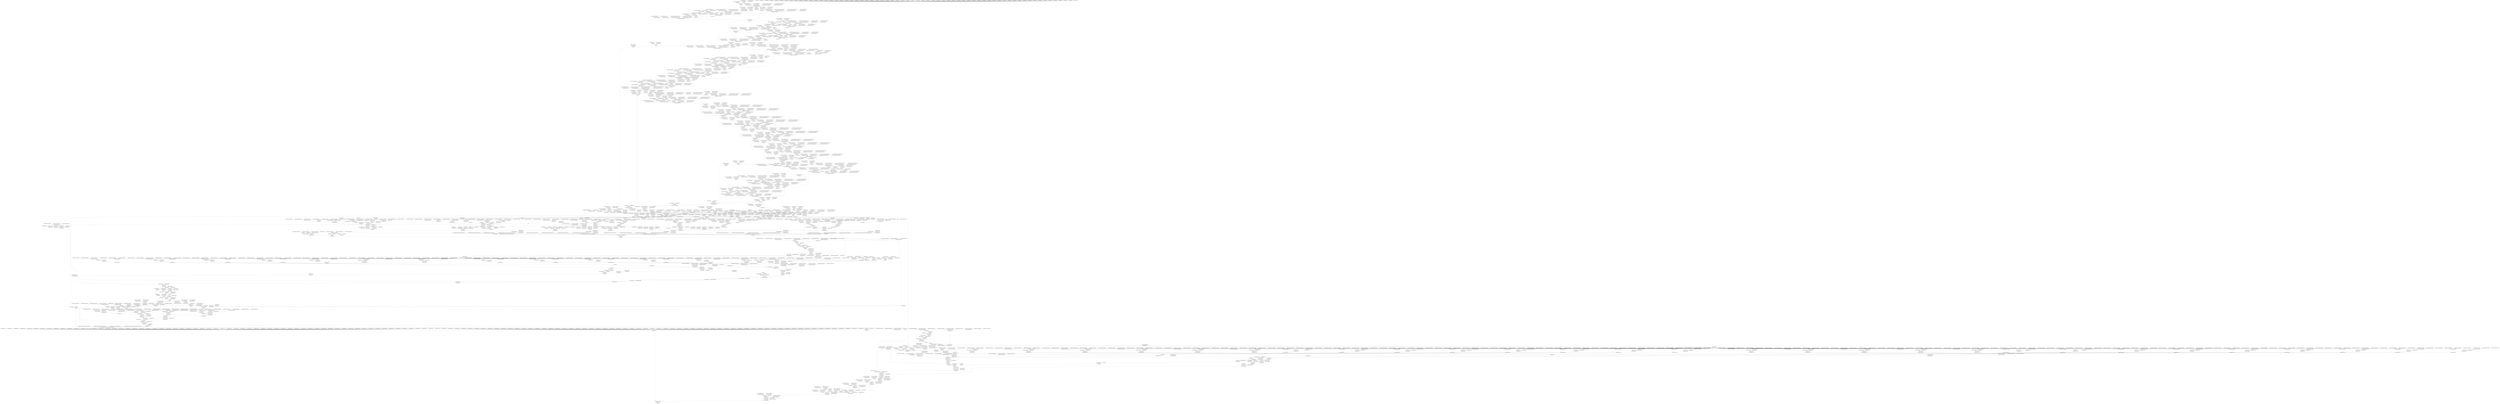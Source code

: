 strict digraph  {
args_0 [op=Placeholder];
args_0_1 [op=Placeholder];
"maskrcnn/tf.compat.v1.pad/Pad/paddings" [op=Const];
"maskrcnn/tf.compat.v1.pad/Pad" [op=Pad];
"maskrcnn/conv2d/ReadVariableOp/resource" [op=Placeholder];
"maskrcnn/conv2d/ReadVariableOp" [op=ReadVariableOp];
"maskrcnn/conv2d/mul/ReadVariableOp/resource" [op=Placeholder];
"maskrcnn/conv2d/mul/ReadVariableOp" [op=ReadVariableOp];
"maskrcnn/conv2d/mul" [op=Mul];
"maskrcnn/conv2d/Conv2D" [op=Conv2D];
"maskrcnn/tf.identity/Identity" [op=Identity];
"maskrcnn/batch_normalization/ReadVariableOp/resource" [op=Placeholder];
"maskrcnn/batch_normalization/ReadVariableOp" [op=ReadVariableOp];
"maskrcnn/batch_normalization/ReadVariableOp_1/resource" [op=Placeholder];
"maskrcnn/batch_normalization/ReadVariableOp_1" [op=ReadVariableOp];
"maskrcnn/batch_normalization/FusedBatchNormV3/ReadVariableOp/resource" [op=Placeholder];
"maskrcnn/batch_normalization/FusedBatchNormV3/ReadVariableOp" [op=ReadVariableOp];
"maskrcnn/batch_normalization/FusedBatchNormV3/ReadVariableOp_1/resource" [op=Placeholder];
"maskrcnn/batch_normalization/FusedBatchNormV3/ReadVariableOp_1" [op=ReadVariableOp];
"maskrcnn/batch_normalization/FusedBatchNormV3" [op=FusedBatchNormV3];
"maskrcnn/tf.nn.relu/Relu" [op=Relu];
"maskrcnn/max_pooling2d/MaxPool" [op=MaxPool];
"maskrcnn/tf.identity_1/Identity" [op=Identity];
"maskrcnn/conv2d_2/ReadVariableOp/resource" [op=Placeholder];
"maskrcnn/conv2d_2/ReadVariableOp" [op=ReadVariableOp];
"maskrcnn/conv2d_2/mul/ReadVariableOp/resource" [op=Placeholder];
"maskrcnn/conv2d_2/mul/ReadVariableOp" [op=ReadVariableOp];
"maskrcnn/conv2d_2/mul" [op=Mul];
"maskrcnn/conv2d_2/Conv2D" [op=Conv2D];
"maskrcnn/batch_normalization_2/ReadVariableOp/resource" [op=Placeholder];
"maskrcnn/batch_normalization_2/ReadVariableOp" [op=ReadVariableOp];
"maskrcnn/batch_normalization_2/ReadVariableOp_1/resource" [op=Placeholder];
"maskrcnn/batch_normalization_2/ReadVariableOp_1" [op=ReadVariableOp];
"maskrcnn/batch_normalization_2/FusedBatchNormV3/ReadVariableOp/resource" [op=Placeholder];
"maskrcnn/batch_normalization_2/FusedBatchNormV3/ReadVariableOp" [op=ReadVariableOp];
"maskrcnn/batch_normalization_2/FusedBatchNormV3/ReadVariableOp_1/resource" [op=Placeholder];
"maskrcnn/batch_normalization_2/FusedBatchNormV3/ReadVariableOp_1" [op=ReadVariableOp];
"maskrcnn/batch_normalization_2/FusedBatchNormV3" [op=FusedBatchNormV3];
"maskrcnn/tf.nn.relu_1/Relu" [op=Relu];
"maskrcnn/conv2d_3/ReadVariableOp/resource" [op=Placeholder];
"maskrcnn/conv2d_3/ReadVariableOp" [op=ReadVariableOp];
"maskrcnn/conv2d_3/mul/ReadVariableOp/resource" [op=Placeholder];
"maskrcnn/conv2d_3/mul/ReadVariableOp" [op=ReadVariableOp];
"maskrcnn/conv2d_3/mul" [op=Mul];
"maskrcnn/conv2d_3/Conv2D" [op=Conv2D];
"maskrcnn/batch_normalization_3/ReadVariableOp/resource" [op=Placeholder];
"maskrcnn/batch_normalization_3/ReadVariableOp" [op=ReadVariableOp];
"maskrcnn/batch_normalization_3/ReadVariableOp_1/resource" [op=Placeholder];
"maskrcnn/batch_normalization_3/ReadVariableOp_1" [op=ReadVariableOp];
"maskrcnn/batch_normalization_3/FusedBatchNormV3/ReadVariableOp/resource" [op=Placeholder];
"maskrcnn/batch_normalization_3/FusedBatchNormV3/ReadVariableOp" [op=ReadVariableOp];
"maskrcnn/batch_normalization_3/FusedBatchNormV3/ReadVariableOp_1/resource" [op=Placeholder];
"maskrcnn/batch_normalization_3/FusedBatchNormV3/ReadVariableOp_1" [op=ReadVariableOp];
"maskrcnn/batch_normalization_3/FusedBatchNormV3" [op=FusedBatchNormV3];
"maskrcnn/tf.nn.relu_2/Relu" [op=Relu];
"maskrcnn/conv2d_1/ReadVariableOp/resource" [op=Placeholder];
"maskrcnn/conv2d_1/ReadVariableOp" [op=ReadVariableOp];
"maskrcnn/conv2d_1/mul/ReadVariableOp/resource" [op=Placeholder];
"maskrcnn/conv2d_1/mul/ReadVariableOp" [op=ReadVariableOp];
"maskrcnn/conv2d_1/mul" [op=Mul];
"maskrcnn/conv2d_1/Conv2D" [op=Conv2D];
"maskrcnn/conv2d_4/ReadVariableOp/resource" [op=Placeholder];
"maskrcnn/conv2d_4/ReadVariableOp" [op=ReadVariableOp];
"maskrcnn/conv2d_4/mul/ReadVariableOp/resource" [op=Placeholder];
"maskrcnn/conv2d_4/mul/ReadVariableOp" [op=ReadVariableOp];
"maskrcnn/conv2d_4/mul" [op=Mul];
"maskrcnn/conv2d_4/Conv2D" [op=Conv2D];
"maskrcnn/batch_normalization_4/ReadVariableOp/resource" [op=Placeholder];
"maskrcnn/batch_normalization_4/ReadVariableOp" [op=ReadVariableOp];
"maskrcnn/batch_normalization_4/ReadVariableOp_1/resource" [op=Placeholder];
"maskrcnn/batch_normalization_4/ReadVariableOp_1" [op=ReadVariableOp];
"maskrcnn/batch_normalization_4/FusedBatchNormV3/ReadVariableOp/resource" [op=Placeholder];
"maskrcnn/batch_normalization_4/FusedBatchNormV3/ReadVariableOp" [op=ReadVariableOp];
"maskrcnn/batch_normalization_4/FusedBatchNormV3/ReadVariableOp_1/resource" [op=Placeholder];
"maskrcnn/batch_normalization_4/FusedBatchNormV3/ReadVariableOp_1" [op=ReadVariableOp];
"maskrcnn/batch_normalization_4/FusedBatchNormV3" [op=FusedBatchNormV3];
"maskrcnn/batch_normalization_1/ReadVariableOp/resource" [op=Placeholder];
"maskrcnn/batch_normalization_1/ReadVariableOp" [op=ReadVariableOp];
"maskrcnn/batch_normalization_1/ReadVariableOp_1/resource" [op=Placeholder];
"maskrcnn/batch_normalization_1/ReadVariableOp_1" [op=ReadVariableOp];
"maskrcnn/batch_normalization_1/FusedBatchNormV3/ReadVariableOp/resource" [op=Placeholder];
"maskrcnn/batch_normalization_1/FusedBatchNormV3/ReadVariableOp" [op=ReadVariableOp];
"maskrcnn/batch_normalization_1/FusedBatchNormV3/ReadVariableOp_1/resource" [op=Placeholder];
"maskrcnn/batch_normalization_1/FusedBatchNormV3/ReadVariableOp_1" [op=ReadVariableOp];
"maskrcnn/batch_normalization_1/FusedBatchNormV3" [op=FusedBatchNormV3];
"maskrcnn/tf.__operators__.add/AddV2" [op=AddV2];
"maskrcnn/tf.nn.relu_3/Relu" [op=Relu];
"maskrcnn/conv2d_5/ReadVariableOp/resource" [op=Placeholder];
"maskrcnn/conv2d_5/ReadVariableOp" [op=ReadVariableOp];
"maskrcnn/conv2d_5/mul/ReadVariableOp/resource" [op=Placeholder];
"maskrcnn/conv2d_5/mul/ReadVariableOp" [op=ReadVariableOp];
"maskrcnn/conv2d_5/mul" [op=Mul];
"maskrcnn/conv2d_5/Conv2D" [op=Conv2D];
"maskrcnn/batch_normalization_5/ReadVariableOp/resource" [op=Placeholder];
"maskrcnn/batch_normalization_5/ReadVariableOp" [op=ReadVariableOp];
"maskrcnn/batch_normalization_5/ReadVariableOp_1/resource" [op=Placeholder];
"maskrcnn/batch_normalization_5/ReadVariableOp_1" [op=ReadVariableOp];
"maskrcnn/batch_normalization_5/FusedBatchNormV3/ReadVariableOp/resource" [op=Placeholder];
"maskrcnn/batch_normalization_5/FusedBatchNormV3/ReadVariableOp" [op=ReadVariableOp];
"maskrcnn/batch_normalization_5/FusedBatchNormV3/ReadVariableOp_1/resource" [op=Placeholder];
"maskrcnn/batch_normalization_5/FusedBatchNormV3/ReadVariableOp_1" [op=ReadVariableOp];
"maskrcnn/batch_normalization_5/FusedBatchNormV3" [op=FusedBatchNormV3];
"maskrcnn/tf.nn.relu_4/Relu" [op=Relu];
"maskrcnn/conv2d_6/ReadVariableOp/resource" [op=Placeholder];
"maskrcnn/conv2d_6/ReadVariableOp" [op=ReadVariableOp];
"maskrcnn/conv2d_6/mul/ReadVariableOp/resource" [op=Placeholder];
"maskrcnn/conv2d_6/mul/ReadVariableOp" [op=ReadVariableOp];
"maskrcnn/conv2d_6/mul" [op=Mul];
"maskrcnn/conv2d_6/Conv2D" [op=Conv2D];
"maskrcnn/batch_normalization_6/ReadVariableOp/resource" [op=Placeholder];
"maskrcnn/batch_normalization_6/ReadVariableOp" [op=ReadVariableOp];
"maskrcnn/batch_normalization_6/ReadVariableOp_1/resource" [op=Placeholder];
"maskrcnn/batch_normalization_6/ReadVariableOp_1" [op=ReadVariableOp];
"maskrcnn/batch_normalization_6/FusedBatchNormV3/ReadVariableOp/resource" [op=Placeholder];
"maskrcnn/batch_normalization_6/FusedBatchNormV3/ReadVariableOp" [op=ReadVariableOp];
"maskrcnn/batch_normalization_6/FusedBatchNormV3/ReadVariableOp_1/resource" [op=Placeholder];
"maskrcnn/batch_normalization_6/FusedBatchNormV3/ReadVariableOp_1" [op=ReadVariableOp];
"maskrcnn/batch_normalization_6/FusedBatchNormV3" [op=FusedBatchNormV3];
"maskrcnn/tf.nn.relu_5/Relu" [op=Relu];
"maskrcnn/conv2d_7/ReadVariableOp/resource" [op=Placeholder];
"maskrcnn/conv2d_7/ReadVariableOp" [op=ReadVariableOp];
"maskrcnn/conv2d_7/mul/ReadVariableOp/resource" [op=Placeholder];
"maskrcnn/conv2d_7/mul/ReadVariableOp" [op=ReadVariableOp];
"maskrcnn/conv2d_7/mul" [op=Mul];
"maskrcnn/conv2d_7/Conv2D" [op=Conv2D];
"maskrcnn/batch_normalization_7/ReadVariableOp/resource" [op=Placeholder];
"maskrcnn/batch_normalization_7/ReadVariableOp" [op=ReadVariableOp];
"maskrcnn/batch_normalization_7/ReadVariableOp_1/resource" [op=Placeholder];
"maskrcnn/batch_normalization_7/ReadVariableOp_1" [op=ReadVariableOp];
"maskrcnn/batch_normalization_7/FusedBatchNormV3/ReadVariableOp/resource" [op=Placeholder];
"maskrcnn/batch_normalization_7/FusedBatchNormV3/ReadVariableOp" [op=ReadVariableOp];
"maskrcnn/batch_normalization_7/FusedBatchNormV3/ReadVariableOp_1/resource" [op=Placeholder];
"maskrcnn/batch_normalization_7/FusedBatchNormV3/ReadVariableOp_1" [op=ReadVariableOp];
"maskrcnn/batch_normalization_7/FusedBatchNormV3" [op=FusedBatchNormV3];
"maskrcnn/tf.__operators__.add_1/AddV2" [op=AddV2];
"maskrcnn/tf.nn.relu_6/Relu" [op=Relu];
"maskrcnn/conv2d_8/ReadVariableOp/resource" [op=Placeholder];
"maskrcnn/conv2d_8/ReadVariableOp" [op=ReadVariableOp];
"maskrcnn/conv2d_8/mul/ReadVariableOp/resource" [op=Placeholder];
"maskrcnn/conv2d_8/mul/ReadVariableOp" [op=ReadVariableOp];
"maskrcnn/conv2d_8/mul" [op=Mul];
"maskrcnn/conv2d_8/Conv2D" [op=Conv2D];
"maskrcnn/batch_normalization_8/ReadVariableOp/resource" [op=Placeholder];
"maskrcnn/batch_normalization_8/ReadVariableOp" [op=ReadVariableOp];
"maskrcnn/batch_normalization_8/ReadVariableOp_1/resource" [op=Placeholder];
"maskrcnn/batch_normalization_8/ReadVariableOp_1" [op=ReadVariableOp];
"maskrcnn/batch_normalization_8/FusedBatchNormV3/ReadVariableOp/resource" [op=Placeholder];
"maskrcnn/batch_normalization_8/FusedBatchNormV3/ReadVariableOp" [op=ReadVariableOp];
"maskrcnn/batch_normalization_8/FusedBatchNormV3/ReadVariableOp_1/resource" [op=Placeholder];
"maskrcnn/batch_normalization_8/FusedBatchNormV3/ReadVariableOp_1" [op=ReadVariableOp];
"maskrcnn/batch_normalization_8/FusedBatchNormV3" [op=FusedBatchNormV3];
"maskrcnn/tf.nn.relu_7/Relu" [op=Relu];
"maskrcnn/conv2d_9/ReadVariableOp/resource" [op=Placeholder];
"maskrcnn/conv2d_9/ReadVariableOp" [op=ReadVariableOp];
"maskrcnn/conv2d_9/mul/ReadVariableOp/resource" [op=Placeholder];
"maskrcnn/conv2d_9/mul/ReadVariableOp" [op=ReadVariableOp];
"maskrcnn/conv2d_9/mul" [op=Mul];
"maskrcnn/conv2d_9/Conv2D" [op=Conv2D];
"maskrcnn/batch_normalization_9/ReadVariableOp/resource" [op=Placeholder];
"maskrcnn/batch_normalization_9/ReadVariableOp" [op=ReadVariableOp];
"maskrcnn/batch_normalization_9/ReadVariableOp_1/resource" [op=Placeholder];
"maskrcnn/batch_normalization_9/ReadVariableOp_1" [op=ReadVariableOp];
"maskrcnn/batch_normalization_9/FusedBatchNormV3/ReadVariableOp/resource" [op=Placeholder];
"maskrcnn/batch_normalization_9/FusedBatchNormV3/ReadVariableOp" [op=ReadVariableOp];
"maskrcnn/batch_normalization_9/FusedBatchNormV3/ReadVariableOp_1/resource" [op=Placeholder];
"maskrcnn/batch_normalization_9/FusedBatchNormV3/ReadVariableOp_1" [op=ReadVariableOp];
"maskrcnn/batch_normalization_9/FusedBatchNormV3" [op=FusedBatchNormV3];
"maskrcnn/tf.nn.relu_8/Relu" [op=Relu];
"maskrcnn/conv2d_10/ReadVariableOp/resource" [op=Placeholder];
"maskrcnn/conv2d_10/ReadVariableOp" [op=ReadVariableOp];
"maskrcnn/conv2d_10/mul/ReadVariableOp/resource" [op=Placeholder];
"maskrcnn/conv2d_10/mul/ReadVariableOp" [op=ReadVariableOp];
"maskrcnn/conv2d_10/mul" [op=Mul];
"maskrcnn/conv2d_10/Conv2D" [op=Conv2D];
"maskrcnn/batch_normalization_10/ReadVariableOp/resource" [op=Placeholder];
"maskrcnn/batch_normalization_10/ReadVariableOp" [op=ReadVariableOp];
"maskrcnn/batch_normalization_10/ReadVariableOp_1/resource" [op=Placeholder];
"maskrcnn/batch_normalization_10/ReadVariableOp_1" [op=ReadVariableOp];
"maskrcnn/batch_normalization_10/FusedBatchNormV3/ReadVariableOp/resource" [op=Placeholder];
"maskrcnn/batch_normalization_10/FusedBatchNormV3/ReadVariableOp" [op=ReadVariableOp];
"maskrcnn/batch_normalization_10/FusedBatchNormV3/ReadVariableOp_1/resource" [op=Placeholder];
"maskrcnn/batch_normalization_10/FusedBatchNormV3/ReadVariableOp_1" [op=ReadVariableOp];
"maskrcnn/batch_normalization_10/FusedBatchNormV3" [op=FusedBatchNormV3];
"maskrcnn/tf.__operators__.add_2/AddV2" [op=AddV2];
"maskrcnn/tf.nn.relu_9/Relu" [op=Relu];
"maskrcnn/tf.identity_2/Identity" [op=Identity];
"maskrcnn/conv2d_12/ReadVariableOp/resource" [op=Placeholder];
"maskrcnn/conv2d_12/ReadVariableOp" [op=ReadVariableOp];
"maskrcnn/conv2d_12/mul/ReadVariableOp/resource" [op=Placeholder];
"maskrcnn/conv2d_12/mul/ReadVariableOp" [op=ReadVariableOp];
"maskrcnn/conv2d_12/mul" [op=Mul];
"maskrcnn/conv2d_12/Conv2D" [op=Conv2D];
"maskrcnn/batch_normalization_12/ReadVariableOp/resource" [op=Placeholder];
"maskrcnn/batch_normalization_12/ReadVariableOp" [op=ReadVariableOp];
"maskrcnn/batch_normalization_12/ReadVariableOp_1/resource" [op=Placeholder];
"maskrcnn/batch_normalization_12/ReadVariableOp_1" [op=ReadVariableOp];
"maskrcnn/batch_normalization_12/FusedBatchNormV3/ReadVariableOp/resource" [op=Placeholder];
"maskrcnn/batch_normalization_12/FusedBatchNormV3/ReadVariableOp" [op=ReadVariableOp];
"maskrcnn/batch_normalization_12/FusedBatchNormV3/ReadVariableOp_1/resource" [op=Placeholder];
"maskrcnn/batch_normalization_12/FusedBatchNormV3/ReadVariableOp_1" [op=ReadVariableOp];
"maskrcnn/batch_normalization_12/FusedBatchNormV3" [op=FusedBatchNormV3];
"maskrcnn/tf.nn.relu_10/Relu" [op=Relu];
"maskrcnn/tf.compat.v1.pad_2/Pad/paddings" [op=Const];
"maskrcnn/tf.compat.v1.pad_2/Pad" [op=Pad];
"maskrcnn/conv2d_13/ReadVariableOp/resource" [op=Placeholder];
"maskrcnn/conv2d_13/ReadVariableOp" [op=ReadVariableOp];
"maskrcnn/conv2d_13/mul/ReadVariableOp/resource" [op=Placeholder];
"maskrcnn/conv2d_13/mul/ReadVariableOp" [op=ReadVariableOp];
"maskrcnn/conv2d_13/mul" [op=Mul];
"maskrcnn/conv2d_13/Conv2D" [op=Conv2D];
"maskrcnn/batch_normalization_13/ReadVariableOp/resource" [op=Placeholder];
"maskrcnn/batch_normalization_13/ReadVariableOp" [op=ReadVariableOp];
"maskrcnn/batch_normalization_13/ReadVariableOp_1/resource" [op=Placeholder];
"maskrcnn/batch_normalization_13/ReadVariableOp_1" [op=ReadVariableOp];
"maskrcnn/batch_normalization_13/FusedBatchNormV3/ReadVariableOp/resource" [op=Placeholder];
"maskrcnn/batch_normalization_13/FusedBatchNormV3/ReadVariableOp" [op=ReadVariableOp];
"maskrcnn/batch_normalization_13/FusedBatchNormV3/ReadVariableOp_1/resource" [op=Placeholder];
"maskrcnn/batch_normalization_13/FusedBatchNormV3/ReadVariableOp_1" [op=ReadVariableOp];
"maskrcnn/batch_normalization_13/FusedBatchNormV3" [op=FusedBatchNormV3];
"maskrcnn/tf.compat.v1.pad_1/Pad/paddings" [op=Const];
"maskrcnn/tf.compat.v1.pad_1/Pad" [op=Pad];
"maskrcnn/tf.nn.relu_11/Relu" [op=Relu];
"maskrcnn/conv2d_11/ReadVariableOp/resource" [op=Placeholder];
"maskrcnn/conv2d_11/ReadVariableOp" [op=ReadVariableOp];
"maskrcnn/conv2d_11/mul/ReadVariableOp/resource" [op=Placeholder];
"maskrcnn/conv2d_11/mul/ReadVariableOp" [op=ReadVariableOp];
"maskrcnn/conv2d_11/mul" [op=Mul];
"maskrcnn/conv2d_11/Conv2D" [op=Conv2D];
"maskrcnn/conv2d_14/ReadVariableOp/resource" [op=Placeholder];
"maskrcnn/conv2d_14/ReadVariableOp" [op=ReadVariableOp];
"maskrcnn/conv2d_14/mul/ReadVariableOp/resource" [op=Placeholder];
"maskrcnn/conv2d_14/mul/ReadVariableOp" [op=ReadVariableOp];
"maskrcnn/conv2d_14/mul" [op=Mul];
"maskrcnn/conv2d_14/Conv2D" [op=Conv2D];
"maskrcnn/batch_normalization_14/ReadVariableOp/resource" [op=Placeholder];
"maskrcnn/batch_normalization_14/ReadVariableOp" [op=ReadVariableOp];
"maskrcnn/batch_normalization_14/ReadVariableOp_1/resource" [op=Placeholder];
"maskrcnn/batch_normalization_14/ReadVariableOp_1" [op=ReadVariableOp];
"maskrcnn/batch_normalization_14/FusedBatchNormV3/ReadVariableOp/resource" [op=Placeholder];
"maskrcnn/batch_normalization_14/FusedBatchNormV3/ReadVariableOp" [op=ReadVariableOp];
"maskrcnn/batch_normalization_14/FusedBatchNormV3/ReadVariableOp_1/resource" [op=Placeholder];
"maskrcnn/batch_normalization_14/FusedBatchNormV3/ReadVariableOp_1" [op=ReadVariableOp];
"maskrcnn/batch_normalization_14/FusedBatchNormV3" [op=FusedBatchNormV3];
"maskrcnn/batch_normalization_11/ReadVariableOp/resource" [op=Placeholder];
"maskrcnn/batch_normalization_11/ReadVariableOp" [op=ReadVariableOp];
"maskrcnn/batch_normalization_11/ReadVariableOp_1/resource" [op=Placeholder];
"maskrcnn/batch_normalization_11/ReadVariableOp_1" [op=ReadVariableOp];
"maskrcnn/batch_normalization_11/FusedBatchNormV3/ReadVariableOp/resource" [op=Placeholder];
"maskrcnn/batch_normalization_11/FusedBatchNormV3/ReadVariableOp" [op=ReadVariableOp];
"maskrcnn/batch_normalization_11/FusedBatchNormV3/ReadVariableOp_1/resource" [op=Placeholder];
"maskrcnn/batch_normalization_11/FusedBatchNormV3/ReadVariableOp_1" [op=ReadVariableOp];
"maskrcnn/batch_normalization_11/FusedBatchNormV3" [op=FusedBatchNormV3];
"maskrcnn/tf.__operators__.add_3/AddV2" [op=AddV2];
"maskrcnn/tf.nn.relu_12/Relu" [op=Relu];
"maskrcnn/conv2d_15/ReadVariableOp/resource" [op=Placeholder];
"maskrcnn/conv2d_15/ReadVariableOp" [op=ReadVariableOp];
"maskrcnn/conv2d_15/mul/ReadVariableOp/resource" [op=Placeholder];
"maskrcnn/conv2d_15/mul/ReadVariableOp" [op=ReadVariableOp];
"maskrcnn/conv2d_15/mul" [op=Mul];
"maskrcnn/conv2d_15/Conv2D" [op=Conv2D];
"maskrcnn/batch_normalization_15/ReadVariableOp/resource" [op=Placeholder];
"maskrcnn/batch_normalization_15/ReadVariableOp" [op=ReadVariableOp];
"maskrcnn/batch_normalization_15/ReadVariableOp_1/resource" [op=Placeholder];
"maskrcnn/batch_normalization_15/ReadVariableOp_1" [op=ReadVariableOp];
"maskrcnn/batch_normalization_15/FusedBatchNormV3/ReadVariableOp/resource" [op=Placeholder];
"maskrcnn/batch_normalization_15/FusedBatchNormV3/ReadVariableOp" [op=ReadVariableOp];
"maskrcnn/batch_normalization_15/FusedBatchNormV3/ReadVariableOp_1/resource" [op=Placeholder];
"maskrcnn/batch_normalization_15/FusedBatchNormV3/ReadVariableOp_1" [op=ReadVariableOp];
"maskrcnn/batch_normalization_15/FusedBatchNormV3" [op=FusedBatchNormV3];
"maskrcnn/tf.nn.relu_13/Relu" [op=Relu];
"maskrcnn/conv2d_16/ReadVariableOp/resource" [op=Placeholder];
"maskrcnn/conv2d_16/ReadVariableOp" [op=ReadVariableOp];
"maskrcnn/conv2d_16/mul/ReadVariableOp/resource" [op=Placeholder];
"maskrcnn/conv2d_16/mul/ReadVariableOp" [op=ReadVariableOp];
"maskrcnn/conv2d_16/mul" [op=Mul];
"maskrcnn/conv2d_16/Conv2D" [op=Conv2D];
"maskrcnn/batch_normalization_16/ReadVariableOp/resource" [op=Placeholder];
"maskrcnn/batch_normalization_16/ReadVariableOp" [op=ReadVariableOp];
"maskrcnn/batch_normalization_16/ReadVariableOp_1/resource" [op=Placeholder];
"maskrcnn/batch_normalization_16/ReadVariableOp_1" [op=ReadVariableOp];
"maskrcnn/batch_normalization_16/FusedBatchNormV3/ReadVariableOp/resource" [op=Placeholder];
"maskrcnn/batch_normalization_16/FusedBatchNormV3/ReadVariableOp" [op=ReadVariableOp];
"maskrcnn/batch_normalization_16/FusedBatchNormV3/ReadVariableOp_1/resource" [op=Placeholder];
"maskrcnn/batch_normalization_16/FusedBatchNormV3/ReadVariableOp_1" [op=ReadVariableOp];
"maskrcnn/batch_normalization_16/FusedBatchNormV3" [op=FusedBatchNormV3];
"maskrcnn/tf.nn.relu_14/Relu" [op=Relu];
"maskrcnn/conv2d_17/ReadVariableOp/resource" [op=Placeholder];
"maskrcnn/conv2d_17/ReadVariableOp" [op=ReadVariableOp];
"maskrcnn/conv2d_17/mul/ReadVariableOp/resource" [op=Placeholder];
"maskrcnn/conv2d_17/mul/ReadVariableOp" [op=ReadVariableOp];
"maskrcnn/conv2d_17/mul" [op=Mul];
"maskrcnn/conv2d_17/Conv2D" [op=Conv2D];
"maskrcnn/batch_normalization_17/ReadVariableOp/resource" [op=Placeholder];
"maskrcnn/batch_normalization_17/ReadVariableOp" [op=ReadVariableOp];
"maskrcnn/batch_normalization_17/ReadVariableOp_1/resource" [op=Placeholder];
"maskrcnn/batch_normalization_17/ReadVariableOp_1" [op=ReadVariableOp];
"maskrcnn/batch_normalization_17/FusedBatchNormV3/ReadVariableOp/resource" [op=Placeholder];
"maskrcnn/batch_normalization_17/FusedBatchNormV3/ReadVariableOp" [op=ReadVariableOp];
"maskrcnn/batch_normalization_17/FusedBatchNormV3/ReadVariableOp_1/resource" [op=Placeholder];
"maskrcnn/batch_normalization_17/FusedBatchNormV3/ReadVariableOp_1" [op=ReadVariableOp];
"maskrcnn/batch_normalization_17/FusedBatchNormV3" [op=FusedBatchNormV3];
"maskrcnn/tf.__operators__.add_4/AddV2" [op=AddV2];
"maskrcnn/tf.nn.relu_15/Relu" [op=Relu];
"maskrcnn/conv2d_18/ReadVariableOp/resource" [op=Placeholder];
"maskrcnn/conv2d_18/ReadVariableOp" [op=ReadVariableOp];
"maskrcnn/conv2d_18/mul/ReadVariableOp/resource" [op=Placeholder];
"maskrcnn/conv2d_18/mul/ReadVariableOp" [op=ReadVariableOp];
"maskrcnn/conv2d_18/mul" [op=Mul];
"maskrcnn/conv2d_18/Conv2D" [op=Conv2D];
"maskrcnn/batch_normalization_18/ReadVariableOp/resource" [op=Placeholder];
"maskrcnn/batch_normalization_18/ReadVariableOp" [op=ReadVariableOp];
"maskrcnn/batch_normalization_18/ReadVariableOp_1/resource" [op=Placeholder];
"maskrcnn/batch_normalization_18/ReadVariableOp_1" [op=ReadVariableOp];
"maskrcnn/batch_normalization_18/FusedBatchNormV3/ReadVariableOp/resource" [op=Placeholder];
"maskrcnn/batch_normalization_18/FusedBatchNormV3/ReadVariableOp" [op=ReadVariableOp];
"maskrcnn/batch_normalization_18/FusedBatchNormV3/ReadVariableOp_1/resource" [op=Placeholder];
"maskrcnn/batch_normalization_18/FusedBatchNormV3/ReadVariableOp_1" [op=ReadVariableOp];
"maskrcnn/batch_normalization_18/FusedBatchNormV3" [op=FusedBatchNormV3];
"maskrcnn/tf.nn.relu_16/Relu" [op=Relu];
"maskrcnn/conv2d_19/ReadVariableOp/resource" [op=Placeholder];
"maskrcnn/conv2d_19/ReadVariableOp" [op=ReadVariableOp];
"maskrcnn/conv2d_19/mul/ReadVariableOp/resource" [op=Placeholder];
"maskrcnn/conv2d_19/mul/ReadVariableOp" [op=ReadVariableOp];
"maskrcnn/conv2d_19/mul" [op=Mul];
"maskrcnn/conv2d_19/Conv2D" [op=Conv2D];
"maskrcnn/batch_normalization_19/ReadVariableOp/resource" [op=Placeholder];
"maskrcnn/batch_normalization_19/ReadVariableOp" [op=ReadVariableOp];
"maskrcnn/batch_normalization_19/ReadVariableOp_1/resource" [op=Placeholder];
"maskrcnn/batch_normalization_19/ReadVariableOp_1" [op=ReadVariableOp];
"maskrcnn/batch_normalization_19/FusedBatchNormV3/ReadVariableOp/resource" [op=Placeholder];
"maskrcnn/batch_normalization_19/FusedBatchNormV3/ReadVariableOp" [op=ReadVariableOp];
"maskrcnn/batch_normalization_19/FusedBatchNormV3/ReadVariableOp_1/resource" [op=Placeholder];
"maskrcnn/batch_normalization_19/FusedBatchNormV3/ReadVariableOp_1" [op=ReadVariableOp];
"maskrcnn/batch_normalization_19/FusedBatchNormV3" [op=FusedBatchNormV3];
"maskrcnn/tf.nn.relu_17/Relu" [op=Relu];
"maskrcnn/conv2d_20/ReadVariableOp/resource" [op=Placeholder];
"maskrcnn/conv2d_20/ReadVariableOp" [op=ReadVariableOp];
"maskrcnn/conv2d_20/mul/ReadVariableOp/resource" [op=Placeholder];
"maskrcnn/conv2d_20/mul/ReadVariableOp" [op=ReadVariableOp];
"maskrcnn/conv2d_20/mul" [op=Mul];
"maskrcnn/conv2d_20/Conv2D" [op=Conv2D];
"maskrcnn/batch_normalization_20/ReadVariableOp/resource" [op=Placeholder];
"maskrcnn/batch_normalization_20/ReadVariableOp" [op=ReadVariableOp];
"maskrcnn/batch_normalization_20/ReadVariableOp_1/resource" [op=Placeholder];
"maskrcnn/batch_normalization_20/ReadVariableOp_1" [op=ReadVariableOp];
"maskrcnn/batch_normalization_20/FusedBatchNormV3/ReadVariableOp/resource" [op=Placeholder];
"maskrcnn/batch_normalization_20/FusedBatchNormV3/ReadVariableOp" [op=ReadVariableOp];
"maskrcnn/batch_normalization_20/FusedBatchNormV3/ReadVariableOp_1/resource" [op=Placeholder];
"maskrcnn/batch_normalization_20/FusedBatchNormV3/ReadVariableOp_1" [op=ReadVariableOp];
"maskrcnn/batch_normalization_20/FusedBatchNormV3" [op=FusedBatchNormV3];
"maskrcnn/tf.__operators__.add_5/AddV2" [op=AddV2];
"maskrcnn/tf.nn.relu_18/Relu" [op=Relu];
"maskrcnn/conv2d_21/ReadVariableOp/resource" [op=Placeholder];
"maskrcnn/conv2d_21/ReadVariableOp" [op=ReadVariableOp];
"maskrcnn/conv2d_21/mul/ReadVariableOp/resource" [op=Placeholder];
"maskrcnn/conv2d_21/mul/ReadVariableOp" [op=ReadVariableOp];
"maskrcnn/conv2d_21/mul" [op=Mul];
"maskrcnn/conv2d_21/Conv2D" [op=Conv2D];
"maskrcnn/batch_normalization_21/ReadVariableOp/resource" [op=Placeholder];
"maskrcnn/batch_normalization_21/ReadVariableOp" [op=ReadVariableOp];
"maskrcnn/batch_normalization_21/ReadVariableOp_1/resource" [op=Placeholder];
"maskrcnn/batch_normalization_21/ReadVariableOp_1" [op=ReadVariableOp];
"maskrcnn/batch_normalization_21/FusedBatchNormV3/ReadVariableOp/resource" [op=Placeholder];
"maskrcnn/batch_normalization_21/FusedBatchNormV3/ReadVariableOp" [op=ReadVariableOp];
"maskrcnn/batch_normalization_21/FusedBatchNormV3/ReadVariableOp_1/resource" [op=Placeholder];
"maskrcnn/batch_normalization_21/FusedBatchNormV3/ReadVariableOp_1" [op=ReadVariableOp];
"maskrcnn/batch_normalization_21/FusedBatchNormV3" [op=FusedBatchNormV3];
"maskrcnn/tf.nn.relu_19/Relu" [op=Relu];
"maskrcnn/conv2d_22/ReadVariableOp/resource" [op=Placeholder];
"maskrcnn/conv2d_22/ReadVariableOp" [op=ReadVariableOp];
"maskrcnn/conv2d_22/mul/ReadVariableOp/resource" [op=Placeholder];
"maskrcnn/conv2d_22/mul/ReadVariableOp" [op=ReadVariableOp];
"maskrcnn/conv2d_22/mul" [op=Mul];
"maskrcnn/conv2d_22/Conv2D" [op=Conv2D];
"maskrcnn/batch_normalization_22/ReadVariableOp/resource" [op=Placeholder];
"maskrcnn/batch_normalization_22/ReadVariableOp" [op=ReadVariableOp];
"maskrcnn/batch_normalization_22/ReadVariableOp_1/resource" [op=Placeholder];
"maskrcnn/batch_normalization_22/ReadVariableOp_1" [op=ReadVariableOp];
"maskrcnn/batch_normalization_22/FusedBatchNormV3/ReadVariableOp/resource" [op=Placeholder];
"maskrcnn/batch_normalization_22/FusedBatchNormV3/ReadVariableOp" [op=ReadVariableOp];
"maskrcnn/batch_normalization_22/FusedBatchNormV3/ReadVariableOp_1/resource" [op=Placeholder];
"maskrcnn/batch_normalization_22/FusedBatchNormV3/ReadVariableOp_1" [op=ReadVariableOp];
"maskrcnn/batch_normalization_22/FusedBatchNormV3" [op=FusedBatchNormV3];
"maskrcnn/tf.nn.relu_20/Relu" [op=Relu];
"maskrcnn/conv2d_23/ReadVariableOp/resource" [op=Placeholder];
"maskrcnn/conv2d_23/ReadVariableOp" [op=ReadVariableOp];
"maskrcnn/conv2d_23/mul/ReadVariableOp/resource" [op=Placeholder];
"maskrcnn/conv2d_23/mul/ReadVariableOp" [op=ReadVariableOp];
"maskrcnn/conv2d_23/mul" [op=Mul];
"maskrcnn/conv2d_23/Conv2D" [op=Conv2D];
"maskrcnn/batch_normalization_23/ReadVariableOp/resource" [op=Placeholder];
"maskrcnn/batch_normalization_23/ReadVariableOp" [op=ReadVariableOp];
"maskrcnn/batch_normalization_23/ReadVariableOp_1/resource" [op=Placeholder];
"maskrcnn/batch_normalization_23/ReadVariableOp_1" [op=ReadVariableOp];
"maskrcnn/batch_normalization_23/FusedBatchNormV3/ReadVariableOp/resource" [op=Placeholder];
"maskrcnn/batch_normalization_23/FusedBatchNormV3/ReadVariableOp" [op=ReadVariableOp];
"maskrcnn/batch_normalization_23/FusedBatchNormV3/ReadVariableOp_1/resource" [op=Placeholder];
"maskrcnn/batch_normalization_23/FusedBatchNormV3/ReadVariableOp_1" [op=ReadVariableOp];
"maskrcnn/batch_normalization_23/FusedBatchNormV3" [op=FusedBatchNormV3];
"maskrcnn/tf.__operators__.add_6/AddV2" [op=AddV2];
"maskrcnn/tf.nn.relu_21/Relu" [op=Relu];
"maskrcnn/tf.identity_3/Identity" [op=Identity];
"maskrcnn/conv2d_25/ReadVariableOp/resource" [op=Placeholder];
"maskrcnn/conv2d_25/ReadVariableOp" [op=ReadVariableOp];
"maskrcnn/conv2d_25/mul/ReadVariableOp/resource" [op=Placeholder];
"maskrcnn/conv2d_25/mul/ReadVariableOp" [op=ReadVariableOp];
"maskrcnn/conv2d_25/mul" [op=Mul];
"maskrcnn/conv2d_25/Conv2D" [op=Conv2D];
"maskrcnn/batch_normalization_25/ReadVariableOp/resource" [op=Placeholder];
"maskrcnn/batch_normalization_25/ReadVariableOp" [op=ReadVariableOp];
"maskrcnn/batch_normalization_25/ReadVariableOp_1/resource" [op=Placeholder];
"maskrcnn/batch_normalization_25/ReadVariableOp_1" [op=ReadVariableOp];
"maskrcnn/batch_normalization_25/FusedBatchNormV3/ReadVariableOp/resource" [op=Placeholder];
"maskrcnn/batch_normalization_25/FusedBatchNormV3/ReadVariableOp" [op=ReadVariableOp];
"maskrcnn/batch_normalization_25/FusedBatchNormV3/ReadVariableOp_1/resource" [op=Placeholder];
"maskrcnn/batch_normalization_25/FusedBatchNormV3/ReadVariableOp_1" [op=ReadVariableOp];
"maskrcnn/batch_normalization_25/FusedBatchNormV3" [op=FusedBatchNormV3];
"maskrcnn/tf.nn.relu_22/Relu" [op=Relu];
"maskrcnn/tf.compat.v1.pad_4/Pad/paddings" [op=Const];
"maskrcnn/tf.compat.v1.pad_4/Pad" [op=Pad];
"maskrcnn/conv2d_26/ReadVariableOp/resource" [op=Placeholder];
"maskrcnn/conv2d_26/ReadVariableOp" [op=ReadVariableOp];
"maskrcnn/conv2d_26/mul/ReadVariableOp/resource" [op=Placeholder];
"maskrcnn/conv2d_26/mul/ReadVariableOp" [op=ReadVariableOp];
"maskrcnn/conv2d_26/mul" [op=Mul];
"maskrcnn/conv2d_26/Conv2D" [op=Conv2D];
"maskrcnn/batch_normalization_26/ReadVariableOp/resource" [op=Placeholder];
"maskrcnn/batch_normalization_26/ReadVariableOp" [op=ReadVariableOp];
"maskrcnn/batch_normalization_26/ReadVariableOp_1/resource" [op=Placeholder];
"maskrcnn/batch_normalization_26/ReadVariableOp_1" [op=ReadVariableOp];
"maskrcnn/batch_normalization_26/FusedBatchNormV3/ReadVariableOp/resource" [op=Placeholder];
"maskrcnn/batch_normalization_26/FusedBatchNormV3/ReadVariableOp" [op=ReadVariableOp];
"maskrcnn/batch_normalization_26/FusedBatchNormV3/ReadVariableOp_1/resource" [op=Placeholder];
"maskrcnn/batch_normalization_26/FusedBatchNormV3/ReadVariableOp_1" [op=ReadVariableOp];
"maskrcnn/batch_normalization_26/FusedBatchNormV3" [op=FusedBatchNormV3];
"maskrcnn/tf.compat.v1.pad_3/Pad/paddings" [op=Const];
"maskrcnn/tf.compat.v1.pad_3/Pad" [op=Pad];
"maskrcnn/tf.nn.relu_23/Relu" [op=Relu];
"maskrcnn/conv2d_24/ReadVariableOp/resource" [op=Placeholder];
"maskrcnn/conv2d_24/ReadVariableOp" [op=ReadVariableOp];
"maskrcnn/conv2d_24/mul/ReadVariableOp/resource" [op=Placeholder];
"maskrcnn/conv2d_24/mul/ReadVariableOp" [op=ReadVariableOp];
"maskrcnn/conv2d_24/mul" [op=Mul];
"maskrcnn/conv2d_24/Conv2D" [op=Conv2D];
"maskrcnn/conv2d_27/ReadVariableOp/resource" [op=Placeholder];
"maskrcnn/conv2d_27/ReadVariableOp" [op=ReadVariableOp];
"maskrcnn/conv2d_27/mul/ReadVariableOp/resource" [op=Placeholder];
"maskrcnn/conv2d_27/mul/ReadVariableOp" [op=ReadVariableOp];
"maskrcnn/conv2d_27/mul" [op=Mul];
"maskrcnn/conv2d_27/Conv2D" [op=Conv2D];
"maskrcnn/batch_normalization_27/ReadVariableOp/resource" [op=Placeholder];
"maskrcnn/batch_normalization_27/ReadVariableOp" [op=ReadVariableOp];
"maskrcnn/batch_normalization_27/ReadVariableOp_1/resource" [op=Placeholder];
"maskrcnn/batch_normalization_27/ReadVariableOp_1" [op=ReadVariableOp];
"maskrcnn/batch_normalization_27/FusedBatchNormV3/ReadVariableOp/resource" [op=Placeholder];
"maskrcnn/batch_normalization_27/FusedBatchNormV3/ReadVariableOp" [op=ReadVariableOp];
"maskrcnn/batch_normalization_27/FusedBatchNormV3/ReadVariableOp_1/resource" [op=Placeholder];
"maskrcnn/batch_normalization_27/FusedBatchNormV3/ReadVariableOp_1" [op=ReadVariableOp];
"maskrcnn/batch_normalization_27/FusedBatchNormV3" [op=FusedBatchNormV3];
"maskrcnn/batch_normalization_24/ReadVariableOp/resource" [op=Placeholder];
"maskrcnn/batch_normalization_24/ReadVariableOp" [op=ReadVariableOp];
"maskrcnn/batch_normalization_24/ReadVariableOp_1/resource" [op=Placeholder];
"maskrcnn/batch_normalization_24/ReadVariableOp_1" [op=ReadVariableOp];
"maskrcnn/batch_normalization_24/FusedBatchNormV3/ReadVariableOp/resource" [op=Placeholder];
"maskrcnn/batch_normalization_24/FusedBatchNormV3/ReadVariableOp" [op=ReadVariableOp];
"maskrcnn/batch_normalization_24/FusedBatchNormV3/ReadVariableOp_1/resource" [op=Placeholder];
"maskrcnn/batch_normalization_24/FusedBatchNormV3/ReadVariableOp_1" [op=ReadVariableOp];
"maskrcnn/batch_normalization_24/FusedBatchNormV3" [op=FusedBatchNormV3];
"maskrcnn/tf.__operators__.add_7/AddV2" [op=AddV2];
"maskrcnn/tf.nn.relu_24/Relu" [op=Relu];
"maskrcnn/conv2d_28/ReadVariableOp/resource" [op=Placeholder];
"maskrcnn/conv2d_28/ReadVariableOp" [op=ReadVariableOp];
"maskrcnn/conv2d_28/mul/ReadVariableOp/resource" [op=Placeholder];
"maskrcnn/conv2d_28/mul/ReadVariableOp" [op=ReadVariableOp];
"maskrcnn/conv2d_28/mul" [op=Mul];
"maskrcnn/conv2d_28/Conv2D" [op=Conv2D];
"maskrcnn/batch_normalization_28/ReadVariableOp/resource" [op=Placeholder];
"maskrcnn/batch_normalization_28/ReadVariableOp" [op=ReadVariableOp];
"maskrcnn/batch_normalization_28/ReadVariableOp_1/resource" [op=Placeholder];
"maskrcnn/batch_normalization_28/ReadVariableOp_1" [op=ReadVariableOp];
"maskrcnn/batch_normalization_28/FusedBatchNormV3/ReadVariableOp/resource" [op=Placeholder];
"maskrcnn/batch_normalization_28/FusedBatchNormV3/ReadVariableOp" [op=ReadVariableOp];
"maskrcnn/batch_normalization_28/FusedBatchNormV3/ReadVariableOp_1/resource" [op=Placeholder];
"maskrcnn/batch_normalization_28/FusedBatchNormV3/ReadVariableOp_1" [op=ReadVariableOp];
"maskrcnn/batch_normalization_28/FusedBatchNormV3" [op=FusedBatchNormV3];
"maskrcnn/tf.nn.relu_25/Relu" [op=Relu];
"maskrcnn/conv2d_29/ReadVariableOp/resource" [op=Placeholder];
"maskrcnn/conv2d_29/ReadVariableOp" [op=ReadVariableOp];
"maskrcnn/conv2d_29/mul/ReadVariableOp/resource" [op=Placeholder];
"maskrcnn/conv2d_29/mul/ReadVariableOp" [op=ReadVariableOp];
"maskrcnn/conv2d_29/mul" [op=Mul];
"maskrcnn/conv2d_29/Conv2D" [op=Conv2D];
"maskrcnn/batch_normalization_29/ReadVariableOp/resource" [op=Placeholder];
"maskrcnn/batch_normalization_29/ReadVariableOp" [op=ReadVariableOp];
"maskrcnn/batch_normalization_29/ReadVariableOp_1/resource" [op=Placeholder];
"maskrcnn/batch_normalization_29/ReadVariableOp_1" [op=ReadVariableOp];
"maskrcnn/batch_normalization_29/FusedBatchNormV3/ReadVariableOp/resource" [op=Placeholder];
"maskrcnn/batch_normalization_29/FusedBatchNormV3/ReadVariableOp" [op=ReadVariableOp];
"maskrcnn/batch_normalization_29/FusedBatchNormV3/ReadVariableOp_1/resource" [op=Placeholder];
"maskrcnn/batch_normalization_29/FusedBatchNormV3/ReadVariableOp_1" [op=ReadVariableOp];
"maskrcnn/batch_normalization_29/FusedBatchNormV3" [op=FusedBatchNormV3];
"maskrcnn/tf.nn.relu_26/Relu" [op=Relu];
"maskrcnn/conv2d_30/ReadVariableOp/resource" [op=Placeholder];
"maskrcnn/conv2d_30/ReadVariableOp" [op=ReadVariableOp];
"maskrcnn/conv2d_30/mul/ReadVariableOp/resource" [op=Placeholder];
"maskrcnn/conv2d_30/mul/ReadVariableOp" [op=ReadVariableOp];
"maskrcnn/conv2d_30/mul" [op=Mul];
"maskrcnn/conv2d_30/Conv2D" [op=Conv2D];
"maskrcnn/batch_normalization_30/ReadVariableOp/resource" [op=Placeholder];
"maskrcnn/batch_normalization_30/ReadVariableOp" [op=ReadVariableOp];
"maskrcnn/batch_normalization_30/ReadVariableOp_1/resource" [op=Placeholder];
"maskrcnn/batch_normalization_30/ReadVariableOp_1" [op=ReadVariableOp];
"maskrcnn/batch_normalization_30/FusedBatchNormV3/ReadVariableOp/resource" [op=Placeholder];
"maskrcnn/batch_normalization_30/FusedBatchNormV3/ReadVariableOp" [op=ReadVariableOp];
"maskrcnn/batch_normalization_30/FusedBatchNormV3/ReadVariableOp_1/resource" [op=Placeholder];
"maskrcnn/batch_normalization_30/FusedBatchNormV3/ReadVariableOp_1" [op=ReadVariableOp];
"maskrcnn/batch_normalization_30/FusedBatchNormV3" [op=FusedBatchNormV3];
"maskrcnn/tf.__operators__.add_8/AddV2" [op=AddV2];
"maskrcnn/tf.nn.relu_27/Relu" [op=Relu];
"maskrcnn/conv2d_31/ReadVariableOp/resource" [op=Placeholder];
"maskrcnn/conv2d_31/ReadVariableOp" [op=ReadVariableOp];
"maskrcnn/conv2d_31/mul/ReadVariableOp/resource" [op=Placeholder];
"maskrcnn/conv2d_31/mul/ReadVariableOp" [op=ReadVariableOp];
"maskrcnn/conv2d_31/mul" [op=Mul];
"maskrcnn/conv2d_31/Conv2D" [op=Conv2D];
"maskrcnn/batch_normalization_31/ReadVariableOp/resource" [op=Placeholder];
"maskrcnn/batch_normalization_31/ReadVariableOp" [op=ReadVariableOp];
"maskrcnn/batch_normalization_31/ReadVariableOp_1/resource" [op=Placeholder];
"maskrcnn/batch_normalization_31/ReadVariableOp_1" [op=ReadVariableOp];
"maskrcnn/batch_normalization_31/FusedBatchNormV3/ReadVariableOp/resource" [op=Placeholder];
"maskrcnn/batch_normalization_31/FusedBatchNormV3/ReadVariableOp" [op=ReadVariableOp];
"maskrcnn/batch_normalization_31/FusedBatchNormV3/ReadVariableOp_1/resource" [op=Placeholder];
"maskrcnn/batch_normalization_31/FusedBatchNormV3/ReadVariableOp_1" [op=ReadVariableOp];
"maskrcnn/batch_normalization_31/FusedBatchNormV3" [op=FusedBatchNormV3];
"maskrcnn/tf.nn.relu_28/Relu" [op=Relu];
"maskrcnn/conv2d_32/ReadVariableOp/resource" [op=Placeholder];
"maskrcnn/conv2d_32/ReadVariableOp" [op=ReadVariableOp];
"maskrcnn/conv2d_32/mul/ReadVariableOp/resource" [op=Placeholder];
"maskrcnn/conv2d_32/mul/ReadVariableOp" [op=ReadVariableOp];
"maskrcnn/conv2d_32/mul" [op=Mul];
"maskrcnn/conv2d_32/Conv2D" [op=Conv2D];
"maskrcnn/batch_normalization_32/ReadVariableOp/resource" [op=Placeholder];
"maskrcnn/batch_normalization_32/ReadVariableOp" [op=ReadVariableOp];
"maskrcnn/batch_normalization_32/ReadVariableOp_1/resource" [op=Placeholder];
"maskrcnn/batch_normalization_32/ReadVariableOp_1" [op=ReadVariableOp];
"maskrcnn/batch_normalization_32/FusedBatchNormV3/ReadVariableOp/resource" [op=Placeholder];
"maskrcnn/batch_normalization_32/FusedBatchNormV3/ReadVariableOp" [op=ReadVariableOp];
"maskrcnn/batch_normalization_32/FusedBatchNormV3/ReadVariableOp_1/resource" [op=Placeholder];
"maskrcnn/batch_normalization_32/FusedBatchNormV3/ReadVariableOp_1" [op=ReadVariableOp];
"maskrcnn/batch_normalization_32/FusedBatchNormV3" [op=FusedBatchNormV3];
"maskrcnn/tf.nn.relu_29/Relu" [op=Relu];
"maskrcnn/conv2d_33/ReadVariableOp/resource" [op=Placeholder];
"maskrcnn/conv2d_33/ReadVariableOp" [op=ReadVariableOp];
"maskrcnn/conv2d_33/mul/ReadVariableOp/resource" [op=Placeholder];
"maskrcnn/conv2d_33/mul/ReadVariableOp" [op=ReadVariableOp];
"maskrcnn/conv2d_33/mul" [op=Mul];
"maskrcnn/conv2d_33/Conv2D" [op=Conv2D];
"maskrcnn/batch_normalization_33/ReadVariableOp/resource" [op=Placeholder];
"maskrcnn/batch_normalization_33/ReadVariableOp" [op=ReadVariableOp];
"maskrcnn/batch_normalization_33/ReadVariableOp_1/resource" [op=Placeholder];
"maskrcnn/batch_normalization_33/ReadVariableOp_1" [op=ReadVariableOp];
"maskrcnn/batch_normalization_33/FusedBatchNormV3/ReadVariableOp/resource" [op=Placeholder];
"maskrcnn/batch_normalization_33/FusedBatchNormV3/ReadVariableOp" [op=ReadVariableOp];
"maskrcnn/batch_normalization_33/FusedBatchNormV3/ReadVariableOp_1/resource" [op=Placeholder];
"maskrcnn/batch_normalization_33/FusedBatchNormV3/ReadVariableOp_1" [op=ReadVariableOp];
"maskrcnn/batch_normalization_33/FusedBatchNormV3" [op=FusedBatchNormV3];
"maskrcnn/tf.__operators__.add_9/AddV2" [op=AddV2];
"maskrcnn/tf.nn.relu_30/Relu" [op=Relu];
"maskrcnn/conv2d_34/ReadVariableOp/resource" [op=Placeholder];
"maskrcnn/conv2d_34/ReadVariableOp" [op=ReadVariableOp];
"maskrcnn/conv2d_34/mul/ReadVariableOp/resource" [op=Placeholder];
"maskrcnn/conv2d_34/mul/ReadVariableOp" [op=ReadVariableOp];
"maskrcnn/conv2d_34/mul" [op=Mul];
"maskrcnn/conv2d_34/Conv2D" [op=Conv2D];
"maskrcnn/batch_normalization_34/ReadVariableOp/resource" [op=Placeholder];
"maskrcnn/batch_normalization_34/ReadVariableOp" [op=ReadVariableOp];
"maskrcnn/batch_normalization_34/ReadVariableOp_1/resource" [op=Placeholder];
"maskrcnn/batch_normalization_34/ReadVariableOp_1" [op=ReadVariableOp];
"maskrcnn/batch_normalization_34/FusedBatchNormV3/ReadVariableOp/resource" [op=Placeholder];
"maskrcnn/batch_normalization_34/FusedBatchNormV3/ReadVariableOp" [op=ReadVariableOp];
"maskrcnn/batch_normalization_34/FusedBatchNormV3/ReadVariableOp_1/resource" [op=Placeholder];
"maskrcnn/batch_normalization_34/FusedBatchNormV3/ReadVariableOp_1" [op=ReadVariableOp];
"maskrcnn/batch_normalization_34/FusedBatchNormV3" [op=FusedBatchNormV3];
"maskrcnn/tf.nn.relu_31/Relu" [op=Relu];
"maskrcnn/conv2d_35/ReadVariableOp/resource" [op=Placeholder];
"maskrcnn/conv2d_35/ReadVariableOp" [op=ReadVariableOp];
"maskrcnn/conv2d_35/mul/ReadVariableOp/resource" [op=Placeholder];
"maskrcnn/conv2d_35/mul/ReadVariableOp" [op=ReadVariableOp];
"maskrcnn/conv2d_35/mul" [op=Mul];
"maskrcnn/conv2d_35/Conv2D" [op=Conv2D];
"maskrcnn/batch_normalization_35/ReadVariableOp/resource" [op=Placeholder];
"maskrcnn/batch_normalization_35/ReadVariableOp" [op=ReadVariableOp];
"maskrcnn/batch_normalization_35/ReadVariableOp_1/resource" [op=Placeholder];
"maskrcnn/batch_normalization_35/ReadVariableOp_1" [op=ReadVariableOp];
"maskrcnn/batch_normalization_35/FusedBatchNormV3/ReadVariableOp/resource" [op=Placeholder];
"maskrcnn/batch_normalization_35/FusedBatchNormV3/ReadVariableOp" [op=ReadVariableOp];
"maskrcnn/batch_normalization_35/FusedBatchNormV3/ReadVariableOp_1/resource" [op=Placeholder];
"maskrcnn/batch_normalization_35/FusedBatchNormV3/ReadVariableOp_1" [op=ReadVariableOp];
"maskrcnn/batch_normalization_35/FusedBatchNormV3" [op=FusedBatchNormV3];
"maskrcnn/tf.nn.relu_32/Relu" [op=Relu];
"maskrcnn/conv2d_36/ReadVariableOp/resource" [op=Placeholder];
"maskrcnn/conv2d_36/ReadVariableOp" [op=ReadVariableOp];
"maskrcnn/conv2d_36/mul/ReadVariableOp/resource" [op=Placeholder];
"maskrcnn/conv2d_36/mul/ReadVariableOp" [op=ReadVariableOp];
"maskrcnn/conv2d_36/mul" [op=Mul];
"maskrcnn/conv2d_36/Conv2D" [op=Conv2D];
"maskrcnn/batch_normalization_36/ReadVariableOp/resource" [op=Placeholder];
"maskrcnn/batch_normalization_36/ReadVariableOp" [op=ReadVariableOp];
"maskrcnn/batch_normalization_36/ReadVariableOp_1/resource" [op=Placeholder];
"maskrcnn/batch_normalization_36/ReadVariableOp_1" [op=ReadVariableOp];
"maskrcnn/batch_normalization_36/FusedBatchNormV3/ReadVariableOp/resource" [op=Placeholder];
"maskrcnn/batch_normalization_36/FusedBatchNormV3/ReadVariableOp" [op=ReadVariableOp];
"maskrcnn/batch_normalization_36/FusedBatchNormV3/ReadVariableOp_1/resource" [op=Placeholder];
"maskrcnn/batch_normalization_36/FusedBatchNormV3/ReadVariableOp_1" [op=ReadVariableOp];
"maskrcnn/batch_normalization_36/FusedBatchNormV3" [op=FusedBatchNormV3];
"maskrcnn/tf.__operators__.add_10/AddV2" [op=AddV2];
"maskrcnn/tf.nn.relu_33/Relu" [op=Relu];
"maskrcnn/conv2d_37/ReadVariableOp/resource" [op=Placeholder];
"maskrcnn/conv2d_37/ReadVariableOp" [op=ReadVariableOp];
"maskrcnn/conv2d_37/mul/ReadVariableOp/resource" [op=Placeholder];
"maskrcnn/conv2d_37/mul/ReadVariableOp" [op=ReadVariableOp];
"maskrcnn/conv2d_37/mul" [op=Mul];
"maskrcnn/conv2d_37/Conv2D" [op=Conv2D];
"maskrcnn/batch_normalization_37/ReadVariableOp/resource" [op=Placeholder];
"maskrcnn/batch_normalization_37/ReadVariableOp" [op=ReadVariableOp];
"maskrcnn/batch_normalization_37/ReadVariableOp_1/resource" [op=Placeholder];
"maskrcnn/batch_normalization_37/ReadVariableOp_1" [op=ReadVariableOp];
"maskrcnn/batch_normalization_37/FusedBatchNormV3/ReadVariableOp/resource" [op=Placeholder];
"maskrcnn/batch_normalization_37/FusedBatchNormV3/ReadVariableOp" [op=ReadVariableOp];
"maskrcnn/batch_normalization_37/FusedBatchNormV3/ReadVariableOp_1/resource" [op=Placeholder];
"maskrcnn/batch_normalization_37/FusedBatchNormV3/ReadVariableOp_1" [op=ReadVariableOp];
"maskrcnn/batch_normalization_37/FusedBatchNormV3" [op=FusedBatchNormV3];
"maskrcnn/tf.nn.relu_34/Relu" [op=Relu];
"maskrcnn/conv2d_38/ReadVariableOp/resource" [op=Placeholder];
"maskrcnn/conv2d_38/ReadVariableOp" [op=ReadVariableOp];
"maskrcnn/conv2d_38/mul/ReadVariableOp/resource" [op=Placeholder];
"maskrcnn/conv2d_38/mul/ReadVariableOp" [op=ReadVariableOp];
"maskrcnn/conv2d_38/mul" [op=Mul];
"maskrcnn/conv2d_38/Conv2D" [op=Conv2D];
"maskrcnn/batch_normalization_38/ReadVariableOp/resource" [op=Placeholder];
"maskrcnn/batch_normalization_38/ReadVariableOp" [op=ReadVariableOp];
"maskrcnn/batch_normalization_38/ReadVariableOp_1/resource" [op=Placeholder];
"maskrcnn/batch_normalization_38/ReadVariableOp_1" [op=ReadVariableOp];
"maskrcnn/batch_normalization_38/FusedBatchNormV3/ReadVariableOp/resource" [op=Placeholder];
"maskrcnn/batch_normalization_38/FusedBatchNormV3/ReadVariableOp" [op=ReadVariableOp];
"maskrcnn/batch_normalization_38/FusedBatchNormV3/ReadVariableOp_1/resource" [op=Placeholder];
"maskrcnn/batch_normalization_38/FusedBatchNormV3/ReadVariableOp_1" [op=ReadVariableOp];
"maskrcnn/batch_normalization_38/FusedBatchNormV3" [op=FusedBatchNormV3];
"maskrcnn/tf.nn.relu_35/Relu" [op=Relu];
"maskrcnn/conv2d_39/ReadVariableOp/resource" [op=Placeholder];
"maskrcnn/conv2d_39/ReadVariableOp" [op=ReadVariableOp];
"maskrcnn/conv2d_39/mul/ReadVariableOp/resource" [op=Placeholder];
"maskrcnn/conv2d_39/mul/ReadVariableOp" [op=ReadVariableOp];
"maskrcnn/conv2d_39/mul" [op=Mul];
"maskrcnn/conv2d_39/Conv2D" [op=Conv2D];
"maskrcnn/batch_normalization_39/ReadVariableOp/resource" [op=Placeholder];
"maskrcnn/batch_normalization_39/ReadVariableOp" [op=ReadVariableOp];
"maskrcnn/batch_normalization_39/ReadVariableOp_1/resource" [op=Placeholder];
"maskrcnn/batch_normalization_39/ReadVariableOp_1" [op=ReadVariableOp];
"maskrcnn/batch_normalization_39/FusedBatchNormV3/ReadVariableOp/resource" [op=Placeholder];
"maskrcnn/batch_normalization_39/FusedBatchNormV3/ReadVariableOp" [op=ReadVariableOp];
"maskrcnn/batch_normalization_39/FusedBatchNormV3/ReadVariableOp_1/resource" [op=Placeholder];
"maskrcnn/batch_normalization_39/FusedBatchNormV3/ReadVariableOp_1" [op=ReadVariableOp];
"maskrcnn/batch_normalization_39/FusedBatchNormV3" [op=FusedBatchNormV3];
"maskrcnn/tf.__operators__.add_11/AddV2" [op=AddV2];
"maskrcnn/tf.nn.relu_36/Relu" [op=Relu];
"maskrcnn/conv2d_40/ReadVariableOp/resource" [op=Placeholder];
"maskrcnn/conv2d_40/ReadVariableOp" [op=ReadVariableOp];
"maskrcnn/conv2d_40/mul/ReadVariableOp/resource" [op=Placeholder];
"maskrcnn/conv2d_40/mul/ReadVariableOp" [op=ReadVariableOp];
"maskrcnn/conv2d_40/mul" [op=Mul];
"maskrcnn/conv2d_40/Conv2D" [op=Conv2D];
"maskrcnn/batch_normalization_40/ReadVariableOp/resource" [op=Placeholder];
"maskrcnn/batch_normalization_40/ReadVariableOp" [op=ReadVariableOp];
"maskrcnn/batch_normalization_40/ReadVariableOp_1/resource" [op=Placeholder];
"maskrcnn/batch_normalization_40/ReadVariableOp_1" [op=ReadVariableOp];
"maskrcnn/batch_normalization_40/FusedBatchNormV3/ReadVariableOp/resource" [op=Placeholder];
"maskrcnn/batch_normalization_40/FusedBatchNormV3/ReadVariableOp" [op=ReadVariableOp];
"maskrcnn/batch_normalization_40/FusedBatchNormV3/ReadVariableOp_1/resource" [op=Placeholder];
"maskrcnn/batch_normalization_40/FusedBatchNormV3/ReadVariableOp_1" [op=ReadVariableOp];
"maskrcnn/batch_normalization_40/FusedBatchNormV3" [op=FusedBatchNormV3];
"maskrcnn/tf.nn.relu_37/Relu" [op=Relu];
"maskrcnn/conv2d_41/ReadVariableOp/resource" [op=Placeholder];
"maskrcnn/conv2d_41/ReadVariableOp" [op=ReadVariableOp];
"maskrcnn/conv2d_41/mul/ReadVariableOp/resource" [op=Placeholder];
"maskrcnn/conv2d_41/mul/ReadVariableOp" [op=ReadVariableOp];
"maskrcnn/conv2d_41/mul" [op=Mul];
"maskrcnn/conv2d_41/Conv2D" [op=Conv2D];
"maskrcnn/batch_normalization_41/ReadVariableOp/resource" [op=Placeholder];
"maskrcnn/batch_normalization_41/ReadVariableOp" [op=ReadVariableOp];
"maskrcnn/batch_normalization_41/ReadVariableOp_1/resource" [op=Placeholder];
"maskrcnn/batch_normalization_41/ReadVariableOp_1" [op=ReadVariableOp];
"maskrcnn/batch_normalization_41/FusedBatchNormV3/ReadVariableOp/resource" [op=Placeholder];
"maskrcnn/batch_normalization_41/FusedBatchNormV3/ReadVariableOp" [op=ReadVariableOp];
"maskrcnn/batch_normalization_41/FusedBatchNormV3/ReadVariableOp_1/resource" [op=Placeholder];
"maskrcnn/batch_normalization_41/FusedBatchNormV3/ReadVariableOp_1" [op=ReadVariableOp];
"maskrcnn/batch_normalization_41/FusedBatchNormV3" [op=FusedBatchNormV3];
"maskrcnn/tf.nn.relu_38/Relu" [op=Relu];
"maskrcnn/conv2d_42/ReadVariableOp/resource" [op=Placeholder];
"maskrcnn/conv2d_42/ReadVariableOp" [op=ReadVariableOp];
"maskrcnn/conv2d_42/mul/ReadVariableOp/resource" [op=Placeholder];
"maskrcnn/conv2d_42/mul/ReadVariableOp" [op=ReadVariableOp];
"maskrcnn/conv2d_42/mul" [op=Mul];
"maskrcnn/conv2d_42/Conv2D" [op=Conv2D];
"maskrcnn/batch_normalization_42/ReadVariableOp/resource" [op=Placeholder];
"maskrcnn/batch_normalization_42/ReadVariableOp" [op=ReadVariableOp];
"maskrcnn/batch_normalization_42/ReadVariableOp_1/resource" [op=Placeholder];
"maskrcnn/batch_normalization_42/ReadVariableOp_1" [op=ReadVariableOp];
"maskrcnn/batch_normalization_42/FusedBatchNormV3/ReadVariableOp/resource" [op=Placeholder];
"maskrcnn/batch_normalization_42/FusedBatchNormV3/ReadVariableOp" [op=ReadVariableOp];
"maskrcnn/batch_normalization_42/FusedBatchNormV3/ReadVariableOp_1/resource" [op=Placeholder];
"maskrcnn/batch_normalization_42/FusedBatchNormV3/ReadVariableOp_1" [op=ReadVariableOp];
"maskrcnn/batch_normalization_42/FusedBatchNormV3" [op=FusedBatchNormV3];
"maskrcnn/tf.__operators__.add_12/AddV2" [op=AddV2];
"maskrcnn/tf.nn.relu_39/Relu" [op=Relu];
"maskrcnn/tf.identity_4/Identity" [op=Identity];
"maskrcnn/conv2d_44/ReadVariableOp/resource" [op=Placeholder];
"maskrcnn/conv2d_44/ReadVariableOp" [op=ReadVariableOp];
"maskrcnn/conv2d_44/mul/ReadVariableOp/resource" [op=Placeholder];
"maskrcnn/conv2d_44/mul/ReadVariableOp" [op=ReadVariableOp];
"maskrcnn/conv2d_44/mul" [op=Mul];
"maskrcnn/conv2d_44/Conv2D" [op=Conv2D];
"maskrcnn/batch_normalization_44/ReadVariableOp/resource" [op=Placeholder];
"maskrcnn/batch_normalization_44/ReadVariableOp" [op=ReadVariableOp];
"maskrcnn/batch_normalization_44/ReadVariableOp_1/resource" [op=Placeholder];
"maskrcnn/batch_normalization_44/ReadVariableOp_1" [op=ReadVariableOp];
"maskrcnn/batch_normalization_44/FusedBatchNormV3/ReadVariableOp/resource" [op=Placeholder];
"maskrcnn/batch_normalization_44/FusedBatchNormV3/ReadVariableOp" [op=ReadVariableOp];
"maskrcnn/batch_normalization_44/FusedBatchNormV3/ReadVariableOp_1/resource" [op=Placeholder];
"maskrcnn/batch_normalization_44/FusedBatchNormV3/ReadVariableOp_1" [op=ReadVariableOp];
"maskrcnn/batch_normalization_44/FusedBatchNormV3" [op=FusedBatchNormV3];
"maskrcnn/tf.nn.relu_40/Relu" [op=Relu];
"maskrcnn/tf.compat.v1.pad_6/Pad/paddings" [op=Const];
"maskrcnn/tf.compat.v1.pad_6/Pad" [op=Pad];
"maskrcnn/conv2d_45/ReadVariableOp/resource" [op=Placeholder];
"maskrcnn/conv2d_45/ReadVariableOp" [op=ReadVariableOp];
"maskrcnn/conv2d_45/mul/ReadVariableOp/resource" [op=Placeholder];
"maskrcnn/conv2d_45/mul/ReadVariableOp" [op=ReadVariableOp];
"maskrcnn/conv2d_45/mul" [op=Mul];
"maskrcnn/conv2d_45/Conv2D" [op=Conv2D];
"maskrcnn/batch_normalization_45/ReadVariableOp/resource" [op=Placeholder];
"maskrcnn/batch_normalization_45/ReadVariableOp" [op=ReadVariableOp];
"maskrcnn/batch_normalization_45/ReadVariableOp_1/resource" [op=Placeholder];
"maskrcnn/batch_normalization_45/ReadVariableOp_1" [op=ReadVariableOp];
"maskrcnn/batch_normalization_45/FusedBatchNormV3/ReadVariableOp/resource" [op=Placeholder];
"maskrcnn/batch_normalization_45/FusedBatchNormV3/ReadVariableOp" [op=ReadVariableOp];
"maskrcnn/batch_normalization_45/FusedBatchNormV3/ReadVariableOp_1/resource" [op=Placeholder];
"maskrcnn/batch_normalization_45/FusedBatchNormV3/ReadVariableOp_1" [op=ReadVariableOp];
"maskrcnn/batch_normalization_45/FusedBatchNormV3" [op=FusedBatchNormV3];
"maskrcnn/tf.compat.v1.pad_5/Pad/paddings" [op=Const];
"maskrcnn/tf.compat.v1.pad_5/Pad" [op=Pad];
"maskrcnn/tf.nn.relu_41/Relu" [op=Relu];
"maskrcnn/conv2d_43/ReadVariableOp/resource" [op=Placeholder];
"maskrcnn/conv2d_43/ReadVariableOp" [op=ReadVariableOp];
"maskrcnn/conv2d_43/mul/ReadVariableOp/resource" [op=Placeholder];
"maskrcnn/conv2d_43/mul/ReadVariableOp" [op=ReadVariableOp];
"maskrcnn/conv2d_43/mul" [op=Mul];
"maskrcnn/conv2d_43/Conv2D" [op=Conv2D];
"maskrcnn/conv2d_46/ReadVariableOp/resource" [op=Placeholder];
"maskrcnn/conv2d_46/ReadVariableOp" [op=ReadVariableOp];
"maskrcnn/conv2d_46/mul/ReadVariableOp/resource" [op=Placeholder];
"maskrcnn/conv2d_46/mul/ReadVariableOp" [op=ReadVariableOp];
"maskrcnn/conv2d_46/mul" [op=Mul];
"maskrcnn/conv2d_46/Conv2D" [op=Conv2D];
"maskrcnn/batch_normalization_46/ReadVariableOp/resource" [op=Placeholder];
"maskrcnn/batch_normalization_46/ReadVariableOp" [op=ReadVariableOp];
"maskrcnn/batch_normalization_46/ReadVariableOp_1/resource" [op=Placeholder];
"maskrcnn/batch_normalization_46/ReadVariableOp_1" [op=ReadVariableOp];
"maskrcnn/batch_normalization_46/FusedBatchNormV3/ReadVariableOp/resource" [op=Placeholder];
"maskrcnn/batch_normalization_46/FusedBatchNormV3/ReadVariableOp" [op=ReadVariableOp];
"maskrcnn/batch_normalization_46/FusedBatchNormV3/ReadVariableOp_1/resource" [op=Placeholder];
"maskrcnn/batch_normalization_46/FusedBatchNormV3/ReadVariableOp_1" [op=ReadVariableOp];
"maskrcnn/batch_normalization_46/FusedBatchNormV3" [op=FusedBatchNormV3];
"maskrcnn/batch_normalization_43/ReadVariableOp/resource" [op=Placeholder];
"maskrcnn/batch_normalization_43/ReadVariableOp" [op=ReadVariableOp];
"maskrcnn/batch_normalization_43/ReadVariableOp_1/resource" [op=Placeholder];
"maskrcnn/batch_normalization_43/ReadVariableOp_1" [op=ReadVariableOp];
"maskrcnn/batch_normalization_43/FusedBatchNormV3/ReadVariableOp/resource" [op=Placeholder];
"maskrcnn/batch_normalization_43/FusedBatchNormV3/ReadVariableOp" [op=ReadVariableOp];
"maskrcnn/batch_normalization_43/FusedBatchNormV3/ReadVariableOp_1/resource" [op=Placeholder];
"maskrcnn/batch_normalization_43/FusedBatchNormV3/ReadVariableOp_1" [op=ReadVariableOp];
"maskrcnn/batch_normalization_43/FusedBatchNormV3" [op=FusedBatchNormV3];
"maskrcnn/tf.__operators__.add_13/AddV2" [op=AddV2];
"maskrcnn/tf.nn.relu_42/Relu" [op=Relu];
"maskrcnn/conv2d_47/ReadVariableOp/resource" [op=Placeholder];
"maskrcnn/conv2d_47/ReadVariableOp" [op=ReadVariableOp];
"maskrcnn/conv2d_47/mul/ReadVariableOp/resource" [op=Placeholder];
"maskrcnn/conv2d_47/mul/ReadVariableOp" [op=ReadVariableOp];
"maskrcnn/conv2d_47/mul" [op=Mul];
"maskrcnn/conv2d_47/Conv2D" [op=Conv2D];
"maskrcnn/batch_normalization_47/ReadVariableOp/resource" [op=Placeholder];
"maskrcnn/batch_normalization_47/ReadVariableOp" [op=ReadVariableOp];
"maskrcnn/batch_normalization_47/ReadVariableOp_1/resource" [op=Placeholder];
"maskrcnn/batch_normalization_47/ReadVariableOp_1" [op=ReadVariableOp];
"maskrcnn/batch_normalization_47/FusedBatchNormV3/ReadVariableOp/resource" [op=Placeholder];
"maskrcnn/batch_normalization_47/FusedBatchNormV3/ReadVariableOp" [op=ReadVariableOp];
"maskrcnn/batch_normalization_47/FusedBatchNormV3/ReadVariableOp_1/resource" [op=Placeholder];
"maskrcnn/batch_normalization_47/FusedBatchNormV3/ReadVariableOp_1" [op=ReadVariableOp];
"maskrcnn/batch_normalization_47/FusedBatchNormV3" [op=FusedBatchNormV3];
"maskrcnn/tf.nn.relu_43/Relu" [op=Relu];
"maskrcnn/conv2d_48/ReadVariableOp/resource" [op=Placeholder];
"maskrcnn/conv2d_48/ReadVariableOp" [op=ReadVariableOp];
"maskrcnn/conv2d_48/mul/ReadVariableOp/resource" [op=Placeholder];
"maskrcnn/conv2d_48/mul/ReadVariableOp" [op=ReadVariableOp];
"maskrcnn/conv2d_48/mul" [op=Mul];
"maskrcnn/conv2d_48/Conv2D" [op=Conv2D];
"maskrcnn/batch_normalization_48/ReadVariableOp/resource" [op=Placeholder];
"maskrcnn/batch_normalization_48/ReadVariableOp" [op=ReadVariableOp];
"maskrcnn/batch_normalization_48/ReadVariableOp_1/resource" [op=Placeholder];
"maskrcnn/batch_normalization_48/ReadVariableOp_1" [op=ReadVariableOp];
"maskrcnn/batch_normalization_48/FusedBatchNormV3/ReadVariableOp/resource" [op=Placeholder];
"maskrcnn/batch_normalization_48/FusedBatchNormV3/ReadVariableOp" [op=ReadVariableOp];
"maskrcnn/batch_normalization_48/FusedBatchNormV3/ReadVariableOp_1/resource" [op=Placeholder];
"maskrcnn/batch_normalization_48/FusedBatchNormV3/ReadVariableOp_1" [op=ReadVariableOp];
"maskrcnn/batch_normalization_48/FusedBatchNormV3" [op=FusedBatchNormV3];
"maskrcnn/tf.nn.relu_44/Relu" [op=Relu];
"maskrcnn/conv2d_49/ReadVariableOp/resource" [op=Placeholder];
"maskrcnn/conv2d_49/ReadVariableOp" [op=ReadVariableOp];
"maskrcnn/conv2d_49/mul/ReadVariableOp/resource" [op=Placeholder];
"maskrcnn/conv2d_49/mul/ReadVariableOp" [op=ReadVariableOp];
"maskrcnn/conv2d_49/mul" [op=Mul];
"maskrcnn/conv2d_49/Conv2D" [op=Conv2D];
"maskrcnn/batch_normalization_49/ReadVariableOp/resource" [op=Placeholder];
"maskrcnn/batch_normalization_49/ReadVariableOp" [op=ReadVariableOp];
"maskrcnn/batch_normalization_49/ReadVariableOp_1/resource" [op=Placeholder];
"maskrcnn/batch_normalization_49/ReadVariableOp_1" [op=ReadVariableOp];
"maskrcnn/batch_normalization_49/FusedBatchNormV3/ReadVariableOp/resource" [op=Placeholder];
"maskrcnn/batch_normalization_49/FusedBatchNormV3/ReadVariableOp" [op=ReadVariableOp];
"maskrcnn/batch_normalization_49/FusedBatchNormV3/ReadVariableOp_1/resource" [op=Placeholder];
"maskrcnn/batch_normalization_49/FusedBatchNormV3/ReadVariableOp_1" [op=ReadVariableOp];
"maskrcnn/batch_normalization_49/FusedBatchNormV3" [op=FusedBatchNormV3];
"maskrcnn/tf.__operators__.add_14/AddV2" [op=AddV2];
"maskrcnn/tf.nn.relu_45/Relu" [op=Relu];
"maskrcnn/conv2d_50/ReadVariableOp/resource" [op=Placeholder];
"maskrcnn/conv2d_50/ReadVariableOp" [op=ReadVariableOp];
"maskrcnn/conv2d_50/mul/ReadVariableOp/resource" [op=Placeholder];
"maskrcnn/conv2d_50/mul/ReadVariableOp" [op=ReadVariableOp];
"maskrcnn/conv2d_50/mul" [op=Mul];
"maskrcnn/conv2d_50/Conv2D" [op=Conv2D];
"maskrcnn/batch_normalization_50/ReadVariableOp/resource" [op=Placeholder];
"maskrcnn/batch_normalization_50/ReadVariableOp" [op=ReadVariableOp];
"maskrcnn/batch_normalization_50/ReadVariableOp_1/resource" [op=Placeholder];
"maskrcnn/batch_normalization_50/ReadVariableOp_1" [op=ReadVariableOp];
"maskrcnn/batch_normalization_50/FusedBatchNormV3/ReadVariableOp/resource" [op=Placeholder];
"maskrcnn/batch_normalization_50/FusedBatchNormV3/ReadVariableOp" [op=ReadVariableOp];
"maskrcnn/batch_normalization_50/FusedBatchNormV3/ReadVariableOp_1/resource" [op=Placeholder];
"maskrcnn/batch_normalization_50/FusedBatchNormV3/ReadVariableOp_1" [op=ReadVariableOp];
"maskrcnn/batch_normalization_50/FusedBatchNormV3" [op=FusedBatchNormV3];
"maskrcnn/tf.nn.relu_46/Relu" [op=Relu];
"maskrcnn/conv2d_51/ReadVariableOp/resource" [op=Placeholder];
"maskrcnn/conv2d_51/ReadVariableOp" [op=ReadVariableOp];
"maskrcnn/conv2d_51/mul/ReadVariableOp/resource" [op=Placeholder];
"maskrcnn/conv2d_51/mul/ReadVariableOp" [op=ReadVariableOp];
"maskrcnn/conv2d_51/mul" [op=Mul];
"maskrcnn/conv2d_51/Conv2D" [op=Conv2D];
"maskrcnn/batch_normalization_51/ReadVariableOp/resource" [op=Placeholder];
"maskrcnn/batch_normalization_51/ReadVariableOp" [op=ReadVariableOp];
"maskrcnn/batch_normalization_51/ReadVariableOp_1/resource" [op=Placeholder];
"maskrcnn/batch_normalization_51/ReadVariableOp_1" [op=ReadVariableOp];
"maskrcnn/batch_normalization_51/FusedBatchNormV3/ReadVariableOp/resource" [op=Placeholder];
"maskrcnn/batch_normalization_51/FusedBatchNormV3/ReadVariableOp" [op=ReadVariableOp];
"maskrcnn/batch_normalization_51/FusedBatchNormV3/ReadVariableOp_1/resource" [op=Placeholder];
"maskrcnn/batch_normalization_51/FusedBatchNormV3/ReadVariableOp_1" [op=ReadVariableOp];
"maskrcnn/batch_normalization_51/FusedBatchNormV3" [op=FusedBatchNormV3];
"maskrcnn/tf.nn.relu_47/Relu" [op=Relu];
"maskrcnn/conv2d_52/ReadVariableOp/resource" [op=Placeholder];
"maskrcnn/conv2d_52/ReadVariableOp" [op=ReadVariableOp];
"maskrcnn/conv2d_52/mul/ReadVariableOp/resource" [op=Placeholder];
"maskrcnn/conv2d_52/mul/ReadVariableOp" [op=ReadVariableOp];
"maskrcnn/conv2d_52/mul" [op=Mul];
"maskrcnn/conv2d_52/Conv2D" [op=Conv2D];
"maskrcnn/batch_normalization_52/ReadVariableOp/resource" [op=Placeholder];
"maskrcnn/batch_normalization_52/ReadVariableOp" [op=ReadVariableOp];
"maskrcnn/batch_normalization_52/ReadVariableOp_1/resource" [op=Placeholder];
"maskrcnn/batch_normalization_52/ReadVariableOp_1" [op=ReadVariableOp];
"maskrcnn/batch_normalization_52/FusedBatchNormV3/ReadVariableOp/resource" [op=Placeholder];
"maskrcnn/batch_normalization_52/FusedBatchNormV3/ReadVariableOp" [op=ReadVariableOp];
"maskrcnn/batch_normalization_52/FusedBatchNormV3/ReadVariableOp_1/resource" [op=Placeholder];
"maskrcnn/batch_normalization_52/FusedBatchNormV3/ReadVariableOp_1" [op=ReadVariableOp];
"maskrcnn/batch_normalization_52/FusedBatchNormV3" [op=FusedBatchNormV3];
"maskrcnn/tf.__operators__.add_15/AddV2" [op=AddV2];
"maskrcnn/tf.nn.relu_48/Relu" [op=Relu];
"maskrcnn/tf.identity_5/Identity" [op=Identity];
"maskrcnn/l5/ReadVariableOp/resource" [op=Placeholder];
"maskrcnn/l5/ReadVariableOp" [op=ReadVariableOp];
"maskrcnn/l5/mul/ReadVariableOp/resource" [op=Placeholder];
"maskrcnn/l5/mul/ReadVariableOp" [op=ReadVariableOp];
"maskrcnn/l5/mul" [op=Mul];
"maskrcnn/l5/Conv2D" [op=Conv2D];
"maskrcnn/l5/BiasAdd/ReadVariableOp/resource" [op=Placeholder];
"maskrcnn/l5/BiasAdd/ReadVariableOp" [op=ReadVariableOp];
"maskrcnn/l5/BiasAdd" [op=BiasAdd];
"maskrcnn/up_sampling2d/Const" [op=Const];
"maskrcnn/up_sampling2d/Const_1" [op=Const];
"maskrcnn/up_sampling2d/mul" [op=Mul];
"maskrcnn/up_sampling2d/resize/ResizeNearestNeighbor" [op=ResizeNearestNeighbor];
"maskrcnn/l4/ReadVariableOp/resource" [op=Placeholder];
"maskrcnn/l4/ReadVariableOp" [op=ReadVariableOp];
"maskrcnn/l4/mul/ReadVariableOp/resource" [op=Placeholder];
"maskrcnn/l4/mul/ReadVariableOp" [op=ReadVariableOp];
"maskrcnn/l4/mul" [op=Mul];
"maskrcnn/l4/Conv2D" [op=Conv2D];
"maskrcnn/l4/BiasAdd/ReadVariableOp/resource" [op=Placeholder];
"maskrcnn/l4/BiasAdd/ReadVariableOp" [op=ReadVariableOp];
"maskrcnn/l4/BiasAdd" [op=BiasAdd];
"maskrcnn/tf.__operators__.add_16/AddV2" [op=AddV2];
"maskrcnn/up_sampling2d_1/Const" [op=Const];
"maskrcnn/up_sampling2d_1/Const_1" [op=Const];
"maskrcnn/up_sampling2d_1/mul" [op=Mul];
"maskrcnn/up_sampling2d_1/resize/ResizeNearestNeighbor" [op=ResizeNearestNeighbor];
"maskrcnn/l3/ReadVariableOp/resource" [op=Placeholder];
"maskrcnn/l3/ReadVariableOp" [op=ReadVariableOp];
"maskrcnn/l3/mul/ReadVariableOp/resource" [op=Placeholder];
"maskrcnn/l3/mul/ReadVariableOp" [op=ReadVariableOp];
"maskrcnn/l3/mul" [op=Mul];
"maskrcnn/l3/Conv2D" [op=Conv2D];
"maskrcnn/l3/BiasAdd/ReadVariableOp/resource" [op=Placeholder];
"maskrcnn/l3/BiasAdd/ReadVariableOp" [op=ReadVariableOp];
"maskrcnn/l3/BiasAdd" [op=BiasAdd];
"maskrcnn/tf.__operators__.add_17/AddV2" [op=AddV2];
"maskrcnn/up_sampling2d_2/Const" [op=Const];
"maskrcnn/up_sampling2d_2/Const_1" [op=Const];
"maskrcnn/up_sampling2d_2/mul" [op=Mul];
"maskrcnn/up_sampling2d_2/resize/ResizeNearestNeighbor" [op=ResizeNearestNeighbor];
"maskrcnn/l2/ReadVariableOp/resource" [op=Placeholder];
"maskrcnn/l2/ReadVariableOp" [op=ReadVariableOp];
"maskrcnn/l2/mul/ReadVariableOp/resource" [op=Placeholder];
"maskrcnn/l2/mul/ReadVariableOp" [op=ReadVariableOp];
"maskrcnn/l2/mul" [op=Mul];
"maskrcnn/l2/Conv2D" [op=Conv2D];
"maskrcnn/l2/BiasAdd/ReadVariableOp/resource" [op=Placeholder];
"maskrcnn/l2/BiasAdd/ReadVariableOp" [op=ReadVariableOp];
"maskrcnn/l2/BiasAdd" [op=BiasAdd];
"maskrcnn/post_hoc_d5/ReadVariableOp/resource" [op=Placeholder];
"maskrcnn/post_hoc_d5/ReadVariableOp" [op=ReadVariableOp];
"maskrcnn/post_hoc_d5/mul/ReadVariableOp/resource" [op=Placeholder];
"maskrcnn/post_hoc_d5/mul/ReadVariableOp" [op=ReadVariableOp];
"maskrcnn/post_hoc_d5/mul" [op=Mul];
"maskrcnn/post_hoc_d5/Conv2D" [op=Conv2D];
"maskrcnn/post_hoc_d5/BiasAdd/ReadVariableOp/resource" [op=Placeholder];
"maskrcnn/post_hoc_d5/BiasAdd/ReadVariableOp" [op=ReadVariableOp];
"maskrcnn/post_hoc_d5/BiasAdd" [op=BiasAdd];
"maskrcnn/tf.__operators__.add_18/AddV2" [op=AddV2];
"maskrcnn/p6/ReadVariableOp/resource" [op=Placeholder];
"maskrcnn/p6/ReadVariableOp" [op=ReadVariableOp];
"maskrcnn/p6/mul/ReadVariableOp/resource" [op=Placeholder];
"maskrcnn/p6/mul/ReadVariableOp" [op=ReadVariableOp];
"maskrcnn/p6/mul" [op=Mul];
"maskrcnn/p6/Conv2D" [op=Conv2D];
"maskrcnn/p6/BiasAdd/ReadVariableOp/resource" [op=Placeholder];
"maskrcnn/p6/BiasAdd/ReadVariableOp" [op=ReadVariableOp];
"maskrcnn/p6/BiasAdd" [op=BiasAdd];
"maskrcnn/post_hoc_d4/ReadVariableOp/resource" [op=Placeholder];
"maskrcnn/post_hoc_d4/ReadVariableOp" [op=ReadVariableOp];
"maskrcnn/post_hoc_d4/mul/ReadVariableOp/resource" [op=Placeholder];
"maskrcnn/post_hoc_d4/mul/ReadVariableOp" [op=ReadVariableOp];
"maskrcnn/post_hoc_d4/mul" [op=Mul];
"maskrcnn/post_hoc_d4/Conv2D" [op=Conv2D];
"maskrcnn/post_hoc_d4/BiasAdd/ReadVariableOp/resource" [op=Placeholder];
"maskrcnn/post_hoc_d4/BiasAdd/ReadVariableOp" [op=ReadVariableOp];
"maskrcnn/post_hoc_d4/BiasAdd" [op=BiasAdd];
"maskrcnn/post_hoc_d3/ReadVariableOp/resource" [op=Placeholder];
"maskrcnn/post_hoc_d3/ReadVariableOp" [op=ReadVariableOp];
"maskrcnn/post_hoc_d3/mul/ReadVariableOp/resource" [op=Placeholder];
"maskrcnn/post_hoc_d3/mul/ReadVariableOp" [op=ReadVariableOp];
"maskrcnn/post_hoc_d3/mul" [op=Mul];
"maskrcnn/post_hoc_d3/Conv2D" [op=Conv2D];
"maskrcnn/post_hoc_d3/BiasAdd/ReadVariableOp/resource" [op=Placeholder];
"maskrcnn/post_hoc_d3/BiasAdd/ReadVariableOp" [op=ReadVariableOp];
"maskrcnn/post_hoc_d3/BiasAdd" [op=BiasAdd];
"maskrcnn/post_hoc_d2/ReadVariableOp/resource" [op=Placeholder];
"maskrcnn/post_hoc_d2/ReadVariableOp" [op=ReadVariableOp];
"maskrcnn/post_hoc_d2/mul/ReadVariableOp/resource" [op=Placeholder];
"maskrcnn/post_hoc_d2/mul/ReadVariableOp" [op=ReadVariableOp];
"maskrcnn/post_hoc_d2/mul" [op=Mul];
"maskrcnn/post_hoc_d2/Conv2D" [op=Conv2D];
"maskrcnn/post_hoc_d2/BiasAdd/ReadVariableOp/resource" [op=Placeholder];
"maskrcnn/post_hoc_d2/BiasAdd/ReadVariableOp" [op=ReadVariableOp];
"maskrcnn/post_hoc_d2/BiasAdd" [op=BiasAdd];
"maskrcnn/p6-bn/ReadVariableOp/resource" [op=Placeholder];
"maskrcnn/p6-bn/ReadVariableOp" [op=ReadVariableOp];
"maskrcnn/p6-bn/ReadVariableOp_1/resource" [op=Placeholder];
"maskrcnn/p6-bn/ReadVariableOp_1" [op=ReadVariableOp];
"maskrcnn/p6-bn/FusedBatchNormV3/ReadVariableOp/resource" [op=Placeholder];
"maskrcnn/p6-bn/FusedBatchNormV3/ReadVariableOp" [op=ReadVariableOp];
"maskrcnn/p6-bn/FusedBatchNormV3/ReadVariableOp_1/resource" [op=Placeholder];
"maskrcnn/p6-bn/FusedBatchNormV3/ReadVariableOp_1" [op=ReadVariableOp];
"maskrcnn/p6-bn/FusedBatchNormV3" [op=FusedBatchNormV3];
"maskrcnn/p5-bn/ReadVariableOp/resource" [op=Placeholder];
"maskrcnn/p5-bn/ReadVariableOp" [op=ReadVariableOp];
"maskrcnn/p5-bn/ReadVariableOp_1/resource" [op=Placeholder];
"maskrcnn/p5-bn/ReadVariableOp_1" [op=ReadVariableOp];
"maskrcnn/p5-bn/FusedBatchNormV3/ReadVariableOp/resource" [op=Placeholder];
"maskrcnn/p5-bn/FusedBatchNormV3/ReadVariableOp" [op=ReadVariableOp];
"maskrcnn/p5-bn/FusedBatchNormV3/ReadVariableOp_1/resource" [op=Placeholder];
"maskrcnn/p5-bn/FusedBatchNormV3/ReadVariableOp_1" [op=ReadVariableOp];
"maskrcnn/p5-bn/FusedBatchNormV3" [op=FusedBatchNormV3];
"maskrcnn/p4-bn/ReadVariableOp/resource" [op=Placeholder];
"maskrcnn/p4-bn/ReadVariableOp" [op=ReadVariableOp];
"maskrcnn/p4-bn/ReadVariableOp_1/resource" [op=Placeholder];
"maskrcnn/p4-bn/ReadVariableOp_1" [op=ReadVariableOp];
"maskrcnn/p4-bn/FusedBatchNormV3/ReadVariableOp/resource" [op=Placeholder];
"maskrcnn/p4-bn/FusedBatchNormV3/ReadVariableOp" [op=ReadVariableOp];
"maskrcnn/p4-bn/FusedBatchNormV3/ReadVariableOp_1/resource" [op=Placeholder];
"maskrcnn/p4-bn/FusedBatchNormV3/ReadVariableOp_1" [op=ReadVariableOp];
"maskrcnn/p4-bn/FusedBatchNormV3" [op=FusedBatchNormV3];
"maskrcnn/p3-bn/ReadVariableOp/resource" [op=Placeholder];
"maskrcnn/p3-bn/ReadVariableOp" [op=ReadVariableOp];
"maskrcnn/p3-bn/ReadVariableOp_1/resource" [op=Placeholder];
"maskrcnn/p3-bn/ReadVariableOp_1" [op=ReadVariableOp];
"maskrcnn/p3-bn/FusedBatchNormV3/ReadVariableOp/resource" [op=Placeholder];
"maskrcnn/p3-bn/FusedBatchNormV3/ReadVariableOp" [op=ReadVariableOp];
"maskrcnn/p3-bn/FusedBatchNormV3/ReadVariableOp_1/resource" [op=Placeholder];
"maskrcnn/p3-bn/FusedBatchNormV3/ReadVariableOp_1" [op=ReadVariableOp];
"maskrcnn/p3-bn/FusedBatchNormV3" [op=FusedBatchNormV3];
"maskrcnn/p2-bn/ReadVariableOp/resource" [op=Placeholder];
"maskrcnn/p2-bn/ReadVariableOp" [op=ReadVariableOp];
"maskrcnn/p2-bn/ReadVariableOp_1/resource" [op=Placeholder];
"maskrcnn/p2-bn/ReadVariableOp_1" [op=ReadVariableOp];
"maskrcnn/p2-bn/FusedBatchNormV3/ReadVariableOp/resource" [op=Placeholder];
"maskrcnn/p2-bn/FusedBatchNormV3/ReadVariableOp" [op=ReadVariableOp];
"maskrcnn/p2-bn/FusedBatchNormV3/ReadVariableOp_1/resource" [op=Placeholder];
"maskrcnn/p2-bn/FusedBatchNormV3/ReadVariableOp_1" [op=ReadVariableOp];
"maskrcnn/p2-bn/FusedBatchNormV3" [op=FusedBatchNormV3];
"maskrcnn/rpn/ReadVariableOp/resource" [op=Placeholder];
"maskrcnn/rpn/ReadVariableOp" [op=ReadVariableOp];
"maskrcnn/rpn/mul/ReadVariableOp/resource" [op=Placeholder];
"maskrcnn/rpn/mul/ReadVariableOp" [op=ReadVariableOp];
"maskrcnn/rpn/mul" [op=Mul];
"maskrcnn/rpn/Conv2D" [op=Conv2D];
"maskrcnn/rpn/BiasAdd/ReadVariableOp/resource" [op=Placeholder];
"maskrcnn/rpn/BiasAdd/ReadVariableOp" [op=ReadVariableOp];
"maskrcnn/rpn/BiasAdd" [op=BiasAdd];
"maskrcnn/rpn/Relu" [op=Relu];
"maskrcnn/rpn/ReadVariableOp_1" [op=ReadVariableOp];
"maskrcnn/rpn/mul_1/ReadVariableOp" [op=ReadVariableOp];
"maskrcnn/rpn/mul_1" [op=Mul];
"maskrcnn/rpn/Conv2D_1" [op=Conv2D];
"maskrcnn/rpn/BiasAdd_1/ReadVariableOp" [op=ReadVariableOp];
"maskrcnn/rpn/BiasAdd_1" [op=BiasAdd];
"maskrcnn/rpn/Relu_1" [op=Relu];
"maskrcnn/rpn/ReadVariableOp_2" [op=ReadVariableOp];
"maskrcnn/rpn/mul_2/ReadVariableOp" [op=ReadVariableOp];
"maskrcnn/rpn/mul_2" [op=Mul];
"maskrcnn/rpn/Conv2D_2" [op=Conv2D];
"maskrcnn/rpn/BiasAdd_2/ReadVariableOp" [op=ReadVariableOp];
"maskrcnn/rpn/BiasAdd_2" [op=BiasAdd];
"maskrcnn/rpn/Relu_2" [op=Relu];
"maskrcnn/rpn/ReadVariableOp_3" [op=ReadVariableOp];
"maskrcnn/rpn/mul_3/ReadVariableOp" [op=ReadVariableOp];
"maskrcnn/rpn/mul_3" [op=Mul];
"maskrcnn/rpn/Conv2D_3" [op=Conv2D];
"maskrcnn/rpn/BiasAdd_3/ReadVariableOp" [op=ReadVariableOp];
"maskrcnn/rpn/BiasAdd_3" [op=BiasAdd];
"maskrcnn/rpn/Relu_3" [op=Relu];
"maskrcnn/rpn/ReadVariableOp_4" [op=ReadVariableOp];
"maskrcnn/rpn/mul_4/ReadVariableOp" [op=ReadVariableOp];
"maskrcnn/rpn/mul_4" [op=Mul];
"maskrcnn/rpn/Conv2D_4" [op=Conv2D];
"maskrcnn/rpn/BiasAdd_4/ReadVariableOp" [op=ReadVariableOp];
"maskrcnn/rpn/BiasAdd_4" [op=BiasAdd];
"maskrcnn/rpn/Relu_4" [op=Relu];
"maskrcnn/rpn-box/ReadVariableOp/resource" [op=Placeholder];
"maskrcnn/rpn-box/ReadVariableOp" [op=ReadVariableOp];
"maskrcnn/rpn-box/mul/ReadVariableOp/resource" [op=Placeholder];
"maskrcnn/rpn-box/mul/ReadVariableOp" [op=ReadVariableOp];
"maskrcnn/rpn-box/mul" [op=Mul];
"maskrcnn/rpn-box/Conv2D" [op=Conv2D];
"maskrcnn/rpn-box/BiasAdd/ReadVariableOp/resource" [op=Placeholder];
"maskrcnn/rpn-box/BiasAdd/ReadVariableOp" [op=ReadVariableOp];
"maskrcnn/rpn-box/BiasAdd" [op=BiasAdd];
"maskrcnn/rpn-box/ReadVariableOp_1" [op=ReadVariableOp];
"maskrcnn/rpn-box/mul_1/ReadVariableOp" [op=ReadVariableOp];
"maskrcnn/rpn-box/mul_1" [op=Mul];
"maskrcnn/rpn-box/Conv2D_1" [op=Conv2D];
"maskrcnn/rpn-box/BiasAdd_1/ReadVariableOp" [op=ReadVariableOp];
"maskrcnn/rpn-box/BiasAdd_1" [op=BiasAdd];
"maskrcnn/rpn-box/ReadVariableOp_2" [op=ReadVariableOp];
"maskrcnn/rpn-box/mul_2/ReadVariableOp" [op=ReadVariableOp];
"maskrcnn/rpn-box/mul_2" [op=Mul];
"maskrcnn/rpn-box/Conv2D_2" [op=Conv2D];
"maskrcnn/rpn-box/BiasAdd_2/ReadVariableOp" [op=ReadVariableOp];
"maskrcnn/rpn-box/BiasAdd_2" [op=BiasAdd];
"maskrcnn/rpn-box/ReadVariableOp_3" [op=ReadVariableOp];
"maskrcnn/rpn-box/mul_3/ReadVariableOp" [op=ReadVariableOp];
"maskrcnn/rpn-box/mul_3" [op=Mul];
"maskrcnn/rpn-box/Conv2D_3" [op=Conv2D];
"maskrcnn/rpn-box/BiasAdd_3/ReadVariableOp" [op=ReadVariableOp];
"maskrcnn/rpn-box/BiasAdd_3" [op=BiasAdd];
"maskrcnn/rpn-box/ReadVariableOp_4" [op=ReadVariableOp];
"maskrcnn/rpn-box/mul_4/ReadVariableOp" [op=ReadVariableOp];
"maskrcnn/rpn-box/mul_4" [op=Mul];
"maskrcnn/rpn-box/Conv2D_4" [op=Conv2D];
"maskrcnn/rpn-box/BiasAdd_4/ReadVariableOp" [op=ReadVariableOp];
"maskrcnn/rpn-box/BiasAdd_4" [op=BiasAdd];
"maskrcnn/tf.reshape_9/Reshape/shape" [op=Const];
"maskrcnn/tf.reshape_9/Reshape" [op=Reshape];
"maskrcnn/tf.reshape_7/Reshape/shape" [op=Const];
"maskrcnn/tf.reshape_7/Reshape" [op=Reshape];
"maskrcnn/tf.reshape_5/Reshape/shape" [op=Const];
"maskrcnn/tf.reshape_5/Reshape" [op=Reshape];
"maskrcnn/tf.reshape_3/Reshape/shape" [op=Const];
"maskrcnn/tf.reshape_3/Reshape" [op=Reshape];
"maskrcnn/tf.reshape_1/Reshape/shape" [op=Const];
"maskrcnn/tf.reshape_1/Reshape" [op=Reshape];
"maskrcnn/tf.__operators__.getitem_20/strided_slice/stack" [op=Const];
"maskrcnn/tf.__operators__.getitem_20/strided_slice/stack_1" [op=Const];
"maskrcnn/tf.__operators__.getitem_20/strided_slice/stack_2" [op=Const];
"maskrcnn/tf.__operators__.getitem_20/strided_slice" [op=StridedSlice];
"maskrcnn/tf.__operators__.getitem_19/strided_slice/stack" [op=Const];
"maskrcnn/tf.__operators__.getitem_19/strided_slice/stack_1" [op=Const];
"maskrcnn/tf.__operators__.getitem_19/strided_slice/stack_2" [op=Const];
"maskrcnn/tf.__operators__.getitem_19/strided_slice" [op=StridedSlice];
"maskrcnn/tf.__operators__.getitem_16/strided_slice/stack" [op=Const];
"maskrcnn/tf.__operators__.getitem_16/strided_slice/stack_1" [op=Const];
"maskrcnn/tf.__operators__.getitem_16/strided_slice/stack_2" [op=Const];
"maskrcnn/tf.__operators__.getitem_16/strided_slice" [op=StridedSlice];
"maskrcnn/tf.__operators__.getitem_15/strided_slice/stack" [op=Const];
"maskrcnn/tf.__operators__.getitem_15/strided_slice/stack_1" [op=Const];
"maskrcnn/tf.__operators__.getitem_15/strided_slice/stack_2" [op=Const];
"maskrcnn/tf.__operators__.getitem_15/strided_slice" [op=StridedSlice];
"maskrcnn/tf.__operators__.getitem_12/strided_slice/stack" [op=Const];
"maskrcnn/tf.__operators__.getitem_12/strided_slice/stack_1" [op=Const];
"maskrcnn/tf.__operators__.getitem_12/strided_slice/stack_2" [op=Const];
"maskrcnn/tf.__operators__.getitem_12/strided_slice" [op=StridedSlice];
"maskrcnn/tf.__operators__.getitem_11/strided_slice/stack" [op=Const];
"maskrcnn/tf.__operators__.getitem_11/strided_slice/stack_1" [op=Const];
"maskrcnn/tf.__operators__.getitem_11/strided_slice/stack_2" [op=Const];
"maskrcnn/tf.__operators__.getitem_11/strided_slice" [op=StridedSlice];
"maskrcnn/tf.__operators__.getitem_8/strided_slice/stack" [op=Const];
"maskrcnn/tf.__operators__.getitem_8/strided_slice/stack_1" [op=Const];
"maskrcnn/tf.__operators__.getitem_8/strided_slice/stack_2" [op=Const];
"maskrcnn/tf.__operators__.getitem_8/strided_slice" [op=StridedSlice];
"maskrcnn/tf.__operators__.getitem_7/strided_slice/stack" [op=Const];
"maskrcnn/tf.__operators__.getitem_7/strided_slice/stack_1" [op=Const];
"maskrcnn/tf.__operators__.getitem_7/strided_slice/stack_2" [op=Const];
"maskrcnn/tf.__operators__.getitem_7/strided_slice" [op=StridedSlice];
"maskrcnn/tf.__operators__.getitem_4/strided_slice/stack" [op=Const];
"maskrcnn/tf.__operators__.getitem_4/strided_slice/stack_1" [op=Const];
"maskrcnn/tf.__operators__.getitem_4/strided_slice/stack_2" [op=Const];
"maskrcnn/tf.__operators__.getitem_4/strided_slice" [op=StridedSlice];
"maskrcnn/tf.__operators__.getitem_3/strided_slice/stack" [op=Const];
"maskrcnn/tf.__operators__.getitem_3/strided_slice/stack_1" [op=Const];
"maskrcnn/tf.__operators__.getitem_3/strided_slice/stack_2" [op=Const];
"maskrcnn/tf.__operators__.getitem_3/strided_slice" [op=StridedSlice];
"maskrcnn/tf.math.minimum_13/Minimum/y" [op=Const];
"maskrcnn/tf.math.minimum_13/Minimum" [op=Minimum];
"maskrcnn/tf.math.minimum_12/Minimum/y" [op=Const];
"maskrcnn/tf.math.minimum_12/Minimum" [op=Minimum];
"maskrcnn/tf.math.minimum_10/Minimum/y" [op=Const];
"maskrcnn/tf.math.minimum_10/Minimum" [op=Minimum];
"maskrcnn/tf.math.minimum_9/Minimum/y" [op=Const];
"maskrcnn/tf.math.minimum_9/Minimum" [op=Minimum];
"maskrcnn/tf.math.minimum_7/Minimum/y" [op=Const];
"maskrcnn/tf.math.minimum_7/Minimum" [op=Minimum];
"maskrcnn/tf.math.minimum_6/Minimum/y" [op=Const];
"maskrcnn/tf.math.minimum_6/Minimum" [op=Minimum];
"maskrcnn/tf.math.minimum_4/Minimum/y" [op=Const];
"maskrcnn/tf.math.minimum_4/Minimum" [op=Minimum];
"maskrcnn/tf.math.minimum_3/Minimum/y" [op=Const];
"maskrcnn/tf.math.minimum_3/Minimum" [op=Minimum];
"maskrcnn/tf.math.minimum_1/Minimum/y" [op=Const];
"maskrcnn/tf.math.minimum_1/Minimum" [op=Minimum];
"maskrcnn/tf.math.minimum/Minimum/y" [op=Const];
"maskrcnn/tf.math.minimum/Minimum" [op=Minimum];
"maskrcnn/tf.math.exp_9/Exp" [op=Exp];
"maskrcnn/tf.__operators__.getitem_18/strided_slice/stack" [op=Const];
"maskrcnn/tf.__operators__.getitem_18/strided_slice/stack_1" [op=Const];
"maskrcnn/tf.__operators__.getitem_18/strided_slice/stack_2" [op=Const];
"maskrcnn/tf.__operators__.getitem_18/strided_slice" [op=StridedSlice];
"maskrcnn/tf.math.exp_8/Exp" [op=Exp];
"maskrcnn/tf.__operators__.getitem_17/strided_slice/stack" [op=Const];
"maskrcnn/tf.__operators__.getitem_17/strided_slice/stack_1" [op=Const];
"maskrcnn/tf.__operators__.getitem_17/strided_slice/stack_2" [op=Const];
"maskrcnn/tf.__operators__.getitem_17/strided_slice" [op=StridedSlice];
"maskrcnn/tf.math.exp_7/Exp" [op=Exp];
"maskrcnn/tf.__operators__.getitem_14/strided_slice/stack" [op=Const];
"maskrcnn/tf.__operators__.getitem_14/strided_slice/stack_1" [op=Const];
"maskrcnn/tf.__operators__.getitem_14/strided_slice/stack_2" [op=Const];
"maskrcnn/tf.__operators__.getitem_14/strided_slice" [op=StridedSlice];
"maskrcnn/tf.math.exp_6/Exp" [op=Exp];
"maskrcnn/tf.__operators__.getitem_13/strided_slice/stack" [op=Const];
"maskrcnn/tf.__operators__.getitem_13/strided_slice/stack_1" [op=Const];
"maskrcnn/tf.__operators__.getitem_13/strided_slice/stack_2" [op=Const];
"maskrcnn/tf.__operators__.getitem_13/strided_slice" [op=StridedSlice];
"maskrcnn/tf.math.exp_5/Exp" [op=Exp];
"maskrcnn/tf.__operators__.getitem_10/strided_slice/stack" [op=Const];
"maskrcnn/tf.__operators__.getitem_10/strided_slice/stack_1" [op=Const];
"maskrcnn/tf.__operators__.getitem_10/strided_slice/stack_2" [op=Const];
"maskrcnn/tf.__operators__.getitem_10/strided_slice" [op=StridedSlice];
"maskrcnn/tf.math.exp_4/Exp" [op=Exp];
"maskrcnn/tf.__operators__.getitem_9/strided_slice/stack" [op=Const];
"maskrcnn/tf.__operators__.getitem_9/strided_slice/stack_1" [op=Const];
"maskrcnn/tf.__operators__.getitem_9/strided_slice/stack_2" [op=Const];
"maskrcnn/tf.__operators__.getitem_9/strided_slice" [op=StridedSlice];
"maskrcnn/tf.math.exp_3/Exp" [op=Exp];
"maskrcnn/tf.__operators__.getitem_6/strided_slice/stack" [op=Const];
"maskrcnn/tf.__operators__.getitem_6/strided_slice/stack_1" [op=Const];
"maskrcnn/tf.__operators__.getitem_6/strided_slice/stack_2" [op=Const];
"maskrcnn/tf.__operators__.getitem_6/strided_slice" [op=StridedSlice];
"maskrcnn/tf.math.exp_2/Exp" [op=Exp];
"maskrcnn/tf.__operators__.getitem_5/strided_slice/stack" [op=Const];
"maskrcnn/tf.__operators__.getitem_5/strided_slice/stack_1" [op=Const];
"maskrcnn/tf.__operators__.getitem_5/strided_slice/stack_2" [op=Const];
"maskrcnn/tf.__operators__.getitem_5/strided_slice" [op=StridedSlice];
"maskrcnn/tf.math.exp_1/Exp" [op=Exp];
"maskrcnn/tf.__operators__.getitem_2/strided_slice/stack" [op=Const];
"maskrcnn/tf.__operators__.getitem_2/strided_slice/stack_1" [op=Const];
"maskrcnn/tf.__operators__.getitem_2/strided_slice/stack_2" [op=Const];
"maskrcnn/tf.__operators__.getitem_2/strided_slice" [op=StridedSlice];
"maskrcnn/tf.math.exp/Exp" [op=Exp];
"maskrcnn/tf.__operators__.getitem_1/strided_slice/stack" [op=Const];
"maskrcnn/tf.__operators__.getitem_1/strided_slice/stack_1" [op=Const];
"maskrcnn/tf.__operators__.getitem_1/strided_slice/stack_2" [op=Const];
"maskrcnn/tf.__operators__.getitem_1/strided_slice" [op=StridedSlice];
"maskrcnn/tf.math.multiply_27/Mul/y" [op=Const];
"maskrcnn/tf.math.multiply_27/Mul" [op=Mul];
"maskrcnn/tf.math.multiply_26/Mul/y" [op=Const];
"maskrcnn/tf.math.multiply_26/Mul" [op=Mul];
"maskrcnn/tf.math.multiply_25/Mul/y" [op=Const];
"maskrcnn/tf.math.multiply_25/Mul" [op=Mul];
"maskrcnn/tf.math.multiply_24/Mul/y" [op=Const];
"maskrcnn/tf.math.multiply_24/Mul" [op=Mul];
"maskrcnn/tf.math.multiply_21/Mul/y" [op=Const];
"maskrcnn/tf.math.multiply_21/Mul" [op=Mul];
"maskrcnn/tf.math.multiply_20/Mul/y" [op=Const];
"maskrcnn/tf.math.multiply_20/Mul" [op=Mul];
"maskrcnn/tf.math.multiply_19/Mul/y" [op=Const];
"maskrcnn/tf.math.multiply_19/Mul" [op=Mul];
"maskrcnn/tf.math.multiply_18/Mul/y" [op=Const];
"maskrcnn/tf.math.multiply_18/Mul" [op=Mul];
"maskrcnn/tf.math.multiply_15/Mul/y" [op=Const];
"maskrcnn/tf.math.multiply_15/Mul" [op=Mul];
"maskrcnn/tf.math.multiply_14/Mul/y" [op=Const];
"maskrcnn/tf.math.multiply_14/Mul" [op=Mul];
"maskrcnn/tf.math.multiply_13/Mul/y" [op=Const];
"maskrcnn/tf.math.multiply_13/Mul" [op=Mul];
"maskrcnn/tf.math.multiply_12/Mul/y" [op=Const];
"maskrcnn/tf.math.multiply_12/Mul" [op=Mul];
"maskrcnn/tf.math.multiply_9/Mul/y" [op=Const];
"maskrcnn/tf.math.multiply_9/Mul" [op=Mul];
"maskrcnn/tf.math.multiply_8/Mul/y" [op=Const];
"maskrcnn/tf.math.multiply_8/Mul" [op=Mul];
"maskrcnn/tf.math.multiply_7/Mul/y" [op=Const];
"maskrcnn/tf.math.multiply_7/Mul" [op=Mul];
"maskrcnn/tf.math.multiply_6/Mul/y" [op=Const];
"maskrcnn/tf.math.multiply_6/Mul" [op=Mul];
"maskrcnn/tf.__operators__.getitem/strided_slice/stack" [op=Const];
"maskrcnn/tf.__operators__.getitem/strided_slice/stack_1" [op=Const];
"maskrcnn/tf.__operators__.getitem/strided_slice/stack_2" [op=Const];
"maskrcnn/tf.__operators__.getitem/strided_slice" [op=StridedSlice];
"maskrcnn/tf.math.multiply_3/Mul/y" [op=Const];
"maskrcnn/tf.math.multiply_3/Mul" [op=Mul];
"maskrcnn/tf.math.multiply_2/Mul/y" [op=Const];
"maskrcnn/tf.math.multiply_2/Mul" [op=Mul];
"maskrcnn/tf.math.multiply_1/Mul/y" [op=Const];
"maskrcnn/tf.math.multiply_1/Mul" [op=Mul];
"maskrcnn/tf.math.multiply/Mul/y" [op=Const];
"maskrcnn/tf.math.multiply/Mul" [op=Mul];
"maskrcnn/tf.expand_dims/ExpandDims/dim" [op=Const];
"maskrcnn/tf.expand_dims/ExpandDims" [op=ExpandDims];
"maskrcnn/tf.__operators__.add_36/y" [op=Const];
"maskrcnn/tf.__operators__.add_36/AddV2" [op=AddV2];
"maskrcnn/tf.math.multiply_29/Mul" [op=Mul];
"maskrcnn/tf.__operators__.add_35/y" [op=Const];
"maskrcnn/tf.__operators__.add_35/AddV2" [op=AddV2];
"maskrcnn/tf.math.multiply_28/Mul" [op=Mul];
"maskrcnn/tf.__operators__.add_32/y" [op=Const];
"maskrcnn/tf.__operators__.add_32/AddV2" [op=AddV2];
"maskrcnn/tf.math.multiply_23/Mul" [op=Mul];
"maskrcnn/tf.__operators__.add_31/y" [op=Const];
"maskrcnn/tf.__operators__.add_31/AddV2" [op=AddV2];
"maskrcnn/tf.math.multiply_22/Mul" [op=Mul];
"maskrcnn/tf.__operators__.add_28/y" [op=Const];
"maskrcnn/tf.__operators__.add_28/AddV2" [op=AddV2];
"maskrcnn/tf.math.multiply_17/Mul" [op=Mul];
"maskrcnn/tf.__operators__.add_27/y" [op=Const];
"maskrcnn/tf.__operators__.add_27/AddV2" [op=AddV2];
"maskrcnn/tf.math.multiply_16/Mul" [op=Mul];
"maskrcnn/tf.__operators__.add_24/y" [op=Const];
"maskrcnn/tf.__operators__.add_24/AddV2" [op=AddV2];
"maskrcnn/tf.math.multiply_11/Mul" [op=Mul];
"maskrcnn/tf.__operators__.add_23/y" [op=Const];
"maskrcnn/tf.__operators__.add_23/AddV2" [op=AddV2];
"maskrcnn/tf.math.multiply_10/Mul" [op=Mul];
"maskrcnn/tf.__operators__.add_20/y" [op=Const];
"maskrcnn/tf.__operators__.add_20/AddV2" [op=AddV2];
"maskrcnn/tf.math.multiply_5/Mul" [op=Mul];
"maskrcnn/tf.__operators__.add_19/y" [op=Const];
"maskrcnn/tf.__operators__.add_19/AddV2" [op=AddV2];
"maskrcnn/tf.math.multiply_4/Mul" [op=Mul];
"maskrcnn/tf.math.subtract_32/Sub" [op=Sub];
"maskrcnn/tf.math.subtract_33/Sub" [op=Sub];
"maskrcnn/tf.math.subtract_24/Sub" [op=Sub];
"maskrcnn/tf.math.subtract_25/Sub" [op=Sub];
"maskrcnn/tf.math.subtract_16/Sub" [op=Sub];
"maskrcnn/tf.math.subtract_17/Sub" [op=Sub];
"maskrcnn/tf.math.subtract_8/Sub" [op=Sub];
"maskrcnn/tf.math.subtract_9/Sub" [op=Sub];
"maskrcnn/tf.math.subtract/Sub" [op=Sub];
"maskrcnn/tf.math.subtract_1/Sub" [op=Sub];
"maskrcnn/tf.unstack_4/unstack" [op=Unpack];
"maskrcnn/tf.__operators__.add_38/AddV2" [op=AddV2];
"maskrcnn/tf.__operators__.add_37/AddV2" [op=AddV2];
"maskrcnn/tf.unstack_3/unstack" [op=Unpack];
"maskrcnn/tf.__operators__.add_34/AddV2" [op=AddV2];
"maskrcnn/tf.__operators__.add_33/AddV2" [op=AddV2];
"maskrcnn/tf.unstack_2/unstack" [op=Unpack];
"maskrcnn/tf.__operators__.add_30/AddV2" [op=AddV2];
"maskrcnn/tf.__operators__.add_29/AddV2" [op=AddV2];
"maskrcnn/tf.unstack_1/unstack" [op=Unpack];
"maskrcnn/tf.__operators__.add_26/AddV2" [op=AddV2];
"maskrcnn/tf.__operators__.add_25/AddV2" [op=AddV2];
"maskrcnn/tf.unstack/unstack" [op=Unpack];
"maskrcnn/tf.__operators__.add_22/AddV2" [op=AddV2];
"maskrcnn/tf.__operators__.add_21/AddV2" [op=AddV2];
"maskrcnn/tf.math.subtract_36/Sub/y" [op=Const];
"maskrcnn/tf.math.subtract_36/Sub" [op=Sub];
"maskrcnn/tf.math.subtract_37/Sub/y" [op=Const];
"maskrcnn/tf.math.subtract_37/Sub" [op=Sub];
"maskrcnn/tf.math.subtract_38/Sub/y" [op=Const];
"maskrcnn/tf.math.subtract_38/Sub" [op=Sub];
"maskrcnn/tf.math.subtract_39/Sub/y" [op=Const];
"maskrcnn/tf.math.subtract_39/Sub" [op=Sub];
"maskrcnn/tf.math.subtract_34/Sub/y" [op=Const];
"maskrcnn/tf.math.subtract_34/Sub" [op=Sub];
"maskrcnn/tf.math.subtract_35/Sub/y" [op=Const];
"maskrcnn/tf.math.subtract_35/Sub" [op=Sub];
"maskrcnn/tf.math.subtract_28/Sub/y" [op=Const];
"maskrcnn/tf.math.subtract_28/Sub" [op=Sub];
"maskrcnn/tf.math.subtract_29/Sub/y" [op=Const];
"maskrcnn/tf.math.subtract_29/Sub" [op=Sub];
"maskrcnn/tf.math.subtract_30/Sub/y" [op=Const];
"maskrcnn/tf.math.subtract_30/Sub" [op=Sub];
"maskrcnn/tf.math.subtract_31/Sub/y" [op=Const];
"maskrcnn/tf.math.subtract_31/Sub" [op=Sub];
"maskrcnn/tf.math.subtract_26/Sub/y" [op=Const];
"maskrcnn/tf.math.subtract_26/Sub" [op=Sub];
"maskrcnn/tf.math.subtract_27/Sub/y" [op=Const];
"maskrcnn/tf.math.subtract_27/Sub" [op=Sub];
"maskrcnn/tf.math.subtract_20/Sub/y" [op=Const];
"maskrcnn/tf.math.subtract_20/Sub" [op=Sub];
"maskrcnn/tf.math.subtract_21/Sub/y" [op=Const];
"maskrcnn/tf.math.subtract_21/Sub" [op=Sub];
"maskrcnn/tf.math.subtract_22/Sub/y" [op=Const];
"maskrcnn/tf.math.subtract_22/Sub" [op=Sub];
"maskrcnn/tf.math.subtract_23/Sub/y" [op=Const];
"maskrcnn/tf.math.subtract_23/Sub" [op=Sub];
"maskrcnn/tf.math.subtract_18/Sub/y" [op=Const];
"maskrcnn/tf.math.subtract_18/Sub" [op=Sub];
"maskrcnn/tf.math.subtract_19/Sub/y" [op=Const];
"maskrcnn/tf.math.subtract_19/Sub" [op=Sub];
"maskrcnn/tf.math.subtract_12/Sub/y" [op=Const];
"maskrcnn/tf.math.subtract_12/Sub" [op=Sub];
"maskrcnn/tf.math.subtract_13/Sub/y" [op=Const];
"maskrcnn/tf.math.subtract_13/Sub" [op=Sub];
"maskrcnn/tf.math.subtract_14/Sub/y" [op=Const];
"maskrcnn/tf.math.subtract_14/Sub" [op=Sub];
"maskrcnn/tf.math.subtract_15/Sub/y" [op=Const];
"maskrcnn/tf.math.subtract_15/Sub" [op=Sub];
"maskrcnn/tf.math.subtract_10/Sub/y" [op=Const];
"maskrcnn/tf.math.subtract_10/Sub" [op=Sub];
"maskrcnn/tf.math.subtract_11/Sub/y" [op=Const];
"maskrcnn/tf.math.subtract_11/Sub" [op=Sub];
"maskrcnn/tf.math.subtract_4/Sub/y" [op=Const];
"maskrcnn/tf.math.subtract_4/Sub" [op=Sub];
"maskrcnn/tf.math.subtract_5/Sub/y" [op=Const];
"maskrcnn/tf.math.subtract_5/Sub" [op=Sub];
"maskrcnn/tf.math.subtract_6/Sub/y" [op=Const];
"maskrcnn/tf.math.subtract_6/Sub" [op=Sub];
"maskrcnn/tf.math.subtract_7/Sub/y" [op=Const];
"maskrcnn/tf.math.subtract_7/Sub" [op=Sub];
"maskrcnn/tf.math.subtract_2/Sub/y" [op=Const];
"maskrcnn/tf.math.subtract_2/Sub" [op=Sub];
"maskrcnn/tf.math.subtract_3/Sub/y" [op=Const];
"maskrcnn/tf.math.subtract_3/Sub" [op=Sub];
"maskrcnn/rpn-class/ReadVariableOp/resource" [op=Placeholder];
"maskrcnn/rpn-class/ReadVariableOp" [op=ReadVariableOp];
"maskrcnn/rpn-class/mul/ReadVariableOp/resource" [op=Placeholder];
"maskrcnn/rpn-class/mul/ReadVariableOp" [op=ReadVariableOp];
"maskrcnn/rpn-class/mul" [op=Mul];
"maskrcnn/rpn-class/Conv2D" [op=Conv2D];
"maskrcnn/rpn-class/BiasAdd/ReadVariableOp/resource" [op=Placeholder];
"maskrcnn/rpn-class/BiasAdd/ReadVariableOp" [op=ReadVariableOp];
"maskrcnn/rpn-class/BiasAdd" [op=BiasAdd];
"maskrcnn/rpn-class/ReadVariableOp_1" [op=ReadVariableOp];
"maskrcnn/rpn-class/mul_1/ReadVariableOp" [op=ReadVariableOp];
"maskrcnn/rpn-class/mul_1" [op=Mul];
"maskrcnn/rpn-class/Conv2D_1" [op=Conv2D];
"maskrcnn/rpn-class/BiasAdd_1/ReadVariableOp" [op=ReadVariableOp];
"maskrcnn/rpn-class/BiasAdd_1" [op=BiasAdd];
"maskrcnn/rpn-class/ReadVariableOp_2" [op=ReadVariableOp];
"maskrcnn/rpn-class/mul_2/ReadVariableOp" [op=ReadVariableOp];
"maskrcnn/rpn-class/mul_2" [op=Mul];
"maskrcnn/rpn-class/Conv2D_2" [op=Conv2D];
"maskrcnn/rpn-class/BiasAdd_2/ReadVariableOp" [op=ReadVariableOp];
"maskrcnn/rpn-class/BiasAdd_2" [op=BiasAdd];
"maskrcnn/rpn-class/ReadVariableOp_3" [op=ReadVariableOp];
"maskrcnn/rpn-class/mul_3/ReadVariableOp" [op=ReadVariableOp];
"maskrcnn/rpn-class/mul_3" [op=Mul];
"maskrcnn/rpn-class/Conv2D_3" [op=Conv2D];
"maskrcnn/rpn-class/BiasAdd_3/ReadVariableOp" [op=ReadVariableOp];
"maskrcnn/rpn-class/BiasAdd_3" [op=BiasAdd];
"maskrcnn/rpn-class/ReadVariableOp_4" [op=ReadVariableOp];
"maskrcnn/rpn-class/mul_4/ReadVariableOp" [op=ReadVariableOp];
"maskrcnn/rpn-class/mul_4" [op=Mul];
"maskrcnn/rpn-class/Conv2D_4" [op=Conv2D];
"maskrcnn/rpn-class/BiasAdd_4/ReadVariableOp" [op=ReadVariableOp];
"maskrcnn/rpn-class/BiasAdd_4" [op=BiasAdd];
"maskrcnn/tf.concat_4/concat/axis" [op=Const];
"maskrcnn/tf.concat_4/concat" [op=ConcatV2];
"maskrcnn/tf.stack_4/stack" [op=Pack];
"maskrcnn/tf.concat_3/concat/axis" [op=Const];
"maskrcnn/tf.concat_3/concat" [op=ConcatV2];
"maskrcnn/tf.stack_3/stack" [op=Pack];
"maskrcnn/tf.concat_2/concat/axis" [op=Const];
"maskrcnn/tf.concat_2/concat" [op=ConcatV2];
"maskrcnn/tf.stack_2/stack" [op=Pack];
"maskrcnn/tf.concat_1/concat/axis" [op=Const];
"maskrcnn/tf.concat_1/concat" [op=ConcatV2];
"maskrcnn/tf.stack_1/stack" [op=Pack];
"maskrcnn/tf.concat/concat/axis" [op=Const];
"maskrcnn/tf.concat/concat" [op=ConcatV2];
"maskrcnn/tf.stack/stack" [op=Pack];
"maskrcnn/tf.reshape_8/Reshape/shape" [op=Const];
"maskrcnn/tf.reshape_8/Reshape" [op=Reshape];
"maskrcnn/tf.math.minimum_14/Minimum" [op=Minimum];
"maskrcnn/tf.reshape_6/Reshape/shape" [op=Const];
"maskrcnn/tf.reshape_6/Reshape" [op=Reshape];
"maskrcnn/tf.math.minimum_11/Minimum" [op=Minimum];
"maskrcnn/tf.reshape_4/Reshape/shape" [op=Const];
"maskrcnn/tf.reshape_4/Reshape" [op=Reshape];
"maskrcnn/tf.math.minimum_8/Minimum" [op=Minimum];
"maskrcnn/tf.reshape_2/Reshape/shape" [op=Const];
"maskrcnn/tf.reshape_2/Reshape" [op=Reshape];
"maskrcnn/tf.math.minimum_5/Minimum" [op=Minimum];
"maskrcnn/tf.reshape/Reshape/shape" [op=Const];
"maskrcnn/tf.reshape/Reshape" [op=Reshape];
"maskrcnn/tf.math.minimum_2/Minimum" [op=Minimum];
"maskrcnn/tf.math.sigmoid_4/Sigmoid" [op=Sigmoid];
"maskrcnn/tf.math.maximum_4/Maximum/y" [op=Const];
"maskrcnn/tf.math.maximum_4/Maximum" [op=Maximum];
"maskrcnn/tf.math.sigmoid_3/Sigmoid" [op=Sigmoid];
"maskrcnn/tf.math.maximum_3/Maximum/y" [op=Const];
"maskrcnn/tf.math.maximum_3/Maximum" [op=Maximum];
"maskrcnn/tf.math.sigmoid_2/Sigmoid" [op=Sigmoid];
"maskrcnn/tf.math.maximum_2/Maximum/y" [op=Const];
"maskrcnn/tf.math.maximum_2/Maximum" [op=Maximum];
"maskrcnn/tf.math.sigmoid_1/Sigmoid" [op=Sigmoid];
"maskrcnn/tf.math.maximum_1/Maximum/y" [op=Const];
"maskrcnn/tf.math.maximum_1/Maximum" [op=Maximum];
"maskrcnn/tf.math.sigmoid/Sigmoid" [op=Sigmoid];
"maskrcnn/tf.math.maximum/Maximum/y" [op=Const];
"maskrcnn/tf.math.maximum/Maximum" [op=Maximum];
"maskrcnn/tf.expand_dims_9/ExpandDims/dim" [op=Const];
"maskrcnn/tf.expand_dims_9/ExpandDims" [op=ExpandDims];
"maskrcnn/tf.expand_dims_10/ExpandDims/dim" [op=Const];
"maskrcnn/tf.expand_dims_10/ExpandDims" [op=ExpandDims];
"maskrcnn/tf.expand_dims_7/ExpandDims/dim" [op=Const];
"maskrcnn/tf.expand_dims_7/ExpandDims" [op=ExpandDims];
"maskrcnn/tf.expand_dims_8/ExpandDims/dim" [op=Const];
"maskrcnn/tf.expand_dims_8/ExpandDims" [op=ExpandDims];
"maskrcnn/tf.expand_dims_5/ExpandDims/dim" [op=Const];
"maskrcnn/tf.expand_dims_5/ExpandDims" [op=ExpandDims];
"maskrcnn/tf.expand_dims_6/ExpandDims/dim" [op=Const];
"maskrcnn/tf.expand_dims_6/ExpandDims" [op=ExpandDims];
"maskrcnn/tf.expand_dims_3/ExpandDims/dim" [op=Const];
"maskrcnn/tf.expand_dims_3/ExpandDims" [op=ExpandDims];
"maskrcnn/tf.expand_dims_4/ExpandDims/dim" [op=Const];
"maskrcnn/tf.expand_dims_4/ExpandDims" [op=ExpandDims];
"maskrcnn/tf.expand_dims_1/ExpandDims/dim" [op=Const];
"maskrcnn/tf.expand_dims_1/ExpandDims" [op=ExpandDims];
"maskrcnn/tf.expand_dims_2/ExpandDims/dim" [op=Const];
"maskrcnn/tf.expand_dims_2/ExpandDims" [op=ExpandDims];
"maskrcnn/tf.image.combined_non_max_suppression/combined_non_max_suppression/iou_threshold" [op=Const];
"maskrcnn/tf.image.combined_non_max_suppression/combined_non_max_suppression/score_threshold" [op=Const];
"maskrcnn/tf.image.combined_non_max_suppression/combined_non_max_suppression/Const" [op=Const];
"maskrcnn/tf.image.combined_non_max_suppression/combined_non_max_suppression/CombinedNonMaxSuppression/max_output_size_per_class" [op=Const];
"maskrcnn/tf.image.combined_non_max_suppression/combined_non_max_suppression/CombinedNonMaxSuppression" [op=CombinedNonMaxSuppression];
"maskrcnn/tf.image.combined_non_max_suppression_1/combined_non_max_suppression/iou_threshold" [op=Const];
"maskrcnn/tf.image.combined_non_max_suppression_1/combined_non_max_suppression/score_threshold" [op=Const];
"maskrcnn/tf.image.combined_non_max_suppression_1/combined_non_max_suppression/Const" [op=Const];
"maskrcnn/tf.image.combined_non_max_suppression_1/combined_non_max_suppression/CombinedNonMaxSuppression/max_output_size_per_class" [op=Const];
"maskrcnn/tf.image.combined_non_max_suppression_1/combined_non_max_suppression/CombinedNonMaxSuppression" [op=CombinedNonMaxSuppression];
"maskrcnn/tf.image.combined_non_max_suppression_2/combined_non_max_suppression/iou_threshold" [op=Const];
"maskrcnn/tf.image.combined_non_max_suppression_2/combined_non_max_suppression/score_threshold" [op=Const];
"maskrcnn/tf.image.combined_non_max_suppression_2/combined_non_max_suppression/Const" [op=Const];
"maskrcnn/tf.image.combined_non_max_suppression_2/combined_non_max_suppression/CombinedNonMaxSuppression/max_output_size_per_class" [op=Const];
"maskrcnn/tf.image.combined_non_max_suppression_2/combined_non_max_suppression/CombinedNonMaxSuppression" [op=CombinedNonMaxSuppression];
"maskrcnn/tf.image.combined_non_max_suppression_3/combined_non_max_suppression/iou_threshold" [op=Const];
"maskrcnn/tf.image.combined_non_max_suppression_3/combined_non_max_suppression/score_threshold" [op=Const];
"maskrcnn/tf.image.combined_non_max_suppression_3/combined_non_max_suppression/Const" [op=Const];
"maskrcnn/tf.image.combined_non_max_suppression_3/combined_non_max_suppression/CombinedNonMaxSuppression/max_output_size_per_class" [op=Const];
"maskrcnn/tf.image.combined_non_max_suppression_3/combined_non_max_suppression/CombinedNonMaxSuppression" [op=CombinedNonMaxSuppression];
"maskrcnn/tf.image.combined_non_max_suppression_4/combined_non_max_suppression/iou_threshold" [op=Const];
"maskrcnn/tf.image.combined_non_max_suppression_4/combined_non_max_suppression/score_threshold" [op=Const];
"maskrcnn/tf.image.combined_non_max_suppression_4/combined_non_max_suppression/Const" [op=Const];
"maskrcnn/tf.image.combined_non_max_suppression_4/combined_non_max_suppression/CombinedNonMaxSuppression/max_output_size_per_class" [op=Const];
"maskrcnn/tf.image.combined_non_max_suppression_4/combined_non_max_suppression/CombinedNonMaxSuppression" [op=CombinedNonMaxSuppression];
"maskrcnn/tf.concat_6/concat/axis" [op=Const];
"maskrcnn/tf.concat_6/concat" [op=ConcatV2];
"maskrcnn/tf.math.top_k/TopKV2/k" [op=Const];
"maskrcnn/tf.math.top_k/TopKV2" [op=TopKV2];
"maskrcnn/tf.compat.v1.shape/Shape" [op=Const];
"maskrcnn/tf.__operators__.getitem_21/strided_slice/stack" [op=Const];
"maskrcnn/tf.__operators__.getitem_21/strided_slice/stack_1" [op=Const];
"maskrcnn/tf.__operators__.getitem_21/strided_slice/stack_2" [op=Const];
"maskrcnn/tf.__operators__.getitem_21/strided_slice" [op=StridedSlice];
"maskrcnn/tf.__operators__.getitem_22/strided_slice/stack" [op=Const];
"maskrcnn/tf.__operators__.getitem_22/strided_slice/stack_1" [op=Const];
"maskrcnn/tf.__operators__.getitem_22/strided_slice/stack_2" [op=Const];
"maskrcnn/tf.__operators__.getitem_22/strided_slice" [op=StridedSlice];
"maskrcnn/tf.range/range/start" [op=Const];
"maskrcnn/tf.range/range/delta" [op=Const];
"maskrcnn/tf.range/range" [op=Range];
"maskrcnn/tf.expand_dims_11/ExpandDims/dim" [op=Const];
"maskrcnn/tf.expand_dims_11/ExpandDims" [op=ExpandDims];
"maskrcnn/tf.ones/ones/mul" [op=Mul];
"maskrcnn/tf.ones/ones/Less/y" [op=Const];
"maskrcnn/tf.ones/ones/Less" [op=Less];
"maskrcnn/tf.ones/ones/packed" [op=Pack];
"maskrcnn/tf.ones/ones/Const" [op=Const];
"maskrcnn/tf.ones/ones" [op=Fill];
"maskrcnn/tf.math.multiply_30/Mul" [op=Mul];
"maskrcnn/tf.concat_5/concat/axis" [op=Const];
"maskrcnn/tf.concat_5/concat" [op=ConcatV2];
"maskrcnn/tf.stack_5/stack" [op=Pack];
"maskrcnn/tf.compat.v1.gather_nd/GatherNd" [op=GatherNd];
"maskrcnn/tf.__operators__.getitem_23/strided_slice/stack" [op=Const];
"maskrcnn/tf.__operators__.getitem_23/strided_slice/stack_1" [op=Const];
"maskrcnn/tf.__operators__.getitem_23/strided_slice/stack_2" [op=Const];
"maskrcnn/tf.__operators__.getitem_23/strided_slice" [op=StridedSlice];
"maskrcnn/tf.__operators__.getitem_24/strided_slice/stack" [op=Const];
"maskrcnn/tf.__operators__.getitem_24/strided_slice/stack_1" [op=Const];
"maskrcnn/tf.__operators__.getitem_24/strided_slice/stack_2" [op=Const];
"maskrcnn/tf.__operators__.getitem_24/strided_slice" [op=StridedSlice];
"maskrcnn/tf.__operators__.getitem_25/strided_slice/stack" [op=Const];
"maskrcnn/tf.__operators__.getitem_25/strided_slice/stack_1" [op=Const];
"maskrcnn/tf.__operators__.getitem_25/strided_slice/stack_2" [op=Const];
"maskrcnn/tf.__operators__.getitem_25/strided_slice" [op=StridedSlice];
"maskrcnn/tf.__operators__.getitem_26/strided_slice/stack" [op=Const];
"maskrcnn/tf.__operators__.getitem_26/strided_slice/stack_1" [op=Const];
"maskrcnn/tf.__operators__.getitem_26/strided_slice/stack_2" [op=Const];
"maskrcnn/tf.__operators__.getitem_26/strided_slice" [op=StridedSlice];
"maskrcnn/tf.math.subtract_40/Sub" [op=Sub];
"maskrcnn/tf.math.subtract_41/Sub" [op=Sub];
"maskrcnn/tf.math.multiply_31/Mul" [op=Mul];
"maskrcnn/tf.math.sqrt/Sqrt" [op=Sqrt];
"maskrcnn/tf.math.truediv/truediv/y" [op=Const];
"maskrcnn/tf.math.truediv/truediv" [op=RealDiv];
"maskrcnn/tf.math.log/Log" [op=Log];
"maskrcnn/tf.compat.v1.floor_div/FloorDiv/y" [op=Const];
"maskrcnn/tf.compat.v1.floor_div/FloorDiv" [op=FloorDiv];
"maskrcnn/tf.__operators__.add_39/y" [op=Const];
"maskrcnn/tf.__operators__.add_39/AddV2" [op=AddV2];
"maskrcnn/tf.cast_20/Cast" [op=Cast];
"maskrcnn/tf.math.maximum_5/Maximum/y" [op=Const];
"maskrcnn/tf.math.maximum_5/Maximum" [op=Maximum];
"maskrcnn/tf.math.minimum_15/Minimum" [op=Minimum];
"maskrcnn/tf.cast_21/Cast" [op=Cast];
"maskrcnn/tf.math.pow/Pow" [op=Pow];
"maskrcnn/tf.expand_dims_12/ExpandDims/dim" [op=Const];
"maskrcnn/tf.expand_dims_12/ExpandDims" [op=ExpandDims];
"maskrcnn/tf.math.subtract_42/Sub/y" [op=Const];
"maskrcnn/tf.math.subtract_42/Sub" [op=Sub];
"maskrcnn/tf.math.truediv_2/truediv" [op=RealDiv];
"maskrcnn/tf.math.truediv_3/truediv" [op=RealDiv];
"maskrcnn/tf.math.truediv_1/truediv" [op=RealDiv];
"maskrcnn/tf.cast_23/Cast" [op=Cast];
"maskrcnn/tf.__operators__.getitem_27/strided_slice/stack" [op=Const];
"maskrcnn/tf.__operators__.getitem_27/strided_slice/stack_1" [op=Const];
"maskrcnn/tf.__operators__.getitem_27/strided_slice/stack_2" [op=Const];
"maskrcnn/tf.__operators__.getitem_27/strided_slice" [op=StridedSlice];
"maskrcnn/tf.expand_dims_13/ExpandDims/dim" [op=Const];
"maskrcnn/tf.expand_dims_13/ExpandDims" [op=ExpandDims];
"maskrcnn/tf.expand_dims_14/ExpandDims/dim" [op=Const];
"maskrcnn/tf.expand_dims_14/ExpandDims" [op=ExpandDims];
"maskrcnn/tf.concat_11/concat/axis" [op=Const];
"maskrcnn/tf.concat_11/concat" [op=ConcatV2];
"maskrcnn/tf.math.pow_1/Pow/x/0" [op=Pack];
"maskrcnn/tf.math.pow_1/Pow/x" [op=Pack];
"maskrcnn/tf.math.pow_1/Pow" [op=Pow];
"maskrcnn/tf.math.truediv_5/truediv/x/0" [op=Pack];
"maskrcnn/tf.math.truediv_5/truediv/x" [op=Pack];
"maskrcnn/tf.math.truediv_5/truediv" [op=RealDiv];
"maskrcnn/tf.math.truediv_4/truediv/x/0" [op=Pack];
"maskrcnn/tf.math.truediv_4/truediv/x" [op=Pack];
"maskrcnn/tf.math.truediv_4/truediv" [op=RealDiv];
"maskrcnn/tf.__operators__.getitem_55/strided_slice/stack" [op=Const];
"maskrcnn/tf.__operators__.getitem_55/strided_slice/stack_1" [op=Const];
"maskrcnn/tf.__operators__.getitem_55/strided_slice/stack_2" [op=Const];
"maskrcnn/tf.__operators__.getitem_55/strided_slice" [op=StridedSlice];
"maskrcnn/tf.__operators__.getitem_51/strided_slice/stack" [op=Const];
"maskrcnn/tf.__operators__.getitem_51/strided_slice/stack_1" [op=Const];
"maskrcnn/tf.__operators__.getitem_51/strided_slice/stack_2" [op=Const];
"maskrcnn/tf.__operators__.getitem_51/strided_slice" [op=StridedSlice];
"maskrcnn/tf.__operators__.getitem_47/strided_slice/stack" [op=Const];
"maskrcnn/tf.__operators__.getitem_47/strided_slice/stack_1" [op=Const];
"maskrcnn/tf.__operators__.getitem_47/strided_slice/stack_2" [op=Const];
"maskrcnn/tf.__operators__.getitem_47/strided_slice" [op=StridedSlice];
"maskrcnn/tf.__operators__.getitem_43/strided_slice/stack" [op=Const];
"maskrcnn/tf.__operators__.getitem_43/strided_slice/stack_1" [op=Const];
"maskrcnn/tf.__operators__.getitem_43/strided_slice/stack_2" [op=Const];
"maskrcnn/tf.__operators__.getitem_43/strided_slice" [op=StridedSlice];
"maskrcnn/tf.__operators__.getitem_39/strided_slice/stack" [op=Const];
"maskrcnn/tf.__operators__.getitem_39/strided_slice/stack_1" [op=Const];
"maskrcnn/tf.__operators__.getitem_39/strided_slice/stack_2" [op=Const];
"maskrcnn/tf.__operators__.getitem_39/strided_slice" [op=StridedSlice];
"maskrcnn/tf.__operators__.getitem_35/strided_slice/stack" [op=Const];
"maskrcnn/tf.__operators__.getitem_35/strided_slice/stack_1" [op=Const];
"maskrcnn/tf.__operators__.getitem_35/strided_slice/stack_2" [op=Const];
"maskrcnn/tf.__operators__.getitem_35/strided_slice" [op=StridedSlice];
"maskrcnn/tf.__operators__.getitem_31/strided_slice/stack" [op=Const];
"maskrcnn/tf.__operators__.getitem_31/strided_slice/stack_1" [op=Const];
"maskrcnn/tf.__operators__.getitem_31/strided_slice/stack_2" [op=Const];
"maskrcnn/tf.__operators__.getitem_31/strided_slice" [op=StridedSlice];
"maskrcnn/tf.math.subtract_44/Sub/y" [op=Const];
"maskrcnn/tf.math.subtract_44/Sub" [op=Sub];
"maskrcnn/tf.math.subtract_43/Sub/y" [op=Const];
"maskrcnn/tf.math.subtract_43/Sub" [op=Sub];
"maskrcnn/tf.math.multiply_45/Mul" [op=Mul];
"maskrcnn/tf.math.multiply_43/Mul" [op=Mul];
"maskrcnn/tf.math.multiply_41/Mul" [op=Mul];
"maskrcnn/tf.math.multiply_39/Mul" [op=Mul];
"maskrcnn/tf.math.multiply_37/Mul" [op=Mul];
"maskrcnn/tf.math.multiply_35/Mul" [op=Mul];
"maskrcnn/tf.math.multiply_33/Mul" [op=Mul];
"maskrcnn/tf.__operators__.getitem_53/strided_slice/stack" [op=Const];
"maskrcnn/tf.__operators__.getitem_53/strided_slice/stack_1" [op=Const];
"maskrcnn/tf.__operators__.getitem_53/strided_slice/stack_2" [op=Const];
"maskrcnn/tf.__operators__.getitem_53/strided_slice" [op=StridedSlice];
"maskrcnn/tf.__operators__.getitem_49/strided_slice/stack" [op=Const];
"maskrcnn/tf.__operators__.getitem_49/strided_slice/stack_1" [op=Const];
"maskrcnn/tf.__operators__.getitem_49/strided_slice/stack_2" [op=Const];
"maskrcnn/tf.__operators__.getitem_49/strided_slice" [op=StridedSlice];
"maskrcnn/tf.__operators__.getitem_45/strided_slice/stack" [op=Const];
"maskrcnn/tf.__operators__.getitem_45/strided_slice/stack_1" [op=Const];
"maskrcnn/tf.__operators__.getitem_45/strided_slice/stack_2" [op=Const];
"maskrcnn/tf.__operators__.getitem_45/strided_slice" [op=StridedSlice];
"maskrcnn/tf.__operators__.getitem_41/strided_slice/stack" [op=Const];
"maskrcnn/tf.__operators__.getitem_41/strided_slice/stack_1" [op=Const];
"maskrcnn/tf.__operators__.getitem_41/strided_slice/stack_2" [op=Const];
"maskrcnn/tf.__operators__.getitem_41/strided_slice" [op=StridedSlice];
"maskrcnn/tf.__operators__.getitem_37/strided_slice/stack" [op=Const];
"maskrcnn/tf.__operators__.getitem_37/strided_slice/stack_1" [op=Const];
"maskrcnn/tf.__operators__.getitem_37/strided_slice/stack_2" [op=Const];
"maskrcnn/tf.__operators__.getitem_37/strided_slice" [op=StridedSlice];
"maskrcnn/tf.__operators__.getitem_33/strided_slice/stack" [op=Const];
"maskrcnn/tf.__operators__.getitem_33/strided_slice/stack_1" [op=Const];
"maskrcnn/tf.__operators__.getitem_33/strided_slice/stack_2" [op=Const];
"maskrcnn/tf.__operators__.getitem_33/strided_slice" [op=StridedSlice];
"maskrcnn/tf.__operators__.getitem_29/strided_slice/stack" [op=Const];
"maskrcnn/tf.__operators__.getitem_29/strided_slice/stack_1" [op=Const];
"maskrcnn/tf.__operators__.getitem_29/strided_slice/stack_2" [op=Const];
"maskrcnn/tf.__operators__.getitem_29/strided_slice" [op=StridedSlice];
"maskrcnn/tf.expand_dims_15/ExpandDims/dim" [op=Const];
"maskrcnn/tf.expand_dims_15/ExpandDims" [op=ExpandDims];
"maskrcnn/tf.expand_dims_16/ExpandDims/dim" [op=Const];
"maskrcnn/tf.expand_dims_16/ExpandDims" [op=ExpandDims];
"maskrcnn/tf.__operators__.getitem_54/strided_slice/stack" [op=Const];
"maskrcnn/tf.__operators__.getitem_54/strided_slice/stack_1" [op=Const];
"maskrcnn/tf.__operators__.getitem_54/strided_slice/stack_2" [op=Const];
"maskrcnn/tf.__operators__.getitem_54/strided_slice" [op=StridedSlice];
"maskrcnn/tf.math.truediv_19/truediv/y" [op=Const];
"maskrcnn/tf.math.truediv_19/truediv" [op=RealDiv];
"maskrcnn/tf.__operators__.getitem_50/strided_slice/stack" [op=Const];
"maskrcnn/tf.__operators__.getitem_50/strided_slice/stack_1" [op=Const];
"maskrcnn/tf.__operators__.getitem_50/strided_slice/stack_2" [op=Const];
"maskrcnn/tf.__operators__.getitem_50/strided_slice" [op=StridedSlice];
"maskrcnn/tf.math.truediv_17/truediv/y" [op=Const];
"maskrcnn/tf.math.truediv_17/truediv" [op=RealDiv];
"maskrcnn/tf.__operators__.getitem_46/strided_slice/stack" [op=Const];
"maskrcnn/tf.__operators__.getitem_46/strided_slice/stack_1" [op=Const];
"maskrcnn/tf.__operators__.getitem_46/strided_slice/stack_2" [op=Const];
"maskrcnn/tf.__operators__.getitem_46/strided_slice" [op=StridedSlice];
"maskrcnn/tf.math.truediv_15/truediv/y" [op=Const];
"maskrcnn/tf.math.truediv_15/truediv" [op=RealDiv];
"maskrcnn/tf.__operators__.getitem_42/strided_slice/stack" [op=Const];
"maskrcnn/tf.__operators__.getitem_42/strided_slice/stack_1" [op=Const];
"maskrcnn/tf.__operators__.getitem_42/strided_slice/stack_2" [op=Const];
"maskrcnn/tf.__operators__.getitem_42/strided_slice" [op=StridedSlice];
"maskrcnn/tf.math.truediv_13/truediv/y" [op=Const];
"maskrcnn/tf.math.truediv_13/truediv" [op=RealDiv];
"maskrcnn/tf.__operators__.getitem_38/strided_slice/stack" [op=Const];
"maskrcnn/tf.__operators__.getitem_38/strided_slice/stack_1" [op=Const];
"maskrcnn/tf.__operators__.getitem_38/strided_slice/stack_2" [op=Const];
"maskrcnn/tf.__operators__.getitem_38/strided_slice" [op=StridedSlice];
"maskrcnn/tf.math.truediv_11/truediv/y" [op=Const];
"maskrcnn/tf.math.truediv_11/truediv" [op=RealDiv];
"maskrcnn/tf.__operators__.getitem_34/strided_slice/stack" [op=Const];
"maskrcnn/tf.__operators__.getitem_34/strided_slice/stack_1" [op=Const];
"maskrcnn/tf.__operators__.getitem_34/strided_slice/stack_2" [op=Const];
"maskrcnn/tf.__operators__.getitem_34/strided_slice" [op=StridedSlice];
"maskrcnn/tf.math.truediv_9/truediv/y" [op=Const];
"maskrcnn/tf.math.truediv_9/truediv" [op=RealDiv];
"maskrcnn/tf.__operators__.getitem_30/strided_slice/stack" [op=Const];
"maskrcnn/tf.__operators__.getitem_30/strided_slice/stack_1" [op=Const];
"maskrcnn/tf.__operators__.getitem_30/strided_slice/stack_2" [op=Const];
"maskrcnn/tf.__operators__.getitem_30/strided_slice" [op=StridedSlice];
"maskrcnn/tf.math.truediv_7/truediv/y" [op=Const];
"maskrcnn/tf.math.truediv_7/truediv" [op=RealDiv];
"maskrcnn/tf.math.multiply_44/Mul" [op=Mul];
"maskrcnn/tf.math.multiply_42/Mul" [op=Mul];
"maskrcnn/tf.math.multiply_40/Mul" [op=Mul];
"maskrcnn/tf.math.multiply_38/Mul" [op=Mul];
"maskrcnn/tf.math.multiply_36/Mul" [op=Mul];
"maskrcnn/tf.math.multiply_34/Mul" [op=Mul];
"maskrcnn/tf.math.multiply_32/Mul" [op=Mul];
"maskrcnn/tf.concat_12/concat/axis" [op=Const];
"maskrcnn/tf.concat_12/concat" [op=ConcatV2];
"maskrcnn/tf.__operators__.add_41/AddV2" [op=AddV2];
"maskrcnn/tf.__operators__.add_43/AddV2" [op=AddV2];
"maskrcnn/tf.__operators__.add_45/AddV2" [op=AddV2];
"maskrcnn/tf.__operators__.add_47/AddV2" [op=AddV2];
"maskrcnn/tf.__operators__.add_49/AddV2" [op=AddV2];
"maskrcnn/tf.__operators__.add_51/AddV2" [op=AddV2];
"maskrcnn/tf.__operators__.add_53/AddV2" [op=AddV2];
"maskrcnn/tf.stack_7/stack" [op=Pack];
"maskrcnn/tf.__operators__.getitem_52/strided_slice/stack" [op=Const];
"maskrcnn/tf.__operators__.getitem_52/strided_slice/stack_1" [op=Const];
"maskrcnn/tf.__operators__.getitem_52/strided_slice/stack_2" [op=Const];
"maskrcnn/tf.__operators__.getitem_52/strided_slice" [op=StridedSlice];
"maskrcnn/tf.math.truediv_18/truediv/y" [op=Const];
"maskrcnn/tf.math.truediv_18/truediv" [op=RealDiv];
"maskrcnn/tf.__operators__.getitem_48/strided_slice/stack" [op=Const];
"maskrcnn/tf.__operators__.getitem_48/strided_slice/stack_1" [op=Const];
"maskrcnn/tf.__operators__.getitem_48/strided_slice/stack_2" [op=Const];
"maskrcnn/tf.__operators__.getitem_48/strided_slice" [op=StridedSlice];
"maskrcnn/tf.math.truediv_16/truediv/y" [op=Const];
"maskrcnn/tf.math.truediv_16/truediv" [op=RealDiv];
"maskrcnn/tf.__operators__.getitem_44/strided_slice/stack" [op=Const];
"maskrcnn/tf.__operators__.getitem_44/strided_slice/stack_1" [op=Const];
"maskrcnn/tf.__operators__.getitem_44/strided_slice/stack_2" [op=Const];
"maskrcnn/tf.__operators__.getitem_44/strided_slice" [op=StridedSlice];
"maskrcnn/tf.math.truediv_14/truediv/y" [op=Const];
"maskrcnn/tf.math.truediv_14/truediv" [op=RealDiv];
"maskrcnn/tf.__operators__.getitem_40/strided_slice/stack" [op=Const];
"maskrcnn/tf.__operators__.getitem_40/strided_slice/stack_1" [op=Const];
"maskrcnn/tf.__operators__.getitem_40/strided_slice/stack_2" [op=Const];
"maskrcnn/tf.__operators__.getitem_40/strided_slice" [op=StridedSlice];
"maskrcnn/tf.math.truediv_12/truediv/y" [op=Const];
"maskrcnn/tf.math.truediv_12/truediv" [op=RealDiv];
"maskrcnn/tf.__operators__.getitem_36/strided_slice/stack" [op=Const];
"maskrcnn/tf.__operators__.getitem_36/strided_slice/stack_1" [op=Const];
"maskrcnn/tf.__operators__.getitem_36/strided_slice/stack_2" [op=Const];
"maskrcnn/tf.__operators__.getitem_36/strided_slice" [op=StridedSlice];
"maskrcnn/tf.math.truediv_10/truediv/y" [op=Const];
"maskrcnn/tf.math.truediv_10/truediv" [op=RealDiv];
"maskrcnn/tf.__operators__.getitem_32/strided_slice/stack" [op=Const];
"maskrcnn/tf.__operators__.getitem_32/strided_slice/stack_1" [op=Const];
"maskrcnn/tf.__operators__.getitem_32/strided_slice/stack_2" [op=Const];
"maskrcnn/tf.__operators__.getitem_32/strided_slice" [op=StridedSlice];
"maskrcnn/tf.math.truediv_8/truediv/y" [op=Const];
"maskrcnn/tf.math.truediv_8/truediv" [op=RealDiv];
"maskrcnn/tf.__operators__.getitem_28/strided_slice/stack" [op=Const];
"maskrcnn/tf.__operators__.getitem_28/strided_slice/stack_1" [op=Const];
"maskrcnn/tf.__operators__.getitem_28/strided_slice/stack_2" [op=Const];
"maskrcnn/tf.__operators__.getitem_28/strided_slice" [op=StridedSlice];
"maskrcnn/tf.math.truediv_6/truediv/y" [op=Const];
"maskrcnn/tf.math.truediv_6/truediv" [op=RealDiv];
"maskrcnn/tf.__operators__.add_40/AddV2" [op=AddV2];
"maskrcnn/tf.__operators__.add_42/AddV2" [op=AddV2];
"maskrcnn/tf.__operators__.add_44/AddV2" [op=AddV2];
"maskrcnn/tf.__operators__.add_46/AddV2" [op=AddV2];
"maskrcnn/tf.__operators__.add_48/AddV2" [op=AddV2];
"maskrcnn/tf.__operators__.add_50/AddV2" [op=AddV2];
"maskrcnn/tf.__operators__.add_52/AddV2" [op=AddV2];
"maskrcnn/tf.__operators__.getitem_58/strided_slice/stack" [op=Const];
"maskrcnn/tf.__operators__.getitem_58/strided_slice/stack_1" [op=Const];
"maskrcnn/tf.__operators__.getitem_58/strided_slice/stack_2" [op=Const];
"maskrcnn/tf.__operators__.getitem_58/strided_slice" [op=StridedSlice];
"maskrcnn/tf.math.floor/Floor" [op=Floor];
"maskrcnn/tf.stack_6/stack" [op=Pack];
"maskrcnn/tf.math.maximum_7/Maximum" [op=Maximum];
"maskrcnn/tf.expand_dims_19/ExpandDims/dim" [op=Const];
"maskrcnn/tf.expand_dims_19/ExpandDims" [op=ExpandDims];
"maskrcnn/tf.math.minimum_18/Minimum" [op=Minimum];
"maskrcnn/tf.__operators__.getitem_56/strided_slice/stack" [op=Const];
"maskrcnn/tf.__operators__.getitem_56/strided_slice/stack_1" [op=Const];
"maskrcnn/tf.__operators__.getitem_56/strided_slice/stack_2" [op=Const];
"maskrcnn/tf.__operators__.getitem_56/strided_slice" [op=StridedSlice];
"maskrcnn/tf.math.floor_1/Floor" [op=Floor];
"maskrcnn/tf.__operators__.getitem_59/strided_slice/stack" [op=Const];
"maskrcnn/tf.__operators__.getitem_59/strided_slice/stack_1" [op=Const];
"maskrcnn/tf.__operators__.getitem_59/strided_slice/stack_2" [op=Const];
"maskrcnn/tf.__operators__.getitem_59/strided_slice" [op=StridedSlice];
"maskrcnn/tf.math.maximum_6/Maximum" [op=Maximum];
"maskrcnn/tf.expand_dims_17/ExpandDims/dim" [op=Const];
"maskrcnn/tf.expand_dims_17/ExpandDims" [op=ExpandDims];
"maskrcnn/tf.__operators__.add_55/y" [op=Const];
"maskrcnn/tf.__operators__.add_55/AddV2" [op=AddV2];
"maskrcnn/tf.expand_dims_20/ExpandDims/dim" [op=Const];
"maskrcnn/tf.expand_dims_20/ExpandDims" [op=ExpandDims];
"maskrcnn/tf.math.minimum_16/Minimum" [op=Minimum];
"maskrcnn/tf.__operators__.getitem_57/strided_slice/stack" [op=Const];
"maskrcnn/tf.__operators__.getitem_57/strided_slice/stack_1" [op=Const];
"maskrcnn/tf.__operators__.getitem_57/strided_slice/stack_2" [op=Const];
"maskrcnn/tf.__operators__.getitem_57/strided_slice" [op=StridedSlice];
"maskrcnn/tf.math.minimum_19/Minimum" [op=Minimum];
"maskrcnn/tf.__operators__.add_54/y" [op=Const];
"maskrcnn/tf.__operators__.add_54/AddV2" [op=AddV2];
"maskrcnn/tf.expand_dims_18/ExpandDims/dim" [op=Const];
"maskrcnn/tf.expand_dims_18/ExpandDims" [op=ExpandDims];
"maskrcnn/tf.stack_9/stack" [op=Pack];
"maskrcnn/tf.math.minimum_17/Minimum" [op=Minimum];
"maskrcnn/tf.compat.v1.gather_1/GatherV2/params" [op=Pack];
"maskrcnn/tf.compat.v1.gather_1/GatherV2/axis" [op=Const];
"maskrcnn/tf.compat.v1.gather_1/GatherV2" [op=GatherV2];
"maskrcnn/tf.reshape_23/Reshape/shape" [op=Const];
"maskrcnn/tf.reshape_23/Reshape" [op=Reshape];
"maskrcnn/tf.stack_8/stack" [op=Pack];
"maskrcnn/tf.cast_26/Cast" [op=Cast];
"maskrcnn/tf.expand_dims_21/ExpandDims/dim" [op=Const];
"maskrcnn/tf.expand_dims_21/ExpandDims" [op=ExpandDims];
"maskrcnn/tf.math.subtract_46/Sub" [op=Sub];
"maskrcnn/tf.math.subtract_45/Sub" [op=Sub];
"maskrcnn/tf.reshape_22/Reshape/shape" [op=Const];
"maskrcnn/tf.reshape_22/Reshape" [op=Reshape];
"maskrcnn/tf.math.multiply_46/Mul" [op=Mul];
"maskrcnn/tf.compat.v1.gather/GatherV2/params" [op=Pack];
"maskrcnn/tf.compat.v1.gather/GatherV2/axis" [op=Const];
"maskrcnn/tf.compat.v1.gather/GatherV2" [op=GatherV2];
"maskrcnn/tf.math.subtract_48/Sub" [op=Sub];
"maskrcnn/tf.math.subtract_47/Sub" [op=Sub];
"maskrcnn/tf.cast_25/Cast" [op=Cast];
"maskrcnn/tf.reshape_25/Reshape/shape" [op=Const];
"maskrcnn/tf.reshape_25/Reshape" [op=Reshape];
"maskrcnn/tf.reshape_24/Reshape/shape" [op=Const];
"maskrcnn/tf.reshape_24/Reshape" [op=Reshape];
"maskrcnn/tf.stack_11/stack" [op=Pack];
"maskrcnn/tf.stack_10/stack" [op=Pack];
"maskrcnn/tf.reshape_26/Reshape/shape" [op=Const];
"maskrcnn/tf.reshape_26/Reshape" [op=Reshape];
"maskrcnn/tf.tile/Tile/multiples" [op=Const];
"maskrcnn/tf.tile/Tile" [op=Tile];
"maskrcnn/tf.tile_1/Tile/multiples" [op=Const];
"maskrcnn/tf.tile_1/Tile" [op=Tile];
"maskrcnn/tf.reshape_21/Reshape/shape" [op=Const];
"maskrcnn/tf.reshape_21/Reshape" [op=Reshape];
"maskrcnn/tf.reshape_20/Reshape/shape" [op=Const];
"maskrcnn/tf.reshape_20/Reshape" [op=Reshape];
"maskrcnn/tf.__operators__.add_56/AddV2" [op=AddV2];
"maskrcnn/tf.tile_2/Tile/multiples" [op=Const];
"maskrcnn/tf.tile_2/Tile" [op=Tile];
"maskrcnn/tf.reshape_29/Reshape/shape" [op=Const];
"maskrcnn/tf.reshape_29/Reshape" [op=Reshape];
"maskrcnn/tf.reshape_30/Reshape/shape" [op=Const];
"maskrcnn/tf.reshape_30/Reshape" [op=Reshape];
"maskrcnn/tf.__operators__.add_57/AddV2" [op=AddV2];
"maskrcnn/tf.reshape_10/Reshape/shape" [op=Const];
"maskrcnn/tf.reshape_10/Reshape" [op=Reshape];
"maskrcnn/tf.reshape_12/Reshape/shape" [op=Const];
"maskrcnn/tf.reshape_12/Reshape" [op=Reshape];
"maskrcnn/tf.reshape_14/Reshape/shape" [op=Const];
"maskrcnn/tf.reshape_14/Reshape" [op=Reshape];
"maskrcnn/tf.reshape_16/Reshape/shape" [op=Const];
"maskrcnn/tf.reshape_16/Reshape" [op=Reshape];
"maskrcnn/tf.reshape_18/Reshape/shape" [op=Const];
"maskrcnn/tf.reshape_18/Reshape" [op=Reshape];
"maskrcnn/tf.math.multiply_47/Mul" [op=Mul];
"maskrcnn/tf.__operators__.add_58/y" [op=Const];
"maskrcnn/tf.__operators__.add_58/AddV2" [op=AddV2];
"maskrcnn/tf.concat_10/concat/axis" [op=Const];
"maskrcnn/tf.concat_10/concat" [op=ConcatV2];
"maskrcnn/tf.math.multiply_48/Mul/y" [op=Const];
"maskrcnn/tf.math.multiply_48/Mul" [op=Mul];
"maskrcnn/tf.reshape_19/Reshape/shape" [op=Const];
"maskrcnn/tf.reshape_19/Reshape" [op=Reshape];
"maskrcnn/tf.reshape_27/Reshape/shape" [op=Const];
"maskrcnn/tf.reshape_27/Reshape" [op=Reshape];
"maskrcnn/tf.expand_dims_22/ExpandDims/dim" [op=Const];
"maskrcnn/tf.expand_dims_22/ExpandDims" [op=ExpandDims];
"maskrcnn/tf.compat.v1.gather_2/GatherV2/axis" [op=Const];
"maskrcnn/tf.compat.v1.gather_2/GatherV2" [op=GatherV2];
"maskrcnn/tf.reshape_28/Reshape/shape" [op=Const];
"maskrcnn/tf.reshape_28/Reshape" [op=Reshape];
"maskrcnn/tf.math.multiply_49/Mul" [op=Mul];
"maskrcnn/tf.reshape_31/Reshape/shape" [op=Const];
"maskrcnn/tf.reshape_31/Reshape" [op=Reshape];
"maskrcnn/tf.nn.avg_pool/AvgPool" [op=AvgPool];
"maskrcnn/tf.reshape_32/Reshape/shape" [op=Const];
"maskrcnn/tf.reshape_32/Reshape" [op=Reshape];
"maskrcnn/tf.reshape_33/Reshape/shape" [op=Const];
"maskrcnn/tf.reshape_33/Reshape" [op=Reshape];
"maskrcnn/tf.reshape_34/Reshape/shape" [op=Const];
"maskrcnn/tf.reshape_34/Reshape" [op=Reshape];
"maskrcnn/fc0/ReadVariableOp/resource" [op=Placeholder];
"maskrcnn/fc0/ReadVariableOp" [op=ReadVariableOp];
"maskrcnn/fc0/mul/ReadVariableOp/resource" [op=Placeholder];
"maskrcnn/fc0/mul/ReadVariableOp" [op=ReadVariableOp];
"maskrcnn/fc0/mul" [op=Mul];
"maskrcnn/fc0/Tensordot/Reshape/shape" [op=Const];
"maskrcnn/fc0/Tensordot/Reshape" [op=Reshape];
"maskrcnn/fc0/Tensordot/MatMul" [op=MatMul];
"maskrcnn/fc0/Tensordot/shape" [op=Const];
"maskrcnn/fc0/Tensordot" [op=Reshape];
"maskrcnn/fc0/BiasAdd/ReadVariableOp/resource" [op=Placeholder];
"maskrcnn/fc0/BiasAdd/ReadVariableOp" [op=ReadVariableOp];
"maskrcnn/fc0/BiasAdd" [op=BiasAdd];
"maskrcnn/fc0/Relu" [op=Relu];
"maskrcnn/fc1/ReadVariableOp/resource" [op=Placeholder];
"maskrcnn/fc1/ReadVariableOp" [op=ReadVariableOp];
"maskrcnn/fc1/mul/ReadVariableOp/resource" [op=Placeholder];
"maskrcnn/fc1/mul/ReadVariableOp" [op=ReadVariableOp];
"maskrcnn/fc1/mul" [op=Mul];
"maskrcnn/fc1/Tensordot/Reshape/shape" [op=Const];
"maskrcnn/fc1/Tensordot/Reshape" [op=Reshape];
"maskrcnn/fc1/Tensordot/MatMul" [op=MatMul];
"maskrcnn/fc1/Tensordot/shape" [op=Const];
"maskrcnn/fc1/Tensordot" [op=Reshape];
"maskrcnn/fc1/BiasAdd/ReadVariableOp/resource" [op=Placeholder];
"maskrcnn/fc1/BiasAdd/ReadVariableOp" [op=ReadVariableOp];
"maskrcnn/fc1/BiasAdd" [op=BiasAdd];
"maskrcnn/fc1/Relu" [op=Relu];
"maskrcnn/class-predict/ReadVariableOp/resource" [op=Placeholder];
"maskrcnn/class-predict/ReadVariableOp" [op=ReadVariableOp];
"maskrcnn/class-predict/mul/ReadVariableOp/resource" [op=Placeholder];
"maskrcnn/class-predict/mul/ReadVariableOp" [op=ReadVariableOp];
"maskrcnn/class-predict/mul" [op=Mul];
"maskrcnn/class-predict/Tensordot/Reshape/shape" [op=Const];
"maskrcnn/class-predict/Tensordot/Reshape" [op=Reshape];
"maskrcnn/class-predict/Tensordot/MatMul" [op=MatMul];
"maskrcnn/class-predict/Tensordot/shape" [op=Const];
"maskrcnn/class-predict/Tensordot" [op=Reshape];
"maskrcnn/class-predict/BiasAdd/ReadVariableOp/resource" [op=Placeholder];
"maskrcnn/class-predict/BiasAdd/ReadVariableOp" [op=ReadVariableOp];
"maskrcnn/class-predict/BiasAdd" [op=BiasAdd];
"maskrcnn/tf.nn.softmax/Softmax" [op=Softmax];
"maskrcnn/tf.compat.v1.shape_1/Shape" [op=Const];
"maskrcnn/tf.__operators__.getitem_61/strided_slice/stack" [op=Const];
"maskrcnn/tf.__operators__.getitem_61/strided_slice/stack_1" [op=Const];
"maskrcnn/tf.__operators__.getitem_61/strided_slice/stack_2" [op=Const];
"maskrcnn/tf.__operators__.getitem_61/strided_slice" [op=StridedSlice];
"maskrcnn/tf.__operators__.getitem_62/strided_slice/stack" [op=Const];
"maskrcnn/tf.__operators__.getitem_62/strided_slice/stack_1" [op=Const];
"maskrcnn/tf.__operators__.getitem_62/strided_slice/stack_2" [op=Const];
"maskrcnn/tf.__operators__.getitem_62/strided_slice" [op=StridedSlice];
"maskrcnn/tf.__operators__.getitem_63/strided_slice/stack" [op=Const];
"maskrcnn/tf.__operators__.getitem_63/strided_slice/stack_1" [op=Const];
"maskrcnn/tf.__operators__.getitem_63/strided_slice/stack_2" [op=Const];
"maskrcnn/tf.__operators__.getitem_63/strided_slice" [op=StridedSlice];
"maskrcnn/tf.math.subtract_49/Sub/y" [op=Const];
"maskrcnn/tf.math.subtract_49/Sub" [op=Sub];
"maskrcnn/box-predict/ReadVariableOp/resource" [op=Placeholder];
"maskrcnn/box-predict/ReadVariableOp" [op=ReadVariableOp];
"maskrcnn/box-predict/mul/ReadVariableOp/resource" [op=Placeholder];
"maskrcnn/box-predict/mul/ReadVariableOp" [op=ReadVariableOp];
"maskrcnn/box-predict/mul" [op=Mul];
"maskrcnn/box-predict/Tensordot/Reshape/shape" [op=Const];
"maskrcnn/box-predict/Tensordot/Reshape" [op=Reshape];
"maskrcnn/box-predict/Tensordot/MatMul" [op=MatMul];
"maskrcnn/box-predict/Tensordot/shape" [op=Const];
"maskrcnn/box-predict/Tensordot" [op=Reshape];
"maskrcnn/box-predict/BiasAdd/ReadVariableOp/resource" [op=Placeholder];
"maskrcnn/box-predict/BiasAdd/ReadVariableOp" [op=ReadVariableOp];
"maskrcnn/box-predict/BiasAdd" [op=BiasAdd];
"maskrcnn/tf.stack_12/stack" [op=Pack];
"maskrcnn/tf.math.multiply_50/Mul" [op=Mul];
"maskrcnn/tf.reshape_35/Reshape" [op=Reshape];
"maskrcnn/tf.expand_dims_23/ExpandDims/dim" [op=Const];
"maskrcnn/tf.expand_dims_23/ExpandDims" [op=ExpandDims];
"maskrcnn/tf.math.subtract_50/Sub/y" [op=Const];
"maskrcnn/tf.math.subtract_50/Sub" [op=Sub];
"maskrcnn/tf.slice_1/Slice/begin" [op=Const];
"maskrcnn/tf.slice_1/Slice/size" [op=Const];
"maskrcnn/tf.slice_1/Slice" [op=Slice];
"maskrcnn/tf.stack_13/stack" [op=Pack];
"maskrcnn/tf.tile_3/Tile/multiples/0" [op=Const];
"maskrcnn/tf.tile_3/Tile/multiples/1" [op=Const];
"maskrcnn/tf.tile_3/Tile/multiples/3" [op=Const];
"maskrcnn/tf.tile_3/Tile/multiples" [op=Pack];
"maskrcnn/tf.tile_3/Tile" [op=Tile];
"maskrcnn/tf.stack_14/stack" [op=Pack];
"maskrcnn/tf.reshape_36/Reshape" [op=Reshape];
"maskrcnn/tf.reshape_37/Reshape" [op=Reshape];
"maskrcnn/tf.__operators__.getitem_67/strided_slice/stack" [op=Const];
"maskrcnn/tf.__operators__.getitem_67/strided_slice/stack_1" [op=Const];
"maskrcnn/tf.__operators__.getitem_67/strided_slice/stack_2" [op=Const];
"maskrcnn/tf.__operators__.getitem_67/strided_slice" [op=StridedSlice];
"maskrcnn/tf.__operators__.getitem_69/strided_slice/stack" [op=Const];
"maskrcnn/tf.__operators__.getitem_69/strided_slice/stack_1" [op=Const];
"maskrcnn/tf.__operators__.getitem_69/strided_slice/stack_2" [op=Const];
"maskrcnn/tf.__operators__.getitem_69/strided_slice" [op=StridedSlice];
"maskrcnn/tf.__operators__.getitem_71/strided_slice/stack" [op=Const];
"maskrcnn/tf.__operators__.getitem_71/strided_slice/stack_1" [op=Const];
"maskrcnn/tf.__operators__.getitem_71/strided_slice/stack_2" [op=Const];
"maskrcnn/tf.__operators__.getitem_71/strided_slice" [op=StridedSlice];
"maskrcnn/tf.__operators__.getitem_66/strided_slice/stack" [op=Const];
"maskrcnn/tf.__operators__.getitem_66/strided_slice/stack_1" [op=Const];
"maskrcnn/tf.__operators__.getitem_66/strided_slice/stack_2" [op=Const];
"maskrcnn/tf.__operators__.getitem_66/strided_slice" [op=StridedSlice];
"maskrcnn/tf.__operators__.getitem_68/strided_slice/stack" [op=Const];
"maskrcnn/tf.__operators__.getitem_68/strided_slice/stack_1" [op=Const];
"maskrcnn/tf.__operators__.getitem_68/strided_slice/stack_2" [op=Const];
"maskrcnn/tf.__operators__.getitem_68/strided_slice" [op=StridedSlice];
"maskrcnn/tf.__operators__.getitem_70/strided_slice/stack" [op=Const];
"maskrcnn/tf.__operators__.getitem_70/strided_slice/stack_1" [op=Const];
"maskrcnn/tf.__operators__.getitem_70/strided_slice/stack_2" [op=Const];
"maskrcnn/tf.__operators__.getitem_70/strided_slice" [op=StridedSlice];
"maskrcnn/tf.math.truediv_23/truediv/y" [op=Const];
"maskrcnn/tf.math.truediv_23/truediv" [op=RealDiv];
"maskrcnn/tf.math.subtract_52/Sub" [op=Sub];
"maskrcnn/tf.math.truediv_22/truediv/y" [op=Const];
"maskrcnn/tf.math.truediv_22/truediv" [op=RealDiv];
"maskrcnn/tf.math.subtract_51/Sub" [op=Sub];
"maskrcnn/tf.__operators__.add_60/y" [op=Const];
"maskrcnn/tf.__operators__.add_60/AddV2" [op=AddV2];
"maskrcnn/tf.math.minimum_21/Minimum/y" [op=Const];
"maskrcnn/tf.math.minimum_21/Minimum" [op=Minimum];
"maskrcnn/tf.__operators__.getitem_65/strided_slice/stack" [op=Const];
"maskrcnn/tf.__operators__.getitem_65/strided_slice/stack_1" [op=Const];
"maskrcnn/tf.__operators__.getitem_65/strided_slice/stack_2" [op=Const];
"maskrcnn/tf.__operators__.getitem_65/strided_slice" [op=StridedSlice];
"maskrcnn/tf.__operators__.add_59/y" [op=Const];
"maskrcnn/tf.__operators__.add_59/AddV2" [op=AddV2];
"maskrcnn/tf.math.minimum_20/Minimum/y" [op=Const];
"maskrcnn/tf.math.minimum_20/Minimum" [op=Minimum];
"maskrcnn/tf.__operators__.getitem_64/strided_slice/stack" [op=Const];
"maskrcnn/tf.__operators__.getitem_64/strided_slice/stack_1" [op=Const];
"maskrcnn/tf.__operators__.getitem_64/strided_slice/stack_2" [op=Const];
"maskrcnn/tf.__operators__.getitem_64/strided_slice" [op=StridedSlice];
"maskrcnn/tf.math.exp_11/Exp" [op=Exp];
"maskrcnn/tf.math.multiply_52/Mul" [op=Mul];
"maskrcnn/tf.math.truediv_21/truediv/y" [op=Const];
"maskrcnn/tf.math.truediv_21/truediv" [op=RealDiv];
"maskrcnn/tf.math.exp_10/Exp" [op=Exp];
"maskrcnn/tf.math.multiply_51/Mul" [op=Mul];
"maskrcnn/tf.math.truediv_20/truediv/y" [op=Const];
"maskrcnn/tf.math.truediv_20/truediv" [op=RealDiv];
"maskrcnn/tf.math.multiply_56/Mul" [op=Mul];
"maskrcnn/tf.math.multiply_55/Mul" [op=Mul];
"maskrcnn/tf.math.multiply_54/Mul" [op=Mul];
"maskrcnn/tf.__operators__.add_62/AddV2" [op=AddV2];
"maskrcnn/tf.math.multiply_53/Mul" [op=Mul];
"maskrcnn/tf.__operators__.add_61/AddV2" [op=AddV2];
"maskrcnn/tf.__operators__.getitem_60/strided_slice/stack" [op=Const];
"maskrcnn/tf.__operators__.getitem_60/strided_slice/stack_1" [op=Const];
"maskrcnn/tf.__operators__.getitem_60/strided_slice/stack_2" [op=Const];
"maskrcnn/tf.__operators__.getitem_60/strided_slice" [op=StridedSlice];
"maskrcnn/tf.__operators__.add_64/AddV2" [op=AddV2];
"maskrcnn/tf.math.multiply_58/Mul" [op=Mul];
"maskrcnn/tf.__operators__.add_63/AddV2" [op=AddV2];
"maskrcnn/tf.math.multiply_57/Mul" [op=Mul];
"maskrcnn/tf.math.subtract_53/Sub" [op=Sub];
"maskrcnn/tf.math.subtract_54/Sub" [op=Sub];
"maskrcnn/tf.unstack_5/unstack" [op=Unpack];
"maskrcnn/tf.__operators__.add_66/AddV2" [op=AddV2];
"maskrcnn/tf.__operators__.add_65/AddV2" [op=AddV2];
"maskrcnn/tf.math.subtract_57/Sub/y" [op=Const];
"maskrcnn/tf.math.subtract_57/Sub" [op=Sub];
"maskrcnn/tf.math.subtract_58/Sub/y" [op=Const];
"maskrcnn/tf.math.subtract_58/Sub" [op=Sub];
"maskrcnn/tf.math.subtract_59/Sub/y" [op=Const];
"maskrcnn/tf.math.subtract_59/Sub" [op=Sub];
"maskrcnn/tf.math.subtract_60/Sub/y" [op=Const];
"maskrcnn/tf.math.subtract_60/Sub" [op=Sub];
"maskrcnn/tf.math.subtract_55/Sub/y" [op=Const];
"maskrcnn/tf.math.subtract_55/Sub" [op=Sub];
"maskrcnn/tf.math.subtract_56/Sub/y" [op=Const];
"maskrcnn/tf.math.subtract_56/Sub" [op=Sub];
"maskrcnn/tf.concat_13/concat/axis" [op=Const];
"maskrcnn/tf.concat_13/concat" [op=ConcatV2];
"maskrcnn/tf.stack_15/stack" [op=Pack];
"maskrcnn/tf.math.subtract_61/Sub/y" [op=Const];
"maskrcnn/tf.math.subtract_61/Sub" [op=Sub];
"maskrcnn/tf.math.minimum_22/Minimum" [op=Minimum];
"maskrcnn/tf.math.maximum_8/Maximum/y" [op=Const];
"maskrcnn/tf.math.maximum_8/Maximum" [op=Maximum];
"maskrcnn/tf.stack_16/stack" [op=Pack];
"maskrcnn/tf.reshape_38/Reshape" [op=Reshape];
"maskrcnn/tf.math.reduce_max/Const" [op=Const];
"maskrcnn/tf.math.reduce_max/Max" [op=Max];
"maskrcnn/tf.math.truediv_24/truediv" [op=RealDiv];
"maskrcnn/tf.slice/Slice/begin" [op=Const];
"maskrcnn/tf.slice/Slice/size" [op=Const];
"maskrcnn/tf.slice/Slice" [op=Slice];
"maskrcnn/tf.image.combined_non_max_suppression_5/combined_non_max_suppression/iou_threshold" [op=Const];
"maskrcnn/tf.image.combined_non_max_suppression_5/combined_non_max_suppression/score_threshold" [op=Const];
"maskrcnn/tf.image.combined_non_max_suppression_5/combined_non_max_suppression/Const" [op=Const];
"maskrcnn/tf.image.combined_non_max_suppression_5/combined_non_max_suppression/CombinedNonMaxSuppression/max_output_size_per_class" [op=Const];
"maskrcnn/tf.image.combined_non_max_suppression_5/combined_non_max_suppression/CombinedNonMaxSuppression" [op=CombinedNonMaxSuppression];
"maskrcnn/tf.math.multiply_59/Mul" [op=Mul];
"maskrcnn/tf.__operators__.getitem_72/strided_slice/stack" [op=Const];
"maskrcnn/tf.__operators__.getitem_72/strided_slice/stack_1" [op=Const];
"maskrcnn/tf.__operators__.getitem_72/strided_slice/stack_2" [op=Const];
"maskrcnn/tf.__operators__.getitem_72/strided_slice" [op=StridedSlice];
"maskrcnn/tf.__operators__.getitem_73/strided_slice/stack" [op=Const];
"maskrcnn/tf.__operators__.getitem_73/strided_slice/stack_1" [op=Const];
"maskrcnn/tf.__operators__.getitem_73/strided_slice/stack_2" [op=Const];
"maskrcnn/tf.__operators__.getitem_73/strided_slice" [op=StridedSlice];
"maskrcnn/tf.__operators__.getitem_74/strided_slice/stack" [op=Const];
"maskrcnn/tf.__operators__.getitem_74/strided_slice/stack_1" [op=Const];
"maskrcnn/tf.__operators__.getitem_74/strided_slice/stack_2" [op=Const];
"maskrcnn/tf.__operators__.getitem_74/strided_slice" [op=StridedSlice];
"maskrcnn/tf.__operators__.getitem_75/strided_slice/stack" [op=Const];
"maskrcnn/tf.__operators__.getitem_75/strided_slice/stack_1" [op=Const];
"maskrcnn/tf.__operators__.getitem_75/strided_slice/stack_2" [op=Const];
"maskrcnn/tf.__operators__.getitem_75/strided_slice" [op=StridedSlice];
"maskrcnn/tf.math.subtract_62/Sub" [op=Sub];
"maskrcnn/tf.math.subtract_63/Sub" [op=Sub];
"maskrcnn/tf.math.multiply_60/Mul" [op=Mul];
"maskrcnn/tf.math.sqrt_1/Sqrt" [op=Sqrt];
"maskrcnn/tf.math.truediv_25/truediv/y" [op=Const];
"maskrcnn/tf.math.truediv_25/truediv" [op=RealDiv];
"maskrcnn/tf.math.log_1/Log" [op=Log];
"maskrcnn/tf.compat.v1.floor_div_1/FloorDiv/y" [op=Const];
"maskrcnn/tf.compat.v1.floor_div_1/FloorDiv" [op=FloorDiv];
"maskrcnn/tf.__operators__.add_68/y" [op=Const];
"maskrcnn/tf.__operators__.add_68/AddV2" [op=AddV2];
"maskrcnn/tf.cast_34/Cast" [op=Cast];
"maskrcnn/tf.math.maximum_9/Maximum/y" [op=Const];
"maskrcnn/tf.math.maximum_9/Maximum" [op=Maximum];
"maskrcnn/tf.math.minimum_23/Minimum" [op=Minimum];
"maskrcnn/tf.cast_35/Cast" [op=Cast];
"maskrcnn/tf.math.pow_2/Pow" [op=Pow];
"maskrcnn/tf.expand_dims_24/ExpandDims/dim" [op=Const];
"maskrcnn/tf.expand_dims_24/ExpandDims" [op=ExpandDims];
"maskrcnn/tf.math.subtract_64/Sub/y" [op=Const];
"maskrcnn/tf.math.subtract_64/Sub" [op=Sub];
"maskrcnn/tf.math.truediv_27/truediv" [op=RealDiv];
"maskrcnn/tf.math.truediv_28/truediv" [op=RealDiv];
"maskrcnn/tf.math.truediv_26/truediv" [op=RealDiv];
"maskrcnn/tf.cast_37/Cast" [op=Cast];
"maskrcnn/tf.__operators__.getitem_76/strided_slice/stack" [op=Const];
"maskrcnn/tf.__operators__.getitem_76/strided_slice/stack_1" [op=Const];
"maskrcnn/tf.__operators__.getitem_76/strided_slice/stack_2" [op=Const];
"maskrcnn/tf.__operators__.getitem_76/strided_slice" [op=StridedSlice];
"maskrcnn/tf.expand_dims_25/ExpandDims/dim" [op=Const];
"maskrcnn/tf.expand_dims_25/ExpandDims" [op=ExpandDims];
"maskrcnn/tf.expand_dims_26/ExpandDims/dim" [op=Const];
"maskrcnn/tf.expand_dims_26/ExpandDims" [op=ExpandDims];
"maskrcnn/tf.concat_18/concat/axis" [op=Const];
"maskrcnn/tf.concat_18/concat" [op=ConcatV2];
"maskrcnn/tf.math.pow_3/Pow/x/0" [op=Pack];
"maskrcnn/tf.math.pow_3/Pow/x" [op=Pack];
"maskrcnn/tf.math.pow_3/Pow" [op=Pow];
"maskrcnn/tf.math.truediv_30/truediv/x/0" [op=Pack];
"maskrcnn/tf.math.truediv_30/truediv/x" [op=Pack];
"maskrcnn/tf.math.truediv_30/truediv" [op=RealDiv];
"maskrcnn/tf.math.truediv_29/truediv/x/0" [op=Pack];
"maskrcnn/tf.math.truediv_29/truediv/x" [op=Pack];
"maskrcnn/tf.math.truediv_29/truediv" [op=RealDiv];
"maskrcnn/tf.__operators__.getitem_132/strided_slice/stack" [op=Const];
"maskrcnn/tf.__operators__.getitem_132/strided_slice/stack_1" [op=Const];
"maskrcnn/tf.__operators__.getitem_132/strided_slice/stack_2" [op=Const];
"maskrcnn/tf.__operators__.getitem_132/strided_slice" [op=StridedSlice];
"maskrcnn/tf.__operators__.getitem_128/strided_slice/stack" [op=Const];
"maskrcnn/tf.__operators__.getitem_128/strided_slice/stack_1" [op=Const];
"maskrcnn/tf.__operators__.getitem_128/strided_slice/stack_2" [op=Const];
"maskrcnn/tf.__operators__.getitem_128/strided_slice" [op=StridedSlice];
"maskrcnn/tf.__operators__.getitem_124/strided_slice/stack" [op=Const];
"maskrcnn/tf.__operators__.getitem_124/strided_slice/stack_1" [op=Const];
"maskrcnn/tf.__operators__.getitem_124/strided_slice/stack_2" [op=Const];
"maskrcnn/tf.__operators__.getitem_124/strided_slice" [op=StridedSlice];
"maskrcnn/tf.__operators__.getitem_120/strided_slice/stack" [op=Const];
"maskrcnn/tf.__operators__.getitem_120/strided_slice/stack_1" [op=Const];
"maskrcnn/tf.__operators__.getitem_120/strided_slice/stack_2" [op=Const];
"maskrcnn/tf.__operators__.getitem_120/strided_slice" [op=StridedSlice];
"maskrcnn/tf.__operators__.getitem_116/strided_slice/stack" [op=Const];
"maskrcnn/tf.__operators__.getitem_116/strided_slice/stack_1" [op=Const];
"maskrcnn/tf.__operators__.getitem_116/strided_slice/stack_2" [op=Const];
"maskrcnn/tf.__operators__.getitem_116/strided_slice" [op=StridedSlice];
"maskrcnn/tf.__operators__.getitem_112/strided_slice/stack" [op=Const];
"maskrcnn/tf.__operators__.getitem_112/strided_slice/stack_1" [op=Const];
"maskrcnn/tf.__operators__.getitem_112/strided_slice/stack_2" [op=Const];
"maskrcnn/tf.__operators__.getitem_112/strided_slice" [op=StridedSlice];
"maskrcnn/tf.__operators__.getitem_108/strided_slice/stack" [op=Const];
"maskrcnn/tf.__operators__.getitem_108/strided_slice/stack_1" [op=Const];
"maskrcnn/tf.__operators__.getitem_108/strided_slice/stack_2" [op=Const];
"maskrcnn/tf.__operators__.getitem_108/strided_slice" [op=StridedSlice];
"maskrcnn/tf.__operators__.getitem_104/strided_slice/stack" [op=Const];
"maskrcnn/tf.__operators__.getitem_104/strided_slice/stack_1" [op=Const];
"maskrcnn/tf.__operators__.getitem_104/strided_slice/stack_2" [op=Const];
"maskrcnn/tf.__operators__.getitem_104/strided_slice" [op=StridedSlice];
"maskrcnn/tf.__operators__.getitem_100/strided_slice/stack" [op=Const];
"maskrcnn/tf.__operators__.getitem_100/strided_slice/stack_1" [op=Const];
"maskrcnn/tf.__operators__.getitem_100/strided_slice/stack_2" [op=Const];
"maskrcnn/tf.__operators__.getitem_100/strided_slice" [op=StridedSlice];
"maskrcnn/tf.__operators__.getitem_96/strided_slice/stack" [op=Const];
"maskrcnn/tf.__operators__.getitem_96/strided_slice/stack_1" [op=Const];
"maskrcnn/tf.__operators__.getitem_96/strided_slice/stack_2" [op=Const];
"maskrcnn/tf.__operators__.getitem_96/strided_slice" [op=StridedSlice];
"maskrcnn/tf.__operators__.getitem_92/strided_slice/stack" [op=Const];
"maskrcnn/tf.__operators__.getitem_92/strided_slice/stack_1" [op=Const];
"maskrcnn/tf.__operators__.getitem_92/strided_slice/stack_2" [op=Const];
"maskrcnn/tf.__operators__.getitem_92/strided_slice" [op=StridedSlice];
"maskrcnn/tf.__operators__.getitem_88/strided_slice/stack" [op=Const];
"maskrcnn/tf.__operators__.getitem_88/strided_slice/stack_1" [op=Const];
"maskrcnn/tf.__operators__.getitem_88/strided_slice/stack_2" [op=Const];
"maskrcnn/tf.__operators__.getitem_88/strided_slice" [op=StridedSlice];
"maskrcnn/tf.__operators__.getitem_84/strided_slice/stack" [op=Const];
"maskrcnn/tf.__operators__.getitem_84/strided_slice/stack_1" [op=Const];
"maskrcnn/tf.__operators__.getitem_84/strided_slice/stack_2" [op=Const];
"maskrcnn/tf.__operators__.getitem_84/strided_slice" [op=StridedSlice];
"maskrcnn/tf.__operators__.getitem_80/strided_slice/stack" [op=Const];
"maskrcnn/tf.__operators__.getitem_80/strided_slice/stack_1" [op=Const];
"maskrcnn/tf.__operators__.getitem_80/strided_slice/stack_2" [op=Const];
"maskrcnn/tf.__operators__.getitem_80/strided_slice" [op=StridedSlice];
"maskrcnn/tf.math.subtract_66/Sub/y" [op=Const];
"maskrcnn/tf.math.subtract_66/Sub" [op=Sub];
"maskrcnn/tf.math.subtract_65/Sub/y" [op=Const];
"maskrcnn/tf.math.subtract_65/Sub" [op=Sub];
"maskrcnn/tf.math.multiply_88/Mul" [op=Mul];
"maskrcnn/tf.math.multiply_86/Mul" [op=Mul];
"maskrcnn/tf.math.multiply_84/Mul" [op=Mul];
"maskrcnn/tf.math.multiply_82/Mul" [op=Mul];
"maskrcnn/tf.math.multiply_80/Mul" [op=Mul];
"maskrcnn/tf.math.multiply_78/Mul" [op=Mul];
"maskrcnn/tf.math.multiply_76/Mul" [op=Mul];
"maskrcnn/tf.math.multiply_74/Mul" [op=Mul];
"maskrcnn/tf.math.multiply_72/Mul" [op=Mul];
"maskrcnn/tf.math.multiply_70/Mul" [op=Mul];
"maskrcnn/tf.math.multiply_68/Mul" [op=Mul];
"maskrcnn/tf.math.multiply_66/Mul" [op=Mul];
"maskrcnn/tf.math.multiply_64/Mul" [op=Mul];
"maskrcnn/tf.math.multiply_62/Mul" [op=Mul];
"maskrcnn/tf.__operators__.getitem_130/strided_slice/stack" [op=Const];
"maskrcnn/tf.__operators__.getitem_130/strided_slice/stack_1" [op=Const];
"maskrcnn/tf.__operators__.getitem_130/strided_slice/stack_2" [op=Const];
"maskrcnn/tf.__operators__.getitem_130/strided_slice" [op=StridedSlice];
"maskrcnn/tf.__operators__.getitem_126/strided_slice/stack" [op=Const];
"maskrcnn/tf.__operators__.getitem_126/strided_slice/stack_1" [op=Const];
"maskrcnn/tf.__operators__.getitem_126/strided_slice/stack_2" [op=Const];
"maskrcnn/tf.__operators__.getitem_126/strided_slice" [op=StridedSlice];
"maskrcnn/tf.__operators__.getitem_122/strided_slice/stack" [op=Const];
"maskrcnn/tf.__operators__.getitem_122/strided_slice/stack_1" [op=Const];
"maskrcnn/tf.__operators__.getitem_122/strided_slice/stack_2" [op=Const];
"maskrcnn/tf.__operators__.getitem_122/strided_slice" [op=StridedSlice];
"maskrcnn/tf.__operators__.getitem_118/strided_slice/stack" [op=Const];
"maskrcnn/tf.__operators__.getitem_118/strided_slice/stack_1" [op=Const];
"maskrcnn/tf.__operators__.getitem_118/strided_slice/stack_2" [op=Const];
"maskrcnn/tf.__operators__.getitem_118/strided_slice" [op=StridedSlice];
"maskrcnn/tf.__operators__.getitem_114/strided_slice/stack" [op=Const];
"maskrcnn/tf.__operators__.getitem_114/strided_slice/stack_1" [op=Const];
"maskrcnn/tf.__operators__.getitem_114/strided_slice/stack_2" [op=Const];
"maskrcnn/tf.__operators__.getitem_114/strided_slice" [op=StridedSlice];
"maskrcnn/tf.__operators__.getitem_110/strided_slice/stack" [op=Const];
"maskrcnn/tf.__operators__.getitem_110/strided_slice/stack_1" [op=Const];
"maskrcnn/tf.__operators__.getitem_110/strided_slice/stack_2" [op=Const];
"maskrcnn/tf.__operators__.getitem_110/strided_slice" [op=StridedSlice];
"maskrcnn/tf.__operators__.getitem_106/strided_slice/stack" [op=Const];
"maskrcnn/tf.__operators__.getitem_106/strided_slice/stack_1" [op=Const];
"maskrcnn/tf.__operators__.getitem_106/strided_slice/stack_2" [op=Const];
"maskrcnn/tf.__operators__.getitem_106/strided_slice" [op=StridedSlice];
"maskrcnn/tf.__operators__.getitem_102/strided_slice/stack" [op=Const];
"maskrcnn/tf.__operators__.getitem_102/strided_slice/stack_1" [op=Const];
"maskrcnn/tf.__operators__.getitem_102/strided_slice/stack_2" [op=Const];
"maskrcnn/tf.__operators__.getitem_102/strided_slice" [op=StridedSlice];
"maskrcnn/tf.__operators__.getitem_98/strided_slice/stack" [op=Const];
"maskrcnn/tf.__operators__.getitem_98/strided_slice/stack_1" [op=Const];
"maskrcnn/tf.__operators__.getitem_98/strided_slice/stack_2" [op=Const];
"maskrcnn/tf.__operators__.getitem_98/strided_slice" [op=StridedSlice];
"maskrcnn/tf.__operators__.getitem_94/strided_slice/stack" [op=Const];
"maskrcnn/tf.__operators__.getitem_94/strided_slice/stack_1" [op=Const];
"maskrcnn/tf.__operators__.getitem_94/strided_slice/stack_2" [op=Const];
"maskrcnn/tf.__operators__.getitem_94/strided_slice" [op=StridedSlice];
"maskrcnn/tf.__operators__.getitem_90/strided_slice/stack" [op=Const];
"maskrcnn/tf.__operators__.getitem_90/strided_slice/stack_1" [op=Const];
"maskrcnn/tf.__operators__.getitem_90/strided_slice/stack_2" [op=Const];
"maskrcnn/tf.__operators__.getitem_90/strided_slice" [op=StridedSlice];
"maskrcnn/tf.__operators__.getitem_86/strided_slice/stack" [op=Const];
"maskrcnn/tf.__operators__.getitem_86/strided_slice/stack_1" [op=Const];
"maskrcnn/tf.__operators__.getitem_86/strided_slice/stack_2" [op=Const];
"maskrcnn/tf.__operators__.getitem_86/strided_slice" [op=StridedSlice];
"maskrcnn/tf.__operators__.getitem_82/strided_slice/stack" [op=Const];
"maskrcnn/tf.__operators__.getitem_82/strided_slice/stack_1" [op=Const];
"maskrcnn/tf.__operators__.getitem_82/strided_slice/stack_2" [op=Const];
"maskrcnn/tf.__operators__.getitem_82/strided_slice" [op=StridedSlice];
"maskrcnn/tf.__operators__.getitem_78/strided_slice/stack" [op=Const];
"maskrcnn/tf.__operators__.getitem_78/strided_slice/stack_1" [op=Const];
"maskrcnn/tf.__operators__.getitem_78/strided_slice/stack_2" [op=Const];
"maskrcnn/tf.__operators__.getitem_78/strided_slice" [op=StridedSlice];
"maskrcnn/tf.expand_dims_27/ExpandDims/dim" [op=Const];
"maskrcnn/tf.expand_dims_27/ExpandDims" [op=ExpandDims];
"maskrcnn/tf.expand_dims_28/ExpandDims/dim" [op=Const];
"maskrcnn/tf.expand_dims_28/ExpandDims" [op=ExpandDims];
"maskrcnn/tf.__operators__.getitem_131/strided_slice/stack" [op=Const];
"maskrcnn/tf.__operators__.getitem_131/strided_slice/stack_1" [op=Const];
"maskrcnn/tf.__operators__.getitem_131/strided_slice/stack_2" [op=Const];
"maskrcnn/tf.__operators__.getitem_131/strided_slice" [op=StridedSlice];
"maskrcnn/tf.math.truediv_58/truediv/y" [op=Const];
"maskrcnn/tf.math.truediv_58/truediv" [op=RealDiv];
"maskrcnn/tf.__operators__.getitem_127/strided_slice/stack" [op=Const];
"maskrcnn/tf.__operators__.getitem_127/strided_slice/stack_1" [op=Const];
"maskrcnn/tf.__operators__.getitem_127/strided_slice/stack_2" [op=Const];
"maskrcnn/tf.__operators__.getitem_127/strided_slice" [op=StridedSlice];
"maskrcnn/tf.math.truediv_56/truediv/y" [op=Const];
"maskrcnn/tf.math.truediv_56/truediv" [op=RealDiv];
"maskrcnn/tf.__operators__.getitem_123/strided_slice/stack" [op=Const];
"maskrcnn/tf.__operators__.getitem_123/strided_slice/stack_1" [op=Const];
"maskrcnn/tf.__operators__.getitem_123/strided_slice/stack_2" [op=Const];
"maskrcnn/tf.__operators__.getitem_123/strided_slice" [op=StridedSlice];
"maskrcnn/tf.math.truediv_54/truediv/y" [op=Const];
"maskrcnn/tf.math.truediv_54/truediv" [op=RealDiv];
"maskrcnn/tf.__operators__.getitem_119/strided_slice/stack" [op=Const];
"maskrcnn/tf.__operators__.getitem_119/strided_slice/stack_1" [op=Const];
"maskrcnn/tf.__operators__.getitem_119/strided_slice/stack_2" [op=Const];
"maskrcnn/tf.__operators__.getitem_119/strided_slice" [op=StridedSlice];
"maskrcnn/tf.math.truediv_52/truediv/y" [op=Const];
"maskrcnn/tf.math.truediv_52/truediv" [op=RealDiv];
"maskrcnn/tf.__operators__.getitem_115/strided_slice/stack" [op=Const];
"maskrcnn/tf.__operators__.getitem_115/strided_slice/stack_1" [op=Const];
"maskrcnn/tf.__operators__.getitem_115/strided_slice/stack_2" [op=Const];
"maskrcnn/tf.__operators__.getitem_115/strided_slice" [op=StridedSlice];
"maskrcnn/tf.math.truediv_50/truediv/y" [op=Const];
"maskrcnn/tf.math.truediv_50/truediv" [op=RealDiv];
"maskrcnn/tf.__operators__.getitem_111/strided_slice/stack" [op=Const];
"maskrcnn/tf.__operators__.getitem_111/strided_slice/stack_1" [op=Const];
"maskrcnn/tf.__operators__.getitem_111/strided_slice/stack_2" [op=Const];
"maskrcnn/tf.__operators__.getitem_111/strided_slice" [op=StridedSlice];
"maskrcnn/tf.math.truediv_48/truediv/y" [op=Const];
"maskrcnn/tf.math.truediv_48/truediv" [op=RealDiv];
"maskrcnn/tf.__operators__.getitem_107/strided_slice/stack" [op=Const];
"maskrcnn/tf.__operators__.getitem_107/strided_slice/stack_1" [op=Const];
"maskrcnn/tf.__operators__.getitem_107/strided_slice/stack_2" [op=Const];
"maskrcnn/tf.__operators__.getitem_107/strided_slice" [op=StridedSlice];
"maskrcnn/tf.math.truediv_46/truediv/y" [op=Const];
"maskrcnn/tf.math.truediv_46/truediv" [op=RealDiv];
"maskrcnn/tf.__operators__.getitem_103/strided_slice/stack" [op=Const];
"maskrcnn/tf.__operators__.getitem_103/strided_slice/stack_1" [op=Const];
"maskrcnn/tf.__operators__.getitem_103/strided_slice/stack_2" [op=Const];
"maskrcnn/tf.__operators__.getitem_103/strided_slice" [op=StridedSlice];
"maskrcnn/tf.math.truediv_44/truediv/y" [op=Const];
"maskrcnn/tf.math.truediv_44/truediv" [op=RealDiv];
"maskrcnn/tf.__operators__.getitem_99/strided_slice/stack" [op=Const];
"maskrcnn/tf.__operators__.getitem_99/strided_slice/stack_1" [op=Const];
"maskrcnn/tf.__operators__.getitem_99/strided_slice/stack_2" [op=Const];
"maskrcnn/tf.__operators__.getitem_99/strided_slice" [op=StridedSlice];
"maskrcnn/tf.math.truediv_42/truediv/y" [op=Const];
"maskrcnn/tf.math.truediv_42/truediv" [op=RealDiv];
"maskrcnn/tf.__operators__.getitem_95/strided_slice/stack" [op=Const];
"maskrcnn/tf.__operators__.getitem_95/strided_slice/stack_1" [op=Const];
"maskrcnn/tf.__operators__.getitem_95/strided_slice/stack_2" [op=Const];
"maskrcnn/tf.__operators__.getitem_95/strided_slice" [op=StridedSlice];
"maskrcnn/tf.math.truediv_40/truediv/y" [op=Const];
"maskrcnn/tf.math.truediv_40/truediv" [op=RealDiv];
"maskrcnn/tf.__operators__.getitem_91/strided_slice/stack" [op=Const];
"maskrcnn/tf.__operators__.getitem_91/strided_slice/stack_1" [op=Const];
"maskrcnn/tf.__operators__.getitem_91/strided_slice/stack_2" [op=Const];
"maskrcnn/tf.__operators__.getitem_91/strided_slice" [op=StridedSlice];
"maskrcnn/tf.math.truediv_38/truediv/y" [op=Const];
"maskrcnn/tf.math.truediv_38/truediv" [op=RealDiv];
"maskrcnn/tf.__operators__.getitem_87/strided_slice/stack" [op=Const];
"maskrcnn/tf.__operators__.getitem_87/strided_slice/stack_1" [op=Const];
"maskrcnn/tf.__operators__.getitem_87/strided_slice/stack_2" [op=Const];
"maskrcnn/tf.__operators__.getitem_87/strided_slice" [op=StridedSlice];
"maskrcnn/tf.math.truediv_36/truediv/y" [op=Const];
"maskrcnn/tf.math.truediv_36/truediv" [op=RealDiv];
"maskrcnn/tf.__operators__.getitem_83/strided_slice/stack" [op=Const];
"maskrcnn/tf.__operators__.getitem_83/strided_slice/stack_1" [op=Const];
"maskrcnn/tf.__operators__.getitem_83/strided_slice/stack_2" [op=Const];
"maskrcnn/tf.__operators__.getitem_83/strided_slice" [op=StridedSlice];
"maskrcnn/tf.math.truediv_34/truediv/y" [op=Const];
"maskrcnn/tf.math.truediv_34/truediv" [op=RealDiv];
"maskrcnn/tf.__operators__.getitem_79/strided_slice/stack" [op=Const];
"maskrcnn/tf.__operators__.getitem_79/strided_slice/stack_1" [op=Const];
"maskrcnn/tf.__operators__.getitem_79/strided_slice/stack_2" [op=Const];
"maskrcnn/tf.__operators__.getitem_79/strided_slice" [op=StridedSlice];
"maskrcnn/tf.math.truediv_32/truediv/y" [op=Const];
"maskrcnn/tf.math.truediv_32/truediv" [op=RealDiv];
"maskrcnn/tf.math.multiply_87/Mul" [op=Mul];
"maskrcnn/tf.math.multiply_85/Mul" [op=Mul];
"maskrcnn/tf.math.multiply_83/Mul" [op=Mul];
"maskrcnn/tf.math.multiply_81/Mul" [op=Mul];
"maskrcnn/tf.math.multiply_79/Mul" [op=Mul];
"maskrcnn/tf.math.multiply_77/Mul" [op=Mul];
"maskrcnn/tf.math.multiply_75/Mul" [op=Mul];
"maskrcnn/tf.math.multiply_73/Mul" [op=Mul];
"maskrcnn/tf.math.multiply_71/Mul" [op=Mul];
"maskrcnn/tf.math.multiply_69/Mul" [op=Mul];
"maskrcnn/tf.math.multiply_67/Mul" [op=Mul];
"maskrcnn/tf.math.multiply_65/Mul" [op=Mul];
"maskrcnn/tf.math.multiply_63/Mul" [op=Mul];
"maskrcnn/tf.math.multiply_61/Mul" [op=Mul];
"maskrcnn/tf.concat_19/concat/axis" [op=Const];
"maskrcnn/tf.concat_19/concat" [op=ConcatV2];
"maskrcnn/tf.__operators__.add_70/AddV2" [op=AddV2];
"maskrcnn/tf.__operators__.add_72/AddV2" [op=AddV2];
"maskrcnn/tf.__operators__.add_74/AddV2" [op=AddV2];
"maskrcnn/tf.__operators__.add_76/AddV2" [op=AddV2];
"maskrcnn/tf.__operators__.add_78/AddV2" [op=AddV2];
"maskrcnn/tf.__operators__.add_80/AddV2" [op=AddV2];
"maskrcnn/tf.__operators__.add_82/AddV2" [op=AddV2];
"maskrcnn/tf.__operators__.add_84/AddV2" [op=AddV2];
"maskrcnn/tf.__operators__.add_86/AddV2" [op=AddV2];
"maskrcnn/tf.__operators__.add_88/AddV2" [op=AddV2];
"maskrcnn/tf.__operators__.add_90/AddV2" [op=AddV2];
"maskrcnn/tf.__operators__.add_92/AddV2" [op=AddV2];
"maskrcnn/tf.__operators__.add_94/AddV2" [op=AddV2];
"maskrcnn/tf.__operators__.add_96/AddV2" [op=AddV2];
"maskrcnn/tf.stack_18/stack" [op=Pack];
"maskrcnn/tf.__operators__.getitem_129/strided_slice/stack" [op=Const];
"maskrcnn/tf.__operators__.getitem_129/strided_slice/stack_1" [op=Const];
"maskrcnn/tf.__operators__.getitem_129/strided_slice/stack_2" [op=Const];
"maskrcnn/tf.__operators__.getitem_129/strided_slice" [op=StridedSlice];
"maskrcnn/tf.math.truediv_57/truediv/y" [op=Const];
"maskrcnn/tf.math.truediv_57/truediv" [op=RealDiv];
"maskrcnn/tf.__operators__.getitem_125/strided_slice/stack" [op=Const];
"maskrcnn/tf.__operators__.getitem_125/strided_slice/stack_1" [op=Const];
"maskrcnn/tf.__operators__.getitem_125/strided_slice/stack_2" [op=Const];
"maskrcnn/tf.__operators__.getitem_125/strided_slice" [op=StridedSlice];
"maskrcnn/tf.math.truediv_55/truediv/y" [op=Const];
"maskrcnn/tf.math.truediv_55/truediv" [op=RealDiv];
"maskrcnn/tf.__operators__.getitem_121/strided_slice/stack" [op=Const];
"maskrcnn/tf.__operators__.getitem_121/strided_slice/stack_1" [op=Const];
"maskrcnn/tf.__operators__.getitem_121/strided_slice/stack_2" [op=Const];
"maskrcnn/tf.__operators__.getitem_121/strided_slice" [op=StridedSlice];
"maskrcnn/tf.math.truediv_53/truediv/y" [op=Const];
"maskrcnn/tf.math.truediv_53/truediv" [op=RealDiv];
"maskrcnn/tf.__operators__.getitem_117/strided_slice/stack" [op=Const];
"maskrcnn/tf.__operators__.getitem_117/strided_slice/stack_1" [op=Const];
"maskrcnn/tf.__operators__.getitem_117/strided_slice/stack_2" [op=Const];
"maskrcnn/tf.__operators__.getitem_117/strided_slice" [op=StridedSlice];
"maskrcnn/tf.math.truediv_51/truediv/y" [op=Const];
"maskrcnn/tf.math.truediv_51/truediv" [op=RealDiv];
"maskrcnn/tf.__operators__.getitem_113/strided_slice/stack" [op=Const];
"maskrcnn/tf.__operators__.getitem_113/strided_slice/stack_1" [op=Const];
"maskrcnn/tf.__operators__.getitem_113/strided_slice/stack_2" [op=Const];
"maskrcnn/tf.__operators__.getitem_113/strided_slice" [op=StridedSlice];
"maskrcnn/tf.math.truediv_49/truediv/y" [op=Const];
"maskrcnn/tf.math.truediv_49/truediv" [op=RealDiv];
"maskrcnn/tf.__operators__.getitem_109/strided_slice/stack" [op=Const];
"maskrcnn/tf.__operators__.getitem_109/strided_slice/stack_1" [op=Const];
"maskrcnn/tf.__operators__.getitem_109/strided_slice/stack_2" [op=Const];
"maskrcnn/tf.__operators__.getitem_109/strided_slice" [op=StridedSlice];
"maskrcnn/tf.math.truediv_47/truediv/y" [op=Const];
"maskrcnn/tf.math.truediv_47/truediv" [op=RealDiv];
"maskrcnn/tf.__operators__.getitem_105/strided_slice/stack" [op=Const];
"maskrcnn/tf.__operators__.getitem_105/strided_slice/stack_1" [op=Const];
"maskrcnn/tf.__operators__.getitem_105/strided_slice/stack_2" [op=Const];
"maskrcnn/tf.__operators__.getitem_105/strided_slice" [op=StridedSlice];
"maskrcnn/tf.math.truediv_45/truediv/y" [op=Const];
"maskrcnn/tf.math.truediv_45/truediv" [op=RealDiv];
"maskrcnn/tf.__operators__.getitem_101/strided_slice/stack" [op=Const];
"maskrcnn/tf.__operators__.getitem_101/strided_slice/stack_1" [op=Const];
"maskrcnn/tf.__operators__.getitem_101/strided_slice/stack_2" [op=Const];
"maskrcnn/tf.__operators__.getitem_101/strided_slice" [op=StridedSlice];
"maskrcnn/tf.math.truediv_43/truediv/y" [op=Const];
"maskrcnn/tf.math.truediv_43/truediv" [op=RealDiv];
"maskrcnn/tf.__operators__.getitem_97/strided_slice/stack" [op=Const];
"maskrcnn/tf.__operators__.getitem_97/strided_slice/stack_1" [op=Const];
"maskrcnn/tf.__operators__.getitem_97/strided_slice/stack_2" [op=Const];
"maskrcnn/tf.__operators__.getitem_97/strided_slice" [op=StridedSlice];
"maskrcnn/tf.math.truediv_41/truediv/y" [op=Const];
"maskrcnn/tf.math.truediv_41/truediv" [op=RealDiv];
"maskrcnn/tf.__operators__.getitem_93/strided_slice/stack" [op=Const];
"maskrcnn/tf.__operators__.getitem_93/strided_slice/stack_1" [op=Const];
"maskrcnn/tf.__operators__.getitem_93/strided_slice/stack_2" [op=Const];
"maskrcnn/tf.__operators__.getitem_93/strided_slice" [op=StridedSlice];
"maskrcnn/tf.math.truediv_39/truediv/y" [op=Const];
"maskrcnn/tf.math.truediv_39/truediv" [op=RealDiv];
"maskrcnn/tf.__operators__.getitem_89/strided_slice/stack" [op=Const];
"maskrcnn/tf.__operators__.getitem_89/strided_slice/stack_1" [op=Const];
"maskrcnn/tf.__operators__.getitem_89/strided_slice/stack_2" [op=Const];
"maskrcnn/tf.__operators__.getitem_89/strided_slice" [op=StridedSlice];
"maskrcnn/tf.math.truediv_37/truediv/y" [op=Const];
"maskrcnn/tf.math.truediv_37/truediv" [op=RealDiv];
"maskrcnn/tf.__operators__.getitem_85/strided_slice/stack" [op=Const];
"maskrcnn/tf.__operators__.getitem_85/strided_slice/stack_1" [op=Const];
"maskrcnn/tf.__operators__.getitem_85/strided_slice/stack_2" [op=Const];
"maskrcnn/tf.__operators__.getitem_85/strided_slice" [op=StridedSlice];
"maskrcnn/tf.math.truediv_35/truediv/y" [op=Const];
"maskrcnn/tf.math.truediv_35/truediv" [op=RealDiv];
"maskrcnn/tf.__operators__.getitem_81/strided_slice/stack" [op=Const];
"maskrcnn/tf.__operators__.getitem_81/strided_slice/stack_1" [op=Const];
"maskrcnn/tf.__operators__.getitem_81/strided_slice/stack_2" [op=Const];
"maskrcnn/tf.__operators__.getitem_81/strided_slice" [op=StridedSlice];
"maskrcnn/tf.math.truediv_33/truediv/y" [op=Const];
"maskrcnn/tf.math.truediv_33/truediv" [op=RealDiv];
"maskrcnn/tf.__operators__.getitem_77/strided_slice/stack" [op=Const];
"maskrcnn/tf.__operators__.getitem_77/strided_slice/stack_1" [op=Const];
"maskrcnn/tf.__operators__.getitem_77/strided_slice/stack_2" [op=Const];
"maskrcnn/tf.__operators__.getitem_77/strided_slice" [op=StridedSlice];
"maskrcnn/tf.math.truediv_31/truediv/y" [op=Const];
"maskrcnn/tf.math.truediv_31/truediv" [op=RealDiv];
"maskrcnn/tf.__operators__.add_69/AddV2" [op=AddV2];
"maskrcnn/tf.__operators__.add_71/AddV2" [op=AddV2];
"maskrcnn/tf.__operators__.add_73/AddV2" [op=AddV2];
"maskrcnn/tf.__operators__.add_75/AddV2" [op=AddV2];
"maskrcnn/tf.__operators__.add_77/AddV2" [op=AddV2];
"maskrcnn/tf.__operators__.add_79/AddV2" [op=AddV2];
"maskrcnn/tf.__operators__.add_81/AddV2" [op=AddV2];
"maskrcnn/tf.__operators__.add_83/AddV2" [op=AddV2];
"maskrcnn/tf.__operators__.add_85/AddV2" [op=AddV2];
"maskrcnn/tf.__operators__.add_87/AddV2" [op=AddV2];
"maskrcnn/tf.__operators__.add_89/AddV2" [op=AddV2];
"maskrcnn/tf.__operators__.add_91/AddV2" [op=AddV2];
"maskrcnn/tf.__operators__.add_93/AddV2" [op=AddV2];
"maskrcnn/tf.__operators__.add_95/AddV2" [op=AddV2];
"maskrcnn/tf.__operators__.getitem_135/strided_slice/stack" [op=Const];
"maskrcnn/tf.__operators__.getitem_135/strided_slice/stack_1" [op=Const];
"maskrcnn/tf.__operators__.getitem_135/strided_slice/stack_2" [op=Const];
"maskrcnn/tf.__operators__.getitem_135/strided_slice" [op=StridedSlice];
"maskrcnn/tf.math.floor_2/Floor" [op=Floor];
"maskrcnn/tf.stack_17/stack" [op=Pack];
"maskrcnn/tf.math.maximum_11/Maximum" [op=Maximum];
"maskrcnn/tf.expand_dims_31/ExpandDims/dim" [op=Const];
"maskrcnn/tf.expand_dims_31/ExpandDims" [op=ExpandDims];
"maskrcnn/tf.math.minimum_26/Minimum" [op=Minimum];
"maskrcnn/tf.__operators__.getitem_133/strided_slice/stack" [op=Const];
"maskrcnn/tf.__operators__.getitem_133/strided_slice/stack_1" [op=Const];
"maskrcnn/tf.__operators__.getitem_133/strided_slice/stack_2" [op=Const];
"maskrcnn/tf.__operators__.getitem_133/strided_slice" [op=StridedSlice];
"maskrcnn/tf.math.floor_3/Floor" [op=Floor];
"maskrcnn/tf.__operators__.getitem_136/strided_slice/stack" [op=Const];
"maskrcnn/tf.__operators__.getitem_136/strided_slice/stack_1" [op=Const];
"maskrcnn/tf.__operators__.getitem_136/strided_slice/stack_2" [op=Const];
"maskrcnn/tf.__operators__.getitem_136/strided_slice" [op=StridedSlice];
"maskrcnn/tf.math.maximum_10/Maximum" [op=Maximum];
"maskrcnn/tf.expand_dims_29/ExpandDims/dim" [op=Const];
"maskrcnn/tf.expand_dims_29/ExpandDims" [op=ExpandDims];
"maskrcnn/tf.__operators__.add_98/y" [op=Const];
"maskrcnn/tf.__operators__.add_98/AddV2" [op=AddV2];
"maskrcnn/tf.expand_dims_32/ExpandDims/dim" [op=Const];
"maskrcnn/tf.expand_dims_32/ExpandDims" [op=ExpandDims];
"maskrcnn/tf.math.minimum_24/Minimum" [op=Minimum];
"maskrcnn/tf.__operators__.getitem_134/strided_slice/stack" [op=Const];
"maskrcnn/tf.__operators__.getitem_134/strided_slice/stack_1" [op=Const];
"maskrcnn/tf.__operators__.getitem_134/strided_slice/stack_2" [op=Const];
"maskrcnn/tf.__operators__.getitem_134/strided_slice" [op=StridedSlice];
"maskrcnn/tf.math.minimum_27/Minimum" [op=Minimum];
"maskrcnn/tf.__operators__.add_97/y" [op=Const];
"maskrcnn/tf.__operators__.add_97/AddV2" [op=AddV2];
"maskrcnn/tf.expand_dims_30/ExpandDims/dim" [op=Const];
"maskrcnn/tf.expand_dims_30/ExpandDims" [op=ExpandDims];
"maskrcnn/tf.stack_20/stack" [op=Pack];
"maskrcnn/tf.math.minimum_25/Minimum" [op=Minimum];
"maskrcnn/tf.compat.v1.gather_4/GatherV2/params" [op=Pack];
"maskrcnn/tf.compat.v1.gather_4/GatherV2/axis" [op=Const];
"maskrcnn/tf.compat.v1.gather_4/GatherV2" [op=GatherV2];
"maskrcnn/tf.reshape_52/Reshape/shape" [op=Const];
"maskrcnn/tf.reshape_52/Reshape" [op=Reshape];
"maskrcnn/tf.stack_19/stack" [op=Pack];
"maskrcnn/tf.cast_40/Cast" [op=Cast];
"maskrcnn/tf.expand_dims_33/ExpandDims/dim" [op=Const];
"maskrcnn/tf.expand_dims_33/ExpandDims" [op=ExpandDims];
"maskrcnn/tf.math.subtract_68/Sub" [op=Sub];
"maskrcnn/tf.math.subtract_67/Sub" [op=Sub];
"maskrcnn/tf.reshape_51/Reshape/shape" [op=Const];
"maskrcnn/tf.reshape_51/Reshape" [op=Reshape];
"maskrcnn/tf.math.multiply_89/Mul" [op=Mul];
"maskrcnn/tf.compat.v1.gather_3/GatherV2/params" [op=Pack];
"maskrcnn/tf.compat.v1.gather_3/GatherV2/axis" [op=Const];
"maskrcnn/tf.compat.v1.gather_3/GatherV2" [op=GatherV2];
"maskrcnn/tf.math.subtract_70/Sub" [op=Sub];
"maskrcnn/tf.math.subtract_69/Sub" [op=Sub];
"maskrcnn/tf.cast_39/Cast" [op=Cast];
"maskrcnn/tf.reshape_54/Reshape/shape" [op=Const];
"maskrcnn/tf.reshape_54/Reshape" [op=Reshape];
"maskrcnn/tf.reshape_53/Reshape/shape" [op=Const];
"maskrcnn/tf.reshape_53/Reshape" [op=Reshape];
"maskrcnn/tf.stack_22/stack" [op=Pack];
"maskrcnn/tf.stack_21/stack" [op=Pack];
"maskrcnn/tf.reshape_55/Reshape/shape" [op=Const];
"maskrcnn/tf.reshape_55/Reshape" [op=Reshape];
"maskrcnn/tf.tile_4/Tile/multiples" [op=Const];
"maskrcnn/tf.tile_4/Tile" [op=Tile];
"maskrcnn/tf.tile_5/Tile/multiples" [op=Const];
"maskrcnn/tf.tile_5/Tile" [op=Tile];
"maskrcnn/tf.reshape_50/Reshape/shape" [op=Const];
"maskrcnn/tf.reshape_50/Reshape" [op=Reshape];
"maskrcnn/tf.reshape_49/Reshape/shape" [op=Const];
"maskrcnn/tf.reshape_49/Reshape" [op=Reshape];
"maskrcnn/tf.__operators__.add_99/AddV2" [op=AddV2];
"maskrcnn/tf.tile_6/Tile/multiples" [op=Const];
"maskrcnn/tf.tile_6/Tile" [op=Tile];
"maskrcnn/tf.reshape_58/Reshape/shape" [op=Const];
"maskrcnn/tf.reshape_58/Reshape" [op=Reshape];
"maskrcnn/tf.reshape_59/Reshape/shape" [op=Const];
"maskrcnn/tf.reshape_59/Reshape" [op=Reshape];
"maskrcnn/tf.__operators__.add_100/AddV2" [op=AddV2];
"maskrcnn/tf.reshape_39/Reshape/shape" [op=Const];
"maskrcnn/tf.reshape_39/Reshape" [op=Reshape];
"maskrcnn/tf.reshape_41/Reshape/shape" [op=Const];
"maskrcnn/tf.reshape_41/Reshape" [op=Reshape];
"maskrcnn/tf.reshape_43/Reshape/shape" [op=Const];
"maskrcnn/tf.reshape_43/Reshape" [op=Reshape];
"maskrcnn/tf.reshape_45/Reshape/shape" [op=Const];
"maskrcnn/tf.reshape_45/Reshape" [op=Reshape];
"maskrcnn/tf.reshape_47/Reshape/shape" [op=Const];
"maskrcnn/tf.reshape_47/Reshape" [op=Reshape];
"maskrcnn/tf.math.multiply_90/Mul" [op=Mul];
"maskrcnn/tf.__operators__.add_101/y" [op=Const];
"maskrcnn/tf.__operators__.add_101/AddV2" [op=AddV2];
"maskrcnn/tf.concat_17/concat/axis" [op=Const];
"maskrcnn/tf.concat_17/concat" [op=ConcatV2];
"maskrcnn/tf.math.multiply_91/Mul/y" [op=Const];
"maskrcnn/tf.math.multiply_91/Mul" [op=Mul];
"maskrcnn/tf.reshape_48/Reshape/shape" [op=Const];
"maskrcnn/tf.reshape_48/Reshape" [op=Reshape];
"maskrcnn/tf.reshape_56/Reshape/shape" [op=Const];
"maskrcnn/tf.reshape_56/Reshape" [op=Reshape];
"maskrcnn/tf.expand_dims_34/ExpandDims/dim" [op=Const];
"maskrcnn/tf.expand_dims_34/ExpandDims" [op=ExpandDims];
"maskrcnn/tf.compat.v1.gather_5/GatherV2/axis" [op=Const];
"maskrcnn/tf.compat.v1.gather_5/GatherV2" [op=GatherV2];
"maskrcnn/tf.reshape_57/Reshape/shape" [op=Const];
"maskrcnn/tf.reshape_57/Reshape" [op=Reshape];
"maskrcnn/tf.math.multiply_92/Mul" [op=Mul];
"maskrcnn/tf.reshape_60/Reshape/shape" [op=Const];
"maskrcnn/tf.reshape_60/Reshape" [op=Reshape];
"maskrcnn/tf.nn.avg_pool_1/AvgPool" [op=AvgPool];
"maskrcnn/tf.reshape_61/Reshape/shape" [op=Const];
"maskrcnn/tf.reshape_61/Reshape" [op=Reshape];
"maskrcnn/tf.reshape_62/Reshape/shape" [op=Const];
"maskrcnn/tf.reshape_62/Reshape" [op=Reshape];
"maskrcnn/mask-conv-l0/ReadVariableOp/resource" [op=Placeholder];
"maskrcnn/mask-conv-l0/ReadVariableOp" [op=ReadVariableOp];
"maskrcnn/mask-conv-l0/mul/ReadVariableOp/resource" [op=Placeholder];
"maskrcnn/mask-conv-l0/mul/ReadVariableOp" [op=ReadVariableOp];
"maskrcnn/mask-conv-l0/mul" [op=Mul];
"maskrcnn/mask-conv-l0/Conv2D" [op=Conv2D];
"maskrcnn/mask-conv-l0/BiasAdd/ReadVariableOp/resource" [op=Placeholder];
"maskrcnn/mask-conv-l0/BiasAdd/ReadVariableOp" [op=ReadVariableOp];
"maskrcnn/mask-conv-l0/BiasAdd" [op=BiasAdd];
"maskrcnn/mask-conv-l0/Relu" [op=Relu];
"maskrcnn/mask-conv-l1/ReadVariableOp/resource" [op=Placeholder];
"maskrcnn/mask-conv-l1/ReadVariableOp" [op=ReadVariableOp];
"maskrcnn/mask-conv-l1/mul/ReadVariableOp/resource" [op=Placeholder];
"maskrcnn/mask-conv-l1/mul/ReadVariableOp" [op=ReadVariableOp];
"maskrcnn/mask-conv-l1/mul" [op=Mul];
"maskrcnn/mask-conv-l1/Conv2D" [op=Conv2D];
"maskrcnn/mask-conv-l1/BiasAdd/ReadVariableOp/resource" [op=Placeholder];
"maskrcnn/mask-conv-l1/BiasAdd/ReadVariableOp" [op=ReadVariableOp];
"maskrcnn/mask-conv-l1/BiasAdd" [op=BiasAdd];
"maskrcnn/mask-conv-l1/Relu" [op=Relu];
"maskrcnn/mask-conv-l2/ReadVariableOp/resource" [op=Placeholder];
"maskrcnn/mask-conv-l2/ReadVariableOp" [op=ReadVariableOp];
"maskrcnn/mask-conv-l2/mul/ReadVariableOp/resource" [op=Placeholder];
"maskrcnn/mask-conv-l2/mul/ReadVariableOp" [op=ReadVariableOp];
"maskrcnn/mask-conv-l2/mul" [op=Mul];
"maskrcnn/mask-conv-l2/Conv2D" [op=Conv2D];
"maskrcnn/mask-conv-l2/BiasAdd/ReadVariableOp/resource" [op=Placeholder];
"maskrcnn/mask-conv-l2/BiasAdd/ReadVariableOp" [op=ReadVariableOp];
"maskrcnn/mask-conv-l2/BiasAdd" [op=BiasAdd];
"maskrcnn/mask-conv-l2/Relu" [op=Relu];
"maskrcnn/mask-conv-l3/ReadVariableOp/resource" [op=Placeholder];
"maskrcnn/mask-conv-l3/ReadVariableOp" [op=ReadVariableOp];
"maskrcnn/mask-conv-l3/mul/ReadVariableOp/resource" [op=Placeholder];
"maskrcnn/mask-conv-l3/mul/ReadVariableOp" [op=ReadVariableOp];
"maskrcnn/mask-conv-l3/mul" [op=Mul];
"maskrcnn/mask-conv-l3/Conv2D" [op=Conv2D];
"maskrcnn/mask-conv-l3/BiasAdd/ReadVariableOp/resource" [op=Placeholder];
"maskrcnn/mask-conv-l3/BiasAdd/ReadVariableOp" [op=ReadVariableOp];
"maskrcnn/mask-conv-l3/BiasAdd" [op=BiasAdd];
"maskrcnn/mask-conv-l3/Relu" [op=Relu];
"maskrcnn/conv5-mask/ReadVariableOp/resource" [op=Placeholder];
"maskrcnn/conv5-mask/ReadVariableOp" [op=ReadVariableOp];
"maskrcnn/conv5-mask/mul/ReadVariableOp/resource" [op=Placeholder];
"maskrcnn/conv5-mask/mul/ReadVariableOp" [op=ReadVariableOp];
"maskrcnn/conv5-mask/mul" [op=Mul];
"maskrcnn/conv5-mask/Shape" [op=Const];
"maskrcnn/conv5-mask/strided_slice/stack" [op=Const];
"maskrcnn/conv5-mask/strided_slice/stack_1" [op=Const];
"maskrcnn/conv5-mask/strided_slice/stack_2" [op=Const];
"maskrcnn/conv5-mask/strided_slice" [op=StridedSlice];
"maskrcnn/conv5-mask/stack/1" [op=Const];
"maskrcnn/conv5-mask/stack/2" [op=Const];
"maskrcnn/conv5-mask/stack/3" [op=Const];
"maskrcnn/conv5-mask/stack" [op=Pack];
"maskrcnn/conv5-mask/strided_slice_1/stack" [op=Const];
"maskrcnn/conv5-mask/strided_slice_1/stack_1" [op=Const];
"maskrcnn/conv5-mask/strided_slice_1/stack_2" [op=Const];
"maskrcnn/conv5-mask/strided_slice_1" [op=StridedSlice];
"maskrcnn/conv5-mask/conv2d_transpose" [op=Conv2DBackpropInput];
"maskrcnn/conv5-mask/BiasAdd/ReadVariableOp/resource" [op=Placeholder];
"maskrcnn/conv5-mask/BiasAdd/ReadVariableOp" [op=ReadVariableOp];
"maskrcnn/conv5-mask/BiasAdd" [op=BiasAdd];
"maskrcnn/conv5-mask/Relu" [op=Relu];
"maskrcnn/tf.cast_32/Cast" [op=Cast];
"maskrcnn/tf.__operators__.add_67/y" [op=Const];
"maskrcnn/tf.__operators__.add_67/AddV2" [op=AddV2];
"maskrcnn/mask_fcn_logits/ReadVariableOp/resource" [op=Placeholder];
"maskrcnn/mask_fcn_logits/ReadVariableOp" [op=ReadVariableOp];
"maskrcnn/mask_fcn_logits/mul/ReadVariableOp/resource" [op=Placeholder];
"maskrcnn/mask_fcn_logits/mul/ReadVariableOp" [op=ReadVariableOp];
"maskrcnn/mask_fcn_logits/mul" [op=Mul];
"maskrcnn/mask_fcn_logits/Conv2D" [op=Conv2D];
"maskrcnn/mask_fcn_logits/BiasAdd/ReadVariableOp/resource" [op=Placeholder];
"maskrcnn/mask_fcn_logits/BiasAdd/ReadVariableOp" [op=ReadVariableOp];
"maskrcnn/mask_fcn_logits/BiasAdd" [op=BiasAdd];
"maskrcnn/tf.reshape_63/Reshape/shape" [op=Const];
"maskrcnn/tf.reshape_63/Reshape" [op=Reshape];
"maskrcnn/tf.compat.v1.transpose/transpose/perm" [op=Const];
"maskrcnn/tf.compat.v1.transpose/transpose" [op=Transpose];
"maskrcnn/tf.stack_23/stack/0" [op=Pack];
"maskrcnn/tf.stack_23/stack/1" [op=Pack];
"maskrcnn/tf.stack_23/stack/2" [op=Pack];
"maskrcnn/tf.stack_23/stack/3" [op=Pack];
"maskrcnn/tf.stack_23/stack/4" [op=Pack];
"maskrcnn/tf.stack_23/stack/5" [op=Pack];
"maskrcnn/tf.stack_23/stack/6" [op=Pack];
"maskrcnn/tf.stack_23/stack/7" [op=Pack];
"maskrcnn/tf.stack_23/stack/8" [op=Pack];
"maskrcnn/tf.stack_23/stack/9" [op=Pack];
"maskrcnn/tf.stack_23/stack/10" [op=Pack];
"maskrcnn/tf.stack_23/stack/11" [op=Pack];
"maskrcnn/tf.stack_23/stack/12" [op=Pack];
"maskrcnn/tf.stack_23/stack/13" [op=Pack];
"maskrcnn/tf.stack_23/stack/14" [op=Pack];
"maskrcnn/tf.stack_23/stack/15" [op=Pack];
"maskrcnn/tf.stack_23/stack/16" [op=Pack];
"maskrcnn/tf.stack_23/stack/17" [op=Pack];
"maskrcnn/tf.stack_23/stack/18" [op=Pack];
"maskrcnn/tf.stack_23/stack/19" [op=Pack];
"maskrcnn/tf.stack_23/stack/20" [op=Pack];
"maskrcnn/tf.stack_23/stack/21" [op=Pack];
"maskrcnn/tf.stack_23/stack/22" [op=Pack];
"maskrcnn/tf.stack_23/stack/23" [op=Pack];
"maskrcnn/tf.stack_23/stack/24" [op=Pack];
"maskrcnn/tf.stack_23/stack/25" [op=Pack];
"maskrcnn/tf.stack_23/stack/26" [op=Pack];
"maskrcnn/tf.stack_23/stack/27" [op=Pack];
"maskrcnn/tf.stack_23/stack/28" [op=Pack];
"maskrcnn/tf.stack_23/stack/29" [op=Pack];
"maskrcnn/tf.stack_23/stack/30" [op=Pack];
"maskrcnn/tf.stack_23/stack/31" [op=Pack];
"maskrcnn/tf.stack_23/stack/32" [op=Pack];
"maskrcnn/tf.stack_23/stack/33" [op=Pack];
"maskrcnn/tf.stack_23/stack/34" [op=Pack];
"maskrcnn/tf.stack_23/stack/35" [op=Pack];
"maskrcnn/tf.stack_23/stack/36" [op=Pack];
"maskrcnn/tf.stack_23/stack/37" [op=Pack];
"maskrcnn/tf.stack_23/stack/38" [op=Pack];
"maskrcnn/tf.stack_23/stack/39" [op=Pack];
"maskrcnn/tf.stack_23/stack/40" [op=Pack];
"maskrcnn/tf.stack_23/stack/41" [op=Pack];
"maskrcnn/tf.stack_23/stack/42" [op=Pack];
"maskrcnn/tf.stack_23/stack/43" [op=Pack];
"maskrcnn/tf.stack_23/stack/44" [op=Pack];
"maskrcnn/tf.stack_23/stack/45" [op=Pack];
"maskrcnn/tf.stack_23/stack/46" [op=Pack];
"maskrcnn/tf.stack_23/stack/47" [op=Pack];
"maskrcnn/tf.stack_23/stack/48" [op=Pack];
"maskrcnn/tf.stack_23/stack/49" [op=Pack];
"maskrcnn/tf.stack_23/stack/50" [op=Pack];
"maskrcnn/tf.stack_23/stack/51" [op=Pack];
"maskrcnn/tf.stack_23/stack/52" [op=Pack];
"maskrcnn/tf.stack_23/stack/53" [op=Pack];
"maskrcnn/tf.stack_23/stack/54" [op=Pack];
"maskrcnn/tf.stack_23/stack/55" [op=Pack];
"maskrcnn/tf.stack_23/stack/56" [op=Pack];
"maskrcnn/tf.stack_23/stack/57" [op=Pack];
"maskrcnn/tf.stack_23/stack/58" [op=Pack];
"maskrcnn/tf.stack_23/stack/59" [op=Pack];
"maskrcnn/tf.stack_23/stack/60" [op=Pack];
"maskrcnn/tf.stack_23/stack/61" [op=Pack];
"maskrcnn/tf.stack_23/stack/62" [op=Pack];
"maskrcnn/tf.stack_23/stack/63" [op=Pack];
"maskrcnn/tf.stack_23/stack" [op=Pack];
"maskrcnn/tf.stack_23/stack_1/values_0/0" [op=Pack];
"maskrcnn/tf.stack_23/stack_1/values_0/1" [op=Pack];
"maskrcnn/tf.stack_23/stack_1/values_0/2" [op=Pack];
"maskrcnn/tf.stack_23/stack_1/values_0/3" [op=Pack];
"maskrcnn/tf.stack_23/stack_1/values_0/4" [op=Pack];
"maskrcnn/tf.stack_23/stack_1/values_0/5" [op=Pack];
"maskrcnn/tf.stack_23/stack_1/values_0/6" [op=Pack];
"maskrcnn/tf.stack_23/stack_1/values_0/7" [op=Pack];
"maskrcnn/tf.stack_23/stack_1/values_0/8" [op=Pack];
"maskrcnn/tf.stack_23/stack_1/values_0/9" [op=Pack];
"maskrcnn/tf.stack_23/stack_1/values_0/10" [op=Pack];
"maskrcnn/tf.stack_23/stack_1/values_0/11" [op=Pack];
"maskrcnn/tf.stack_23/stack_1/values_0/12" [op=Pack];
"maskrcnn/tf.stack_23/stack_1/values_0/13" [op=Pack];
"maskrcnn/tf.stack_23/stack_1/values_0/14" [op=Pack];
"maskrcnn/tf.stack_23/stack_1/values_0/15" [op=Pack];
"maskrcnn/tf.stack_23/stack_1/values_0/16" [op=Pack];
"maskrcnn/tf.stack_23/stack_1/values_0/17" [op=Pack];
"maskrcnn/tf.stack_23/stack_1/values_0/18" [op=Pack];
"maskrcnn/tf.stack_23/stack_1/values_0/19" [op=Pack];
"maskrcnn/tf.stack_23/stack_1/values_0/20" [op=Pack];
"maskrcnn/tf.stack_23/stack_1/values_0/21" [op=Pack];
"maskrcnn/tf.stack_23/stack_1/values_0/22" [op=Pack];
"maskrcnn/tf.stack_23/stack_1/values_0/23" [op=Pack];
"maskrcnn/tf.stack_23/stack_1/values_0/24" [op=Pack];
"maskrcnn/tf.stack_23/stack_1/values_0/25" [op=Pack];
"maskrcnn/tf.stack_23/stack_1/values_0/26" [op=Pack];
"maskrcnn/tf.stack_23/stack_1/values_0/27" [op=Pack];
"maskrcnn/tf.stack_23/stack_1/values_0/28" [op=Pack];
"maskrcnn/tf.stack_23/stack_1/values_0/29" [op=Pack];
"maskrcnn/tf.stack_23/stack_1/values_0/30" [op=Pack];
"maskrcnn/tf.stack_23/stack_1/values_0/31" [op=Pack];
"maskrcnn/tf.stack_23/stack_1/values_0/32" [op=Pack];
"maskrcnn/tf.stack_23/stack_1/values_0/33" [op=Pack];
"maskrcnn/tf.stack_23/stack_1/values_0/34" [op=Pack];
"maskrcnn/tf.stack_23/stack_1/values_0/35" [op=Pack];
"maskrcnn/tf.stack_23/stack_1/values_0/36" [op=Pack];
"maskrcnn/tf.stack_23/stack_1/values_0/37" [op=Pack];
"maskrcnn/tf.stack_23/stack_1/values_0/38" [op=Pack];
"maskrcnn/tf.stack_23/stack_1/values_0/39" [op=Pack];
"maskrcnn/tf.stack_23/stack_1/values_0/40" [op=Pack];
"maskrcnn/tf.stack_23/stack_1/values_0/41" [op=Pack];
"maskrcnn/tf.stack_23/stack_1/values_0/42" [op=Pack];
"maskrcnn/tf.stack_23/stack_1/values_0/43" [op=Pack];
"maskrcnn/tf.stack_23/stack_1/values_0/44" [op=Pack];
"maskrcnn/tf.stack_23/stack_1/values_0/45" [op=Pack];
"maskrcnn/tf.stack_23/stack_1/values_0/46" [op=Pack];
"maskrcnn/tf.stack_23/stack_1/values_0/47" [op=Pack];
"maskrcnn/tf.stack_23/stack_1/values_0/48" [op=Pack];
"maskrcnn/tf.stack_23/stack_1/values_0/49" [op=Pack];
"maskrcnn/tf.stack_23/stack_1/values_0/50" [op=Pack];
"maskrcnn/tf.stack_23/stack_1/values_0/51" [op=Pack];
"maskrcnn/tf.stack_23/stack_1/values_0/52" [op=Pack];
"maskrcnn/tf.stack_23/stack_1/values_0/53" [op=Pack];
"maskrcnn/tf.stack_23/stack_1/values_0/54" [op=Pack];
"maskrcnn/tf.stack_23/stack_1/values_0/55" [op=Pack];
"maskrcnn/tf.stack_23/stack_1/values_0/56" [op=Pack];
"maskrcnn/tf.stack_23/stack_1/values_0/57" [op=Pack];
"maskrcnn/tf.stack_23/stack_1/values_0/58" [op=Pack];
"maskrcnn/tf.stack_23/stack_1/values_0/59" [op=Pack];
"maskrcnn/tf.stack_23/stack_1/values_0/60" [op=Pack];
"maskrcnn/tf.stack_23/stack_1/values_0/61" [op=Pack];
"maskrcnn/tf.stack_23/stack_1/values_0/62" [op=Pack];
"maskrcnn/tf.stack_23/stack_1/values_0/63" [op=Pack];
"maskrcnn/tf.stack_23/stack_1/values_0" [op=Pack];
"maskrcnn/tf.stack_23/stack_1/values_1/0" [op=Pack];
"maskrcnn/tf.stack_23/stack_1/values_1/1" [op=Pack];
"maskrcnn/tf.stack_23/stack_1/values_1/2" [op=Pack];
"maskrcnn/tf.stack_23/stack_1/values_1/3" [op=Pack];
"maskrcnn/tf.stack_23/stack_1/values_1/4" [op=Pack];
"maskrcnn/tf.stack_23/stack_1/values_1/5" [op=Pack];
"maskrcnn/tf.stack_23/stack_1/values_1/6" [op=Pack];
"maskrcnn/tf.stack_23/stack_1/values_1/7" [op=Pack];
"maskrcnn/tf.stack_23/stack_1/values_1/8" [op=Pack];
"maskrcnn/tf.stack_23/stack_1/values_1/9" [op=Pack];
"maskrcnn/tf.stack_23/stack_1/values_1/10" [op=Pack];
"maskrcnn/tf.stack_23/stack_1/values_1/11" [op=Pack];
"maskrcnn/tf.stack_23/stack_1/values_1/12" [op=Pack];
"maskrcnn/tf.stack_23/stack_1/values_1/13" [op=Pack];
"maskrcnn/tf.stack_23/stack_1/values_1/14" [op=Pack];
"maskrcnn/tf.stack_23/stack_1/values_1/15" [op=Pack];
"maskrcnn/tf.stack_23/stack_1/values_1/16" [op=Pack];
"maskrcnn/tf.stack_23/stack_1/values_1/17" [op=Pack];
"maskrcnn/tf.stack_23/stack_1/values_1/18" [op=Pack];
"maskrcnn/tf.stack_23/stack_1/values_1/19" [op=Pack];
"maskrcnn/tf.stack_23/stack_1/values_1/20" [op=Pack];
"maskrcnn/tf.stack_23/stack_1/values_1/21" [op=Pack];
"maskrcnn/tf.stack_23/stack_1/values_1/22" [op=Pack];
"maskrcnn/tf.stack_23/stack_1/values_1/23" [op=Pack];
"maskrcnn/tf.stack_23/stack_1/values_1/24" [op=Pack];
"maskrcnn/tf.stack_23/stack_1/values_1/25" [op=Pack];
"maskrcnn/tf.stack_23/stack_1/values_1/26" [op=Pack];
"maskrcnn/tf.stack_23/stack_1/values_1/27" [op=Pack];
"maskrcnn/tf.stack_23/stack_1/values_1/28" [op=Pack];
"maskrcnn/tf.stack_23/stack_1/values_1/29" [op=Pack];
"maskrcnn/tf.stack_23/stack_1/values_1/30" [op=Pack];
"maskrcnn/tf.stack_23/stack_1/values_1/31" [op=Pack];
"maskrcnn/tf.stack_23/stack_1/values_1/32" [op=Pack];
"maskrcnn/tf.stack_23/stack_1/values_1/33" [op=Pack];
"maskrcnn/tf.stack_23/stack_1/values_1/34" [op=Pack];
"maskrcnn/tf.stack_23/stack_1/values_1/35" [op=Pack];
"maskrcnn/tf.stack_23/stack_1/values_1/36" [op=Pack];
"maskrcnn/tf.stack_23/stack_1/values_1/37" [op=Pack];
"maskrcnn/tf.stack_23/stack_1/values_1/38" [op=Pack];
"maskrcnn/tf.stack_23/stack_1/values_1/39" [op=Pack];
"maskrcnn/tf.stack_23/stack_1/values_1/40" [op=Pack];
"maskrcnn/tf.stack_23/stack_1/values_1/41" [op=Pack];
"maskrcnn/tf.stack_23/stack_1/values_1/42" [op=Pack];
"maskrcnn/tf.stack_23/stack_1/values_1/43" [op=Pack];
"maskrcnn/tf.stack_23/stack_1/values_1/44" [op=Pack];
"maskrcnn/tf.stack_23/stack_1/values_1/45" [op=Pack];
"maskrcnn/tf.stack_23/stack_1/values_1/46" [op=Pack];
"maskrcnn/tf.stack_23/stack_1/values_1/47" [op=Pack];
"maskrcnn/tf.stack_23/stack_1/values_1/48" [op=Pack];
"maskrcnn/tf.stack_23/stack_1/values_1/49" [op=Pack];
"maskrcnn/tf.stack_23/stack_1/values_1/50" [op=Pack];
"maskrcnn/tf.stack_23/stack_1/values_1/51" [op=Pack];
"maskrcnn/tf.stack_23/stack_1/values_1/52" [op=Pack];
"maskrcnn/tf.stack_23/stack_1/values_1/53" [op=Pack];
"maskrcnn/tf.stack_23/stack_1/values_1/54" [op=Pack];
"maskrcnn/tf.stack_23/stack_1/values_1/55" [op=Pack];
"maskrcnn/tf.stack_23/stack_1/values_1/56" [op=Pack];
"maskrcnn/tf.stack_23/stack_1/values_1/57" [op=Pack];
"maskrcnn/tf.stack_23/stack_1/values_1/58" [op=Pack];
"maskrcnn/tf.stack_23/stack_1/values_1/59" [op=Pack];
"maskrcnn/tf.stack_23/stack_1/values_1/60" [op=Pack];
"maskrcnn/tf.stack_23/stack_1/values_1/61" [op=Pack];
"maskrcnn/tf.stack_23/stack_1/values_1/62" [op=Pack];
"maskrcnn/tf.stack_23/stack_1/values_1/63" [op=Pack];
"maskrcnn/tf.stack_23/stack_1/values_1" [op=Pack];
"maskrcnn/tf.stack_23/stack_1" [op=Pack];
"maskrcnn/tf.compat.v1.gather_nd_1/GatherNd" [op=GatherNd];
"maskrcnn/tf.math.sigmoid_5/Sigmoid" [op=Sigmoid];
Identity [op=Identity];
Identity_1 [op=Identity];
Identity_2 [op=Identity];
Identity_3 [op=Identity];
Identity_4 [op=Identity];
Identity_5 [op=Identity];
Identity_6 [op=Identity];
Identity_7 [op=Identity];
Identity_8 [op=Identity];
Identity_9 [op=Identity];
Identity_10 [op=Identity];
Identity_11 [op=Identity];
Identity_12 [op=Identity];
Identity_13 [op=Identity];
Identity_14 [op=Identity];
Identity_15 [op=Identity];
Identity_16 [op=Identity];
args_0 -> "maskrcnn/tf.compat.v1.pad/Pad";
args_0_1 -> "maskrcnn/tf.__operators__.getitem/strided_slice";
args_0_1 -> "maskrcnn/tf.__operators__.getitem_60/strided_slice";
"maskrcnn/tf.compat.v1.pad/Pad/paddings" -> "maskrcnn/tf.compat.v1.pad/Pad";
"maskrcnn/tf.compat.v1.pad/Pad" -> "maskrcnn/conv2d/Conv2D";
"maskrcnn/conv2d/ReadVariableOp/resource" -> "maskrcnn/conv2d/ReadVariableOp";
"maskrcnn/conv2d/ReadVariableOp" -> "maskrcnn/conv2d/mul";
"maskrcnn/conv2d/mul/ReadVariableOp/resource" -> "maskrcnn/conv2d/mul/ReadVariableOp";
"maskrcnn/conv2d/mul/ReadVariableOp" -> "maskrcnn/conv2d/mul";
"maskrcnn/conv2d/mul" -> "maskrcnn/conv2d/Conv2D";
"maskrcnn/conv2d/Conv2D" -> "maskrcnn/tf.identity/Identity";
"maskrcnn/tf.identity/Identity" -> "maskrcnn/batch_normalization/FusedBatchNormV3";
"maskrcnn/batch_normalization/ReadVariableOp/resource" -> "maskrcnn/batch_normalization/ReadVariableOp";
"maskrcnn/batch_normalization/ReadVariableOp" -> "maskrcnn/batch_normalization/FusedBatchNormV3";
"maskrcnn/batch_normalization/ReadVariableOp_1/resource" -> "maskrcnn/batch_normalization/ReadVariableOp_1";
"maskrcnn/batch_normalization/ReadVariableOp_1" -> "maskrcnn/batch_normalization/FusedBatchNormV3";
"maskrcnn/batch_normalization/FusedBatchNormV3/ReadVariableOp/resource" -> "maskrcnn/batch_normalization/FusedBatchNormV3/ReadVariableOp";
"maskrcnn/batch_normalization/FusedBatchNormV3/ReadVariableOp" -> "maskrcnn/batch_normalization/FusedBatchNormV3";
"maskrcnn/batch_normalization/FusedBatchNormV3/ReadVariableOp_1/resource" -> "maskrcnn/batch_normalization/FusedBatchNormV3/ReadVariableOp_1";
"maskrcnn/batch_normalization/FusedBatchNormV3/ReadVariableOp_1" -> "maskrcnn/batch_normalization/FusedBatchNormV3";
"maskrcnn/batch_normalization/FusedBatchNormV3" -> "maskrcnn/tf.nn.relu/Relu";
"maskrcnn/tf.nn.relu/Relu" -> "maskrcnn/max_pooling2d/MaxPool";
"maskrcnn/max_pooling2d/MaxPool" -> "maskrcnn/tf.identity_1/Identity";
"maskrcnn/tf.identity_1/Identity" -> "maskrcnn/conv2d_2/Conv2D";
"maskrcnn/tf.identity_1/Identity" -> "maskrcnn/conv2d_1/Conv2D";
"maskrcnn/conv2d_2/ReadVariableOp/resource" -> "maskrcnn/conv2d_2/ReadVariableOp";
"maskrcnn/conv2d_2/ReadVariableOp" -> "maskrcnn/conv2d_2/mul";
"maskrcnn/conv2d_2/mul/ReadVariableOp/resource" -> "maskrcnn/conv2d_2/mul/ReadVariableOp";
"maskrcnn/conv2d_2/mul/ReadVariableOp" -> "maskrcnn/conv2d_2/mul";
"maskrcnn/conv2d_2/mul" -> "maskrcnn/conv2d_2/Conv2D";
"maskrcnn/conv2d_2/Conv2D" -> "maskrcnn/batch_normalization_2/FusedBatchNormV3";
"maskrcnn/batch_normalization_2/ReadVariableOp/resource" -> "maskrcnn/batch_normalization_2/ReadVariableOp";
"maskrcnn/batch_normalization_2/ReadVariableOp" -> "maskrcnn/batch_normalization_2/FusedBatchNormV3";
"maskrcnn/batch_normalization_2/ReadVariableOp_1/resource" -> "maskrcnn/batch_normalization_2/ReadVariableOp_1";
"maskrcnn/batch_normalization_2/ReadVariableOp_1" -> "maskrcnn/batch_normalization_2/FusedBatchNormV3";
"maskrcnn/batch_normalization_2/FusedBatchNormV3/ReadVariableOp/resource" -> "maskrcnn/batch_normalization_2/FusedBatchNormV3/ReadVariableOp";
"maskrcnn/batch_normalization_2/FusedBatchNormV3/ReadVariableOp" -> "maskrcnn/batch_normalization_2/FusedBatchNormV3";
"maskrcnn/batch_normalization_2/FusedBatchNormV3/ReadVariableOp_1/resource" -> "maskrcnn/batch_normalization_2/FusedBatchNormV3/ReadVariableOp_1";
"maskrcnn/batch_normalization_2/FusedBatchNormV3/ReadVariableOp_1" -> "maskrcnn/batch_normalization_2/FusedBatchNormV3";
"maskrcnn/batch_normalization_2/FusedBatchNormV3" -> "maskrcnn/tf.nn.relu_1/Relu";
"maskrcnn/tf.nn.relu_1/Relu" -> "maskrcnn/conv2d_3/Conv2D";
"maskrcnn/conv2d_3/ReadVariableOp/resource" -> "maskrcnn/conv2d_3/ReadVariableOp";
"maskrcnn/conv2d_3/ReadVariableOp" -> "maskrcnn/conv2d_3/mul";
"maskrcnn/conv2d_3/mul/ReadVariableOp/resource" -> "maskrcnn/conv2d_3/mul/ReadVariableOp";
"maskrcnn/conv2d_3/mul/ReadVariableOp" -> "maskrcnn/conv2d_3/mul";
"maskrcnn/conv2d_3/mul" -> "maskrcnn/conv2d_3/Conv2D";
"maskrcnn/conv2d_3/Conv2D" -> "maskrcnn/batch_normalization_3/FusedBatchNormV3";
"maskrcnn/batch_normalization_3/ReadVariableOp/resource" -> "maskrcnn/batch_normalization_3/ReadVariableOp";
"maskrcnn/batch_normalization_3/ReadVariableOp" -> "maskrcnn/batch_normalization_3/FusedBatchNormV3";
"maskrcnn/batch_normalization_3/ReadVariableOp_1/resource" -> "maskrcnn/batch_normalization_3/ReadVariableOp_1";
"maskrcnn/batch_normalization_3/ReadVariableOp_1" -> "maskrcnn/batch_normalization_3/FusedBatchNormV3";
"maskrcnn/batch_normalization_3/FusedBatchNormV3/ReadVariableOp/resource" -> "maskrcnn/batch_normalization_3/FusedBatchNormV3/ReadVariableOp";
"maskrcnn/batch_normalization_3/FusedBatchNormV3/ReadVariableOp" -> "maskrcnn/batch_normalization_3/FusedBatchNormV3";
"maskrcnn/batch_normalization_3/FusedBatchNormV3/ReadVariableOp_1/resource" -> "maskrcnn/batch_normalization_3/FusedBatchNormV3/ReadVariableOp_1";
"maskrcnn/batch_normalization_3/FusedBatchNormV3/ReadVariableOp_1" -> "maskrcnn/batch_normalization_3/FusedBatchNormV3";
"maskrcnn/batch_normalization_3/FusedBatchNormV3" -> "maskrcnn/tf.nn.relu_2/Relu";
"maskrcnn/tf.nn.relu_2/Relu" -> "maskrcnn/conv2d_4/Conv2D";
"maskrcnn/conv2d_1/ReadVariableOp/resource" -> "maskrcnn/conv2d_1/ReadVariableOp";
"maskrcnn/conv2d_1/ReadVariableOp" -> "maskrcnn/conv2d_1/mul";
"maskrcnn/conv2d_1/mul/ReadVariableOp/resource" -> "maskrcnn/conv2d_1/mul/ReadVariableOp";
"maskrcnn/conv2d_1/mul/ReadVariableOp" -> "maskrcnn/conv2d_1/mul";
"maskrcnn/conv2d_1/mul" -> "maskrcnn/conv2d_1/Conv2D";
"maskrcnn/conv2d_1/Conv2D" -> "maskrcnn/batch_normalization_1/FusedBatchNormV3";
"maskrcnn/conv2d_4/ReadVariableOp/resource" -> "maskrcnn/conv2d_4/ReadVariableOp";
"maskrcnn/conv2d_4/ReadVariableOp" -> "maskrcnn/conv2d_4/mul";
"maskrcnn/conv2d_4/mul/ReadVariableOp/resource" -> "maskrcnn/conv2d_4/mul/ReadVariableOp";
"maskrcnn/conv2d_4/mul/ReadVariableOp" -> "maskrcnn/conv2d_4/mul";
"maskrcnn/conv2d_4/mul" -> "maskrcnn/conv2d_4/Conv2D";
"maskrcnn/conv2d_4/Conv2D" -> "maskrcnn/batch_normalization_4/FusedBatchNormV3";
"maskrcnn/batch_normalization_4/ReadVariableOp/resource" -> "maskrcnn/batch_normalization_4/ReadVariableOp";
"maskrcnn/batch_normalization_4/ReadVariableOp" -> "maskrcnn/batch_normalization_4/FusedBatchNormV3";
"maskrcnn/batch_normalization_4/ReadVariableOp_1/resource" -> "maskrcnn/batch_normalization_4/ReadVariableOp_1";
"maskrcnn/batch_normalization_4/ReadVariableOp_1" -> "maskrcnn/batch_normalization_4/FusedBatchNormV3";
"maskrcnn/batch_normalization_4/FusedBatchNormV3/ReadVariableOp/resource" -> "maskrcnn/batch_normalization_4/FusedBatchNormV3/ReadVariableOp";
"maskrcnn/batch_normalization_4/FusedBatchNormV3/ReadVariableOp" -> "maskrcnn/batch_normalization_4/FusedBatchNormV3";
"maskrcnn/batch_normalization_4/FusedBatchNormV3/ReadVariableOp_1/resource" -> "maskrcnn/batch_normalization_4/FusedBatchNormV3/ReadVariableOp_1";
"maskrcnn/batch_normalization_4/FusedBatchNormV3/ReadVariableOp_1" -> "maskrcnn/batch_normalization_4/FusedBatchNormV3";
"maskrcnn/batch_normalization_4/FusedBatchNormV3" -> "maskrcnn/tf.__operators__.add/AddV2";
"maskrcnn/batch_normalization_1/ReadVariableOp/resource" -> "maskrcnn/batch_normalization_1/ReadVariableOp";
"maskrcnn/batch_normalization_1/ReadVariableOp" -> "maskrcnn/batch_normalization_1/FusedBatchNormV3";
"maskrcnn/batch_normalization_1/ReadVariableOp_1/resource" -> "maskrcnn/batch_normalization_1/ReadVariableOp_1";
"maskrcnn/batch_normalization_1/ReadVariableOp_1" -> "maskrcnn/batch_normalization_1/FusedBatchNormV3";
"maskrcnn/batch_normalization_1/FusedBatchNormV3/ReadVariableOp/resource" -> "maskrcnn/batch_normalization_1/FusedBatchNormV3/ReadVariableOp";
"maskrcnn/batch_normalization_1/FusedBatchNormV3/ReadVariableOp" -> "maskrcnn/batch_normalization_1/FusedBatchNormV3";
"maskrcnn/batch_normalization_1/FusedBatchNormV3/ReadVariableOp_1/resource" -> "maskrcnn/batch_normalization_1/FusedBatchNormV3/ReadVariableOp_1";
"maskrcnn/batch_normalization_1/FusedBatchNormV3/ReadVariableOp_1" -> "maskrcnn/batch_normalization_1/FusedBatchNormV3";
"maskrcnn/batch_normalization_1/FusedBatchNormV3" -> "maskrcnn/tf.__operators__.add/AddV2";
"maskrcnn/tf.__operators__.add/AddV2" -> "maskrcnn/tf.nn.relu_3/Relu";
"maskrcnn/tf.nn.relu_3/Relu" -> "maskrcnn/conv2d_5/Conv2D";
"maskrcnn/tf.nn.relu_3/Relu" -> "maskrcnn/tf.__operators__.add_1/AddV2";
"maskrcnn/conv2d_5/ReadVariableOp/resource" -> "maskrcnn/conv2d_5/ReadVariableOp";
"maskrcnn/conv2d_5/ReadVariableOp" -> "maskrcnn/conv2d_5/mul";
"maskrcnn/conv2d_5/mul/ReadVariableOp/resource" -> "maskrcnn/conv2d_5/mul/ReadVariableOp";
"maskrcnn/conv2d_5/mul/ReadVariableOp" -> "maskrcnn/conv2d_5/mul";
"maskrcnn/conv2d_5/mul" -> "maskrcnn/conv2d_5/Conv2D";
"maskrcnn/conv2d_5/Conv2D" -> "maskrcnn/batch_normalization_5/FusedBatchNormV3";
"maskrcnn/batch_normalization_5/ReadVariableOp/resource" -> "maskrcnn/batch_normalization_5/ReadVariableOp";
"maskrcnn/batch_normalization_5/ReadVariableOp" -> "maskrcnn/batch_normalization_5/FusedBatchNormV3";
"maskrcnn/batch_normalization_5/ReadVariableOp_1/resource" -> "maskrcnn/batch_normalization_5/ReadVariableOp_1";
"maskrcnn/batch_normalization_5/ReadVariableOp_1" -> "maskrcnn/batch_normalization_5/FusedBatchNormV3";
"maskrcnn/batch_normalization_5/FusedBatchNormV3/ReadVariableOp/resource" -> "maskrcnn/batch_normalization_5/FusedBatchNormV3/ReadVariableOp";
"maskrcnn/batch_normalization_5/FusedBatchNormV3/ReadVariableOp" -> "maskrcnn/batch_normalization_5/FusedBatchNormV3";
"maskrcnn/batch_normalization_5/FusedBatchNormV3/ReadVariableOp_1/resource" -> "maskrcnn/batch_normalization_5/FusedBatchNormV3/ReadVariableOp_1";
"maskrcnn/batch_normalization_5/FusedBatchNormV3/ReadVariableOp_1" -> "maskrcnn/batch_normalization_5/FusedBatchNormV3";
"maskrcnn/batch_normalization_5/FusedBatchNormV3" -> "maskrcnn/tf.nn.relu_4/Relu";
"maskrcnn/tf.nn.relu_4/Relu" -> "maskrcnn/conv2d_6/Conv2D";
"maskrcnn/conv2d_6/ReadVariableOp/resource" -> "maskrcnn/conv2d_6/ReadVariableOp";
"maskrcnn/conv2d_6/ReadVariableOp" -> "maskrcnn/conv2d_6/mul";
"maskrcnn/conv2d_6/mul/ReadVariableOp/resource" -> "maskrcnn/conv2d_6/mul/ReadVariableOp";
"maskrcnn/conv2d_6/mul/ReadVariableOp" -> "maskrcnn/conv2d_6/mul";
"maskrcnn/conv2d_6/mul" -> "maskrcnn/conv2d_6/Conv2D";
"maskrcnn/conv2d_6/Conv2D" -> "maskrcnn/batch_normalization_6/FusedBatchNormV3";
"maskrcnn/batch_normalization_6/ReadVariableOp/resource" -> "maskrcnn/batch_normalization_6/ReadVariableOp";
"maskrcnn/batch_normalization_6/ReadVariableOp" -> "maskrcnn/batch_normalization_6/FusedBatchNormV3";
"maskrcnn/batch_normalization_6/ReadVariableOp_1/resource" -> "maskrcnn/batch_normalization_6/ReadVariableOp_1";
"maskrcnn/batch_normalization_6/ReadVariableOp_1" -> "maskrcnn/batch_normalization_6/FusedBatchNormV3";
"maskrcnn/batch_normalization_6/FusedBatchNormV3/ReadVariableOp/resource" -> "maskrcnn/batch_normalization_6/FusedBatchNormV3/ReadVariableOp";
"maskrcnn/batch_normalization_6/FusedBatchNormV3/ReadVariableOp" -> "maskrcnn/batch_normalization_6/FusedBatchNormV3";
"maskrcnn/batch_normalization_6/FusedBatchNormV3/ReadVariableOp_1/resource" -> "maskrcnn/batch_normalization_6/FusedBatchNormV3/ReadVariableOp_1";
"maskrcnn/batch_normalization_6/FusedBatchNormV3/ReadVariableOp_1" -> "maskrcnn/batch_normalization_6/FusedBatchNormV3";
"maskrcnn/batch_normalization_6/FusedBatchNormV3" -> "maskrcnn/tf.nn.relu_5/Relu";
"maskrcnn/tf.nn.relu_5/Relu" -> "maskrcnn/conv2d_7/Conv2D";
"maskrcnn/conv2d_7/ReadVariableOp/resource" -> "maskrcnn/conv2d_7/ReadVariableOp";
"maskrcnn/conv2d_7/ReadVariableOp" -> "maskrcnn/conv2d_7/mul";
"maskrcnn/conv2d_7/mul/ReadVariableOp/resource" -> "maskrcnn/conv2d_7/mul/ReadVariableOp";
"maskrcnn/conv2d_7/mul/ReadVariableOp" -> "maskrcnn/conv2d_7/mul";
"maskrcnn/conv2d_7/mul" -> "maskrcnn/conv2d_7/Conv2D";
"maskrcnn/conv2d_7/Conv2D" -> "maskrcnn/batch_normalization_7/FusedBatchNormV3";
"maskrcnn/batch_normalization_7/ReadVariableOp/resource" -> "maskrcnn/batch_normalization_7/ReadVariableOp";
"maskrcnn/batch_normalization_7/ReadVariableOp" -> "maskrcnn/batch_normalization_7/FusedBatchNormV3";
"maskrcnn/batch_normalization_7/ReadVariableOp_1/resource" -> "maskrcnn/batch_normalization_7/ReadVariableOp_1";
"maskrcnn/batch_normalization_7/ReadVariableOp_1" -> "maskrcnn/batch_normalization_7/FusedBatchNormV3";
"maskrcnn/batch_normalization_7/FusedBatchNormV3/ReadVariableOp/resource" -> "maskrcnn/batch_normalization_7/FusedBatchNormV3/ReadVariableOp";
"maskrcnn/batch_normalization_7/FusedBatchNormV3/ReadVariableOp" -> "maskrcnn/batch_normalization_7/FusedBatchNormV3";
"maskrcnn/batch_normalization_7/FusedBatchNormV3/ReadVariableOp_1/resource" -> "maskrcnn/batch_normalization_7/FusedBatchNormV3/ReadVariableOp_1";
"maskrcnn/batch_normalization_7/FusedBatchNormV3/ReadVariableOp_1" -> "maskrcnn/batch_normalization_7/FusedBatchNormV3";
"maskrcnn/batch_normalization_7/FusedBatchNormV3" -> "maskrcnn/tf.__operators__.add_1/AddV2";
"maskrcnn/tf.__operators__.add_1/AddV2" -> "maskrcnn/tf.nn.relu_6/Relu";
"maskrcnn/tf.nn.relu_6/Relu" -> "maskrcnn/conv2d_8/Conv2D";
"maskrcnn/tf.nn.relu_6/Relu" -> "maskrcnn/tf.__operators__.add_2/AddV2";
"maskrcnn/conv2d_8/ReadVariableOp/resource" -> "maskrcnn/conv2d_8/ReadVariableOp";
"maskrcnn/conv2d_8/ReadVariableOp" -> "maskrcnn/conv2d_8/mul";
"maskrcnn/conv2d_8/mul/ReadVariableOp/resource" -> "maskrcnn/conv2d_8/mul/ReadVariableOp";
"maskrcnn/conv2d_8/mul/ReadVariableOp" -> "maskrcnn/conv2d_8/mul";
"maskrcnn/conv2d_8/mul" -> "maskrcnn/conv2d_8/Conv2D";
"maskrcnn/conv2d_8/Conv2D" -> "maskrcnn/batch_normalization_8/FusedBatchNormV3";
"maskrcnn/batch_normalization_8/ReadVariableOp/resource" -> "maskrcnn/batch_normalization_8/ReadVariableOp";
"maskrcnn/batch_normalization_8/ReadVariableOp" -> "maskrcnn/batch_normalization_8/FusedBatchNormV3";
"maskrcnn/batch_normalization_8/ReadVariableOp_1/resource" -> "maskrcnn/batch_normalization_8/ReadVariableOp_1";
"maskrcnn/batch_normalization_8/ReadVariableOp_1" -> "maskrcnn/batch_normalization_8/FusedBatchNormV3";
"maskrcnn/batch_normalization_8/FusedBatchNormV3/ReadVariableOp/resource" -> "maskrcnn/batch_normalization_8/FusedBatchNormV3/ReadVariableOp";
"maskrcnn/batch_normalization_8/FusedBatchNormV3/ReadVariableOp" -> "maskrcnn/batch_normalization_8/FusedBatchNormV3";
"maskrcnn/batch_normalization_8/FusedBatchNormV3/ReadVariableOp_1/resource" -> "maskrcnn/batch_normalization_8/FusedBatchNormV3/ReadVariableOp_1";
"maskrcnn/batch_normalization_8/FusedBatchNormV3/ReadVariableOp_1" -> "maskrcnn/batch_normalization_8/FusedBatchNormV3";
"maskrcnn/batch_normalization_8/FusedBatchNormV3" -> "maskrcnn/tf.nn.relu_7/Relu";
"maskrcnn/tf.nn.relu_7/Relu" -> "maskrcnn/conv2d_9/Conv2D";
"maskrcnn/conv2d_9/ReadVariableOp/resource" -> "maskrcnn/conv2d_9/ReadVariableOp";
"maskrcnn/conv2d_9/ReadVariableOp" -> "maskrcnn/conv2d_9/mul";
"maskrcnn/conv2d_9/mul/ReadVariableOp/resource" -> "maskrcnn/conv2d_9/mul/ReadVariableOp";
"maskrcnn/conv2d_9/mul/ReadVariableOp" -> "maskrcnn/conv2d_9/mul";
"maskrcnn/conv2d_9/mul" -> "maskrcnn/conv2d_9/Conv2D";
"maskrcnn/conv2d_9/Conv2D" -> "maskrcnn/batch_normalization_9/FusedBatchNormV3";
"maskrcnn/batch_normalization_9/ReadVariableOp/resource" -> "maskrcnn/batch_normalization_9/ReadVariableOp";
"maskrcnn/batch_normalization_9/ReadVariableOp" -> "maskrcnn/batch_normalization_9/FusedBatchNormV3";
"maskrcnn/batch_normalization_9/ReadVariableOp_1/resource" -> "maskrcnn/batch_normalization_9/ReadVariableOp_1";
"maskrcnn/batch_normalization_9/ReadVariableOp_1" -> "maskrcnn/batch_normalization_9/FusedBatchNormV3";
"maskrcnn/batch_normalization_9/FusedBatchNormV3/ReadVariableOp/resource" -> "maskrcnn/batch_normalization_9/FusedBatchNormV3/ReadVariableOp";
"maskrcnn/batch_normalization_9/FusedBatchNormV3/ReadVariableOp" -> "maskrcnn/batch_normalization_9/FusedBatchNormV3";
"maskrcnn/batch_normalization_9/FusedBatchNormV3/ReadVariableOp_1/resource" -> "maskrcnn/batch_normalization_9/FusedBatchNormV3/ReadVariableOp_1";
"maskrcnn/batch_normalization_9/FusedBatchNormV3/ReadVariableOp_1" -> "maskrcnn/batch_normalization_9/FusedBatchNormV3";
"maskrcnn/batch_normalization_9/FusedBatchNormV3" -> "maskrcnn/tf.nn.relu_8/Relu";
"maskrcnn/tf.nn.relu_8/Relu" -> "maskrcnn/conv2d_10/Conv2D";
"maskrcnn/conv2d_10/ReadVariableOp/resource" -> "maskrcnn/conv2d_10/ReadVariableOp";
"maskrcnn/conv2d_10/ReadVariableOp" -> "maskrcnn/conv2d_10/mul";
"maskrcnn/conv2d_10/mul/ReadVariableOp/resource" -> "maskrcnn/conv2d_10/mul/ReadVariableOp";
"maskrcnn/conv2d_10/mul/ReadVariableOp" -> "maskrcnn/conv2d_10/mul";
"maskrcnn/conv2d_10/mul" -> "maskrcnn/conv2d_10/Conv2D";
"maskrcnn/conv2d_10/Conv2D" -> "maskrcnn/batch_normalization_10/FusedBatchNormV3";
"maskrcnn/batch_normalization_10/ReadVariableOp/resource" -> "maskrcnn/batch_normalization_10/ReadVariableOp";
"maskrcnn/batch_normalization_10/ReadVariableOp" -> "maskrcnn/batch_normalization_10/FusedBatchNormV3";
"maskrcnn/batch_normalization_10/ReadVariableOp_1/resource" -> "maskrcnn/batch_normalization_10/ReadVariableOp_1";
"maskrcnn/batch_normalization_10/ReadVariableOp_1" -> "maskrcnn/batch_normalization_10/FusedBatchNormV3";
"maskrcnn/batch_normalization_10/FusedBatchNormV3/ReadVariableOp/resource" -> "maskrcnn/batch_normalization_10/FusedBatchNormV3/ReadVariableOp";
"maskrcnn/batch_normalization_10/FusedBatchNormV3/ReadVariableOp" -> "maskrcnn/batch_normalization_10/FusedBatchNormV3";
"maskrcnn/batch_normalization_10/FusedBatchNormV3/ReadVariableOp_1/resource" -> "maskrcnn/batch_normalization_10/FusedBatchNormV3/ReadVariableOp_1";
"maskrcnn/batch_normalization_10/FusedBatchNormV3/ReadVariableOp_1" -> "maskrcnn/batch_normalization_10/FusedBatchNormV3";
"maskrcnn/batch_normalization_10/FusedBatchNormV3" -> "maskrcnn/tf.__operators__.add_2/AddV2";
"maskrcnn/tf.__operators__.add_2/AddV2" -> "maskrcnn/tf.nn.relu_9/Relu";
"maskrcnn/tf.nn.relu_9/Relu" -> "maskrcnn/tf.identity_2/Identity";
"maskrcnn/tf.identity_2/Identity" -> "maskrcnn/conv2d_12/Conv2D";
"maskrcnn/tf.identity_2/Identity" -> "maskrcnn/tf.compat.v1.pad_1/Pad";
"maskrcnn/tf.identity_2/Identity" -> "maskrcnn/l2/Conv2D";
"maskrcnn/conv2d_12/ReadVariableOp/resource" -> "maskrcnn/conv2d_12/ReadVariableOp";
"maskrcnn/conv2d_12/ReadVariableOp" -> "maskrcnn/conv2d_12/mul";
"maskrcnn/conv2d_12/mul/ReadVariableOp/resource" -> "maskrcnn/conv2d_12/mul/ReadVariableOp";
"maskrcnn/conv2d_12/mul/ReadVariableOp" -> "maskrcnn/conv2d_12/mul";
"maskrcnn/conv2d_12/mul" -> "maskrcnn/conv2d_12/Conv2D";
"maskrcnn/conv2d_12/Conv2D" -> "maskrcnn/batch_normalization_12/FusedBatchNormV3";
"maskrcnn/batch_normalization_12/ReadVariableOp/resource" -> "maskrcnn/batch_normalization_12/ReadVariableOp";
"maskrcnn/batch_normalization_12/ReadVariableOp" -> "maskrcnn/batch_normalization_12/FusedBatchNormV3";
"maskrcnn/batch_normalization_12/ReadVariableOp_1/resource" -> "maskrcnn/batch_normalization_12/ReadVariableOp_1";
"maskrcnn/batch_normalization_12/ReadVariableOp_1" -> "maskrcnn/batch_normalization_12/FusedBatchNormV3";
"maskrcnn/batch_normalization_12/FusedBatchNormV3/ReadVariableOp/resource" -> "maskrcnn/batch_normalization_12/FusedBatchNormV3/ReadVariableOp";
"maskrcnn/batch_normalization_12/FusedBatchNormV3/ReadVariableOp" -> "maskrcnn/batch_normalization_12/FusedBatchNormV3";
"maskrcnn/batch_normalization_12/FusedBatchNormV3/ReadVariableOp_1/resource" -> "maskrcnn/batch_normalization_12/FusedBatchNormV3/ReadVariableOp_1";
"maskrcnn/batch_normalization_12/FusedBatchNormV3/ReadVariableOp_1" -> "maskrcnn/batch_normalization_12/FusedBatchNormV3";
"maskrcnn/batch_normalization_12/FusedBatchNormV3" -> "maskrcnn/tf.nn.relu_10/Relu";
"maskrcnn/tf.nn.relu_10/Relu" -> "maskrcnn/tf.compat.v1.pad_2/Pad";
"maskrcnn/tf.compat.v1.pad_2/Pad/paddings" -> "maskrcnn/tf.compat.v1.pad_2/Pad";
"maskrcnn/tf.compat.v1.pad_2/Pad" -> "maskrcnn/conv2d_13/Conv2D";
"maskrcnn/conv2d_13/ReadVariableOp/resource" -> "maskrcnn/conv2d_13/ReadVariableOp";
"maskrcnn/conv2d_13/ReadVariableOp" -> "maskrcnn/conv2d_13/mul";
"maskrcnn/conv2d_13/mul/ReadVariableOp/resource" -> "maskrcnn/conv2d_13/mul/ReadVariableOp";
"maskrcnn/conv2d_13/mul/ReadVariableOp" -> "maskrcnn/conv2d_13/mul";
"maskrcnn/conv2d_13/mul" -> "maskrcnn/conv2d_13/Conv2D";
"maskrcnn/conv2d_13/Conv2D" -> "maskrcnn/batch_normalization_13/FusedBatchNormV3";
"maskrcnn/batch_normalization_13/ReadVariableOp/resource" -> "maskrcnn/batch_normalization_13/ReadVariableOp";
"maskrcnn/batch_normalization_13/ReadVariableOp" -> "maskrcnn/batch_normalization_13/FusedBatchNormV3";
"maskrcnn/batch_normalization_13/ReadVariableOp_1/resource" -> "maskrcnn/batch_normalization_13/ReadVariableOp_1";
"maskrcnn/batch_normalization_13/ReadVariableOp_1" -> "maskrcnn/batch_normalization_13/FusedBatchNormV3";
"maskrcnn/batch_normalization_13/FusedBatchNormV3/ReadVariableOp/resource" -> "maskrcnn/batch_normalization_13/FusedBatchNormV3/ReadVariableOp";
"maskrcnn/batch_normalization_13/FusedBatchNormV3/ReadVariableOp" -> "maskrcnn/batch_normalization_13/FusedBatchNormV3";
"maskrcnn/batch_normalization_13/FusedBatchNormV3/ReadVariableOp_1/resource" -> "maskrcnn/batch_normalization_13/FusedBatchNormV3/ReadVariableOp_1";
"maskrcnn/batch_normalization_13/FusedBatchNormV3/ReadVariableOp_1" -> "maskrcnn/batch_normalization_13/FusedBatchNormV3";
"maskrcnn/batch_normalization_13/FusedBatchNormV3" -> "maskrcnn/tf.nn.relu_11/Relu";
"maskrcnn/tf.compat.v1.pad_1/Pad/paddings" -> "maskrcnn/tf.compat.v1.pad_1/Pad";
"maskrcnn/tf.compat.v1.pad_1/Pad" -> "maskrcnn/conv2d_11/Conv2D";
"maskrcnn/tf.nn.relu_11/Relu" -> "maskrcnn/conv2d_14/Conv2D";
"maskrcnn/conv2d_11/ReadVariableOp/resource" -> "maskrcnn/conv2d_11/ReadVariableOp";
"maskrcnn/conv2d_11/ReadVariableOp" -> "maskrcnn/conv2d_11/mul";
"maskrcnn/conv2d_11/mul/ReadVariableOp/resource" -> "maskrcnn/conv2d_11/mul/ReadVariableOp";
"maskrcnn/conv2d_11/mul/ReadVariableOp" -> "maskrcnn/conv2d_11/mul";
"maskrcnn/conv2d_11/mul" -> "maskrcnn/conv2d_11/Conv2D";
"maskrcnn/conv2d_11/Conv2D" -> "maskrcnn/batch_normalization_11/FusedBatchNormV3";
"maskrcnn/conv2d_14/ReadVariableOp/resource" -> "maskrcnn/conv2d_14/ReadVariableOp";
"maskrcnn/conv2d_14/ReadVariableOp" -> "maskrcnn/conv2d_14/mul";
"maskrcnn/conv2d_14/mul/ReadVariableOp/resource" -> "maskrcnn/conv2d_14/mul/ReadVariableOp";
"maskrcnn/conv2d_14/mul/ReadVariableOp" -> "maskrcnn/conv2d_14/mul";
"maskrcnn/conv2d_14/mul" -> "maskrcnn/conv2d_14/Conv2D";
"maskrcnn/conv2d_14/Conv2D" -> "maskrcnn/batch_normalization_14/FusedBatchNormV3";
"maskrcnn/batch_normalization_14/ReadVariableOp/resource" -> "maskrcnn/batch_normalization_14/ReadVariableOp";
"maskrcnn/batch_normalization_14/ReadVariableOp" -> "maskrcnn/batch_normalization_14/FusedBatchNormV3";
"maskrcnn/batch_normalization_14/ReadVariableOp_1/resource" -> "maskrcnn/batch_normalization_14/ReadVariableOp_1";
"maskrcnn/batch_normalization_14/ReadVariableOp_1" -> "maskrcnn/batch_normalization_14/FusedBatchNormV3";
"maskrcnn/batch_normalization_14/FusedBatchNormV3/ReadVariableOp/resource" -> "maskrcnn/batch_normalization_14/FusedBatchNormV3/ReadVariableOp";
"maskrcnn/batch_normalization_14/FusedBatchNormV3/ReadVariableOp" -> "maskrcnn/batch_normalization_14/FusedBatchNormV3";
"maskrcnn/batch_normalization_14/FusedBatchNormV3/ReadVariableOp_1/resource" -> "maskrcnn/batch_normalization_14/FusedBatchNormV3/ReadVariableOp_1";
"maskrcnn/batch_normalization_14/FusedBatchNormV3/ReadVariableOp_1" -> "maskrcnn/batch_normalization_14/FusedBatchNormV3";
"maskrcnn/batch_normalization_14/FusedBatchNormV3" -> "maskrcnn/tf.__operators__.add_3/AddV2";
"maskrcnn/batch_normalization_11/ReadVariableOp/resource" -> "maskrcnn/batch_normalization_11/ReadVariableOp";
"maskrcnn/batch_normalization_11/ReadVariableOp" -> "maskrcnn/batch_normalization_11/FusedBatchNormV3";
"maskrcnn/batch_normalization_11/ReadVariableOp_1/resource" -> "maskrcnn/batch_normalization_11/ReadVariableOp_1";
"maskrcnn/batch_normalization_11/ReadVariableOp_1" -> "maskrcnn/batch_normalization_11/FusedBatchNormV3";
"maskrcnn/batch_normalization_11/FusedBatchNormV3/ReadVariableOp/resource" -> "maskrcnn/batch_normalization_11/FusedBatchNormV3/ReadVariableOp";
"maskrcnn/batch_normalization_11/FusedBatchNormV3/ReadVariableOp" -> "maskrcnn/batch_normalization_11/FusedBatchNormV3";
"maskrcnn/batch_normalization_11/FusedBatchNormV3/ReadVariableOp_1/resource" -> "maskrcnn/batch_normalization_11/FusedBatchNormV3/ReadVariableOp_1";
"maskrcnn/batch_normalization_11/FusedBatchNormV3/ReadVariableOp_1" -> "maskrcnn/batch_normalization_11/FusedBatchNormV3";
"maskrcnn/batch_normalization_11/FusedBatchNormV3" -> "maskrcnn/tf.__operators__.add_3/AddV2";
"maskrcnn/tf.__operators__.add_3/AddV2" -> "maskrcnn/tf.nn.relu_12/Relu";
"maskrcnn/tf.nn.relu_12/Relu" -> "maskrcnn/conv2d_15/Conv2D";
"maskrcnn/tf.nn.relu_12/Relu" -> "maskrcnn/tf.__operators__.add_4/AddV2";
"maskrcnn/conv2d_15/ReadVariableOp/resource" -> "maskrcnn/conv2d_15/ReadVariableOp";
"maskrcnn/conv2d_15/ReadVariableOp" -> "maskrcnn/conv2d_15/mul";
"maskrcnn/conv2d_15/mul/ReadVariableOp/resource" -> "maskrcnn/conv2d_15/mul/ReadVariableOp";
"maskrcnn/conv2d_15/mul/ReadVariableOp" -> "maskrcnn/conv2d_15/mul";
"maskrcnn/conv2d_15/mul" -> "maskrcnn/conv2d_15/Conv2D";
"maskrcnn/conv2d_15/Conv2D" -> "maskrcnn/batch_normalization_15/FusedBatchNormV3";
"maskrcnn/batch_normalization_15/ReadVariableOp/resource" -> "maskrcnn/batch_normalization_15/ReadVariableOp";
"maskrcnn/batch_normalization_15/ReadVariableOp" -> "maskrcnn/batch_normalization_15/FusedBatchNormV3";
"maskrcnn/batch_normalization_15/ReadVariableOp_1/resource" -> "maskrcnn/batch_normalization_15/ReadVariableOp_1";
"maskrcnn/batch_normalization_15/ReadVariableOp_1" -> "maskrcnn/batch_normalization_15/FusedBatchNormV3";
"maskrcnn/batch_normalization_15/FusedBatchNormV3/ReadVariableOp/resource" -> "maskrcnn/batch_normalization_15/FusedBatchNormV3/ReadVariableOp";
"maskrcnn/batch_normalization_15/FusedBatchNormV3/ReadVariableOp" -> "maskrcnn/batch_normalization_15/FusedBatchNormV3";
"maskrcnn/batch_normalization_15/FusedBatchNormV3/ReadVariableOp_1/resource" -> "maskrcnn/batch_normalization_15/FusedBatchNormV3/ReadVariableOp_1";
"maskrcnn/batch_normalization_15/FusedBatchNormV3/ReadVariableOp_1" -> "maskrcnn/batch_normalization_15/FusedBatchNormV3";
"maskrcnn/batch_normalization_15/FusedBatchNormV3" -> "maskrcnn/tf.nn.relu_13/Relu";
"maskrcnn/tf.nn.relu_13/Relu" -> "maskrcnn/conv2d_16/Conv2D";
"maskrcnn/conv2d_16/ReadVariableOp/resource" -> "maskrcnn/conv2d_16/ReadVariableOp";
"maskrcnn/conv2d_16/ReadVariableOp" -> "maskrcnn/conv2d_16/mul";
"maskrcnn/conv2d_16/mul/ReadVariableOp/resource" -> "maskrcnn/conv2d_16/mul/ReadVariableOp";
"maskrcnn/conv2d_16/mul/ReadVariableOp" -> "maskrcnn/conv2d_16/mul";
"maskrcnn/conv2d_16/mul" -> "maskrcnn/conv2d_16/Conv2D";
"maskrcnn/conv2d_16/Conv2D" -> "maskrcnn/batch_normalization_16/FusedBatchNormV3";
"maskrcnn/batch_normalization_16/ReadVariableOp/resource" -> "maskrcnn/batch_normalization_16/ReadVariableOp";
"maskrcnn/batch_normalization_16/ReadVariableOp" -> "maskrcnn/batch_normalization_16/FusedBatchNormV3";
"maskrcnn/batch_normalization_16/ReadVariableOp_1/resource" -> "maskrcnn/batch_normalization_16/ReadVariableOp_1";
"maskrcnn/batch_normalization_16/ReadVariableOp_1" -> "maskrcnn/batch_normalization_16/FusedBatchNormV3";
"maskrcnn/batch_normalization_16/FusedBatchNormV3/ReadVariableOp/resource" -> "maskrcnn/batch_normalization_16/FusedBatchNormV3/ReadVariableOp";
"maskrcnn/batch_normalization_16/FusedBatchNormV3/ReadVariableOp" -> "maskrcnn/batch_normalization_16/FusedBatchNormV3";
"maskrcnn/batch_normalization_16/FusedBatchNormV3/ReadVariableOp_1/resource" -> "maskrcnn/batch_normalization_16/FusedBatchNormV3/ReadVariableOp_1";
"maskrcnn/batch_normalization_16/FusedBatchNormV3/ReadVariableOp_1" -> "maskrcnn/batch_normalization_16/FusedBatchNormV3";
"maskrcnn/batch_normalization_16/FusedBatchNormV3" -> "maskrcnn/tf.nn.relu_14/Relu";
"maskrcnn/tf.nn.relu_14/Relu" -> "maskrcnn/conv2d_17/Conv2D";
"maskrcnn/conv2d_17/ReadVariableOp/resource" -> "maskrcnn/conv2d_17/ReadVariableOp";
"maskrcnn/conv2d_17/ReadVariableOp" -> "maskrcnn/conv2d_17/mul";
"maskrcnn/conv2d_17/mul/ReadVariableOp/resource" -> "maskrcnn/conv2d_17/mul/ReadVariableOp";
"maskrcnn/conv2d_17/mul/ReadVariableOp" -> "maskrcnn/conv2d_17/mul";
"maskrcnn/conv2d_17/mul" -> "maskrcnn/conv2d_17/Conv2D";
"maskrcnn/conv2d_17/Conv2D" -> "maskrcnn/batch_normalization_17/FusedBatchNormV3";
"maskrcnn/batch_normalization_17/ReadVariableOp/resource" -> "maskrcnn/batch_normalization_17/ReadVariableOp";
"maskrcnn/batch_normalization_17/ReadVariableOp" -> "maskrcnn/batch_normalization_17/FusedBatchNormV3";
"maskrcnn/batch_normalization_17/ReadVariableOp_1/resource" -> "maskrcnn/batch_normalization_17/ReadVariableOp_1";
"maskrcnn/batch_normalization_17/ReadVariableOp_1" -> "maskrcnn/batch_normalization_17/FusedBatchNormV3";
"maskrcnn/batch_normalization_17/FusedBatchNormV3/ReadVariableOp/resource" -> "maskrcnn/batch_normalization_17/FusedBatchNormV3/ReadVariableOp";
"maskrcnn/batch_normalization_17/FusedBatchNormV3/ReadVariableOp" -> "maskrcnn/batch_normalization_17/FusedBatchNormV3";
"maskrcnn/batch_normalization_17/FusedBatchNormV3/ReadVariableOp_1/resource" -> "maskrcnn/batch_normalization_17/FusedBatchNormV3/ReadVariableOp_1";
"maskrcnn/batch_normalization_17/FusedBatchNormV3/ReadVariableOp_1" -> "maskrcnn/batch_normalization_17/FusedBatchNormV3";
"maskrcnn/batch_normalization_17/FusedBatchNormV3" -> "maskrcnn/tf.__operators__.add_4/AddV2";
"maskrcnn/tf.__operators__.add_4/AddV2" -> "maskrcnn/tf.nn.relu_15/Relu";
"maskrcnn/tf.nn.relu_15/Relu" -> "maskrcnn/conv2d_18/Conv2D";
"maskrcnn/tf.nn.relu_15/Relu" -> "maskrcnn/tf.__operators__.add_5/AddV2";
"maskrcnn/conv2d_18/ReadVariableOp/resource" -> "maskrcnn/conv2d_18/ReadVariableOp";
"maskrcnn/conv2d_18/ReadVariableOp" -> "maskrcnn/conv2d_18/mul";
"maskrcnn/conv2d_18/mul/ReadVariableOp/resource" -> "maskrcnn/conv2d_18/mul/ReadVariableOp";
"maskrcnn/conv2d_18/mul/ReadVariableOp" -> "maskrcnn/conv2d_18/mul";
"maskrcnn/conv2d_18/mul" -> "maskrcnn/conv2d_18/Conv2D";
"maskrcnn/conv2d_18/Conv2D" -> "maskrcnn/batch_normalization_18/FusedBatchNormV3";
"maskrcnn/batch_normalization_18/ReadVariableOp/resource" -> "maskrcnn/batch_normalization_18/ReadVariableOp";
"maskrcnn/batch_normalization_18/ReadVariableOp" -> "maskrcnn/batch_normalization_18/FusedBatchNormV3";
"maskrcnn/batch_normalization_18/ReadVariableOp_1/resource" -> "maskrcnn/batch_normalization_18/ReadVariableOp_1";
"maskrcnn/batch_normalization_18/ReadVariableOp_1" -> "maskrcnn/batch_normalization_18/FusedBatchNormV3";
"maskrcnn/batch_normalization_18/FusedBatchNormV3/ReadVariableOp/resource" -> "maskrcnn/batch_normalization_18/FusedBatchNormV3/ReadVariableOp";
"maskrcnn/batch_normalization_18/FusedBatchNormV3/ReadVariableOp" -> "maskrcnn/batch_normalization_18/FusedBatchNormV3";
"maskrcnn/batch_normalization_18/FusedBatchNormV3/ReadVariableOp_1/resource" -> "maskrcnn/batch_normalization_18/FusedBatchNormV3/ReadVariableOp_1";
"maskrcnn/batch_normalization_18/FusedBatchNormV3/ReadVariableOp_1" -> "maskrcnn/batch_normalization_18/FusedBatchNormV3";
"maskrcnn/batch_normalization_18/FusedBatchNormV3" -> "maskrcnn/tf.nn.relu_16/Relu";
"maskrcnn/tf.nn.relu_16/Relu" -> "maskrcnn/conv2d_19/Conv2D";
"maskrcnn/conv2d_19/ReadVariableOp/resource" -> "maskrcnn/conv2d_19/ReadVariableOp";
"maskrcnn/conv2d_19/ReadVariableOp" -> "maskrcnn/conv2d_19/mul";
"maskrcnn/conv2d_19/mul/ReadVariableOp/resource" -> "maskrcnn/conv2d_19/mul/ReadVariableOp";
"maskrcnn/conv2d_19/mul/ReadVariableOp" -> "maskrcnn/conv2d_19/mul";
"maskrcnn/conv2d_19/mul" -> "maskrcnn/conv2d_19/Conv2D";
"maskrcnn/conv2d_19/Conv2D" -> "maskrcnn/batch_normalization_19/FusedBatchNormV3";
"maskrcnn/batch_normalization_19/ReadVariableOp/resource" -> "maskrcnn/batch_normalization_19/ReadVariableOp";
"maskrcnn/batch_normalization_19/ReadVariableOp" -> "maskrcnn/batch_normalization_19/FusedBatchNormV3";
"maskrcnn/batch_normalization_19/ReadVariableOp_1/resource" -> "maskrcnn/batch_normalization_19/ReadVariableOp_1";
"maskrcnn/batch_normalization_19/ReadVariableOp_1" -> "maskrcnn/batch_normalization_19/FusedBatchNormV3";
"maskrcnn/batch_normalization_19/FusedBatchNormV3/ReadVariableOp/resource" -> "maskrcnn/batch_normalization_19/FusedBatchNormV3/ReadVariableOp";
"maskrcnn/batch_normalization_19/FusedBatchNormV3/ReadVariableOp" -> "maskrcnn/batch_normalization_19/FusedBatchNormV3";
"maskrcnn/batch_normalization_19/FusedBatchNormV3/ReadVariableOp_1/resource" -> "maskrcnn/batch_normalization_19/FusedBatchNormV3/ReadVariableOp_1";
"maskrcnn/batch_normalization_19/FusedBatchNormV3/ReadVariableOp_1" -> "maskrcnn/batch_normalization_19/FusedBatchNormV3";
"maskrcnn/batch_normalization_19/FusedBatchNormV3" -> "maskrcnn/tf.nn.relu_17/Relu";
"maskrcnn/tf.nn.relu_17/Relu" -> "maskrcnn/conv2d_20/Conv2D";
"maskrcnn/conv2d_20/ReadVariableOp/resource" -> "maskrcnn/conv2d_20/ReadVariableOp";
"maskrcnn/conv2d_20/ReadVariableOp" -> "maskrcnn/conv2d_20/mul";
"maskrcnn/conv2d_20/mul/ReadVariableOp/resource" -> "maskrcnn/conv2d_20/mul/ReadVariableOp";
"maskrcnn/conv2d_20/mul/ReadVariableOp" -> "maskrcnn/conv2d_20/mul";
"maskrcnn/conv2d_20/mul" -> "maskrcnn/conv2d_20/Conv2D";
"maskrcnn/conv2d_20/Conv2D" -> "maskrcnn/batch_normalization_20/FusedBatchNormV3";
"maskrcnn/batch_normalization_20/ReadVariableOp/resource" -> "maskrcnn/batch_normalization_20/ReadVariableOp";
"maskrcnn/batch_normalization_20/ReadVariableOp" -> "maskrcnn/batch_normalization_20/FusedBatchNormV3";
"maskrcnn/batch_normalization_20/ReadVariableOp_1/resource" -> "maskrcnn/batch_normalization_20/ReadVariableOp_1";
"maskrcnn/batch_normalization_20/ReadVariableOp_1" -> "maskrcnn/batch_normalization_20/FusedBatchNormV3";
"maskrcnn/batch_normalization_20/FusedBatchNormV3/ReadVariableOp/resource" -> "maskrcnn/batch_normalization_20/FusedBatchNormV3/ReadVariableOp";
"maskrcnn/batch_normalization_20/FusedBatchNormV3/ReadVariableOp" -> "maskrcnn/batch_normalization_20/FusedBatchNormV3";
"maskrcnn/batch_normalization_20/FusedBatchNormV3/ReadVariableOp_1/resource" -> "maskrcnn/batch_normalization_20/FusedBatchNormV3/ReadVariableOp_1";
"maskrcnn/batch_normalization_20/FusedBatchNormV3/ReadVariableOp_1" -> "maskrcnn/batch_normalization_20/FusedBatchNormV3";
"maskrcnn/batch_normalization_20/FusedBatchNormV3" -> "maskrcnn/tf.__operators__.add_5/AddV2";
"maskrcnn/tf.__operators__.add_5/AddV2" -> "maskrcnn/tf.nn.relu_18/Relu";
"maskrcnn/tf.nn.relu_18/Relu" -> "maskrcnn/conv2d_21/Conv2D";
"maskrcnn/tf.nn.relu_18/Relu" -> "maskrcnn/tf.__operators__.add_6/AddV2";
"maskrcnn/conv2d_21/ReadVariableOp/resource" -> "maskrcnn/conv2d_21/ReadVariableOp";
"maskrcnn/conv2d_21/ReadVariableOp" -> "maskrcnn/conv2d_21/mul";
"maskrcnn/conv2d_21/mul/ReadVariableOp/resource" -> "maskrcnn/conv2d_21/mul/ReadVariableOp";
"maskrcnn/conv2d_21/mul/ReadVariableOp" -> "maskrcnn/conv2d_21/mul";
"maskrcnn/conv2d_21/mul" -> "maskrcnn/conv2d_21/Conv2D";
"maskrcnn/conv2d_21/Conv2D" -> "maskrcnn/batch_normalization_21/FusedBatchNormV3";
"maskrcnn/batch_normalization_21/ReadVariableOp/resource" -> "maskrcnn/batch_normalization_21/ReadVariableOp";
"maskrcnn/batch_normalization_21/ReadVariableOp" -> "maskrcnn/batch_normalization_21/FusedBatchNormV3";
"maskrcnn/batch_normalization_21/ReadVariableOp_1/resource" -> "maskrcnn/batch_normalization_21/ReadVariableOp_1";
"maskrcnn/batch_normalization_21/ReadVariableOp_1" -> "maskrcnn/batch_normalization_21/FusedBatchNormV3";
"maskrcnn/batch_normalization_21/FusedBatchNormV3/ReadVariableOp/resource" -> "maskrcnn/batch_normalization_21/FusedBatchNormV3/ReadVariableOp";
"maskrcnn/batch_normalization_21/FusedBatchNormV3/ReadVariableOp" -> "maskrcnn/batch_normalization_21/FusedBatchNormV3";
"maskrcnn/batch_normalization_21/FusedBatchNormV3/ReadVariableOp_1/resource" -> "maskrcnn/batch_normalization_21/FusedBatchNormV3/ReadVariableOp_1";
"maskrcnn/batch_normalization_21/FusedBatchNormV3/ReadVariableOp_1" -> "maskrcnn/batch_normalization_21/FusedBatchNormV3";
"maskrcnn/batch_normalization_21/FusedBatchNormV3" -> "maskrcnn/tf.nn.relu_19/Relu";
"maskrcnn/tf.nn.relu_19/Relu" -> "maskrcnn/conv2d_22/Conv2D";
"maskrcnn/conv2d_22/ReadVariableOp/resource" -> "maskrcnn/conv2d_22/ReadVariableOp";
"maskrcnn/conv2d_22/ReadVariableOp" -> "maskrcnn/conv2d_22/mul";
"maskrcnn/conv2d_22/mul/ReadVariableOp/resource" -> "maskrcnn/conv2d_22/mul/ReadVariableOp";
"maskrcnn/conv2d_22/mul/ReadVariableOp" -> "maskrcnn/conv2d_22/mul";
"maskrcnn/conv2d_22/mul" -> "maskrcnn/conv2d_22/Conv2D";
"maskrcnn/conv2d_22/Conv2D" -> "maskrcnn/batch_normalization_22/FusedBatchNormV3";
"maskrcnn/batch_normalization_22/ReadVariableOp/resource" -> "maskrcnn/batch_normalization_22/ReadVariableOp";
"maskrcnn/batch_normalization_22/ReadVariableOp" -> "maskrcnn/batch_normalization_22/FusedBatchNormV3";
"maskrcnn/batch_normalization_22/ReadVariableOp_1/resource" -> "maskrcnn/batch_normalization_22/ReadVariableOp_1";
"maskrcnn/batch_normalization_22/ReadVariableOp_1" -> "maskrcnn/batch_normalization_22/FusedBatchNormV3";
"maskrcnn/batch_normalization_22/FusedBatchNormV3/ReadVariableOp/resource" -> "maskrcnn/batch_normalization_22/FusedBatchNormV3/ReadVariableOp";
"maskrcnn/batch_normalization_22/FusedBatchNormV3/ReadVariableOp" -> "maskrcnn/batch_normalization_22/FusedBatchNormV3";
"maskrcnn/batch_normalization_22/FusedBatchNormV3/ReadVariableOp_1/resource" -> "maskrcnn/batch_normalization_22/FusedBatchNormV3/ReadVariableOp_1";
"maskrcnn/batch_normalization_22/FusedBatchNormV3/ReadVariableOp_1" -> "maskrcnn/batch_normalization_22/FusedBatchNormV3";
"maskrcnn/batch_normalization_22/FusedBatchNormV3" -> "maskrcnn/tf.nn.relu_20/Relu";
"maskrcnn/tf.nn.relu_20/Relu" -> "maskrcnn/conv2d_23/Conv2D";
"maskrcnn/conv2d_23/ReadVariableOp/resource" -> "maskrcnn/conv2d_23/ReadVariableOp";
"maskrcnn/conv2d_23/ReadVariableOp" -> "maskrcnn/conv2d_23/mul";
"maskrcnn/conv2d_23/mul/ReadVariableOp/resource" -> "maskrcnn/conv2d_23/mul/ReadVariableOp";
"maskrcnn/conv2d_23/mul/ReadVariableOp" -> "maskrcnn/conv2d_23/mul";
"maskrcnn/conv2d_23/mul" -> "maskrcnn/conv2d_23/Conv2D";
"maskrcnn/conv2d_23/Conv2D" -> "maskrcnn/batch_normalization_23/FusedBatchNormV3";
"maskrcnn/batch_normalization_23/ReadVariableOp/resource" -> "maskrcnn/batch_normalization_23/ReadVariableOp";
"maskrcnn/batch_normalization_23/ReadVariableOp" -> "maskrcnn/batch_normalization_23/FusedBatchNormV3";
"maskrcnn/batch_normalization_23/ReadVariableOp_1/resource" -> "maskrcnn/batch_normalization_23/ReadVariableOp_1";
"maskrcnn/batch_normalization_23/ReadVariableOp_1" -> "maskrcnn/batch_normalization_23/FusedBatchNormV3";
"maskrcnn/batch_normalization_23/FusedBatchNormV3/ReadVariableOp/resource" -> "maskrcnn/batch_normalization_23/FusedBatchNormV3/ReadVariableOp";
"maskrcnn/batch_normalization_23/FusedBatchNormV3/ReadVariableOp" -> "maskrcnn/batch_normalization_23/FusedBatchNormV3";
"maskrcnn/batch_normalization_23/FusedBatchNormV3/ReadVariableOp_1/resource" -> "maskrcnn/batch_normalization_23/FusedBatchNormV3/ReadVariableOp_1";
"maskrcnn/batch_normalization_23/FusedBatchNormV3/ReadVariableOp_1" -> "maskrcnn/batch_normalization_23/FusedBatchNormV3";
"maskrcnn/batch_normalization_23/FusedBatchNormV3" -> "maskrcnn/tf.__operators__.add_6/AddV2";
"maskrcnn/tf.__operators__.add_6/AddV2" -> "maskrcnn/tf.nn.relu_21/Relu";
"maskrcnn/tf.nn.relu_21/Relu" -> "maskrcnn/tf.identity_3/Identity";
"maskrcnn/tf.identity_3/Identity" -> "maskrcnn/conv2d_25/Conv2D";
"maskrcnn/tf.identity_3/Identity" -> "maskrcnn/tf.compat.v1.pad_3/Pad";
"maskrcnn/tf.identity_3/Identity" -> "maskrcnn/l3/Conv2D";
"maskrcnn/conv2d_25/ReadVariableOp/resource" -> "maskrcnn/conv2d_25/ReadVariableOp";
"maskrcnn/conv2d_25/ReadVariableOp" -> "maskrcnn/conv2d_25/mul";
"maskrcnn/conv2d_25/mul/ReadVariableOp/resource" -> "maskrcnn/conv2d_25/mul/ReadVariableOp";
"maskrcnn/conv2d_25/mul/ReadVariableOp" -> "maskrcnn/conv2d_25/mul";
"maskrcnn/conv2d_25/mul" -> "maskrcnn/conv2d_25/Conv2D";
"maskrcnn/conv2d_25/Conv2D" -> "maskrcnn/batch_normalization_25/FusedBatchNormV3";
"maskrcnn/batch_normalization_25/ReadVariableOp/resource" -> "maskrcnn/batch_normalization_25/ReadVariableOp";
"maskrcnn/batch_normalization_25/ReadVariableOp" -> "maskrcnn/batch_normalization_25/FusedBatchNormV3";
"maskrcnn/batch_normalization_25/ReadVariableOp_1/resource" -> "maskrcnn/batch_normalization_25/ReadVariableOp_1";
"maskrcnn/batch_normalization_25/ReadVariableOp_1" -> "maskrcnn/batch_normalization_25/FusedBatchNormV3";
"maskrcnn/batch_normalization_25/FusedBatchNormV3/ReadVariableOp/resource" -> "maskrcnn/batch_normalization_25/FusedBatchNormV3/ReadVariableOp";
"maskrcnn/batch_normalization_25/FusedBatchNormV3/ReadVariableOp" -> "maskrcnn/batch_normalization_25/FusedBatchNormV3";
"maskrcnn/batch_normalization_25/FusedBatchNormV3/ReadVariableOp_1/resource" -> "maskrcnn/batch_normalization_25/FusedBatchNormV3/ReadVariableOp_1";
"maskrcnn/batch_normalization_25/FusedBatchNormV3/ReadVariableOp_1" -> "maskrcnn/batch_normalization_25/FusedBatchNormV3";
"maskrcnn/batch_normalization_25/FusedBatchNormV3" -> "maskrcnn/tf.nn.relu_22/Relu";
"maskrcnn/tf.nn.relu_22/Relu" -> "maskrcnn/tf.compat.v1.pad_4/Pad";
"maskrcnn/tf.compat.v1.pad_4/Pad/paddings" -> "maskrcnn/tf.compat.v1.pad_4/Pad";
"maskrcnn/tf.compat.v1.pad_4/Pad" -> "maskrcnn/conv2d_26/Conv2D";
"maskrcnn/conv2d_26/ReadVariableOp/resource" -> "maskrcnn/conv2d_26/ReadVariableOp";
"maskrcnn/conv2d_26/ReadVariableOp" -> "maskrcnn/conv2d_26/mul";
"maskrcnn/conv2d_26/mul/ReadVariableOp/resource" -> "maskrcnn/conv2d_26/mul/ReadVariableOp";
"maskrcnn/conv2d_26/mul/ReadVariableOp" -> "maskrcnn/conv2d_26/mul";
"maskrcnn/conv2d_26/mul" -> "maskrcnn/conv2d_26/Conv2D";
"maskrcnn/conv2d_26/Conv2D" -> "maskrcnn/batch_normalization_26/FusedBatchNormV3";
"maskrcnn/batch_normalization_26/ReadVariableOp/resource" -> "maskrcnn/batch_normalization_26/ReadVariableOp";
"maskrcnn/batch_normalization_26/ReadVariableOp" -> "maskrcnn/batch_normalization_26/FusedBatchNormV3";
"maskrcnn/batch_normalization_26/ReadVariableOp_1/resource" -> "maskrcnn/batch_normalization_26/ReadVariableOp_1";
"maskrcnn/batch_normalization_26/ReadVariableOp_1" -> "maskrcnn/batch_normalization_26/FusedBatchNormV3";
"maskrcnn/batch_normalization_26/FusedBatchNormV3/ReadVariableOp/resource" -> "maskrcnn/batch_normalization_26/FusedBatchNormV3/ReadVariableOp";
"maskrcnn/batch_normalization_26/FusedBatchNormV3/ReadVariableOp" -> "maskrcnn/batch_normalization_26/FusedBatchNormV3";
"maskrcnn/batch_normalization_26/FusedBatchNormV3/ReadVariableOp_1/resource" -> "maskrcnn/batch_normalization_26/FusedBatchNormV3/ReadVariableOp_1";
"maskrcnn/batch_normalization_26/FusedBatchNormV3/ReadVariableOp_1" -> "maskrcnn/batch_normalization_26/FusedBatchNormV3";
"maskrcnn/batch_normalization_26/FusedBatchNormV3" -> "maskrcnn/tf.nn.relu_23/Relu";
"maskrcnn/tf.compat.v1.pad_3/Pad/paddings" -> "maskrcnn/tf.compat.v1.pad_3/Pad";
"maskrcnn/tf.compat.v1.pad_3/Pad" -> "maskrcnn/conv2d_24/Conv2D";
"maskrcnn/tf.nn.relu_23/Relu" -> "maskrcnn/conv2d_27/Conv2D";
"maskrcnn/conv2d_24/ReadVariableOp/resource" -> "maskrcnn/conv2d_24/ReadVariableOp";
"maskrcnn/conv2d_24/ReadVariableOp" -> "maskrcnn/conv2d_24/mul";
"maskrcnn/conv2d_24/mul/ReadVariableOp/resource" -> "maskrcnn/conv2d_24/mul/ReadVariableOp";
"maskrcnn/conv2d_24/mul/ReadVariableOp" -> "maskrcnn/conv2d_24/mul";
"maskrcnn/conv2d_24/mul" -> "maskrcnn/conv2d_24/Conv2D";
"maskrcnn/conv2d_24/Conv2D" -> "maskrcnn/batch_normalization_24/FusedBatchNormV3";
"maskrcnn/conv2d_27/ReadVariableOp/resource" -> "maskrcnn/conv2d_27/ReadVariableOp";
"maskrcnn/conv2d_27/ReadVariableOp" -> "maskrcnn/conv2d_27/mul";
"maskrcnn/conv2d_27/mul/ReadVariableOp/resource" -> "maskrcnn/conv2d_27/mul/ReadVariableOp";
"maskrcnn/conv2d_27/mul/ReadVariableOp" -> "maskrcnn/conv2d_27/mul";
"maskrcnn/conv2d_27/mul" -> "maskrcnn/conv2d_27/Conv2D";
"maskrcnn/conv2d_27/Conv2D" -> "maskrcnn/batch_normalization_27/FusedBatchNormV3";
"maskrcnn/batch_normalization_27/ReadVariableOp/resource" -> "maskrcnn/batch_normalization_27/ReadVariableOp";
"maskrcnn/batch_normalization_27/ReadVariableOp" -> "maskrcnn/batch_normalization_27/FusedBatchNormV3";
"maskrcnn/batch_normalization_27/ReadVariableOp_1/resource" -> "maskrcnn/batch_normalization_27/ReadVariableOp_1";
"maskrcnn/batch_normalization_27/ReadVariableOp_1" -> "maskrcnn/batch_normalization_27/FusedBatchNormV3";
"maskrcnn/batch_normalization_27/FusedBatchNormV3/ReadVariableOp/resource" -> "maskrcnn/batch_normalization_27/FusedBatchNormV3/ReadVariableOp";
"maskrcnn/batch_normalization_27/FusedBatchNormV3/ReadVariableOp" -> "maskrcnn/batch_normalization_27/FusedBatchNormV3";
"maskrcnn/batch_normalization_27/FusedBatchNormV3/ReadVariableOp_1/resource" -> "maskrcnn/batch_normalization_27/FusedBatchNormV3/ReadVariableOp_1";
"maskrcnn/batch_normalization_27/FusedBatchNormV3/ReadVariableOp_1" -> "maskrcnn/batch_normalization_27/FusedBatchNormV3";
"maskrcnn/batch_normalization_27/FusedBatchNormV3" -> "maskrcnn/tf.__operators__.add_7/AddV2";
"maskrcnn/batch_normalization_24/ReadVariableOp/resource" -> "maskrcnn/batch_normalization_24/ReadVariableOp";
"maskrcnn/batch_normalization_24/ReadVariableOp" -> "maskrcnn/batch_normalization_24/FusedBatchNormV3";
"maskrcnn/batch_normalization_24/ReadVariableOp_1/resource" -> "maskrcnn/batch_normalization_24/ReadVariableOp_1";
"maskrcnn/batch_normalization_24/ReadVariableOp_1" -> "maskrcnn/batch_normalization_24/FusedBatchNormV3";
"maskrcnn/batch_normalization_24/FusedBatchNormV3/ReadVariableOp/resource" -> "maskrcnn/batch_normalization_24/FusedBatchNormV3/ReadVariableOp";
"maskrcnn/batch_normalization_24/FusedBatchNormV3/ReadVariableOp" -> "maskrcnn/batch_normalization_24/FusedBatchNormV3";
"maskrcnn/batch_normalization_24/FusedBatchNormV3/ReadVariableOp_1/resource" -> "maskrcnn/batch_normalization_24/FusedBatchNormV3/ReadVariableOp_1";
"maskrcnn/batch_normalization_24/FusedBatchNormV3/ReadVariableOp_1" -> "maskrcnn/batch_normalization_24/FusedBatchNormV3";
"maskrcnn/batch_normalization_24/FusedBatchNormV3" -> "maskrcnn/tf.__operators__.add_7/AddV2";
"maskrcnn/tf.__operators__.add_7/AddV2" -> "maskrcnn/tf.nn.relu_24/Relu";
"maskrcnn/tf.nn.relu_24/Relu" -> "maskrcnn/conv2d_28/Conv2D";
"maskrcnn/tf.nn.relu_24/Relu" -> "maskrcnn/tf.__operators__.add_8/AddV2";
"maskrcnn/conv2d_28/ReadVariableOp/resource" -> "maskrcnn/conv2d_28/ReadVariableOp";
"maskrcnn/conv2d_28/ReadVariableOp" -> "maskrcnn/conv2d_28/mul";
"maskrcnn/conv2d_28/mul/ReadVariableOp/resource" -> "maskrcnn/conv2d_28/mul/ReadVariableOp";
"maskrcnn/conv2d_28/mul/ReadVariableOp" -> "maskrcnn/conv2d_28/mul";
"maskrcnn/conv2d_28/mul" -> "maskrcnn/conv2d_28/Conv2D";
"maskrcnn/conv2d_28/Conv2D" -> "maskrcnn/batch_normalization_28/FusedBatchNormV3";
"maskrcnn/batch_normalization_28/ReadVariableOp/resource" -> "maskrcnn/batch_normalization_28/ReadVariableOp";
"maskrcnn/batch_normalization_28/ReadVariableOp" -> "maskrcnn/batch_normalization_28/FusedBatchNormV3";
"maskrcnn/batch_normalization_28/ReadVariableOp_1/resource" -> "maskrcnn/batch_normalization_28/ReadVariableOp_1";
"maskrcnn/batch_normalization_28/ReadVariableOp_1" -> "maskrcnn/batch_normalization_28/FusedBatchNormV3";
"maskrcnn/batch_normalization_28/FusedBatchNormV3/ReadVariableOp/resource" -> "maskrcnn/batch_normalization_28/FusedBatchNormV3/ReadVariableOp";
"maskrcnn/batch_normalization_28/FusedBatchNormV3/ReadVariableOp" -> "maskrcnn/batch_normalization_28/FusedBatchNormV3";
"maskrcnn/batch_normalization_28/FusedBatchNormV3/ReadVariableOp_1/resource" -> "maskrcnn/batch_normalization_28/FusedBatchNormV3/ReadVariableOp_1";
"maskrcnn/batch_normalization_28/FusedBatchNormV3/ReadVariableOp_1" -> "maskrcnn/batch_normalization_28/FusedBatchNormV3";
"maskrcnn/batch_normalization_28/FusedBatchNormV3" -> "maskrcnn/tf.nn.relu_25/Relu";
"maskrcnn/tf.nn.relu_25/Relu" -> "maskrcnn/conv2d_29/Conv2D";
"maskrcnn/conv2d_29/ReadVariableOp/resource" -> "maskrcnn/conv2d_29/ReadVariableOp";
"maskrcnn/conv2d_29/ReadVariableOp" -> "maskrcnn/conv2d_29/mul";
"maskrcnn/conv2d_29/mul/ReadVariableOp/resource" -> "maskrcnn/conv2d_29/mul/ReadVariableOp";
"maskrcnn/conv2d_29/mul/ReadVariableOp" -> "maskrcnn/conv2d_29/mul";
"maskrcnn/conv2d_29/mul" -> "maskrcnn/conv2d_29/Conv2D";
"maskrcnn/conv2d_29/Conv2D" -> "maskrcnn/batch_normalization_29/FusedBatchNormV3";
"maskrcnn/batch_normalization_29/ReadVariableOp/resource" -> "maskrcnn/batch_normalization_29/ReadVariableOp";
"maskrcnn/batch_normalization_29/ReadVariableOp" -> "maskrcnn/batch_normalization_29/FusedBatchNormV3";
"maskrcnn/batch_normalization_29/ReadVariableOp_1/resource" -> "maskrcnn/batch_normalization_29/ReadVariableOp_1";
"maskrcnn/batch_normalization_29/ReadVariableOp_1" -> "maskrcnn/batch_normalization_29/FusedBatchNormV3";
"maskrcnn/batch_normalization_29/FusedBatchNormV3/ReadVariableOp/resource" -> "maskrcnn/batch_normalization_29/FusedBatchNormV3/ReadVariableOp";
"maskrcnn/batch_normalization_29/FusedBatchNormV3/ReadVariableOp" -> "maskrcnn/batch_normalization_29/FusedBatchNormV3";
"maskrcnn/batch_normalization_29/FusedBatchNormV3/ReadVariableOp_1/resource" -> "maskrcnn/batch_normalization_29/FusedBatchNormV3/ReadVariableOp_1";
"maskrcnn/batch_normalization_29/FusedBatchNormV3/ReadVariableOp_1" -> "maskrcnn/batch_normalization_29/FusedBatchNormV3";
"maskrcnn/batch_normalization_29/FusedBatchNormV3" -> "maskrcnn/tf.nn.relu_26/Relu";
"maskrcnn/tf.nn.relu_26/Relu" -> "maskrcnn/conv2d_30/Conv2D";
"maskrcnn/conv2d_30/ReadVariableOp/resource" -> "maskrcnn/conv2d_30/ReadVariableOp";
"maskrcnn/conv2d_30/ReadVariableOp" -> "maskrcnn/conv2d_30/mul";
"maskrcnn/conv2d_30/mul/ReadVariableOp/resource" -> "maskrcnn/conv2d_30/mul/ReadVariableOp";
"maskrcnn/conv2d_30/mul/ReadVariableOp" -> "maskrcnn/conv2d_30/mul";
"maskrcnn/conv2d_30/mul" -> "maskrcnn/conv2d_30/Conv2D";
"maskrcnn/conv2d_30/Conv2D" -> "maskrcnn/batch_normalization_30/FusedBatchNormV3";
"maskrcnn/batch_normalization_30/ReadVariableOp/resource" -> "maskrcnn/batch_normalization_30/ReadVariableOp";
"maskrcnn/batch_normalization_30/ReadVariableOp" -> "maskrcnn/batch_normalization_30/FusedBatchNormV3";
"maskrcnn/batch_normalization_30/ReadVariableOp_1/resource" -> "maskrcnn/batch_normalization_30/ReadVariableOp_1";
"maskrcnn/batch_normalization_30/ReadVariableOp_1" -> "maskrcnn/batch_normalization_30/FusedBatchNormV3";
"maskrcnn/batch_normalization_30/FusedBatchNormV3/ReadVariableOp/resource" -> "maskrcnn/batch_normalization_30/FusedBatchNormV3/ReadVariableOp";
"maskrcnn/batch_normalization_30/FusedBatchNormV3/ReadVariableOp" -> "maskrcnn/batch_normalization_30/FusedBatchNormV3";
"maskrcnn/batch_normalization_30/FusedBatchNormV3/ReadVariableOp_1/resource" -> "maskrcnn/batch_normalization_30/FusedBatchNormV3/ReadVariableOp_1";
"maskrcnn/batch_normalization_30/FusedBatchNormV3/ReadVariableOp_1" -> "maskrcnn/batch_normalization_30/FusedBatchNormV3";
"maskrcnn/batch_normalization_30/FusedBatchNormV3" -> "maskrcnn/tf.__operators__.add_8/AddV2";
"maskrcnn/tf.__operators__.add_8/AddV2" -> "maskrcnn/tf.nn.relu_27/Relu";
"maskrcnn/tf.nn.relu_27/Relu" -> "maskrcnn/conv2d_31/Conv2D";
"maskrcnn/tf.nn.relu_27/Relu" -> "maskrcnn/tf.__operators__.add_9/AddV2";
"maskrcnn/conv2d_31/ReadVariableOp/resource" -> "maskrcnn/conv2d_31/ReadVariableOp";
"maskrcnn/conv2d_31/ReadVariableOp" -> "maskrcnn/conv2d_31/mul";
"maskrcnn/conv2d_31/mul/ReadVariableOp/resource" -> "maskrcnn/conv2d_31/mul/ReadVariableOp";
"maskrcnn/conv2d_31/mul/ReadVariableOp" -> "maskrcnn/conv2d_31/mul";
"maskrcnn/conv2d_31/mul" -> "maskrcnn/conv2d_31/Conv2D";
"maskrcnn/conv2d_31/Conv2D" -> "maskrcnn/batch_normalization_31/FusedBatchNormV3";
"maskrcnn/batch_normalization_31/ReadVariableOp/resource" -> "maskrcnn/batch_normalization_31/ReadVariableOp";
"maskrcnn/batch_normalization_31/ReadVariableOp" -> "maskrcnn/batch_normalization_31/FusedBatchNormV3";
"maskrcnn/batch_normalization_31/ReadVariableOp_1/resource" -> "maskrcnn/batch_normalization_31/ReadVariableOp_1";
"maskrcnn/batch_normalization_31/ReadVariableOp_1" -> "maskrcnn/batch_normalization_31/FusedBatchNormV3";
"maskrcnn/batch_normalization_31/FusedBatchNormV3/ReadVariableOp/resource" -> "maskrcnn/batch_normalization_31/FusedBatchNormV3/ReadVariableOp";
"maskrcnn/batch_normalization_31/FusedBatchNormV3/ReadVariableOp" -> "maskrcnn/batch_normalization_31/FusedBatchNormV3";
"maskrcnn/batch_normalization_31/FusedBatchNormV3/ReadVariableOp_1/resource" -> "maskrcnn/batch_normalization_31/FusedBatchNormV3/ReadVariableOp_1";
"maskrcnn/batch_normalization_31/FusedBatchNormV3/ReadVariableOp_1" -> "maskrcnn/batch_normalization_31/FusedBatchNormV3";
"maskrcnn/batch_normalization_31/FusedBatchNormV3" -> "maskrcnn/tf.nn.relu_28/Relu";
"maskrcnn/tf.nn.relu_28/Relu" -> "maskrcnn/conv2d_32/Conv2D";
"maskrcnn/conv2d_32/ReadVariableOp/resource" -> "maskrcnn/conv2d_32/ReadVariableOp";
"maskrcnn/conv2d_32/ReadVariableOp" -> "maskrcnn/conv2d_32/mul";
"maskrcnn/conv2d_32/mul/ReadVariableOp/resource" -> "maskrcnn/conv2d_32/mul/ReadVariableOp";
"maskrcnn/conv2d_32/mul/ReadVariableOp" -> "maskrcnn/conv2d_32/mul";
"maskrcnn/conv2d_32/mul" -> "maskrcnn/conv2d_32/Conv2D";
"maskrcnn/conv2d_32/Conv2D" -> "maskrcnn/batch_normalization_32/FusedBatchNormV3";
"maskrcnn/batch_normalization_32/ReadVariableOp/resource" -> "maskrcnn/batch_normalization_32/ReadVariableOp";
"maskrcnn/batch_normalization_32/ReadVariableOp" -> "maskrcnn/batch_normalization_32/FusedBatchNormV3";
"maskrcnn/batch_normalization_32/ReadVariableOp_1/resource" -> "maskrcnn/batch_normalization_32/ReadVariableOp_1";
"maskrcnn/batch_normalization_32/ReadVariableOp_1" -> "maskrcnn/batch_normalization_32/FusedBatchNormV3";
"maskrcnn/batch_normalization_32/FusedBatchNormV3/ReadVariableOp/resource" -> "maskrcnn/batch_normalization_32/FusedBatchNormV3/ReadVariableOp";
"maskrcnn/batch_normalization_32/FusedBatchNormV3/ReadVariableOp" -> "maskrcnn/batch_normalization_32/FusedBatchNormV3";
"maskrcnn/batch_normalization_32/FusedBatchNormV3/ReadVariableOp_1/resource" -> "maskrcnn/batch_normalization_32/FusedBatchNormV3/ReadVariableOp_1";
"maskrcnn/batch_normalization_32/FusedBatchNormV3/ReadVariableOp_1" -> "maskrcnn/batch_normalization_32/FusedBatchNormV3";
"maskrcnn/batch_normalization_32/FusedBatchNormV3" -> "maskrcnn/tf.nn.relu_29/Relu";
"maskrcnn/tf.nn.relu_29/Relu" -> "maskrcnn/conv2d_33/Conv2D";
"maskrcnn/conv2d_33/ReadVariableOp/resource" -> "maskrcnn/conv2d_33/ReadVariableOp";
"maskrcnn/conv2d_33/ReadVariableOp" -> "maskrcnn/conv2d_33/mul";
"maskrcnn/conv2d_33/mul/ReadVariableOp/resource" -> "maskrcnn/conv2d_33/mul/ReadVariableOp";
"maskrcnn/conv2d_33/mul/ReadVariableOp" -> "maskrcnn/conv2d_33/mul";
"maskrcnn/conv2d_33/mul" -> "maskrcnn/conv2d_33/Conv2D";
"maskrcnn/conv2d_33/Conv2D" -> "maskrcnn/batch_normalization_33/FusedBatchNormV3";
"maskrcnn/batch_normalization_33/ReadVariableOp/resource" -> "maskrcnn/batch_normalization_33/ReadVariableOp";
"maskrcnn/batch_normalization_33/ReadVariableOp" -> "maskrcnn/batch_normalization_33/FusedBatchNormV3";
"maskrcnn/batch_normalization_33/ReadVariableOp_1/resource" -> "maskrcnn/batch_normalization_33/ReadVariableOp_1";
"maskrcnn/batch_normalization_33/ReadVariableOp_1" -> "maskrcnn/batch_normalization_33/FusedBatchNormV3";
"maskrcnn/batch_normalization_33/FusedBatchNormV3/ReadVariableOp/resource" -> "maskrcnn/batch_normalization_33/FusedBatchNormV3/ReadVariableOp";
"maskrcnn/batch_normalization_33/FusedBatchNormV3/ReadVariableOp" -> "maskrcnn/batch_normalization_33/FusedBatchNormV3";
"maskrcnn/batch_normalization_33/FusedBatchNormV3/ReadVariableOp_1/resource" -> "maskrcnn/batch_normalization_33/FusedBatchNormV3/ReadVariableOp_1";
"maskrcnn/batch_normalization_33/FusedBatchNormV3/ReadVariableOp_1" -> "maskrcnn/batch_normalization_33/FusedBatchNormV3";
"maskrcnn/batch_normalization_33/FusedBatchNormV3" -> "maskrcnn/tf.__operators__.add_9/AddV2";
"maskrcnn/tf.__operators__.add_9/AddV2" -> "maskrcnn/tf.nn.relu_30/Relu";
"maskrcnn/tf.nn.relu_30/Relu" -> "maskrcnn/conv2d_34/Conv2D";
"maskrcnn/tf.nn.relu_30/Relu" -> "maskrcnn/tf.__operators__.add_10/AddV2";
"maskrcnn/conv2d_34/ReadVariableOp/resource" -> "maskrcnn/conv2d_34/ReadVariableOp";
"maskrcnn/conv2d_34/ReadVariableOp" -> "maskrcnn/conv2d_34/mul";
"maskrcnn/conv2d_34/mul/ReadVariableOp/resource" -> "maskrcnn/conv2d_34/mul/ReadVariableOp";
"maskrcnn/conv2d_34/mul/ReadVariableOp" -> "maskrcnn/conv2d_34/mul";
"maskrcnn/conv2d_34/mul" -> "maskrcnn/conv2d_34/Conv2D";
"maskrcnn/conv2d_34/Conv2D" -> "maskrcnn/batch_normalization_34/FusedBatchNormV3";
"maskrcnn/batch_normalization_34/ReadVariableOp/resource" -> "maskrcnn/batch_normalization_34/ReadVariableOp";
"maskrcnn/batch_normalization_34/ReadVariableOp" -> "maskrcnn/batch_normalization_34/FusedBatchNormV3";
"maskrcnn/batch_normalization_34/ReadVariableOp_1/resource" -> "maskrcnn/batch_normalization_34/ReadVariableOp_1";
"maskrcnn/batch_normalization_34/ReadVariableOp_1" -> "maskrcnn/batch_normalization_34/FusedBatchNormV3";
"maskrcnn/batch_normalization_34/FusedBatchNormV3/ReadVariableOp/resource" -> "maskrcnn/batch_normalization_34/FusedBatchNormV3/ReadVariableOp";
"maskrcnn/batch_normalization_34/FusedBatchNormV3/ReadVariableOp" -> "maskrcnn/batch_normalization_34/FusedBatchNormV3";
"maskrcnn/batch_normalization_34/FusedBatchNormV3/ReadVariableOp_1/resource" -> "maskrcnn/batch_normalization_34/FusedBatchNormV3/ReadVariableOp_1";
"maskrcnn/batch_normalization_34/FusedBatchNormV3/ReadVariableOp_1" -> "maskrcnn/batch_normalization_34/FusedBatchNormV3";
"maskrcnn/batch_normalization_34/FusedBatchNormV3" -> "maskrcnn/tf.nn.relu_31/Relu";
"maskrcnn/tf.nn.relu_31/Relu" -> "maskrcnn/conv2d_35/Conv2D";
"maskrcnn/conv2d_35/ReadVariableOp/resource" -> "maskrcnn/conv2d_35/ReadVariableOp";
"maskrcnn/conv2d_35/ReadVariableOp" -> "maskrcnn/conv2d_35/mul";
"maskrcnn/conv2d_35/mul/ReadVariableOp/resource" -> "maskrcnn/conv2d_35/mul/ReadVariableOp";
"maskrcnn/conv2d_35/mul/ReadVariableOp" -> "maskrcnn/conv2d_35/mul";
"maskrcnn/conv2d_35/mul" -> "maskrcnn/conv2d_35/Conv2D";
"maskrcnn/conv2d_35/Conv2D" -> "maskrcnn/batch_normalization_35/FusedBatchNormV3";
"maskrcnn/batch_normalization_35/ReadVariableOp/resource" -> "maskrcnn/batch_normalization_35/ReadVariableOp";
"maskrcnn/batch_normalization_35/ReadVariableOp" -> "maskrcnn/batch_normalization_35/FusedBatchNormV3";
"maskrcnn/batch_normalization_35/ReadVariableOp_1/resource" -> "maskrcnn/batch_normalization_35/ReadVariableOp_1";
"maskrcnn/batch_normalization_35/ReadVariableOp_1" -> "maskrcnn/batch_normalization_35/FusedBatchNormV3";
"maskrcnn/batch_normalization_35/FusedBatchNormV3/ReadVariableOp/resource" -> "maskrcnn/batch_normalization_35/FusedBatchNormV3/ReadVariableOp";
"maskrcnn/batch_normalization_35/FusedBatchNormV3/ReadVariableOp" -> "maskrcnn/batch_normalization_35/FusedBatchNormV3";
"maskrcnn/batch_normalization_35/FusedBatchNormV3/ReadVariableOp_1/resource" -> "maskrcnn/batch_normalization_35/FusedBatchNormV3/ReadVariableOp_1";
"maskrcnn/batch_normalization_35/FusedBatchNormV3/ReadVariableOp_1" -> "maskrcnn/batch_normalization_35/FusedBatchNormV3";
"maskrcnn/batch_normalization_35/FusedBatchNormV3" -> "maskrcnn/tf.nn.relu_32/Relu";
"maskrcnn/tf.nn.relu_32/Relu" -> "maskrcnn/conv2d_36/Conv2D";
"maskrcnn/conv2d_36/ReadVariableOp/resource" -> "maskrcnn/conv2d_36/ReadVariableOp";
"maskrcnn/conv2d_36/ReadVariableOp" -> "maskrcnn/conv2d_36/mul";
"maskrcnn/conv2d_36/mul/ReadVariableOp/resource" -> "maskrcnn/conv2d_36/mul/ReadVariableOp";
"maskrcnn/conv2d_36/mul/ReadVariableOp" -> "maskrcnn/conv2d_36/mul";
"maskrcnn/conv2d_36/mul" -> "maskrcnn/conv2d_36/Conv2D";
"maskrcnn/conv2d_36/Conv2D" -> "maskrcnn/batch_normalization_36/FusedBatchNormV3";
"maskrcnn/batch_normalization_36/ReadVariableOp/resource" -> "maskrcnn/batch_normalization_36/ReadVariableOp";
"maskrcnn/batch_normalization_36/ReadVariableOp" -> "maskrcnn/batch_normalization_36/FusedBatchNormV3";
"maskrcnn/batch_normalization_36/ReadVariableOp_1/resource" -> "maskrcnn/batch_normalization_36/ReadVariableOp_1";
"maskrcnn/batch_normalization_36/ReadVariableOp_1" -> "maskrcnn/batch_normalization_36/FusedBatchNormV3";
"maskrcnn/batch_normalization_36/FusedBatchNormV3/ReadVariableOp/resource" -> "maskrcnn/batch_normalization_36/FusedBatchNormV3/ReadVariableOp";
"maskrcnn/batch_normalization_36/FusedBatchNormV3/ReadVariableOp" -> "maskrcnn/batch_normalization_36/FusedBatchNormV3";
"maskrcnn/batch_normalization_36/FusedBatchNormV3/ReadVariableOp_1/resource" -> "maskrcnn/batch_normalization_36/FusedBatchNormV3/ReadVariableOp_1";
"maskrcnn/batch_normalization_36/FusedBatchNormV3/ReadVariableOp_1" -> "maskrcnn/batch_normalization_36/FusedBatchNormV3";
"maskrcnn/batch_normalization_36/FusedBatchNormV3" -> "maskrcnn/tf.__operators__.add_10/AddV2";
"maskrcnn/tf.__operators__.add_10/AddV2" -> "maskrcnn/tf.nn.relu_33/Relu";
"maskrcnn/tf.nn.relu_33/Relu" -> "maskrcnn/conv2d_37/Conv2D";
"maskrcnn/tf.nn.relu_33/Relu" -> "maskrcnn/tf.__operators__.add_11/AddV2";
"maskrcnn/conv2d_37/ReadVariableOp/resource" -> "maskrcnn/conv2d_37/ReadVariableOp";
"maskrcnn/conv2d_37/ReadVariableOp" -> "maskrcnn/conv2d_37/mul";
"maskrcnn/conv2d_37/mul/ReadVariableOp/resource" -> "maskrcnn/conv2d_37/mul/ReadVariableOp";
"maskrcnn/conv2d_37/mul/ReadVariableOp" -> "maskrcnn/conv2d_37/mul";
"maskrcnn/conv2d_37/mul" -> "maskrcnn/conv2d_37/Conv2D";
"maskrcnn/conv2d_37/Conv2D" -> "maskrcnn/batch_normalization_37/FusedBatchNormV3";
"maskrcnn/batch_normalization_37/ReadVariableOp/resource" -> "maskrcnn/batch_normalization_37/ReadVariableOp";
"maskrcnn/batch_normalization_37/ReadVariableOp" -> "maskrcnn/batch_normalization_37/FusedBatchNormV3";
"maskrcnn/batch_normalization_37/ReadVariableOp_1/resource" -> "maskrcnn/batch_normalization_37/ReadVariableOp_1";
"maskrcnn/batch_normalization_37/ReadVariableOp_1" -> "maskrcnn/batch_normalization_37/FusedBatchNormV3";
"maskrcnn/batch_normalization_37/FusedBatchNormV3/ReadVariableOp/resource" -> "maskrcnn/batch_normalization_37/FusedBatchNormV3/ReadVariableOp";
"maskrcnn/batch_normalization_37/FusedBatchNormV3/ReadVariableOp" -> "maskrcnn/batch_normalization_37/FusedBatchNormV3";
"maskrcnn/batch_normalization_37/FusedBatchNormV3/ReadVariableOp_1/resource" -> "maskrcnn/batch_normalization_37/FusedBatchNormV3/ReadVariableOp_1";
"maskrcnn/batch_normalization_37/FusedBatchNormV3/ReadVariableOp_1" -> "maskrcnn/batch_normalization_37/FusedBatchNormV3";
"maskrcnn/batch_normalization_37/FusedBatchNormV3" -> "maskrcnn/tf.nn.relu_34/Relu";
"maskrcnn/tf.nn.relu_34/Relu" -> "maskrcnn/conv2d_38/Conv2D";
"maskrcnn/conv2d_38/ReadVariableOp/resource" -> "maskrcnn/conv2d_38/ReadVariableOp";
"maskrcnn/conv2d_38/ReadVariableOp" -> "maskrcnn/conv2d_38/mul";
"maskrcnn/conv2d_38/mul/ReadVariableOp/resource" -> "maskrcnn/conv2d_38/mul/ReadVariableOp";
"maskrcnn/conv2d_38/mul/ReadVariableOp" -> "maskrcnn/conv2d_38/mul";
"maskrcnn/conv2d_38/mul" -> "maskrcnn/conv2d_38/Conv2D";
"maskrcnn/conv2d_38/Conv2D" -> "maskrcnn/batch_normalization_38/FusedBatchNormV3";
"maskrcnn/batch_normalization_38/ReadVariableOp/resource" -> "maskrcnn/batch_normalization_38/ReadVariableOp";
"maskrcnn/batch_normalization_38/ReadVariableOp" -> "maskrcnn/batch_normalization_38/FusedBatchNormV3";
"maskrcnn/batch_normalization_38/ReadVariableOp_1/resource" -> "maskrcnn/batch_normalization_38/ReadVariableOp_1";
"maskrcnn/batch_normalization_38/ReadVariableOp_1" -> "maskrcnn/batch_normalization_38/FusedBatchNormV3";
"maskrcnn/batch_normalization_38/FusedBatchNormV3/ReadVariableOp/resource" -> "maskrcnn/batch_normalization_38/FusedBatchNormV3/ReadVariableOp";
"maskrcnn/batch_normalization_38/FusedBatchNormV3/ReadVariableOp" -> "maskrcnn/batch_normalization_38/FusedBatchNormV3";
"maskrcnn/batch_normalization_38/FusedBatchNormV3/ReadVariableOp_1/resource" -> "maskrcnn/batch_normalization_38/FusedBatchNormV3/ReadVariableOp_1";
"maskrcnn/batch_normalization_38/FusedBatchNormV3/ReadVariableOp_1" -> "maskrcnn/batch_normalization_38/FusedBatchNormV3";
"maskrcnn/batch_normalization_38/FusedBatchNormV3" -> "maskrcnn/tf.nn.relu_35/Relu";
"maskrcnn/tf.nn.relu_35/Relu" -> "maskrcnn/conv2d_39/Conv2D";
"maskrcnn/conv2d_39/ReadVariableOp/resource" -> "maskrcnn/conv2d_39/ReadVariableOp";
"maskrcnn/conv2d_39/ReadVariableOp" -> "maskrcnn/conv2d_39/mul";
"maskrcnn/conv2d_39/mul/ReadVariableOp/resource" -> "maskrcnn/conv2d_39/mul/ReadVariableOp";
"maskrcnn/conv2d_39/mul/ReadVariableOp" -> "maskrcnn/conv2d_39/mul";
"maskrcnn/conv2d_39/mul" -> "maskrcnn/conv2d_39/Conv2D";
"maskrcnn/conv2d_39/Conv2D" -> "maskrcnn/batch_normalization_39/FusedBatchNormV3";
"maskrcnn/batch_normalization_39/ReadVariableOp/resource" -> "maskrcnn/batch_normalization_39/ReadVariableOp";
"maskrcnn/batch_normalization_39/ReadVariableOp" -> "maskrcnn/batch_normalization_39/FusedBatchNormV3";
"maskrcnn/batch_normalization_39/ReadVariableOp_1/resource" -> "maskrcnn/batch_normalization_39/ReadVariableOp_1";
"maskrcnn/batch_normalization_39/ReadVariableOp_1" -> "maskrcnn/batch_normalization_39/FusedBatchNormV3";
"maskrcnn/batch_normalization_39/FusedBatchNormV3/ReadVariableOp/resource" -> "maskrcnn/batch_normalization_39/FusedBatchNormV3/ReadVariableOp";
"maskrcnn/batch_normalization_39/FusedBatchNormV3/ReadVariableOp" -> "maskrcnn/batch_normalization_39/FusedBatchNormV3";
"maskrcnn/batch_normalization_39/FusedBatchNormV3/ReadVariableOp_1/resource" -> "maskrcnn/batch_normalization_39/FusedBatchNormV3/ReadVariableOp_1";
"maskrcnn/batch_normalization_39/FusedBatchNormV3/ReadVariableOp_1" -> "maskrcnn/batch_normalization_39/FusedBatchNormV3";
"maskrcnn/batch_normalization_39/FusedBatchNormV3" -> "maskrcnn/tf.__operators__.add_11/AddV2";
"maskrcnn/tf.__operators__.add_11/AddV2" -> "maskrcnn/tf.nn.relu_36/Relu";
"maskrcnn/tf.nn.relu_36/Relu" -> "maskrcnn/conv2d_40/Conv2D";
"maskrcnn/tf.nn.relu_36/Relu" -> "maskrcnn/tf.__operators__.add_12/AddV2";
"maskrcnn/conv2d_40/ReadVariableOp/resource" -> "maskrcnn/conv2d_40/ReadVariableOp";
"maskrcnn/conv2d_40/ReadVariableOp" -> "maskrcnn/conv2d_40/mul";
"maskrcnn/conv2d_40/mul/ReadVariableOp/resource" -> "maskrcnn/conv2d_40/mul/ReadVariableOp";
"maskrcnn/conv2d_40/mul/ReadVariableOp" -> "maskrcnn/conv2d_40/mul";
"maskrcnn/conv2d_40/mul" -> "maskrcnn/conv2d_40/Conv2D";
"maskrcnn/conv2d_40/Conv2D" -> "maskrcnn/batch_normalization_40/FusedBatchNormV3";
"maskrcnn/batch_normalization_40/ReadVariableOp/resource" -> "maskrcnn/batch_normalization_40/ReadVariableOp";
"maskrcnn/batch_normalization_40/ReadVariableOp" -> "maskrcnn/batch_normalization_40/FusedBatchNormV3";
"maskrcnn/batch_normalization_40/ReadVariableOp_1/resource" -> "maskrcnn/batch_normalization_40/ReadVariableOp_1";
"maskrcnn/batch_normalization_40/ReadVariableOp_1" -> "maskrcnn/batch_normalization_40/FusedBatchNormV3";
"maskrcnn/batch_normalization_40/FusedBatchNormV3/ReadVariableOp/resource" -> "maskrcnn/batch_normalization_40/FusedBatchNormV3/ReadVariableOp";
"maskrcnn/batch_normalization_40/FusedBatchNormV3/ReadVariableOp" -> "maskrcnn/batch_normalization_40/FusedBatchNormV3";
"maskrcnn/batch_normalization_40/FusedBatchNormV3/ReadVariableOp_1/resource" -> "maskrcnn/batch_normalization_40/FusedBatchNormV3/ReadVariableOp_1";
"maskrcnn/batch_normalization_40/FusedBatchNormV3/ReadVariableOp_1" -> "maskrcnn/batch_normalization_40/FusedBatchNormV3";
"maskrcnn/batch_normalization_40/FusedBatchNormV3" -> "maskrcnn/tf.nn.relu_37/Relu";
"maskrcnn/tf.nn.relu_37/Relu" -> "maskrcnn/conv2d_41/Conv2D";
"maskrcnn/conv2d_41/ReadVariableOp/resource" -> "maskrcnn/conv2d_41/ReadVariableOp";
"maskrcnn/conv2d_41/ReadVariableOp" -> "maskrcnn/conv2d_41/mul";
"maskrcnn/conv2d_41/mul/ReadVariableOp/resource" -> "maskrcnn/conv2d_41/mul/ReadVariableOp";
"maskrcnn/conv2d_41/mul/ReadVariableOp" -> "maskrcnn/conv2d_41/mul";
"maskrcnn/conv2d_41/mul" -> "maskrcnn/conv2d_41/Conv2D";
"maskrcnn/conv2d_41/Conv2D" -> "maskrcnn/batch_normalization_41/FusedBatchNormV3";
"maskrcnn/batch_normalization_41/ReadVariableOp/resource" -> "maskrcnn/batch_normalization_41/ReadVariableOp";
"maskrcnn/batch_normalization_41/ReadVariableOp" -> "maskrcnn/batch_normalization_41/FusedBatchNormV3";
"maskrcnn/batch_normalization_41/ReadVariableOp_1/resource" -> "maskrcnn/batch_normalization_41/ReadVariableOp_1";
"maskrcnn/batch_normalization_41/ReadVariableOp_1" -> "maskrcnn/batch_normalization_41/FusedBatchNormV3";
"maskrcnn/batch_normalization_41/FusedBatchNormV3/ReadVariableOp/resource" -> "maskrcnn/batch_normalization_41/FusedBatchNormV3/ReadVariableOp";
"maskrcnn/batch_normalization_41/FusedBatchNormV3/ReadVariableOp" -> "maskrcnn/batch_normalization_41/FusedBatchNormV3";
"maskrcnn/batch_normalization_41/FusedBatchNormV3/ReadVariableOp_1/resource" -> "maskrcnn/batch_normalization_41/FusedBatchNormV3/ReadVariableOp_1";
"maskrcnn/batch_normalization_41/FusedBatchNormV3/ReadVariableOp_1" -> "maskrcnn/batch_normalization_41/FusedBatchNormV3";
"maskrcnn/batch_normalization_41/FusedBatchNormV3" -> "maskrcnn/tf.nn.relu_38/Relu";
"maskrcnn/tf.nn.relu_38/Relu" -> "maskrcnn/conv2d_42/Conv2D";
"maskrcnn/conv2d_42/ReadVariableOp/resource" -> "maskrcnn/conv2d_42/ReadVariableOp";
"maskrcnn/conv2d_42/ReadVariableOp" -> "maskrcnn/conv2d_42/mul";
"maskrcnn/conv2d_42/mul/ReadVariableOp/resource" -> "maskrcnn/conv2d_42/mul/ReadVariableOp";
"maskrcnn/conv2d_42/mul/ReadVariableOp" -> "maskrcnn/conv2d_42/mul";
"maskrcnn/conv2d_42/mul" -> "maskrcnn/conv2d_42/Conv2D";
"maskrcnn/conv2d_42/Conv2D" -> "maskrcnn/batch_normalization_42/FusedBatchNormV3";
"maskrcnn/batch_normalization_42/ReadVariableOp/resource" -> "maskrcnn/batch_normalization_42/ReadVariableOp";
"maskrcnn/batch_normalization_42/ReadVariableOp" -> "maskrcnn/batch_normalization_42/FusedBatchNormV3";
"maskrcnn/batch_normalization_42/ReadVariableOp_1/resource" -> "maskrcnn/batch_normalization_42/ReadVariableOp_1";
"maskrcnn/batch_normalization_42/ReadVariableOp_1" -> "maskrcnn/batch_normalization_42/FusedBatchNormV3";
"maskrcnn/batch_normalization_42/FusedBatchNormV3/ReadVariableOp/resource" -> "maskrcnn/batch_normalization_42/FusedBatchNormV3/ReadVariableOp";
"maskrcnn/batch_normalization_42/FusedBatchNormV3/ReadVariableOp" -> "maskrcnn/batch_normalization_42/FusedBatchNormV3";
"maskrcnn/batch_normalization_42/FusedBatchNormV3/ReadVariableOp_1/resource" -> "maskrcnn/batch_normalization_42/FusedBatchNormV3/ReadVariableOp_1";
"maskrcnn/batch_normalization_42/FusedBatchNormV3/ReadVariableOp_1" -> "maskrcnn/batch_normalization_42/FusedBatchNormV3";
"maskrcnn/batch_normalization_42/FusedBatchNormV3" -> "maskrcnn/tf.__operators__.add_12/AddV2";
"maskrcnn/tf.__operators__.add_12/AddV2" -> "maskrcnn/tf.nn.relu_39/Relu";
"maskrcnn/tf.nn.relu_39/Relu" -> "maskrcnn/tf.identity_4/Identity";
"maskrcnn/tf.identity_4/Identity" -> "maskrcnn/conv2d_44/Conv2D";
"maskrcnn/tf.identity_4/Identity" -> "maskrcnn/tf.compat.v1.pad_5/Pad";
"maskrcnn/tf.identity_4/Identity" -> "maskrcnn/l4/Conv2D";
"maskrcnn/conv2d_44/ReadVariableOp/resource" -> "maskrcnn/conv2d_44/ReadVariableOp";
"maskrcnn/conv2d_44/ReadVariableOp" -> "maskrcnn/conv2d_44/mul";
"maskrcnn/conv2d_44/mul/ReadVariableOp/resource" -> "maskrcnn/conv2d_44/mul/ReadVariableOp";
"maskrcnn/conv2d_44/mul/ReadVariableOp" -> "maskrcnn/conv2d_44/mul";
"maskrcnn/conv2d_44/mul" -> "maskrcnn/conv2d_44/Conv2D";
"maskrcnn/conv2d_44/Conv2D" -> "maskrcnn/batch_normalization_44/FusedBatchNormV3";
"maskrcnn/batch_normalization_44/ReadVariableOp/resource" -> "maskrcnn/batch_normalization_44/ReadVariableOp";
"maskrcnn/batch_normalization_44/ReadVariableOp" -> "maskrcnn/batch_normalization_44/FusedBatchNormV3";
"maskrcnn/batch_normalization_44/ReadVariableOp_1/resource" -> "maskrcnn/batch_normalization_44/ReadVariableOp_1";
"maskrcnn/batch_normalization_44/ReadVariableOp_1" -> "maskrcnn/batch_normalization_44/FusedBatchNormV3";
"maskrcnn/batch_normalization_44/FusedBatchNormV3/ReadVariableOp/resource" -> "maskrcnn/batch_normalization_44/FusedBatchNormV3/ReadVariableOp";
"maskrcnn/batch_normalization_44/FusedBatchNormV3/ReadVariableOp" -> "maskrcnn/batch_normalization_44/FusedBatchNormV3";
"maskrcnn/batch_normalization_44/FusedBatchNormV3/ReadVariableOp_1/resource" -> "maskrcnn/batch_normalization_44/FusedBatchNormV3/ReadVariableOp_1";
"maskrcnn/batch_normalization_44/FusedBatchNormV3/ReadVariableOp_1" -> "maskrcnn/batch_normalization_44/FusedBatchNormV3";
"maskrcnn/batch_normalization_44/FusedBatchNormV3" -> "maskrcnn/tf.nn.relu_40/Relu";
"maskrcnn/tf.nn.relu_40/Relu" -> "maskrcnn/tf.compat.v1.pad_6/Pad";
"maskrcnn/tf.compat.v1.pad_6/Pad/paddings" -> "maskrcnn/tf.compat.v1.pad_6/Pad";
"maskrcnn/tf.compat.v1.pad_6/Pad" -> "maskrcnn/conv2d_45/Conv2D";
"maskrcnn/conv2d_45/ReadVariableOp/resource" -> "maskrcnn/conv2d_45/ReadVariableOp";
"maskrcnn/conv2d_45/ReadVariableOp" -> "maskrcnn/conv2d_45/mul";
"maskrcnn/conv2d_45/mul/ReadVariableOp/resource" -> "maskrcnn/conv2d_45/mul/ReadVariableOp";
"maskrcnn/conv2d_45/mul/ReadVariableOp" -> "maskrcnn/conv2d_45/mul";
"maskrcnn/conv2d_45/mul" -> "maskrcnn/conv2d_45/Conv2D";
"maskrcnn/conv2d_45/Conv2D" -> "maskrcnn/batch_normalization_45/FusedBatchNormV3";
"maskrcnn/batch_normalization_45/ReadVariableOp/resource" -> "maskrcnn/batch_normalization_45/ReadVariableOp";
"maskrcnn/batch_normalization_45/ReadVariableOp" -> "maskrcnn/batch_normalization_45/FusedBatchNormV3";
"maskrcnn/batch_normalization_45/ReadVariableOp_1/resource" -> "maskrcnn/batch_normalization_45/ReadVariableOp_1";
"maskrcnn/batch_normalization_45/ReadVariableOp_1" -> "maskrcnn/batch_normalization_45/FusedBatchNormV3";
"maskrcnn/batch_normalization_45/FusedBatchNormV3/ReadVariableOp/resource" -> "maskrcnn/batch_normalization_45/FusedBatchNormV3/ReadVariableOp";
"maskrcnn/batch_normalization_45/FusedBatchNormV3/ReadVariableOp" -> "maskrcnn/batch_normalization_45/FusedBatchNormV3";
"maskrcnn/batch_normalization_45/FusedBatchNormV3/ReadVariableOp_1/resource" -> "maskrcnn/batch_normalization_45/FusedBatchNormV3/ReadVariableOp_1";
"maskrcnn/batch_normalization_45/FusedBatchNormV3/ReadVariableOp_1" -> "maskrcnn/batch_normalization_45/FusedBatchNormV3";
"maskrcnn/batch_normalization_45/FusedBatchNormV3" -> "maskrcnn/tf.nn.relu_41/Relu";
"maskrcnn/tf.compat.v1.pad_5/Pad/paddings" -> "maskrcnn/tf.compat.v1.pad_5/Pad";
"maskrcnn/tf.compat.v1.pad_5/Pad" -> "maskrcnn/conv2d_43/Conv2D";
"maskrcnn/tf.nn.relu_41/Relu" -> "maskrcnn/conv2d_46/Conv2D";
"maskrcnn/conv2d_43/ReadVariableOp/resource" -> "maskrcnn/conv2d_43/ReadVariableOp";
"maskrcnn/conv2d_43/ReadVariableOp" -> "maskrcnn/conv2d_43/mul";
"maskrcnn/conv2d_43/mul/ReadVariableOp/resource" -> "maskrcnn/conv2d_43/mul/ReadVariableOp";
"maskrcnn/conv2d_43/mul/ReadVariableOp" -> "maskrcnn/conv2d_43/mul";
"maskrcnn/conv2d_43/mul" -> "maskrcnn/conv2d_43/Conv2D";
"maskrcnn/conv2d_43/Conv2D" -> "maskrcnn/batch_normalization_43/FusedBatchNormV3";
"maskrcnn/conv2d_46/ReadVariableOp/resource" -> "maskrcnn/conv2d_46/ReadVariableOp";
"maskrcnn/conv2d_46/ReadVariableOp" -> "maskrcnn/conv2d_46/mul";
"maskrcnn/conv2d_46/mul/ReadVariableOp/resource" -> "maskrcnn/conv2d_46/mul/ReadVariableOp";
"maskrcnn/conv2d_46/mul/ReadVariableOp" -> "maskrcnn/conv2d_46/mul";
"maskrcnn/conv2d_46/mul" -> "maskrcnn/conv2d_46/Conv2D";
"maskrcnn/conv2d_46/Conv2D" -> "maskrcnn/batch_normalization_46/FusedBatchNormV3";
"maskrcnn/batch_normalization_46/ReadVariableOp/resource" -> "maskrcnn/batch_normalization_46/ReadVariableOp";
"maskrcnn/batch_normalization_46/ReadVariableOp" -> "maskrcnn/batch_normalization_46/FusedBatchNormV3";
"maskrcnn/batch_normalization_46/ReadVariableOp_1/resource" -> "maskrcnn/batch_normalization_46/ReadVariableOp_1";
"maskrcnn/batch_normalization_46/ReadVariableOp_1" -> "maskrcnn/batch_normalization_46/FusedBatchNormV3";
"maskrcnn/batch_normalization_46/FusedBatchNormV3/ReadVariableOp/resource" -> "maskrcnn/batch_normalization_46/FusedBatchNormV3/ReadVariableOp";
"maskrcnn/batch_normalization_46/FusedBatchNormV3/ReadVariableOp" -> "maskrcnn/batch_normalization_46/FusedBatchNormV3";
"maskrcnn/batch_normalization_46/FusedBatchNormV3/ReadVariableOp_1/resource" -> "maskrcnn/batch_normalization_46/FusedBatchNormV3/ReadVariableOp_1";
"maskrcnn/batch_normalization_46/FusedBatchNormV3/ReadVariableOp_1" -> "maskrcnn/batch_normalization_46/FusedBatchNormV3";
"maskrcnn/batch_normalization_46/FusedBatchNormV3" -> "maskrcnn/tf.__operators__.add_13/AddV2";
"maskrcnn/batch_normalization_43/ReadVariableOp/resource" -> "maskrcnn/batch_normalization_43/ReadVariableOp";
"maskrcnn/batch_normalization_43/ReadVariableOp" -> "maskrcnn/batch_normalization_43/FusedBatchNormV3";
"maskrcnn/batch_normalization_43/ReadVariableOp_1/resource" -> "maskrcnn/batch_normalization_43/ReadVariableOp_1";
"maskrcnn/batch_normalization_43/ReadVariableOp_1" -> "maskrcnn/batch_normalization_43/FusedBatchNormV3";
"maskrcnn/batch_normalization_43/FusedBatchNormV3/ReadVariableOp/resource" -> "maskrcnn/batch_normalization_43/FusedBatchNormV3/ReadVariableOp";
"maskrcnn/batch_normalization_43/FusedBatchNormV3/ReadVariableOp" -> "maskrcnn/batch_normalization_43/FusedBatchNormV3";
"maskrcnn/batch_normalization_43/FusedBatchNormV3/ReadVariableOp_1/resource" -> "maskrcnn/batch_normalization_43/FusedBatchNormV3/ReadVariableOp_1";
"maskrcnn/batch_normalization_43/FusedBatchNormV3/ReadVariableOp_1" -> "maskrcnn/batch_normalization_43/FusedBatchNormV3";
"maskrcnn/batch_normalization_43/FusedBatchNormV3" -> "maskrcnn/tf.__operators__.add_13/AddV2";
"maskrcnn/tf.__operators__.add_13/AddV2" -> "maskrcnn/tf.nn.relu_42/Relu";
"maskrcnn/tf.nn.relu_42/Relu" -> "maskrcnn/conv2d_47/Conv2D";
"maskrcnn/tf.nn.relu_42/Relu" -> "maskrcnn/tf.__operators__.add_14/AddV2";
"maskrcnn/conv2d_47/ReadVariableOp/resource" -> "maskrcnn/conv2d_47/ReadVariableOp";
"maskrcnn/conv2d_47/ReadVariableOp" -> "maskrcnn/conv2d_47/mul";
"maskrcnn/conv2d_47/mul/ReadVariableOp/resource" -> "maskrcnn/conv2d_47/mul/ReadVariableOp";
"maskrcnn/conv2d_47/mul/ReadVariableOp" -> "maskrcnn/conv2d_47/mul";
"maskrcnn/conv2d_47/mul" -> "maskrcnn/conv2d_47/Conv2D";
"maskrcnn/conv2d_47/Conv2D" -> "maskrcnn/batch_normalization_47/FusedBatchNormV3";
"maskrcnn/batch_normalization_47/ReadVariableOp/resource" -> "maskrcnn/batch_normalization_47/ReadVariableOp";
"maskrcnn/batch_normalization_47/ReadVariableOp" -> "maskrcnn/batch_normalization_47/FusedBatchNormV3";
"maskrcnn/batch_normalization_47/ReadVariableOp_1/resource" -> "maskrcnn/batch_normalization_47/ReadVariableOp_1";
"maskrcnn/batch_normalization_47/ReadVariableOp_1" -> "maskrcnn/batch_normalization_47/FusedBatchNormV3";
"maskrcnn/batch_normalization_47/FusedBatchNormV3/ReadVariableOp/resource" -> "maskrcnn/batch_normalization_47/FusedBatchNormV3/ReadVariableOp";
"maskrcnn/batch_normalization_47/FusedBatchNormV3/ReadVariableOp" -> "maskrcnn/batch_normalization_47/FusedBatchNormV3";
"maskrcnn/batch_normalization_47/FusedBatchNormV3/ReadVariableOp_1/resource" -> "maskrcnn/batch_normalization_47/FusedBatchNormV3/ReadVariableOp_1";
"maskrcnn/batch_normalization_47/FusedBatchNormV3/ReadVariableOp_1" -> "maskrcnn/batch_normalization_47/FusedBatchNormV3";
"maskrcnn/batch_normalization_47/FusedBatchNormV3" -> "maskrcnn/tf.nn.relu_43/Relu";
"maskrcnn/tf.nn.relu_43/Relu" -> "maskrcnn/conv2d_48/Conv2D";
"maskrcnn/conv2d_48/ReadVariableOp/resource" -> "maskrcnn/conv2d_48/ReadVariableOp";
"maskrcnn/conv2d_48/ReadVariableOp" -> "maskrcnn/conv2d_48/mul";
"maskrcnn/conv2d_48/mul/ReadVariableOp/resource" -> "maskrcnn/conv2d_48/mul/ReadVariableOp";
"maskrcnn/conv2d_48/mul/ReadVariableOp" -> "maskrcnn/conv2d_48/mul";
"maskrcnn/conv2d_48/mul" -> "maskrcnn/conv2d_48/Conv2D";
"maskrcnn/conv2d_48/Conv2D" -> "maskrcnn/batch_normalization_48/FusedBatchNormV3";
"maskrcnn/batch_normalization_48/ReadVariableOp/resource" -> "maskrcnn/batch_normalization_48/ReadVariableOp";
"maskrcnn/batch_normalization_48/ReadVariableOp" -> "maskrcnn/batch_normalization_48/FusedBatchNormV3";
"maskrcnn/batch_normalization_48/ReadVariableOp_1/resource" -> "maskrcnn/batch_normalization_48/ReadVariableOp_1";
"maskrcnn/batch_normalization_48/ReadVariableOp_1" -> "maskrcnn/batch_normalization_48/FusedBatchNormV3";
"maskrcnn/batch_normalization_48/FusedBatchNormV3/ReadVariableOp/resource" -> "maskrcnn/batch_normalization_48/FusedBatchNormV3/ReadVariableOp";
"maskrcnn/batch_normalization_48/FusedBatchNormV3/ReadVariableOp" -> "maskrcnn/batch_normalization_48/FusedBatchNormV3";
"maskrcnn/batch_normalization_48/FusedBatchNormV3/ReadVariableOp_1/resource" -> "maskrcnn/batch_normalization_48/FusedBatchNormV3/ReadVariableOp_1";
"maskrcnn/batch_normalization_48/FusedBatchNormV3/ReadVariableOp_1" -> "maskrcnn/batch_normalization_48/FusedBatchNormV3";
"maskrcnn/batch_normalization_48/FusedBatchNormV3" -> "maskrcnn/tf.nn.relu_44/Relu";
"maskrcnn/tf.nn.relu_44/Relu" -> "maskrcnn/conv2d_49/Conv2D";
"maskrcnn/conv2d_49/ReadVariableOp/resource" -> "maskrcnn/conv2d_49/ReadVariableOp";
"maskrcnn/conv2d_49/ReadVariableOp" -> "maskrcnn/conv2d_49/mul";
"maskrcnn/conv2d_49/mul/ReadVariableOp/resource" -> "maskrcnn/conv2d_49/mul/ReadVariableOp";
"maskrcnn/conv2d_49/mul/ReadVariableOp" -> "maskrcnn/conv2d_49/mul";
"maskrcnn/conv2d_49/mul" -> "maskrcnn/conv2d_49/Conv2D";
"maskrcnn/conv2d_49/Conv2D" -> "maskrcnn/batch_normalization_49/FusedBatchNormV3";
"maskrcnn/batch_normalization_49/ReadVariableOp/resource" -> "maskrcnn/batch_normalization_49/ReadVariableOp";
"maskrcnn/batch_normalization_49/ReadVariableOp" -> "maskrcnn/batch_normalization_49/FusedBatchNormV3";
"maskrcnn/batch_normalization_49/ReadVariableOp_1/resource" -> "maskrcnn/batch_normalization_49/ReadVariableOp_1";
"maskrcnn/batch_normalization_49/ReadVariableOp_1" -> "maskrcnn/batch_normalization_49/FusedBatchNormV3";
"maskrcnn/batch_normalization_49/FusedBatchNormV3/ReadVariableOp/resource" -> "maskrcnn/batch_normalization_49/FusedBatchNormV3/ReadVariableOp";
"maskrcnn/batch_normalization_49/FusedBatchNormV3/ReadVariableOp" -> "maskrcnn/batch_normalization_49/FusedBatchNormV3";
"maskrcnn/batch_normalization_49/FusedBatchNormV3/ReadVariableOp_1/resource" -> "maskrcnn/batch_normalization_49/FusedBatchNormV3/ReadVariableOp_1";
"maskrcnn/batch_normalization_49/FusedBatchNormV3/ReadVariableOp_1" -> "maskrcnn/batch_normalization_49/FusedBatchNormV3";
"maskrcnn/batch_normalization_49/FusedBatchNormV3" -> "maskrcnn/tf.__operators__.add_14/AddV2";
"maskrcnn/tf.__operators__.add_14/AddV2" -> "maskrcnn/tf.nn.relu_45/Relu";
"maskrcnn/tf.nn.relu_45/Relu" -> "maskrcnn/conv2d_50/Conv2D";
"maskrcnn/tf.nn.relu_45/Relu" -> "maskrcnn/tf.__operators__.add_15/AddV2";
"maskrcnn/conv2d_50/ReadVariableOp/resource" -> "maskrcnn/conv2d_50/ReadVariableOp";
"maskrcnn/conv2d_50/ReadVariableOp" -> "maskrcnn/conv2d_50/mul";
"maskrcnn/conv2d_50/mul/ReadVariableOp/resource" -> "maskrcnn/conv2d_50/mul/ReadVariableOp";
"maskrcnn/conv2d_50/mul/ReadVariableOp" -> "maskrcnn/conv2d_50/mul";
"maskrcnn/conv2d_50/mul" -> "maskrcnn/conv2d_50/Conv2D";
"maskrcnn/conv2d_50/Conv2D" -> "maskrcnn/batch_normalization_50/FusedBatchNormV3";
"maskrcnn/batch_normalization_50/ReadVariableOp/resource" -> "maskrcnn/batch_normalization_50/ReadVariableOp";
"maskrcnn/batch_normalization_50/ReadVariableOp" -> "maskrcnn/batch_normalization_50/FusedBatchNormV3";
"maskrcnn/batch_normalization_50/ReadVariableOp_1/resource" -> "maskrcnn/batch_normalization_50/ReadVariableOp_1";
"maskrcnn/batch_normalization_50/ReadVariableOp_1" -> "maskrcnn/batch_normalization_50/FusedBatchNormV3";
"maskrcnn/batch_normalization_50/FusedBatchNormV3/ReadVariableOp/resource" -> "maskrcnn/batch_normalization_50/FusedBatchNormV3/ReadVariableOp";
"maskrcnn/batch_normalization_50/FusedBatchNormV3/ReadVariableOp" -> "maskrcnn/batch_normalization_50/FusedBatchNormV3";
"maskrcnn/batch_normalization_50/FusedBatchNormV3/ReadVariableOp_1/resource" -> "maskrcnn/batch_normalization_50/FusedBatchNormV3/ReadVariableOp_1";
"maskrcnn/batch_normalization_50/FusedBatchNormV3/ReadVariableOp_1" -> "maskrcnn/batch_normalization_50/FusedBatchNormV3";
"maskrcnn/batch_normalization_50/FusedBatchNormV3" -> "maskrcnn/tf.nn.relu_46/Relu";
"maskrcnn/tf.nn.relu_46/Relu" -> "maskrcnn/conv2d_51/Conv2D";
"maskrcnn/conv2d_51/ReadVariableOp/resource" -> "maskrcnn/conv2d_51/ReadVariableOp";
"maskrcnn/conv2d_51/ReadVariableOp" -> "maskrcnn/conv2d_51/mul";
"maskrcnn/conv2d_51/mul/ReadVariableOp/resource" -> "maskrcnn/conv2d_51/mul/ReadVariableOp";
"maskrcnn/conv2d_51/mul/ReadVariableOp" -> "maskrcnn/conv2d_51/mul";
"maskrcnn/conv2d_51/mul" -> "maskrcnn/conv2d_51/Conv2D";
"maskrcnn/conv2d_51/Conv2D" -> "maskrcnn/batch_normalization_51/FusedBatchNormV3";
"maskrcnn/batch_normalization_51/ReadVariableOp/resource" -> "maskrcnn/batch_normalization_51/ReadVariableOp";
"maskrcnn/batch_normalization_51/ReadVariableOp" -> "maskrcnn/batch_normalization_51/FusedBatchNormV3";
"maskrcnn/batch_normalization_51/ReadVariableOp_1/resource" -> "maskrcnn/batch_normalization_51/ReadVariableOp_1";
"maskrcnn/batch_normalization_51/ReadVariableOp_1" -> "maskrcnn/batch_normalization_51/FusedBatchNormV3";
"maskrcnn/batch_normalization_51/FusedBatchNormV3/ReadVariableOp/resource" -> "maskrcnn/batch_normalization_51/FusedBatchNormV3/ReadVariableOp";
"maskrcnn/batch_normalization_51/FusedBatchNormV3/ReadVariableOp" -> "maskrcnn/batch_normalization_51/FusedBatchNormV3";
"maskrcnn/batch_normalization_51/FusedBatchNormV3/ReadVariableOp_1/resource" -> "maskrcnn/batch_normalization_51/FusedBatchNormV3/ReadVariableOp_1";
"maskrcnn/batch_normalization_51/FusedBatchNormV3/ReadVariableOp_1" -> "maskrcnn/batch_normalization_51/FusedBatchNormV3";
"maskrcnn/batch_normalization_51/FusedBatchNormV3" -> "maskrcnn/tf.nn.relu_47/Relu";
"maskrcnn/tf.nn.relu_47/Relu" -> "maskrcnn/conv2d_52/Conv2D";
"maskrcnn/conv2d_52/ReadVariableOp/resource" -> "maskrcnn/conv2d_52/ReadVariableOp";
"maskrcnn/conv2d_52/ReadVariableOp" -> "maskrcnn/conv2d_52/mul";
"maskrcnn/conv2d_52/mul/ReadVariableOp/resource" -> "maskrcnn/conv2d_52/mul/ReadVariableOp";
"maskrcnn/conv2d_52/mul/ReadVariableOp" -> "maskrcnn/conv2d_52/mul";
"maskrcnn/conv2d_52/mul" -> "maskrcnn/conv2d_52/Conv2D";
"maskrcnn/conv2d_52/Conv2D" -> "maskrcnn/batch_normalization_52/FusedBatchNormV3";
"maskrcnn/batch_normalization_52/ReadVariableOp/resource" -> "maskrcnn/batch_normalization_52/ReadVariableOp";
"maskrcnn/batch_normalization_52/ReadVariableOp" -> "maskrcnn/batch_normalization_52/FusedBatchNormV3";
"maskrcnn/batch_normalization_52/ReadVariableOp_1/resource" -> "maskrcnn/batch_normalization_52/ReadVariableOp_1";
"maskrcnn/batch_normalization_52/ReadVariableOp_1" -> "maskrcnn/batch_normalization_52/FusedBatchNormV3";
"maskrcnn/batch_normalization_52/FusedBatchNormV3/ReadVariableOp/resource" -> "maskrcnn/batch_normalization_52/FusedBatchNormV3/ReadVariableOp";
"maskrcnn/batch_normalization_52/FusedBatchNormV3/ReadVariableOp" -> "maskrcnn/batch_normalization_52/FusedBatchNormV3";
"maskrcnn/batch_normalization_52/FusedBatchNormV3/ReadVariableOp_1/resource" -> "maskrcnn/batch_normalization_52/FusedBatchNormV3/ReadVariableOp_1";
"maskrcnn/batch_normalization_52/FusedBatchNormV3/ReadVariableOp_1" -> "maskrcnn/batch_normalization_52/FusedBatchNormV3";
"maskrcnn/batch_normalization_52/FusedBatchNormV3" -> "maskrcnn/tf.__operators__.add_15/AddV2";
"maskrcnn/tf.__operators__.add_15/AddV2" -> "maskrcnn/tf.nn.relu_48/Relu";
"maskrcnn/tf.nn.relu_48/Relu" -> "maskrcnn/tf.identity_5/Identity";
"maskrcnn/tf.identity_5/Identity" -> "maskrcnn/l5/Conv2D";
"maskrcnn/l5/ReadVariableOp/resource" -> "maskrcnn/l5/ReadVariableOp";
"maskrcnn/l5/ReadVariableOp" -> "maskrcnn/l5/mul";
"maskrcnn/l5/mul/ReadVariableOp/resource" -> "maskrcnn/l5/mul/ReadVariableOp";
"maskrcnn/l5/mul/ReadVariableOp" -> "maskrcnn/l5/mul";
"maskrcnn/l5/mul" -> "maskrcnn/l5/Conv2D";
"maskrcnn/l5/Conv2D" -> "maskrcnn/l5/BiasAdd";
"maskrcnn/l5/BiasAdd/ReadVariableOp/resource" -> "maskrcnn/l5/BiasAdd/ReadVariableOp";
"maskrcnn/l5/BiasAdd/ReadVariableOp" -> "maskrcnn/l5/BiasAdd";
"maskrcnn/l5/BiasAdd" -> "maskrcnn/up_sampling2d/resize/ResizeNearestNeighbor";
"maskrcnn/l5/BiasAdd" -> "maskrcnn/post_hoc_d5/Conv2D";
"maskrcnn/up_sampling2d/Const" -> "maskrcnn/up_sampling2d/mul";
"maskrcnn/up_sampling2d/Const_1" -> "maskrcnn/up_sampling2d/mul";
"maskrcnn/up_sampling2d/mul" -> "maskrcnn/up_sampling2d/resize/ResizeNearestNeighbor";
"maskrcnn/up_sampling2d/resize/ResizeNearestNeighbor" -> "maskrcnn/tf.__operators__.add_16/AddV2";
"maskrcnn/l4/ReadVariableOp/resource" -> "maskrcnn/l4/ReadVariableOp";
"maskrcnn/l4/ReadVariableOp" -> "maskrcnn/l4/mul";
"maskrcnn/l4/mul/ReadVariableOp/resource" -> "maskrcnn/l4/mul/ReadVariableOp";
"maskrcnn/l4/mul/ReadVariableOp" -> "maskrcnn/l4/mul";
"maskrcnn/l4/mul" -> "maskrcnn/l4/Conv2D";
"maskrcnn/l4/Conv2D" -> "maskrcnn/l4/BiasAdd";
"maskrcnn/l4/BiasAdd/ReadVariableOp/resource" -> "maskrcnn/l4/BiasAdd/ReadVariableOp";
"maskrcnn/l4/BiasAdd/ReadVariableOp" -> "maskrcnn/l4/BiasAdd";
"maskrcnn/l4/BiasAdd" -> "maskrcnn/tf.__operators__.add_16/AddV2";
"maskrcnn/tf.__operators__.add_16/AddV2" -> "maskrcnn/up_sampling2d_1/resize/ResizeNearestNeighbor";
"maskrcnn/tf.__operators__.add_16/AddV2" -> "maskrcnn/post_hoc_d4/Conv2D";
"maskrcnn/up_sampling2d_1/Const" -> "maskrcnn/up_sampling2d_1/mul";
"maskrcnn/up_sampling2d_1/Const_1" -> "maskrcnn/up_sampling2d_1/mul";
"maskrcnn/up_sampling2d_1/mul" -> "maskrcnn/up_sampling2d_1/resize/ResizeNearestNeighbor";
"maskrcnn/up_sampling2d_1/resize/ResizeNearestNeighbor" -> "maskrcnn/tf.__operators__.add_17/AddV2";
"maskrcnn/l3/ReadVariableOp/resource" -> "maskrcnn/l3/ReadVariableOp";
"maskrcnn/l3/ReadVariableOp" -> "maskrcnn/l3/mul";
"maskrcnn/l3/mul/ReadVariableOp/resource" -> "maskrcnn/l3/mul/ReadVariableOp";
"maskrcnn/l3/mul/ReadVariableOp" -> "maskrcnn/l3/mul";
"maskrcnn/l3/mul" -> "maskrcnn/l3/Conv2D";
"maskrcnn/l3/Conv2D" -> "maskrcnn/l3/BiasAdd";
"maskrcnn/l3/BiasAdd/ReadVariableOp/resource" -> "maskrcnn/l3/BiasAdd/ReadVariableOp";
"maskrcnn/l3/BiasAdd/ReadVariableOp" -> "maskrcnn/l3/BiasAdd";
"maskrcnn/l3/BiasAdd" -> "maskrcnn/tf.__operators__.add_17/AddV2";
"maskrcnn/tf.__operators__.add_17/AddV2" -> "maskrcnn/up_sampling2d_2/resize/ResizeNearestNeighbor";
"maskrcnn/tf.__operators__.add_17/AddV2" -> "maskrcnn/post_hoc_d3/Conv2D";
"maskrcnn/up_sampling2d_2/Const" -> "maskrcnn/up_sampling2d_2/mul";
"maskrcnn/up_sampling2d_2/Const_1" -> "maskrcnn/up_sampling2d_2/mul";
"maskrcnn/up_sampling2d_2/mul" -> "maskrcnn/up_sampling2d_2/resize/ResizeNearestNeighbor";
"maskrcnn/up_sampling2d_2/resize/ResizeNearestNeighbor" -> "maskrcnn/tf.__operators__.add_18/AddV2";
"maskrcnn/l2/ReadVariableOp/resource" -> "maskrcnn/l2/ReadVariableOp";
"maskrcnn/l2/ReadVariableOp" -> "maskrcnn/l2/mul";
"maskrcnn/l2/mul/ReadVariableOp/resource" -> "maskrcnn/l2/mul/ReadVariableOp";
"maskrcnn/l2/mul/ReadVariableOp" -> "maskrcnn/l2/mul";
"maskrcnn/l2/mul" -> "maskrcnn/l2/Conv2D";
"maskrcnn/l2/Conv2D" -> "maskrcnn/l2/BiasAdd";
"maskrcnn/l2/BiasAdd/ReadVariableOp/resource" -> "maskrcnn/l2/BiasAdd/ReadVariableOp";
"maskrcnn/l2/BiasAdd/ReadVariableOp" -> "maskrcnn/l2/BiasAdd";
"maskrcnn/l2/BiasAdd" -> "maskrcnn/tf.__operators__.add_18/AddV2";
"maskrcnn/post_hoc_d5/ReadVariableOp/resource" -> "maskrcnn/post_hoc_d5/ReadVariableOp";
"maskrcnn/post_hoc_d5/ReadVariableOp" -> "maskrcnn/post_hoc_d5/mul";
"maskrcnn/post_hoc_d5/mul/ReadVariableOp/resource" -> "maskrcnn/post_hoc_d5/mul/ReadVariableOp";
"maskrcnn/post_hoc_d5/mul/ReadVariableOp" -> "maskrcnn/post_hoc_d5/mul";
"maskrcnn/post_hoc_d5/mul" -> "maskrcnn/post_hoc_d5/Conv2D";
"maskrcnn/post_hoc_d5/Conv2D" -> "maskrcnn/post_hoc_d5/BiasAdd";
"maskrcnn/post_hoc_d5/BiasAdd/ReadVariableOp/resource" -> "maskrcnn/post_hoc_d5/BiasAdd/ReadVariableOp";
"maskrcnn/post_hoc_d5/BiasAdd/ReadVariableOp" -> "maskrcnn/post_hoc_d5/BiasAdd";
"maskrcnn/post_hoc_d5/BiasAdd" -> "maskrcnn/p6/Conv2D";
"maskrcnn/post_hoc_d5/BiasAdd" -> "maskrcnn/p5-bn/FusedBatchNormV3";
"maskrcnn/tf.__operators__.add_18/AddV2" -> "maskrcnn/post_hoc_d2/Conv2D";
"maskrcnn/p6/ReadVariableOp/resource" -> "maskrcnn/p6/ReadVariableOp";
"maskrcnn/p6/ReadVariableOp" -> "maskrcnn/p6/mul";
"maskrcnn/p6/mul/ReadVariableOp/resource" -> "maskrcnn/p6/mul/ReadVariableOp";
"maskrcnn/p6/mul/ReadVariableOp" -> "maskrcnn/p6/mul";
"maskrcnn/p6/mul" -> "maskrcnn/p6/Conv2D";
"maskrcnn/p6/Conv2D" -> "maskrcnn/p6/BiasAdd";
"maskrcnn/p6/BiasAdd/ReadVariableOp/resource" -> "maskrcnn/p6/BiasAdd/ReadVariableOp";
"maskrcnn/p6/BiasAdd/ReadVariableOp" -> "maskrcnn/p6/BiasAdd";
"maskrcnn/p6/BiasAdd" -> "maskrcnn/p6-bn/FusedBatchNormV3";
"maskrcnn/post_hoc_d4/ReadVariableOp/resource" -> "maskrcnn/post_hoc_d4/ReadVariableOp";
"maskrcnn/post_hoc_d4/ReadVariableOp" -> "maskrcnn/post_hoc_d4/mul";
"maskrcnn/post_hoc_d4/mul/ReadVariableOp/resource" -> "maskrcnn/post_hoc_d4/mul/ReadVariableOp";
"maskrcnn/post_hoc_d4/mul/ReadVariableOp" -> "maskrcnn/post_hoc_d4/mul";
"maskrcnn/post_hoc_d4/mul" -> "maskrcnn/post_hoc_d4/Conv2D";
"maskrcnn/post_hoc_d4/Conv2D" -> "maskrcnn/post_hoc_d4/BiasAdd";
"maskrcnn/post_hoc_d4/BiasAdd/ReadVariableOp/resource" -> "maskrcnn/post_hoc_d4/BiasAdd/ReadVariableOp";
"maskrcnn/post_hoc_d4/BiasAdd/ReadVariableOp" -> "maskrcnn/post_hoc_d4/BiasAdd";
"maskrcnn/post_hoc_d4/BiasAdd" -> "maskrcnn/p4-bn/FusedBatchNormV3";
"maskrcnn/post_hoc_d3/ReadVariableOp/resource" -> "maskrcnn/post_hoc_d3/ReadVariableOp";
"maskrcnn/post_hoc_d3/ReadVariableOp" -> "maskrcnn/post_hoc_d3/mul";
"maskrcnn/post_hoc_d3/mul/ReadVariableOp/resource" -> "maskrcnn/post_hoc_d3/mul/ReadVariableOp";
"maskrcnn/post_hoc_d3/mul/ReadVariableOp" -> "maskrcnn/post_hoc_d3/mul";
"maskrcnn/post_hoc_d3/mul" -> "maskrcnn/post_hoc_d3/Conv2D";
"maskrcnn/post_hoc_d3/Conv2D" -> "maskrcnn/post_hoc_d3/BiasAdd";
"maskrcnn/post_hoc_d3/BiasAdd/ReadVariableOp/resource" -> "maskrcnn/post_hoc_d3/BiasAdd/ReadVariableOp";
"maskrcnn/post_hoc_d3/BiasAdd/ReadVariableOp" -> "maskrcnn/post_hoc_d3/BiasAdd";
"maskrcnn/post_hoc_d3/BiasAdd" -> "maskrcnn/p3-bn/FusedBatchNormV3";
"maskrcnn/post_hoc_d2/ReadVariableOp/resource" -> "maskrcnn/post_hoc_d2/ReadVariableOp";
"maskrcnn/post_hoc_d2/ReadVariableOp" -> "maskrcnn/post_hoc_d2/mul";
"maskrcnn/post_hoc_d2/mul/ReadVariableOp/resource" -> "maskrcnn/post_hoc_d2/mul/ReadVariableOp";
"maskrcnn/post_hoc_d2/mul/ReadVariableOp" -> "maskrcnn/post_hoc_d2/mul";
"maskrcnn/post_hoc_d2/mul" -> "maskrcnn/post_hoc_d2/Conv2D";
"maskrcnn/post_hoc_d2/Conv2D" -> "maskrcnn/post_hoc_d2/BiasAdd";
"maskrcnn/post_hoc_d2/BiasAdd/ReadVariableOp/resource" -> "maskrcnn/post_hoc_d2/BiasAdd/ReadVariableOp";
"maskrcnn/post_hoc_d2/BiasAdd/ReadVariableOp" -> "maskrcnn/post_hoc_d2/BiasAdd";
"maskrcnn/post_hoc_d2/BiasAdd" -> "maskrcnn/p2-bn/FusedBatchNormV3";
"maskrcnn/p6-bn/ReadVariableOp/resource" -> "maskrcnn/p6-bn/ReadVariableOp";
"maskrcnn/p6-bn/ReadVariableOp" -> "maskrcnn/p6-bn/FusedBatchNormV3";
"maskrcnn/p6-bn/ReadVariableOp_1/resource" -> "maskrcnn/p6-bn/ReadVariableOp_1";
"maskrcnn/p6-bn/ReadVariableOp_1" -> "maskrcnn/p6-bn/FusedBatchNormV3";
"maskrcnn/p6-bn/FusedBatchNormV3/ReadVariableOp/resource" -> "maskrcnn/p6-bn/FusedBatchNormV3/ReadVariableOp";
"maskrcnn/p6-bn/FusedBatchNormV3/ReadVariableOp" -> "maskrcnn/p6-bn/FusedBatchNormV3";
"maskrcnn/p6-bn/FusedBatchNormV3/ReadVariableOp_1/resource" -> "maskrcnn/p6-bn/FusedBatchNormV3/ReadVariableOp_1";
"maskrcnn/p6-bn/FusedBatchNormV3/ReadVariableOp_1" -> "maskrcnn/p6-bn/FusedBatchNormV3";
"maskrcnn/p6-bn/FusedBatchNormV3" -> "maskrcnn/rpn/Conv2D";
"maskrcnn/p6-bn/FusedBatchNormV3" -> "maskrcnn/tf.reshape_18/Reshape";
"maskrcnn/p6-bn/FusedBatchNormV3" -> "maskrcnn/tf.reshape_47/Reshape";
"maskrcnn/p5-bn/ReadVariableOp/resource" -> "maskrcnn/p5-bn/ReadVariableOp";
"maskrcnn/p5-bn/ReadVariableOp" -> "maskrcnn/p5-bn/FusedBatchNormV3";
"maskrcnn/p5-bn/ReadVariableOp_1/resource" -> "maskrcnn/p5-bn/ReadVariableOp_1";
"maskrcnn/p5-bn/ReadVariableOp_1" -> "maskrcnn/p5-bn/FusedBatchNormV3";
"maskrcnn/p5-bn/FusedBatchNormV3/ReadVariableOp/resource" -> "maskrcnn/p5-bn/FusedBatchNormV3/ReadVariableOp";
"maskrcnn/p5-bn/FusedBatchNormV3/ReadVariableOp" -> "maskrcnn/p5-bn/FusedBatchNormV3";
"maskrcnn/p5-bn/FusedBatchNormV3/ReadVariableOp_1/resource" -> "maskrcnn/p5-bn/FusedBatchNormV3/ReadVariableOp_1";
"maskrcnn/p5-bn/FusedBatchNormV3/ReadVariableOp_1" -> "maskrcnn/p5-bn/FusedBatchNormV3";
"maskrcnn/p5-bn/FusedBatchNormV3" -> "maskrcnn/rpn/Conv2D_1";
"maskrcnn/p5-bn/FusedBatchNormV3" -> "maskrcnn/tf.reshape_16/Reshape";
"maskrcnn/p5-bn/FusedBatchNormV3" -> "maskrcnn/tf.reshape_45/Reshape";
"maskrcnn/p4-bn/ReadVariableOp/resource" -> "maskrcnn/p4-bn/ReadVariableOp";
"maskrcnn/p4-bn/ReadVariableOp" -> "maskrcnn/p4-bn/FusedBatchNormV3";
"maskrcnn/p4-bn/ReadVariableOp_1/resource" -> "maskrcnn/p4-bn/ReadVariableOp_1";
"maskrcnn/p4-bn/ReadVariableOp_1" -> "maskrcnn/p4-bn/FusedBatchNormV3";
"maskrcnn/p4-bn/FusedBatchNormV3/ReadVariableOp/resource" -> "maskrcnn/p4-bn/FusedBatchNormV3/ReadVariableOp";
"maskrcnn/p4-bn/FusedBatchNormV3/ReadVariableOp" -> "maskrcnn/p4-bn/FusedBatchNormV3";
"maskrcnn/p4-bn/FusedBatchNormV3/ReadVariableOp_1/resource" -> "maskrcnn/p4-bn/FusedBatchNormV3/ReadVariableOp_1";
"maskrcnn/p4-bn/FusedBatchNormV3/ReadVariableOp_1" -> "maskrcnn/p4-bn/FusedBatchNormV3";
"maskrcnn/p4-bn/FusedBatchNormV3" -> "maskrcnn/rpn/Conv2D_2";
"maskrcnn/p4-bn/FusedBatchNormV3" -> "maskrcnn/tf.reshape_14/Reshape";
"maskrcnn/p4-bn/FusedBatchNormV3" -> "maskrcnn/tf.reshape_43/Reshape";
"maskrcnn/p3-bn/ReadVariableOp/resource" -> "maskrcnn/p3-bn/ReadVariableOp";
"maskrcnn/p3-bn/ReadVariableOp" -> "maskrcnn/p3-bn/FusedBatchNormV3";
"maskrcnn/p3-bn/ReadVariableOp_1/resource" -> "maskrcnn/p3-bn/ReadVariableOp_1";
"maskrcnn/p3-bn/ReadVariableOp_1" -> "maskrcnn/p3-bn/FusedBatchNormV3";
"maskrcnn/p3-bn/FusedBatchNormV3/ReadVariableOp/resource" -> "maskrcnn/p3-bn/FusedBatchNormV3/ReadVariableOp";
"maskrcnn/p3-bn/FusedBatchNormV3/ReadVariableOp" -> "maskrcnn/p3-bn/FusedBatchNormV3";
"maskrcnn/p3-bn/FusedBatchNormV3/ReadVariableOp_1/resource" -> "maskrcnn/p3-bn/FusedBatchNormV3/ReadVariableOp_1";
"maskrcnn/p3-bn/FusedBatchNormV3/ReadVariableOp_1" -> "maskrcnn/p3-bn/FusedBatchNormV3";
"maskrcnn/p3-bn/FusedBatchNormV3" -> "maskrcnn/rpn/Conv2D_3";
"maskrcnn/p3-bn/FusedBatchNormV3" -> "maskrcnn/tf.reshape_12/Reshape";
"maskrcnn/p3-bn/FusedBatchNormV3" -> "maskrcnn/tf.reshape_41/Reshape";
"maskrcnn/p2-bn/ReadVariableOp/resource" -> "maskrcnn/p2-bn/ReadVariableOp";
"maskrcnn/p2-bn/ReadVariableOp" -> "maskrcnn/p2-bn/FusedBatchNormV3";
"maskrcnn/p2-bn/ReadVariableOp_1/resource" -> "maskrcnn/p2-bn/ReadVariableOp_1";
"maskrcnn/p2-bn/ReadVariableOp_1" -> "maskrcnn/p2-bn/FusedBatchNormV3";
"maskrcnn/p2-bn/FusedBatchNormV3/ReadVariableOp/resource" -> "maskrcnn/p2-bn/FusedBatchNormV3/ReadVariableOp";
"maskrcnn/p2-bn/FusedBatchNormV3/ReadVariableOp" -> "maskrcnn/p2-bn/FusedBatchNormV3";
"maskrcnn/p2-bn/FusedBatchNormV3/ReadVariableOp_1/resource" -> "maskrcnn/p2-bn/FusedBatchNormV3/ReadVariableOp_1";
"maskrcnn/p2-bn/FusedBatchNormV3/ReadVariableOp_1" -> "maskrcnn/p2-bn/FusedBatchNormV3";
"maskrcnn/p2-bn/FusedBatchNormV3" -> "maskrcnn/rpn/Conv2D_4";
"maskrcnn/p2-bn/FusedBatchNormV3" -> "maskrcnn/tf.reshape_10/Reshape";
"maskrcnn/p2-bn/FusedBatchNormV3" -> "maskrcnn/tf.reshape_39/Reshape";
"maskrcnn/rpn/ReadVariableOp/resource" -> "maskrcnn/rpn/ReadVariableOp";
"maskrcnn/rpn/ReadVariableOp/resource" -> "maskrcnn/rpn/ReadVariableOp_1";
"maskrcnn/rpn/ReadVariableOp/resource" -> "maskrcnn/rpn/ReadVariableOp_2";
"maskrcnn/rpn/ReadVariableOp/resource" -> "maskrcnn/rpn/ReadVariableOp_3";
"maskrcnn/rpn/ReadVariableOp/resource" -> "maskrcnn/rpn/ReadVariableOp_4";
"maskrcnn/rpn/ReadVariableOp" -> "maskrcnn/rpn/mul";
"maskrcnn/rpn/mul/ReadVariableOp/resource" -> "maskrcnn/rpn/mul/ReadVariableOp";
"maskrcnn/rpn/mul/ReadVariableOp/resource" -> "maskrcnn/rpn/mul_1/ReadVariableOp";
"maskrcnn/rpn/mul/ReadVariableOp/resource" -> "maskrcnn/rpn/mul_2/ReadVariableOp";
"maskrcnn/rpn/mul/ReadVariableOp/resource" -> "maskrcnn/rpn/mul_3/ReadVariableOp";
"maskrcnn/rpn/mul/ReadVariableOp/resource" -> "maskrcnn/rpn/mul_4/ReadVariableOp";
"maskrcnn/rpn/mul/ReadVariableOp" -> "maskrcnn/rpn/mul";
"maskrcnn/rpn/mul" -> "maskrcnn/rpn/Conv2D";
"maskrcnn/rpn/Conv2D" -> "maskrcnn/rpn/BiasAdd";
"maskrcnn/rpn/BiasAdd/ReadVariableOp/resource" -> "maskrcnn/rpn/BiasAdd/ReadVariableOp";
"maskrcnn/rpn/BiasAdd/ReadVariableOp/resource" -> "maskrcnn/rpn/BiasAdd_1/ReadVariableOp";
"maskrcnn/rpn/BiasAdd/ReadVariableOp/resource" -> "maskrcnn/rpn/BiasAdd_2/ReadVariableOp";
"maskrcnn/rpn/BiasAdd/ReadVariableOp/resource" -> "maskrcnn/rpn/BiasAdd_3/ReadVariableOp";
"maskrcnn/rpn/BiasAdd/ReadVariableOp/resource" -> "maskrcnn/rpn/BiasAdd_4/ReadVariableOp";
"maskrcnn/rpn/BiasAdd/ReadVariableOp" -> "maskrcnn/rpn/BiasAdd";
"maskrcnn/rpn/BiasAdd" -> "maskrcnn/rpn/Relu";
"maskrcnn/rpn/Relu" -> "maskrcnn/rpn-box/Conv2D";
"maskrcnn/rpn/Relu" -> "maskrcnn/rpn-class/Conv2D";
"maskrcnn/rpn/ReadVariableOp_1" -> "maskrcnn/rpn/mul_1";
"maskrcnn/rpn/mul_1/ReadVariableOp" -> "maskrcnn/rpn/mul_1";
"maskrcnn/rpn/mul_1" -> "maskrcnn/rpn/Conv2D_1";
"maskrcnn/rpn/Conv2D_1" -> "maskrcnn/rpn/BiasAdd_1";
"maskrcnn/rpn/BiasAdd_1/ReadVariableOp" -> "maskrcnn/rpn/BiasAdd_1";
"maskrcnn/rpn/BiasAdd_1" -> "maskrcnn/rpn/Relu_1";
"maskrcnn/rpn/Relu_1" -> "maskrcnn/rpn-box/Conv2D_1";
"maskrcnn/rpn/Relu_1" -> "maskrcnn/rpn-class/Conv2D_1";
"maskrcnn/rpn/ReadVariableOp_2" -> "maskrcnn/rpn/mul_2";
"maskrcnn/rpn/mul_2/ReadVariableOp" -> "maskrcnn/rpn/mul_2";
"maskrcnn/rpn/mul_2" -> "maskrcnn/rpn/Conv2D_2";
"maskrcnn/rpn/Conv2D_2" -> "maskrcnn/rpn/BiasAdd_2";
"maskrcnn/rpn/BiasAdd_2/ReadVariableOp" -> "maskrcnn/rpn/BiasAdd_2";
"maskrcnn/rpn/BiasAdd_2" -> "maskrcnn/rpn/Relu_2";
"maskrcnn/rpn/Relu_2" -> "maskrcnn/rpn-box/Conv2D_2";
"maskrcnn/rpn/Relu_2" -> "maskrcnn/rpn-class/Conv2D_2";
"maskrcnn/rpn/ReadVariableOp_3" -> "maskrcnn/rpn/mul_3";
"maskrcnn/rpn/mul_3/ReadVariableOp" -> "maskrcnn/rpn/mul_3";
"maskrcnn/rpn/mul_3" -> "maskrcnn/rpn/Conv2D_3";
"maskrcnn/rpn/Conv2D_3" -> "maskrcnn/rpn/BiasAdd_3";
"maskrcnn/rpn/BiasAdd_3/ReadVariableOp" -> "maskrcnn/rpn/BiasAdd_3";
"maskrcnn/rpn/BiasAdd_3" -> "maskrcnn/rpn/Relu_3";
"maskrcnn/rpn/Relu_3" -> "maskrcnn/rpn-box/Conv2D_3";
"maskrcnn/rpn/Relu_3" -> "maskrcnn/rpn-class/Conv2D_3";
"maskrcnn/rpn/ReadVariableOp_4" -> "maskrcnn/rpn/mul_4";
"maskrcnn/rpn/mul_4/ReadVariableOp" -> "maskrcnn/rpn/mul_4";
"maskrcnn/rpn/mul_4" -> "maskrcnn/rpn/Conv2D_4";
"maskrcnn/rpn/Conv2D_4" -> "maskrcnn/rpn/BiasAdd_4";
"maskrcnn/rpn/BiasAdd_4/ReadVariableOp" -> "maskrcnn/rpn/BiasAdd_4";
"maskrcnn/rpn/BiasAdd_4" -> "maskrcnn/rpn/Relu_4";
"maskrcnn/rpn/Relu_4" -> "maskrcnn/rpn-box/Conv2D_4";
"maskrcnn/rpn/Relu_4" -> "maskrcnn/rpn-class/Conv2D_4";
"maskrcnn/rpn-box/ReadVariableOp/resource" -> "maskrcnn/rpn-box/ReadVariableOp";
"maskrcnn/rpn-box/ReadVariableOp/resource" -> "maskrcnn/rpn-box/ReadVariableOp_1";
"maskrcnn/rpn-box/ReadVariableOp/resource" -> "maskrcnn/rpn-box/ReadVariableOp_2";
"maskrcnn/rpn-box/ReadVariableOp/resource" -> "maskrcnn/rpn-box/ReadVariableOp_3";
"maskrcnn/rpn-box/ReadVariableOp/resource" -> "maskrcnn/rpn-box/ReadVariableOp_4";
"maskrcnn/rpn-box/ReadVariableOp" -> "maskrcnn/rpn-box/mul";
"maskrcnn/rpn-box/mul/ReadVariableOp/resource" -> "maskrcnn/rpn-box/mul/ReadVariableOp";
"maskrcnn/rpn-box/mul/ReadVariableOp/resource" -> "maskrcnn/rpn-box/mul_1/ReadVariableOp";
"maskrcnn/rpn-box/mul/ReadVariableOp/resource" -> "maskrcnn/rpn-box/mul_2/ReadVariableOp";
"maskrcnn/rpn-box/mul/ReadVariableOp/resource" -> "maskrcnn/rpn-box/mul_3/ReadVariableOp";
"maskrcnn/rpn-box/mul/ReadVariableOp/resource" -> "maskrcnn/rpn-box/mul_4/ReadVariableOp";
"maskrcnn/rpn-box/mul/ReadVariableOp" -> "maskrcnn/rpn-box/mul";
"maskrcnn/rpn-box/mul" -> "maskrcnn/rpn-box/Conv2D";
"maskrcnn/rpn-box/Conv2D" -> "maskrcnn/rpn-box/BiasAdd";
"maskrcnn/rpn-box/BiasAdd/ReadVariableOp/resource" -> "maskrcnn/rpn-box/BiasAdd/ReadVariableOp";
"maskrcnn/rpn-box/BiasAdd/ReadVariableOp/resource" -> "maskrcnn/rpn-box/BiasAdd_1/ReadVariableOp";
"maskrcnn/rpn-box/BiasAdd/ReadVariableOp/resource" -> "maskrcnn/rpn-box/BiasAdd_2/ReadVariableOp";
"maskrcnn/rpn-box/BiasAdd/ReadVariableOp/resource" -> "maskrcnn/rpn-box/BiasAdd_3/ReadVariableOp";
"maskrcnn/rpn-box/BiasAdd/ReadVariableOp/resource" -> "maskrcnn/rpn-box/BiasAdd_4/ReadVariableOp";
"maskrcnn/rpn-box/BiasAdd/ReadVariableOp" -> "maskrcnn/rpn-box/BiasAdd";
"maskrcnn/rpn-box/BiasAdd" -> "maskrcnn/tf.reshape_9/Reshape";
"maskrcnn/rpn-box/BiasAdd" -> Identity_11;
"maskrcnn/rpn-box/ReadVariableOp_1" -> "maskrcnn/rpn-box/mul_1";
"maskrcnn/rpn-box/mul_1/ReadVariableOp" -> "maskrcnn/rpn-box/mul_1";
"maskrcnn/rpn-box/mul_1" -> "maskrcnn/rpn-box/Conv2D_1";
"maskrcnn/rpn-box/Conv2D_1" -> "maskrcnn/rpn-box/BiasAdd_1";
"maskrcnn/rpn-box/BiasAdd_1/ReadVariableOp" -> "maskrcnn/rpn-box/BiasAdd_1";
"maskrcnn/rpn-box/BiasAdd_1" -> "maskrcnn/tf.reshape_7/Reshape";
"maskrcnn/rpn-box/BiasAdd_1" -> Identity_10;
"maskrcnn/rpn-box/ReadVariableOp_2" -> "maskrcnn/rpn-box/mul_2";
"maskrcnn/rpn-box/mul_2/ReadVariableOp" -> "maskrcnn/rpn-box/mul_2";
"maskrcnn/rpn-box/mul_2" -> "maskrcnn/rpn-box/Conv2D_2";
"maskrcnn/rpn-box/Conv2D_2" -> "maskrcnn/rpn-box/BiasAdd_2";
"maskrcnn/rpn-box/BiasAdd_2/ReadVariableOp" -> "maskrcnn/rpn-box/BiasAdd_2";
"maskrcnn/rpn-box/BiasAdd_2" -> "maskrcnn/tf.reshape_5/Reshape";
"maskrcnn/rpn-box/BiasAdd_2" -> Identity_9;
"maskrcnn/rpn-box/ReadVariableOp_3" -> "maskrcnn/rpn-box/mul_3";
"maskrcnn/rpn-box/mul_3/ReadVariableOp" -> "maskrcnn/rpn-box/mul_3";
"maskrcnn/rpn-box/mul_3" -> "maskrcnn/rpn-box/Conv2D_3";
"maskrcnn/rpn-box/Conv2D_3" -> "maskrcnn/rpn-box/BiasAdd_3";
"maskrcnn/rpn-box/BiasAdd_3/ReadVariableOp" -> "maskrcnn/rpn-box/BiasAdd_3";
"maskrcnn/rpn-box/BiasAdd_3" -> "maskrcnn/tf.reshape_3/Reshape";
"maskrcnn/rpn-box/BiasAdd_3" -> Identity_8;
"maskrcnn/rpn-box/ReadVariableOp_4" -> "maskrcnn/rpn-box/mul_4";
"maskrcnn/rpn-box/mul_4/ReadVariableOp" -> "maskrcnn/rpn-box/mul_4";
"maskrcnn/rpn-box/mul_4" -> "maskrcnn/rpn-box/Conv2D_4";
"maskrcnn/rpn-box/Conv2D_4" -> "maskrcnn/rpn-box/BiasAdd_4";
"maskrcnn/rpn-box/BiasAdd_4/ReadVariableOp" -> "maskrcnn/rpn-box/BiasAdd_4";
"maskrcnn/rpn-box/BiasAdd_4" -> "maskrcnn/tf.reshape_1/Reshape";
"maskrcnn/rpn-box/BiasAdd_4" -> Identity_7;
"maskrcnn/tf.reshape_9/Reshape/shape" -> "maskrcnn/tf.reshape_9/Reshape";
"maskrcnn/tf.reshape_9/Reshape" -> "maskrcnn/tf.__operators__.getitem_20/strided_slice";
"maskrcnn/tf.reshape_9/Reshape" -> "maskrcnn/tf.__operators__.getitem_19/strided_slice";
"maskrcnn/tf.reshape_9/Reshape" -> "maskrcnn/tf.__operators__.getitem_18/strided_slice";
"maskrcnn/tf.reshape_9/Reshape" -> "maskrcnn/tf.__operators__.getitem_17/strided_slice";
"maskrcnn/tf.reshape_7/Reshape/shape" -> "maskrcnn/tf.reshape_7/Reshape";
"maskrcnn/tf.reshape_7/Reshape" -> "maskrcnn/tf.__operators__.getitem_16/strided_slice";
"maskrcnn/tf.reshape_7/Reshape" -> "maskrcnn/tf.__operators__.getitem_15/strided_slice";
"maskrcnn/tf.reshape_7/Reshape" -> "maskrcnn/tf.__operators__.getitem_14/strided_slice";
"maskrcnn/tf.reshape_7/Reshape" -> "maskrcnn/tf.__operators__.getitem_13/strided_slice";
"maskrcnn/tf.reshape_5/Reshape/shape" -> "maskrcnn/tf.reshape_5/Reshape";
"maskrcnn/tf.reshape_5/Reshape" -> "maskrcnn/tf.__operators__.getitem_12/strided_slice";
"maskrcnn/tf.reshape_5/Reshape" -> "maskrcnn/tf.__operators__.getitem_11/strided_slice";
"maskrcnn/tf.reshape_5/Reshape" -> "maskrcnn/tf.__operators__.getitem_10/strided_slice";
"maskrcnn/tf.reshape_5/Reshape" -> "maskrcnn/tf.__operators__.getitem_9/strided_slice";
"maskrcnn/tf.reshape_3/Reshape/shape" -> "maskrcnn/tf.reshape_3/Reshape";
"maskrcnn/tf.reshape_3/Reshape" -> "maskrcnn/tf.__operators__.getitem_8/strided_slice";
"maskrcnn/tf.reshape_3/Reshape" -> "maskrcnn/tf.__operators__.getitem_7/strided_slice";
"maskrcnn/tf.reshape_3/Reshape" -> "maskrcnn/tf.__operators__.getitem_6/strided_slice";
"maskrcnn/tf.reshape_3/Reshape" -> "maskrcnn/tf.__operators__.getitem_5/strided_slice";
"maskrcnn/tf.reshape_1/Reshape/shape" -> "maskrcnn/tf.reshape_1/Reshape";
"maskrcnn/tf.reshape_1/Reshape" -> "maskrcnn/tf.__operators__.getitem_4/strided_slice";
"maskrcnn/tf.reshape_1/Reshape" -> "maskrcnn/tf.__operators__.getitem_3/strided_slice";
"maskrcnn/tf.reshape_1/Reshape" -> "maskrcnn/tf.__operators__.getitem_2/strided_slice";
"maskrcnn/tf.reshape_1/Reshape" -> "maskrcnn/tf.__operators__.getitem_1/strided_slice";
"maskrcnn/tf.__operators__.getitem_20/strided_slice/stack" -> "maskrcnn/tf.__operators__.getitem_20/strided_slice";
"maskrcnn/tf.__operators__.getitem_20/strided_slice/stack_1" -> "maskrcnn/tf.__operators__.getitem_20/strided_slice";
"maskrcnn/tf.__operators__.getitem_20/strided_slice/stack_2" -> "maskrcnn/tf.__operators__.getitem_20/strided_slice";
"maskrcnn/tf.__operators__.getitem_20/strided_slice" -> "maskrcnn/tf.math.minimum_13/Minimum";
"maskrcnn/tf.__operators__.getitem_19/strided_slice/stack" -> "maskrcnn/tf.__operators__.getitem_19/strided_slice";
"maskrcnn/tf.__operators__.getitem_19/strided_slice/stack_1" -> "maskrcnn/tf.__operators__.getitem_19/strided_slice";
"maskrcnn/tf.__operators__.getitem_19/strided_slice/stack_2" -> "maskrcnn/tf.__operators__.getitem_19/strided_slice";
"maskrcnn/tf.__operators__.getitem_19/strided_slice" -> "maskrcnn/tf.math.minimum_12/Minimum";
"maskrcnn/tf.__operators__.getitem_16/strided_slice/stack" -> "maskrcnn/tf.__operators__.getitem_16/strided_slice";
"maskrcnn/tf.__operators__.getitem_16/strided_slice/stack_1" -> "maskrcnn/tf.__operators__.getitem_16/strided_slice";
"maskrcnn/tf.__operators__.getitem_16/strided_slice/stack_2" -> "maskrcnn/tf.__operators__.getitem_16/strided_slice";
"maskrcnn/tf.__operators__.getitem_16/strided_slice" -> "maskrcnn/tf.math.minimum_10/Minimum";
"maskrcnn/tf.__operators__.getitem_15/strided_slice/stack" -> "maskrcnn/tf.__operators__.getitem_15/strided_slice";
"maskrcnn/tf.__operators__.getitem_15/strided_slice/stack_1" -> "maskrcnn/tf.__operators__.getitem_15/strided_slice";
"maskrcnn/tf.__operators__.getitem_15/strided_slice/stack_2" -> "maskrcnn/tf.__operators__.getitem_15/strided_slice";
"maskrcnn/tf.__operators__.getitem_15/strided_slice" -> "maskrcnn/tf.math.minimum_9/Minimum";
"maskrcnn/tf.__operators__.getitem_12/strided_slice/stack" -> "maskrcnn/tf.__operators__.getitem_12/strided_slice";
"maskrcnn/tf.__operators__.getitem_12/strided_slice/stack_1" -> "maskrcnn/tf.__operators__.getitem_12/strided_slice";
"maskrcnn/tf.__operators__.getitem_12/strided_slice/stack_2" -> "maskrcnn/tf.__operators__.getitem_12/strided_slice";
"maskrcnn/tf.__operators__.getitem_12/strided_slice" -> "maskrcnn/tf.math.minimum_7/Minimum";
"maskrcnn/tf.__operators__.getitem_11/strided_slice/stack" -> "maskrcnn/tf.__operators__.getitem_11/strided_slice";
"maskrcnn/tf.__operators__.getitem_11/strided_slice/stack_1" -> "maskrcnn/tf.__operators__.getitem_11/strided_slice";
"maskrcnn/tf.__operators__.getitem_11/strided_slice/stack_2" -> "maskrcnn/tf.__operators__.getitem_11/strided_slice";
"maskrcnn/tf.__operators__.getitem_11/strided_slice" -> "maskrcnn/tf.math.minimum_6/Minimum";
"maskrcnn/tf.__operators__.getitem_8/strided_slice/stack" -> "maskrcnn/tf.__operators__.getitem_8/strided_slice";
"maskrcnn/tf.__operators__.getitem_8/strided_slice/stack_1" -> "maskrcnn/tf.__operators__.getitem_8/strided_slice";
"maskrcnn/tf.__operators__.getitem_8/strided_slice/stack_2" -> "maskrcnn/tf.__operators__.getitem_8/strided_slice";
"maskrcnn/tf.__operators__.getitem_8/strided_slice" -> "maskrcnn/tf.math.minimum_4/Minimum";
"maskrcnn/tf.__operators__.getitem_7/strided_slice/stack" -> "maskrcnn/tf.__operators__.getitem_7/strided_slice";
"maskrcnn/tf.__operators__.getitem_7/strided_slice/stack_1" -> "maskrcnn/tf.__operators__.getitem_7/strided_slice";
"maskrcnn/tf.__operators__.getitem_7/strided_slice/stack_2" -> "maskrcnn/tf.__operators__.getitem_7/strided_slice";
"maskrcnn/tf.__operators__.getitem_7/strided_slice" -> "maskrcnn/tf.math.minimum_3/Minimum";
"maskrcnn/tf.__operators__.getitem_4/strided_slice/stack" -> "maskrcnn/tf.__operators__.getitem_4/strided_slice";
"maskrcnn/tf.__operators__.getitem_4/strided_slice/stack_1" -> "maskrcnn/tf.__operators__.getitem_4/strided_slice";
"maskrcnn/tf.__operators__.getitem_4/strided_slice/stack_2" -> "maskrcnn/tf.__operators__.getitem_4/strided_slice";
"maskrcnn/tf.__operators__.getitem_4/strided_slice" -> "maskrcnn/tf.math.minimum_1/Minimum";
"maskrcnn/tf.__operators__.getitem_3/strided_slice/stack" -> "maskrcnn/tf.__operators__.getitem_3/strided_slice";
"maskrcnn/tf.__operators__.getitem_3/strided_slice/stack_1" -> "maskrcnn/tf.__operators__.getitem_3/strided_slice";
"maskrcnn/tf.__operators__.getitem_3/strided_slice/stack_2" -> "maskrcnn/tf.__operators__.getitem_3/strided_slice";
"maskrcnn/tf.__operators__.getitem_3/strided_slice" -> "maskrcnn/tf.math.minimum/Minimum";
"maskrcnn/tf.math.minimum_13/Minimum/y" -> "maskrcnn/tf.math.minimum_13/Minimum";
"maskrcnn/tf.math.minimum_13/Minimum" -> "maskrcnn/tf.math.exp_9/Exp";
"maskrcnn/tf.math.minimum_12/Minimum/y" -> "maskrcnn/tf.math.minimum_12/Minimum";
"maskrcnn/tf.math.minimum_12/Minimum" -> "maskrcnn/tf.math.exp_8/Exp";
"maskrcnn/tf.math.minimum_10/Minimum/y" -> "maskrcnn/tf.math.minimum_10/Minimum";
"maskrcnn/tf.math.minimum_10/Minimum" -> "maskrcnn/tf.math.exp_7/Exp";
"maskrcnn/tf.math.minimum_9/Minimum/y" -> "maskrcnn/tf.math.minimum_9/Minimum";
"maskrcnn/tf.math.minimum_9/Minimum" -> "maskrcnn/tf.math.exp_6/Exp";
"maskrcnn/tf.math.minimum_7/Minimum/y" -> "maskrcnn/tf.math.minimum_7/Minimum";
"maskrcnn/tf.math.minimum_7/Minimum" -> "maskrcnn/tf.math.exp_5/Exp";
"maskrcnn/tf.math.minimum_6/Minimum/y" -> "maskrcnn/tf.math.minimum_6/Minimum";
"maskrcnn/tf.math.minimum_6/Minimum" -> "maskrcnn/tf.math.exp_4/Exp";
"maskrcnn/tf.math.minimum_4/Minimum/y" -> "maskrcnn/tf.math.minimum_4/Minimum";
"maskrcnn/tf.math.minimum_4/Minimum" -> "maskrcnn/tf.math.exp_3/Exp";
"maskrcnn/tf.math.minimum_3/Minimum/y" -> "maskrcnn/tf.math.minimum_3/Minimum";
"maskrcnn/tf.math.minimum_3/Minimum" -> "maskrcnn/tf.math.exp_2/Exp";
"maskrcnn/tf.math.minimum_1/Minimum/y" -> "maskrcnn/tf.math.minimum_1/Minimum";
"maskrcnn/tf.math.minimum_1/Minimum" -> "maskrcnn/tf.math.exp_1/Exp";
"maskrcnn/tf.math.minimum/Minimum/y" -> "maskrcnn/tf.math.minimum/Minimum";
"maskrcnn/tf.math.minimum/Minimum" -> "maskrcnn/tf.math.exp/Exp";
"maskrcnn/tf.math.exp_9/Exp" -> "maskrcnn/tf.math.multiply_27/Mul";
"maskrcnn/tf.__operators__.getitem_18/strided_slice/stack" -> "maskrcnn/tf.__operators__.getitem_18/strided_slice";
"maskrcnn/tf.__operators__.getitem_18/strided_slice/stack_1" -> "maskrcnn/tf.__operators__.getitem_18/strided_slice";
"maskrcnn/tf.__operators__.getitem_18/strided_slice/stack_2" -> "maskrcnn/tf.__operators__.getitem_18/strided_slice";
"maskrcnn/tf.__operators__.getitem_18/strided_slice" -> "maskrcnn/tf.math.multiply_25/Mul";
"maskrcnn/tf.math.exp_8/Exp" -> "maskrcnn/tf.math.multiply_26/Mul";
"maskrcnn/tf.__operators__.getitem_17/strided_slice/stack" -> "maskrcnn/tf.__operators__.getitem_17/strided_slice";
"maskrcnn/tf.__operators__.getitem_17/strided_slice/stack_1" -> "maskrcnn/tf.__operators__.getitem_17/strided_slice";
"maskrcnn/tf.__operators__.getitem_17/strided_slice/stack_2" -> "maskrcnn/tf.__operators__.getitem_17/strided_slice";
"maskrcnn/tf.__operators__.getitem_17/strided_slice" -> "maskrcnn/tf.math.multiply_24/Mul";
"maskrcnn/tf.math.exp_7/Exp" -> "maskrcnn/tf.math.multiply_21/Mul";
"maskrcnn/tf.__operators__.getitem_14/strided_slice/stack" -> "maskrcnn/tf.__operators__.getitem_14/strided_slice";
"maskrcnn/tf.__operators__.getitem_14/strided_slice/stack_1" -> "maskrcnn/tf.__operators__.getitem_14/strided_slice";
"maskrcnn/tf.__operators__.getitem_14/strided_slice/stack_2" -> "maskrcnn/tf.__operators__.getitem_14/strided_slice";
"maskrcnn/tf.__operators__.getitem_14/strided_slice" -> "maskrcnn/tf.math.multiply_19/Mul";
"maskrcnn/tf.math.exp_6/Exp" -> "maskrcnn/tf.math.multiply_20/Mul";
"maskrcnn/tf.__operators__.getitem_13/strided_slice/stack" -> "maskrcnn/tf.__operators__.getitem_13/strided_slice";
"maskrcnn/tf.__operators__.getitem_13/strided_slice/stack_1" -> "maskrcnn/tf.__operators__.getitem_13/strided_slice";
"maskrcnn/tf.__operators__.getitem_13/strided_slice/stack_2" -> "maskrcnn/tf.__operators__.getitem_13/strided_slice";
"maskrcnn/tf.__operators__.getitem_13/strided_slice" -> "maskrcnn/tf.math.multiply_18/Mul";
"maskrcnn/tf.math.exp_5/Exp" -> "maskrcnn/tf.math.multiply_15/Mul";
"maskrcnn/tf.__operators__.getitem_10/strided_slice/stack" -> "maskrcnn/tf.__operators__.getitem_10/strided_slice";
"maskrcnn/tf.__operators__.getitem_10/strided_slice/stack_1" -> "maskrcnn/tf.__operators__.getitem_10/strided_slice";
"maskrcnn/tf.__operators__.getitem_10/strided_slice/stack_2" -> "maskrcnn/tf.__operators__.getitem_10/strided_slice";
"maskrcnn/tf.__operators__.getitem_10/strided_slice" -> "maskrcnn/tf.math.multiply_13/Mul";
"maskrcnn/tf.math.exp_4/Exp" -> "maskrcnn/tf.math.multiply_14/Mul";
"maskrcnn/tf.__operators__.getitem_9/strided_slice/stack" -> "maskrcnn/tf.__operators__.getitem_9/strided_slice";
"maskrcnn/tf.__operators__.getitem_9/strided_slice/stack_1" -> "maskrcnn/tf.__operators__.getitem_9/strided_slice";
"maskrcnn/tf.__operators__.getitem_9/strided_slice/stack_2" -> "maskrcnn/tf.__operators__.getitem_9/strided_slice";
"maskrcnn/tf.__operators__.getitem_9/strided_slice" -> "maskrcnn/tf.math.multiply_12/Mul";
"maskrcnn/tf.math.exp_3/Exp" -> "maskrcnn/tf.math.multiply_9/Mul";
"maskrcnn/tf.__operators__.getitem_6/strided_slice/stack" -> "maskrcnn/tf.__operators__.getitem_6/strided_slice";
"maskrcnn/tf.__operators__.getitem_6/strided_slice/stack_1" -> "maskrcnn/tf.__operators__.getitem_6/strided_slice";
"maskrcnn/tf.__operators__.getitem_6/strided_slice/stack_2" -> "maskrcnn/tf.__operators__.getitem_6/strided_slice";
"maskrcnn/tf.__operators__.getitem_6/strided_slice" -> "maskrcnn/tf.math.multiply_7/Mul";
"maskrcnn/tf.math.exp_2/Exp" -> "maskrcnn/tf.math.multiply_8/Mul";
"maskrcnn/tf.__operators__.getitem_5/strided_slice/stack" -> "maskrcnn/tf.__operators__.getitem_5/strided_slice";
"maskrcnn/tf.__operators__.getitem_5/strided_slice/stack_1" -> "maskrcnn/tf.__operators__.getitem_5/strided_slice";
"maskrcnn/tf.__operators__.getitem_5/strided_slice/stack_2" -> "maskrcnn/tf.__operators__.getitem_5/strided_slice";
"maskrcnn/tf.__operators__.getitem_5/strided_slice" -> "maskrcnn/tf.math.multiply_6/Mul";
"maskrcnn/tf.math.exp_1/Exp" -> "maskrcnn/tf.math.multiply_3/Mul";
"maskrcnn/tf.__operators__.getitem_2/strided_slice/stack" -> "maskrcnn/tf.__operators__.getitem_2/strided_slice";
"maskrcnn/tf.__operators__.getitem_2/strided_slice/stack_1" -> "maskrcnn/tf.__operators__.getitem_2/strided_slice";
"maskrcnn/tf.__operators__.getitem_2/strided_slice/stack_2" -> "maskrcnn/tf.__operators__.getitem_2/strided_slice";
"maskrcnn/tf.__operators__.getitem_2/strided_slice" -> "maskrcnn/tf.math.multiply_1/Mul";
"maskrcnn/tf.math.exp/Exp" -> "maskrcnn/tf.math.multiply_2/Mul";
"maskrcnn/tf.__operators__.getitem_1/strided_slice/stack" -> "maskrcnn/tf.__operators__.getitem_1/strided_slice";
"maskrcnn/tf.__operators__.getitem_1/strided_slice/stack_1" -> "maskrcnn/tf.__operators__.getitem_1/strided_slice";
"maskrcnn/tf.__operators__.getitem_1/strided_slice/stack_2" -> "maskrcnn/tf.__operators__.getitem_1/strided_slice";
"maskrcnn/tf.__operators__.getitem_1/strided_slice" -> "maskrcnn/tf.math.multiply/Mul";
"maskrcnn/tf.math.multiply_27/Mul/y" -> "maskrcnn/tf.math.multiply_27/Mul";
"maskrcnn/tf.math.multiply_27/Mul" -> "maskrcnn/tf.math.multiply_29/Mul";
"maskrcnn/tf.math.multiply_27/Mul" -> "maskrcnn/tf.__operators__.add_38/AddV2";
"maskrcnn/tf.math.multiply_26/Mul/y" -> "maskrcnn/tf.math.multiply_26/Mul";
"maskrcnn/tf.math.multiply_26/Mul" -> "maskrcnn/tf.math.multiply_28/Mul";
"maskrcnn/tf.math.multiply_26/Mul" -> "maskrcnn/tf.__operators__.add_37/AddV2";
"maskrcnn/tf.math.multiply_25/Mul/y" -> "maskrcnn/tf.math.multiply_25/Mul";
"maskrcnn/tf.math.multiply_25/Mul" -> "maskrcnn/tf.__operators__.add_36/AddV2";
"maskrcnn/tf.math.multiply_24/Mul/y" -> "maskrcnn/tf.math.multiply_24/Mul";
"maskrcnn/tf.math.multiply_24/Mul" -> "maskrcnn/tf.__operators__.add_35/AddV2";
"maskrcnn/tf.math.multiply_21/Mul/y" -> "maskrcnn/tf.math.multiply_21/Mul";
"maskrcnn/tf.math.multiply_21/Mul" -> "maskrcnn/tf.math.multiply_23/Mul";
"maskrcnn/tf.math.multiply_21/Mul" -> "maskrcnn/tf.__operators__.add_34/AddV2";
"maskrcnn/tf.math.multiply_20/Mul/y" -> "maskrcnn/tf.math.multiply_20/Mul";
"maskrcnn/tf.math.multiply_20/Mul" -> "maskrcnn/tf.math.multiply_22/Mul";
"maskrcnn/tf.math.multiply_20/Mul" -> "maskrcnn/tf.__operators__.add_33/AddV2";
"maskrcnn/tf.math.multiply_19/Mul/y" -> "maskrcnn/tf.math.multiply_19/Mul";
"maskrcnn/tf.math.multiply_19/Mul" -> "maskrcnn/tf.__operators__.add_32/AddV2";
"maskrcnn/tf.math.multiply_18/Mul/y" -> "maskrcnn/tf.math.multiply_18/Mul";
"maskrcnn/tf.math.multiply_18/Mul" -> "maskrcnn/tf.__operators__.add_31/AddV2";
"maskrcnn/tf.math.multiply_15/Mul/y" -> "maskrcnn/tf.math.multiply_15/Mul";
"maskrcnn/tf.math.multiply_15/Mul" -> "maskrcnn/tf.math.multiply_17/Mul";
"maskrcnn/tf.math.multiply_15/Mul" -> "maskrcnn/tf.__operators__.add_30/AddV2";
"maskrcnn/tf.math.multiply_14/Mul/y" -> "maskrcnn/tf.math.multiply_14/Mul";
"maskrcnn/tf.math.multiply_14/Mul" -> "maskrcnn/tf.math.multiply_16/Mul";
"maskrcnn/tf.math.multiply_14/Mul" -> "maskrcnn/tf.__operators__.add_29/AddV2";
"maskrcnn/tf.math.multiply_13/Mul/y" -> "maskrcnn/tf.math.multiply_13/Mul";
"maskrcnn/tf.math.multiply_13/Mul" -> "maskrcnn/tf.__operators__.add_28/AddV2";
"maskrcnn/tf.math.multiply_12/Mul/y" -> "maskrcnn/tf.math.multiply_12/Mul";
"maskrcnn/tf.math.multiply_12/Mul" -> "maskrcnn/tf.__operators__.add_27/AddV2";
"maskrcnn/tf.math.multiply_9/Mul/y" -> "maskrcnn/tf.math.multiply_9/Mul";
"maskrcnn/tf.math.multiply_9/Mul" -> "maskrcnn/tf.math.multiply_11/Mul";
"maskrcnn/tf.math.multiply_9/Mul" -> "maskrcnn/tf.__operators__.add_26/AddV2";
"maskrcnn/tf.math.multiply_8/Mul/y" -> "maskrcnn/tf.math.multiply_8/Mul";
"maskrcnn/tf.math.multiply_8/Mul" -> "maskrcnn/tf.math.multiply_10/Mul";
"maskrcnn/tf.math.multiply_8/Mul" -> "maskrcnn/tf.__operators__.add_25/AddV2";
"maskrcnn/tf.math.multiply_7/Mul/y" -> "maskrcnn/tf.math.multiply_7/Mul";
"maskrcnn/tf.math.multiply_7/Mul" -> "maskrcnn/tf.__operators__.add_24/AddV2";
"maskrcnn/tf.math.multiply_6/Mul/y" -> "maskrcnn/tf.math.multiply_6/Mul";
"maskrcnn/tf.math.multiply_6/Mul" -> "maskrcnn/tf.__operators__.add_23/AddV2";
"maskrcnn/tf.__operators__.getitem/strided_slice/stack" -> "maskrcnn/tf.__operators__.getitem/strided_slice";
"maskrcnn/tf.__operators__.getitem/strided_slice/stack_1" -> "maskrcnn/tf.__operators__.getitem/strided_slice";
"maskrcnn/tf.__operators__.getitem/strided_slice/stack_2" -> "maskrcnn/tf.__operators__.getitem/strided_slice";
"maskrcnn/tf.__operators__.getitem/strided_slice" -> "maskrcnn/tf.expand_dims/ExpandDims";
"maskrcnn/tf.math.multiply_3/Mul/y" -> "maskrcnn/tf.math.multiply_3/Mul";
"maskrcnn/tf.math.multiply_3/Mul" -> "maskrcnn/tf.math.multiply_5/Mul";
"maskrcnn/tf.math.multiply_3/Mul" -> "maskrcnn/tf.__operators__.add_22/AddV2";
"maskrcnn/tf.math.multiply_2/Mul/y" -> "maskrcnn/tf.math.multiply_2/Mul";
"maskrcnn/tf.math.multiply_2/Mul" -> "maskrcnn/tf.math.multiply_4/Mul";
"maskrcnn/tf.math.multiply_2/Mul" -> "maskrcnn/tf.__operators__.add_21/AddV2";
"maskrcnn/tf.math.multiply_1/Mul/y" -> "maskrcnn/tf.math.multiply_1/Mul";
"maskrcnn/tf.math.multiply_1/Mul" -> "maskrcnn/tf.__operators__.add_20/AddV2";
"maskrcnn/tf.math.multiply/Mul/y" -> "maskrcnn/tf.math.multiply/Mul";
"maskrcnn/tf.math.multiply/Mul" -> "maskrcnn/tf.__operators__.add_19/AddV2";
"maskrcnn/tf.expand_dims/ExpandDims/dim" -> "maskrcnn/tf.expand_dims/ExpandDims";
"maskrcnn/tf.expand_dims/ExpandDims" -> "maskrcnn/tf.unstack_4/unstack";
"maskrcnn/tf.expand_dims/ExpandDims" -> "maskrcnn/tf.unstack_3/unstack";
"maskrcnn/tf.expand_dims/ExpandDims" -> "maskrcnn/tf.unstack_2/unstack";
"maskrcnn/tf.expand_dims/ExpandDims" -> "maskrcnn/tf.unstack_1/unstack";
"maskrcnn/tf.expand_dims/ExpandDims" -> "maskrcnn/tf.unstack/unstack";
"maskrcnn/tf.__operators__.add_36/y" -> "maskrcnn/tf.__operators__.add_36/AddV2";
"maskrcnn/tf.__operators__.add_36/AddV2" -> "maskrcnn/tf.math.subtract_33/Sub";
"maskrcnn/tf.math.multiply_29/Mul" -> "maskrcnn/tf.math.subtract_33/Sub";
"maskrcnn/tf.__operators__.add_35/y" -> "maskrcnn/tf.__operators__.add_35/AddV2";
"maskrcnn/tf.__operators__.add_35/AddV2" -> "maskrcnn/tf.math.subtract_32/Sub";
"maskrcnn/tf.math.multiply_28/Mul" -> "maskrcnn/tf.math.subtract_32/Sub";
"maskrcnn/tf.__operators__.add_32/y" -> "maskrcnn/tf.__operators__.add_32/AddV2";
"maskrcnn/tf.__operators__.add_32/AddV2" -> "maskrcnn/tf.math.subtract_25/Sub";
"maskrcnn/tf.math.multiply_23/Mul" -> "maskrcnn/tf.math.subtract_25/Sub";
"maskrcnn/tf.__operators__.add_31/y" -> "maskrcnn/tf.__operators__.add_31/AddV2";
"maskrcnn/tf.__operators__.add_31/AddV2" -> "maskrcnn/tf.math.subtract_24/Sub";
"maskrcnn/tf.math.multiply_22/Mul" -> "maskrcnn/tf.math.subtract_24/Sub";
"maskrcnn/tf.__operators__.add_28/y" -> "maskrcnn/tf.__operators__.add_28/AddV2";
"maskrcnn/tf.__operators__.add_28/AddV2" -> "maskrcnn/tf.math.subtract_17/Sub";
"maskrcnn/tf.math.multiply_17/Mul" -> "maskrcnn/tf.math.subtract_17/Sub";
"maskrcnn/tf.__operators__.add_27/y" -> "maskrcnn/tf.__operators__.add_27/AddV2";
"maskrcnn/tf.__operators__.add_27/AddV2" -> "maskrcnn/tf.math.subtract_16/Sub";
"maskrcnn/tf.math.multiply_16/Mul" -> "maskrcnn/tf.math.subtract_16/Sub";
"maskrcnn/tf.__operators__.add_24/y" -> "maskrcnn/tf.__operators__.add_24/AddV2";
"maskrcnn/tf.__operators__.add_24/AddV2" -> "maskrcnn/tf.math.subtract_9/Sub";
"maskrcnn/tf.math.multiply_11/Mul" -> "maskrcnn/tf.math.subtract_9/Sub";
"maskrcnn/tf.__operators__.add_23/y" -> "maskrcnn/tf.__operators__.add_23/AddV2";
"maskrcnn/tf.__operators__.add_23/AddV2" -> "maskrcnn/tf.math.subtract_8/Sub";
"maskrcnn/tf.math.multiply_10/Mul" -> "maskrcnn/tf.math.subtract_8/Sub";
"maskrcnn/tf.__operators__.add_20/y" -> "maskrcnn/tf.__operators__.add_20/AddV2";
"maskrcnn/tf.__operators__.add_20/AddV2" -> "maskrcnn/tf.math.subtract_1/Sub";
"maskrcnn/tf.math.multiply_5/Mul" -> "maskrcnn/tf.math.subtract_1/Sub";
"maskrcnn/tf.__operators__.add_19/y" -> "maskrcnn/tf.__operators__.add_19/AddV2";
"maskrcnn/tf.__operators__.add_19/AddV2" -> "maskrcnn/tf.math.subtract/Sub";
"maskrcnn/tf.math.multiply_4/Mul" -> "maskrcnn/tf.math.subtract/Sub";
"maskrcnn/tf.math.subtract_32/Sub" -> "maskrcnn/tf.__operators__.add_37/AddV2";
"maskrcnn/tf.math.subtract_32/Sub" -> "maskrcnn/tf.concat_4/concat";
"maskrcnn/tf.math.subtract_33/Sub" -> "maskrcnn/tf.__operators__.add_38/AddV2";
"maskrcnn/tf.math.subtract_33/Sub" -> "maskrcnn/tf.concat_4/concat";
"maskrcnn/tf.math.subtract_24/Sub" -> "maskrcnn/tf.__operators__.add_33/AddV2";
"maskrcnn/tf.math.subtract_24/Sub" -> "maskrcnn/tf.concat_3/concat";
"maskrcnn/tf.math.subtract_25/Sub" -> "maskrcnn/tf.__operators__.add_34/AddV2";
"maskrcnn/tf.math.subtract_25/Sub" -> "maskrcnn/tf.concat_3/concat";
"maskrcnn/tf.math.subtract_16/Sub" -> "maskrcnn/tf.__operators__.add_29/AddV2";
"maskrcnn/tf.math.subtract_16/Sub" -> "maskrcnn/tf.concat_2/concat";
"maskrcnn/tf.math.subtract_17/Sub" -> "maskrcnn/tf.__operators__.add_30/AddV2";
"maskrcnn/tf.math.subtract_17/Sub" -> "maskrcnn/tf.concat_2/concat";
"maskrcnn/tf.math.subtract_8/Sub" -> "maskrcnn/tf.__operators__.add_25/AddV2";
"maskrcnn/tf.math.subtract_8/Sub" -> "maskrcnn/tf.concat_1/concat";
"maskrcnn/tf.math.subtract_9/Sub" -> "maskrcnn/tf.__operators__.add_26/AddV2";
"maskrcnn/tf.math.subtract_9/Sub" -> "maskrcnn/tf.concat_1/concat";
"maskrcnn/tf.math.subtract/Sub" -> "maskrcnn/tf.__operators__.add_21/AddV2";
"maskrcnn/tf.math.subtract/Sub" -> "maskrcnn/tf.concat/concat";
"maskrcnn/tf.math.subtract_1/Sub" -> "maskrcnn/tf.__operators__.add_22/AddV2";
"maskrcnn/tf.math.subtract_1/Sub" -> "maskrcnn/tf.concat/concat";
"maskrcnn/tf.unstack_4/unstack" -> "maskrcnn/tf.math.subtract_36/Sub";
"maskrcnn/tf.unstack_4/unstack" -> "maskrcnn/tf.math.subtract_37/Sub";
"maskrcnn/tf.unstack_4/unstack" -> "maskrcnn/tf.math.subtract_38/Sub";
"maskrcnn/tf.unstack_4/unstack" -> "maskrcnn/tf.math.subtract_39/Sub";
"maskrcnn/tf.__operators__.add_38/AddV2" -> "maskrcnn/tf.math.subtract_35/Sub";
"maskrcnn/tf.__operators__.add_37/AddV2" -> "maskrcnn/tf.math.subtract_34/Sub";
"maskrcnn/tf.unstack_3/unstack" -> "maskrcnn/tf.math.subtract_28/Sub";
"maskrcnn/tf.unstack_3/unstack" -> "maskrcnn/tf.math.subtract_29/Sub";
"maskrcnn/tf.unstack_3/unstack" -> "maskrcnn/tf.math.subtract_30/Sub";
"maskrcnn/tf.unstack_3/unstack" -> "maskrcnn/tf.math.subtract_31/Sub";
"maskrcnn/tf.__operators__.add_34/AddV2" -> "maskrcnn/tf.math.subtract_27/Sub";
"maskrcnn/tf.__operators__.add_33/AddV2" -> "maskrcnn/tf.math.subtract_26/Sub";
"maskrcnn/tf.unstack_2/unstack" -> "maskrcnn/tf.math.subtract_20/Sub";
"maskrcnn/tf.unstack_2/unstack" -> "maskrcnn/tf.math.subtract_21/Sub";
"maskrcnn/tf.unstack_2/unstack" -> "maskrcnn/tf.math.subtract_22/Sub";
"maskrcnn/tf.unstack_2/unstack" -> "maskrcnn/tf.math.subtract_23/Sub";
"maskrcnn/tf.__operators__.add_30/AddV2" -> "maskrcnn/tf.math.subtract_19/Sub";
"maskrcnn/tf.__operators__.add_29/AddV2" -> "maskrcnn/tf.math.subtract_18/Sub";
"maskrcnn/tf.unstack_1/unstack" -> "maskrcnn/tf.math.subtract_12/Sub";
"maskrcnn/tf.unstack_1/unstack" -> "maskrcnn/tf.math.subtract_13/Sub";
"maskrcnn/tf.unstack_1/unstack" -> "maskrcnn/tf.math.subtract_14/Sub";
"maskrcnn/tf.unstack_1/unstack" -> "maskrcnn/tf.math.subtract_15/Sub";
"maskrcnn/tf.__operators__.add_26/AddV2" -> "maskrcnn/tf.math.subtract_11/Sub";
"maskrcnn/tf.__operators__.add_25/AddV2" -> "maskrcnn/tf.math.subtract_10/Sub";
"maskrcnn/tf.unstack/unstack" -> "maskrcnn/tf.math.subtract_4/Sub";
"maskrcnn/tf.unstack/unstack" -> "maskrcnn/tf.math.subtract_5/Sub";
"maskrcnn/tf.unstack/unstack" -> "maskrcnn/tf.math.subtract_6/Sub";
"maskrcnn/tf.unstack/unstack" -> "maskrcnn/tf.math.subtract_7/Sub";
"maskrcnn/tf.__operators__.add_22/AddV2" -> "maskrcnn/tf.math.subtract_3/Sub";
"maskrcnn/tf.__operators__.add_21/AddV2" -> "maskrcnn/tf.math.subtract_2/Sub";
"maskrcnn/tf.math.subtract_36/Sub/y" -> "maskrcnn/tf.math.subtract_36/Sub";
"maskrcnn/tf.math.subtract_36/Sub" -> "maskrcnn/tf.stack_4/stack";
"maskrcnn/tf.math.subtract_37/Sub/y" -> "maskrcnn/tf.math.subtract_37/Sub";
"maskrcnn/tf.math.subtract_37/Sub" -> "maskrcnn/tf.stack_4/stack";
"maskrcnn/tf.math.subtract_38/Sub/y" -> "maskrcnn/tf.math.subtract_38/Sub";
"maskrcnn/tf.math.subtract_38/Sub" -> "maskrcnn/tf.stack_4/stack";
"maskrcnn/tf.math.subtract_39/Sub/y" -> "maskrcnn/tf.math.subtract_39/Sub";
"maskrcnn/tf.math.subtract_39/Sub" -> "maskrcnn/tf.stack_4/stack";
"maskrcnn/tf.math.subtract_34/Sub/y" -> "maskrcnn/tf.math.subtract_34/Sub";
"maskrcnn/tf.math.subtract_34/Sub" -> "maskrcnn/tf.concat_4/concat";
"maskrcnn/tf.math.subtract_35/Sub/y" -> "maskrcnn/tf.math.subtract_35/Sub";
"maskrcnn/tf.math.subtract_35/Sub" -> "maskrcnn/tf.concat_4/concat";
"maskrcnn/tf.math.subtract_28/Sub/y" -> "maskrcnn/tf.math.subtract_28/Sub";
"maskrcnn/tf.math.subtract_28/Sub" -> "maskrcnn/tf.stack_3/stack";
"maskrcnn/tf.math.subtract_29/Sub/y" -> "maskrcnn/tf.math.subtract_29/Sub";
"maskrcnn/tf.math.subtract_29/Sub" -> "maskrcnn/tf.stack_3/stack";
"maskrcnn/tf.math.subtract_30/Sub/y" -> "maskrcnn/tf.math.subtract_30/Sub";
"maskrcnn/tf.math.subtract_30/Sub" -> "maskrcnn/tf.stack_3/stack";
"maskrcnn/tf.math.subtract_31/Sub/y" -> "maskrcnn/tf.math.subtract_31/Sub";
"maskrcnn/tf.math.subtract_31/Sub" -> "maskrcnn/tf.stack_3/stack";
"maskrcnn/tf.math.subtract_26/Sub/y" -> "maskrcnn/tf.math.subtract_26/Sub";
"maskrcnn/tf.math.subtract_26/Sub" -> "maskrcnn/tf.concat_3/concat";
"maskrcnn/tf.math.subtract_27/Sub/y" -> "maskrcnn/tf.math.subtract_27/Sub";
"maskrcnn/tf.math.subtract_27/Sub" -> "maskrcnn/tf.concat_3/concat";
"maskrcnn/tf.math.subtract_20/Sub/y" -> "maskrcnn/tf.math.subtract_20/Sub";
"maskrcnn/tf.math.subtract_20/Sub" -> "maskrcnn/tf.stack_2/stack";
"maskrcnn/tf.math.subtract_21/Sub/y" -> "maskrcnn/tf.math.subtract_21/Sub";
"maskrcnn/tf.math.subtract_21/Sub" -> "maskrcnn/tf.stack_2/stack";
"maskrcnn/tf.math.subtract_22/Sub/y" -> "maskrcnn/tf.math.subtract_22/Sub";
"maskrcnn/tf.math.subtract_22/Sub" -> "maskrcnn/tf.stack_2/stack";
"maskrcnn/tf.math.subtract_23/Sub/y" -> "maskrcnn/tf.math.subtract_23/Sub";
"maskrcnn/tf.math.subtract_23/Sub" -> "maskrcnn/tf.stack_2/stack";
"maskrcnn/tf.math.subtract_18/Sub/y" -> "maskrcnn/tf.math.subtract_18/Sub";
"maskrcnn/tf.math.subtract_18/Sub" -> "maskrcnn/tf.concat_2/concat";
"maskrcnn/tf.math.subtract_19/Sub/y" -> "maskrcnn/tf.math.subtract_19/Sub";
"maskrcnn/tf.math.subtract_19/Sub" -> "maskrcnn/tf.concat_2/concat";
"maskrcnn/tf.math.subtract_12/Sub/y" -> "maskrcnn/tf.math.subtract_12/Sub";
"maskrcnn/tf.math.subtract_12/Sub" -> "maskrcnn/tf.stack_1/stack";
"maskrcnn/tf.math.subtract_13/Sub/y" -> "maskrcnn/tf.math.subtract_13/Sub";
"maskrcnn/tf.math.subtract_13/Sub" -> "maskrcnn/tf.stack_1/stack";
"maskrcnn/tf.math.subtract_14/Sub/y" -> "maskrcnn/tf.math.subtract_14/Sub";
"maskrcnn/tf.math.subtract_14/Sub" -> "maskrcnn/tf.stack_1/stack";
"maskrcnn/tf.math.subtract_15/Sub/y" -> "maskrcnn/tf.math.subtract_15/Sub";
"maskrcnn/tf.math.subtract_15/Sub" -> "maskrcnn/tf.stack_1/stack";
"maskrcnn/tf.math.subtract_10/Sub/y" -> "maskrcnn/tf.math.subtract_10/Sub";
"maskrcnn/tf.math.subtract_10/Sub" -> "maskrcnn/tf.concat_1/concat";
"maskrcnn/tf.math.subtract_11/Sub/y" -> "maskrcnn/tf.math.subtract_11/Sub";
"maskrcnn/tf.math.subtract_11/Sub" -> "maskrcnn/tf.concat_1/concat";
"maskrcnn/tf.math.subtract_4/Sub/y" -> "maskrcnn/tf.math.subtract_4/Sub";
"maskrcnn/tf.math.subtract_4/Sub" -> "maskrcnn/tf.stack/stack";
"maskrcnn/tf.math.subtract_5/Sub/y" -> "maskrcnn/tf.math.subtract_5/Sub";
"maskrcnn/tf.math.subtract_5/Sub" -> "maskrcnn/tf.stack/stack";
"maskrcnn/tf.math.subtract_6/Sub/y" -> "maskrcnn/tf.math.subtract_6/Sub";
"maskrcnn/tf.math.subtract_6/Sub" -> "maskrcnn/tf.stack/stack";
"maskrcnn/tf.math.subtract_7/Sub/y" -> "maskrcnn/tf.math.subtract_7/Sub";
"maskrcnn/tf.math.subtract_7/Sub" -> "maskrcnn/tf.stack/stack";
"maskrcnn/tf.math.subtract_2/Sub/y" -> "maskrcnn/tf.math.subtract_2/Sub";
"maskrcnn/tf.math.subtract_2/Sub" -> "maskrcnn/tf.concat/concat";
"maskrcnn/tf.math.subtract_3/Sub/y" -> "maskrcnn/tf.math.subtract_3/Sub";
"maskrcnn/tf.math.subtract_3/Sub" -> "maskrcnn/tf.concat/concat";
"maskrcnn/rpn-class/ReadVariableOp/resource" -> "maskrcnn/rpn-class/ReadVariableOp";
"maskrcnn/rpn-class/ReadVariableOp/resource" -> "maskrcnn/rpn-class/ReadVariableOp_1";
"maskrcnn/rpn-class/ReadVariableOp/resource" -> "maskrcnn/rpn-class/ReadVariableOp_2";
"maskrcnn/rpn-class/ReadVariableOp/resource" -> "maskrcnn/rpn-class/ReadVariableOp_3";
"maskrcnn/rpn-class/ReadVariableOp/resource" -> "maskrcnn/rpn-class/ReadVariableOp_4";
"maskrcnn/rpn-class/ReadVariableOp" -> "maskrcnn/rpn-class/mul";
"maskrcnn/rpn-class/mul/ReadVariableOp/resource" -> "maskrcnn/rpn-class/mul/ReadVariableOp";
"maskrcnn/rpn-class/mul/ReadVariableOp/resource" -> "maskrcnn/rpn-class/mul_1/ReadVariableOp";
"maskrcnn/rpn-class/mul/ReadVariableOp/resource" -> "maskrcnn/rpn-class/mul_2/ReadVariableOp";
"maskrcnn/rpn-class/mul/ReadVariableOp/resource" -> "maskrcnn/rpn-class/mul_3/ReadVariableOp";
"maskrcnn/rpn-class/mul/ReadVariableOp/resource" -> "maskrcnn/rpn-class/mul_4/ReadVariableOp";
"maskrcnn/rpn-class/mul/ReadVariableOp" -> "maskrcnn/rpn-class/mul";
"maskrcnn/rpn-class/mul" -> "maskrcnn/rpn-class/Conv2D";
"maskrcnn/rpn-class/Conv2D" -> "maskrcnn/rpn-class/BiasAdd";
"maskrcnn/rpn-class/BiasAdd/ReadVariableOp/resource" -> "maskrcnn/rpn-class/BiasAdd/ReadVariableOp";
"maskrcnn/rpn-class/BiasAdd/ReadVariableOp/resource" -> "maskrcnn/rpn-class/BiasAdd_1/ReadVariableOp";
"maskrcnn/rpn-class/BiasAdd/ReadVariableOp/resource" -> "maskrcnn/rpn-class/BiasAdd_2/ReadVariableOp";
"maskrcnn/rpn-class/BiasAdd/ReadVariableOp/resource" -> "maskrcnn/rpn-class/BiasAdd_3/ReadVariableOp";
"maskrcnn/rpn-class/BiasAdd/ReadVariableOp/resource" -> "maskrcnn/rpn-class/BiasAdd_4/ReadVariableOp";
"maskrcnn/rpn-class/BiasAdd/ReadVariableOp" -> "maskrcnn/rpn-class/BiasAdd";
"maskrcnn/rpn-class/BiasAdd" -> "maskrcnn/tf.reshape_8/Reshape";
"maskrcnn/rpn-class/BiasAdd" -> Identity_16;
"maskrcnn/rpn-class/ReadVariableOp_1" -> "maskrcnn/rpn-class/mul_1";
"maskrcnn/rpn-class/mul_1/ReadVariableOp" -> "maskrcnn/rpn-class/mul_1";
"maskrcnn/rpn-class/mul_1" -> "maskrcnn/rpn-class/Conv2D_1";
"maskrcnn/rpn-class/Conv2D_1" -> "maskrcnn/rpn-class/BiasAdd_1";
"maskrcnn/rpn-class/BiasAdd_1/ReadVariableOp" -> "maskrcnn/rpn-class/BiasAdd_1";
"maskrcnn/rpn-class/BiasAdd_1" -> "maskrcnn/tf.reshape_6/Reshape";
"maskrcnn/rpn-class/BiasAdd_1" -> Identity_15;
"maskrcnn/rpn-class/ReadVariableOp_2" -> "maskrcnn/rpn-class/mul_2";
"maskrcnn/rpn-class/mul_2/ReadVariableOp" -> "maskrcnn/rpn-class/mul_2";
"maskrcnn/rpn-class/mul_2" -> "maskrcnn/rpn-class/Conv2D_2";
"maskrcnn/rpn-class/Conv2D_2" -> "maskrcnn/rpn-class/BiasAdd_2";
"maskrcnn/rpn-class/BiasAdd_2/ReadVariableOp" -> "maskrcnn/rpn-class/BiasAdd_2";
"maskrcnn/rpn-class/BiasAdd_2" -> "maskrcnn/tf.reshape_4/Reshape";
"maskrcnn/rpn-class/BiasAdd_2" -> Identity_14;
"maskrcnn/rpn-class/ReadVariableOp_3" -> "maskrcnn/rpn-class/mul_3";
"maskrcnn/rpn-class/mul_3/ReadVariableOp" -> "maskrcnn/rpn-class/mul_3";
"maskrcnn/rpn-class/mul_3" -> "maskrcnn/rpn-class/Conv2D_3";
"maskrcnn/rpn-class/Conv2D_3" -> "maskrcnn/rpn-class/BiasAdd_3";
"maskrcnn/rpn-class/BiasAdd_3/ReadVariableOp" -> "maskrcnn/rpn-class/BiasAdd_3";
"maskrcnn/rpn-class/BiasAdd_3" -> "maskrcnn/tf.reshape_2/Reshape";
"maskrcnn/rpn-class/BiasAdd_3" -> Identity_13;
"maskrcnn/rpn-class/ReadVariableOp_4" -> "maskrcnn/rpn-class/mul_4";
"maskrcnn/rpn-class/mul_4/ReadVariableOp" -> "maskrcnn/rpn-class/mul_4";
"maskrcnn/rpn-class/mul_4" -> "maskrcnn/rpn-class/Conv2D_4";
"maskrcnn/rpn-class/Conv2D_4" -> "maskrcnn/rpn-class/BiasAdd_4";
"maskrcnn/rpn-class/BiasAdd_4/ReadVariableOp" -> "maskrcnn/rpn-class/BiasAdd_4";
"maskrcnn/rpn-class/BiasAdd_4" -> "maskrcnn/tf.reshape/Reshape";
"maskrcnn/rpn-class/BiasAdd_4" -> Identity_12;
"maskrcnn/tf.concat_4/concat/axis" -> "maskrcnn/tf.concat_4/concat";
"maskrcnn/tf.concat_4/concat" -> "maskrcnn/tf.math.minimum_14/Minimum";
"maskrcnn/tf.stack_4/stack" -> "maskrcnn/tf.math.minimum_14/Minimum";
"maskrcnn/tf.concat_3/concat/axis" -> "maskrcnn/tf.concat_3/concat";
"maskrcnn/tf.concat_3/concat" -> "maskrcnn/tf.math.minimum_11/Minimum";
"maskrcnn/tf.stack_3/stack" -> "maskrcnn/tf.math.minimum_11/Minimum";
"maskrcnn/tf.concat_2/concat/axis" -> "maskrcnn/tf.concat_2/concat";
"maskrcnn/tf.concat_2/concat" -> "maskrcnn/tf.math.minimum_8/Minimum";
"maskrcnn/tf.stack_2/stack" -> "maskrcnn/tf.math.minimum_8/Minimum";
"maskrcnn/tf.concat_1/concat/axis" -> "maskrcnn/tf.concat_1/concat";
"maskrcnn/tf.concat_1/concat" -> "maskrcnn/tf.math.minimum_5/Minimum";
"maskrcnn/tf.stack_1/stack" -> "maskrcnn/tf.math.minimum_5/Minimum";
"maskrcnn/tf.concat/concat/axis" -> "maskrcnn/tf.concat/concat";
"maskrcnn/tf.concat/concat" -> "maskrcnn/tf.math.minimum_2/Minimum";
"maskrcnn/tf.stack/stack" -> "maskrcnn/tf.math.minimum_2/Minimum";
"maskrcnn/tf.reshape_8/Reshape/shape" -> "maskrcnn/tf.reshape_8/Reshape";
"maskrcnn/tf.reshape_8/Reshape" -> "maskrcnn/tf.math.sigmoid_4/Sigmoid";
"maskrcnn/tf.math.minimum_14/Minimum" -> "maskrcnn/tf.math.maximum_4/Maximum";
"maskrcnn/tf.reshape_6/Reshape/shape" -> "maskrcnn/tf.reshape_6/Reshape";
"maskrcnn/tf.reshape_6/Reshape" -> "maskrcnn/tf.math.sigmoid_3/Sigmoid";
"maskrcnn/tf.math.minimum_11/Minimum" -> "maskrcnn/tf.math.maximum_3/Maximum";
"maskrcnn/tf.reshape_4/Reshape/shape" -> "maskrcnn/tf.reshape_4/Reshape";
"maskrcnn/tf.reshape_4/Reshape" -> "maskrcnn/tf.math.sigmoid_2/Sigmoid";
"maskrcnn/tf.math.minimum_8/Minimum" -> "maskrcnn/tf.math.maximum_2/Maximum";
"maskrcnn/tf.reshape_2/Reshape/shape" -> "maskrcnn/tf.reshape_2/Reshape";
"maskrcnn/tf.reshape_2/Reshape" -> "maskrcnn/tf.math.sigmoid_1/Sigmoid";
"maskrcnn/tf.math.minimum_5/Minimum" -> "maskrcnn/tf.math.maximum_1/Maximum";
"maskrcnn/tf.reshape/Reshape/shape" -> "maskrcnn/tf.reshape/Reshape";
"maskrcnn/tf.reshape/Reshape" -> "maskrcnn/tf.math.sigmoid/Sigmoid";
"maskrcnn/tf.math.minimum_2/Minimum" -> "maskrcnn/tf.math.maximum/Maximum";
"maskrcnn/tf.math.sigmoid_4/Sigmoid" -> "maskrcnn/tf.expand_dims_10/ExpandDims";
"maskrcnn/tf.math.maximum_4/Maximum/y" -> "maskrcnn/tf.math.maximum_4/Maximum";
"maskrcnn/tf.math.maximum_4/Maximum" -> "maskrcnn/tf.expand_dims_9/ExpandDims";
"maskrcnn/tf.math.sigmoid_3/Sigmoid" -> "maskrcnn/tf.expand_dims_8/ExpandDims";
"maskrcnn/tf.math.maximum_3/Maximum/y" -> "maskrcnn/tf.math.maximum_3/Maximum";
"maskrcnn/tf.math.maximum_3/Maximum" -> "maskrcnn/tf.expand_dims_7/ExpandDims";
"maskrcnn/tf.math.sigmoid_2/Sigmoid" -> "maskrcnn/tf.expand_dims_6/ExpandDims";
"maskrcnn/tf.math.maximum_2/Maximum/y" -> "maskrcnn/tf.math.maximum_2/Maximum";
"maskrcnn/tf.math.maximum_2/Maximum" -> "maskrcnn/tf.expand_dims_5/ExpandDims";
"maskrcnn/tf.math.sigmoid_1/Sigmoid" -> "maskrcnn/tf.expand_dims_4/ExpandDims";
"maskrcnn/tf.math.maximum_1/Maximum/y" -> "maskrcnn/tf.math.maximum_1/Maximum";
"maskrcnn/tf.math.maximum_1/Maximum" -> "maskrcnn/tf.expand_dims_3/ExpandDims";
"maskrcnn/tf.math.sigmoid/Sigmoid" -> "maskrcnn/tf.expand_dims_2/ExpandDims";
"maskrcnn/tf.math.maximum/Maximum/y" -> "maskrcnn/tf.math.maximum/Maximum";
"maskrcnn/tf.math.maximum/Maximum" -> "maskrcnn/tf.expand_dims_1/ExpandDims";
"maskrcnn/tf.expand_dims_9/ExpandDims/dim" -> "maskrcnn/tf.expand_dims_9/ExpandDims";
"maskrcnn/tf.expand_dims_9/ExpandDims" -> "maskrcnn/tf.image.combined_non_max_suppression_4/combined_non_max_suppression/CombinedNonMaxSuppression";
"maskrcnn/tf.expand_dims_10/ExpandDims/dim" -> "maskrcnn/tf.expand_dims_10/ExpandDims";
"maskrcnn/tf.expand_dims_10/ExpandDims" -> "maskrcnn/tf.image.combined_non_max_suppression_4/combined_non_max_suppression/CombinedNonMaxSuppression";
"maskrcnn/tf.expand_dims_7/ExpandDims/dim" -> "maskrcnn/tf.expand_dims_7/ExpandDims";
"maskrcnn/tf.expand_dims_7/ExpandDims" -> "maskrcnn/tf.image.combined_non_max_suppression_3/combined_non_max_suppression/CombinedNonMaxSuppression";
"maskrcnn/tf.expand_dims_8/ExpandDims/dim" -> "maskrcnn/tf.expand_dims_8/ExpandDims";
"maskrcnn/tf.expand_dims_8/ExpandDims" -> "maskrcnn/tf.image.combined_non_max_suppression_3/combined_non_max_suppression/CombinedNonMaxSuppression";
"maskrcnn/tf.expand_dims_5/ExpandDims/dim" -> "maskrcnn/tf.expand_dims_5/ExpandDims";
"maskrcnn/tf.expand_dims_5/ExpandDims" -> "maskrcnn/tf.image.combined_non_max_suppression_2/combined_non_max_suppression/CombinedNonMaxSuppression";
"maskrcnn/tf.expand_dims_6/ExpandDims/dim" -> "maskrcnn/tf.expand_dims_6/ExpandDims";
"maskrcnn/tf.expand_dims_6/ExpandDims" -> "maskrcnn/tf.image.combined_non_max_suppression_2/combined_non_max_suppression/CombinedNonMaxSuppression";
"maskrcnn/tf.expand_dims_3/ExpandDims/dim" -> "maskrcnn/tf.expand_dims_3/ExpandDims";
"maskrcnn/tf.expand_dims_3/ExpandDims" -> "maskrcnn/tf.image.combined_non_max_suppression_1/combined_non_max_suppression/CombinedNonMaxSuppression";
"maskrcnn/tf.expand_dims_4/ExpandDims/dim" -> "maskrcnn/tf.expand_dims_4/ExpandDims";
"maskrcnn/tf.expand_dims_4/ExpandDims" -> "maskrcnn/tf.image.combined_non_max_suppression_1/combined_non_max_suppression/CombinedNonMaxSuppression";
"maskrcnn/tf.expand_dims_1/ExpandDims/dim" -> "maskrcnn/tf.expand_dims_1/ExpandDims";
"maskrcnn/tf.expand_dims_1/ExpandDims" -> "maskrcnn/tf.image.combined_non_max_suppression/combined_non_max_suppression/CombinedNonMaxSuppression";
"maskrcnn/tf.expand_dims_2/ExpandDims/dim" -> "maskrcnn/tf.expand_dims_2/ExpandDims";
"maskrcnn/tf.expand_dims_2/ExpandDims" -> "maskrcnn/tf.image.combined_non_max_suppression/combined_non_max_suppression/CombinedNonMaxSuppression";
"maskrcnn/tf.image.combined_non_max_suppression/combined_non_max_suppression/iou_threshold" -> "maskrcnn/tf.image.combined_non_max_suppression/combined_non_max_suppression/CombinedNonMaxSuppression";
"maskrcnn/tf.image.combined_non_max_suppression/combined_non_max_suppression/score_threshold" -> "maskrcnn/tf.image.combined_non_max_suppression/combined_non_max_suppression/CombinedNonMaxSuppression";
"maskrcnn/tf.image.combined_non_max_suppression/combined_non_max_suppression/Const" -> "maskrcnn/tf.image.combined_non_max_suppression/combined_non_max_suppression/CombinedNonMaxSuppression";
"maskrcnn/tf.image.combined_non_max_suppression/combined_non_max_suppression/CombinedNonMaxSuppression/max_output_size_per_class" -> "maskrcnn/tf.image.combined_non_max_suppression/combined_non_max_suppression/CombinedNonMaxSuppression";
"maskrcnn/tf.image.combined_non_max_suppression/combined_non_max_suppression/CombinedNonMaxSuppression" -> "maskrcnn/tf.concat_6/concat";
"maskrcnn/tf.image.combined_non_max_suppression/combined_non_max_suppression/CombinedNonMaxSuppression" -> "maskrcnn/tf.concat_5/concat";
"maskrcnn/tf.image.combined_non_max_suppression_1/combined_non_max_suppression/iou_threshold" -> "maskrcnn/tf.image.combined_non_max_suppression_1/combined_non_max_suppression/CombinedNonMaxSuppression";
"maskrcnn/tf.image.combined_non_max_suppression_1/combined_non_max_suppression/score_threshold" -> "maskrcnn/tf.image.combined_non_max_suppression_1/combined_non_max_suppression/CombinedNonMaxSuppression";
"maskrcnn/tf.image.combined_non_max_suppression_1/combined_non_max_suppression/Const" -> "maskrcnn/tf.image.combined_non_max_suppression_1/combined_non_max_suppression/CombinedNonMaxSuppression";
"maskrcnn/tf.image.combined_non_max_suppression_1/combined_non_max_suppression/CombinedNonMaxSuppression/max_output_size_per_class" -> "maskrcnn/tf.image.combined_non_max_suppression_1/combined_non_max_suppression/CombinedNonMaxSuppression";
"maskrcnn/tf.image.combined_non_max_suppression_1/combined_non_max_suppression/CombinedNonMaxSuppression" -> "maskrcnn/tf.concat_6/concat";
"maskrcnn/tf.image.combined_non_max_suppression_1/combined_non_max_suppression/CombinedNonMaxSuppression" -> "maskrcnn/tf.concat_5/concat";
"maskrcnn/tf.image.combined_non_max_suppression_2/combined_non_max_suppression/iou_threshold" -> "maskrcnn/tf.image.combined_non_max_suppression_2/combined_non_max_suppression/CombinedNonMaxSuppression";
"maskrcnn/tf.image.combined_non_max_suppression_2/combined_non_max_suppression/score_threshold" -> "maskrcnn/tf.image.combined_non_max_suppression_2/combined_non_max_suppression/CombinedNonMaxSuppression";
"maskrcnn/tf.image.combined_non_max_suppression_2/combined_non_max_suppression/Const" -> "maskrcnn/tf.image.combined_non_max_suppression_2/combined_non_max_suppression/CombinedNonMaxSuppression";
"maskrcnn/tf.image.combined_non_max_suppression_2/combined_non_max_suppression/CombinedNonMaxSuppression/max_output_size_per_class" -> "maskrcnn/tf.image.combined_non_max_suppression_2/combined_non_max_suppression/CombinedNonMaxSuppression";
"maskrcnn/tf.image.combined_non_max_suppression_2/combined_non_max_suppression/CombinedNonMaxSuppression" -> "maskrcnn/tf.concat_6/concat";
"maskrcnn/tf.image.combined_non_max_suppression_2/combined_non_max_suppression/CombinedNonMaxSuppression" -> "maskrcnn/tf.concat_5/concat";
"maskrcnn/tf.image.combined_non_max_suppression_3/combined_non_max_suppression/iou_threshold" -> "maskrcnn/tf.image.combined_non_max_suppression_3/combined_non_max_suppression/CombinedNonMaxSuppression";
"maskrcnn/tf.image.combined_non_max_suppression_3/combined_non_max_suppression/score_threshold" -> "maskrcnn/tf.image.combined_non_max_suppression_3/combined_non_max_suppression/CombinedNonMaxSuppression";
"maskrcnn/tf.image.combined_non_max_suppression_3/combined_non_max_suppression/Const" -> "maskrcnn/tf.image.combined_non_max_suppression_3/combined_non_max_suppression/CombinedNonMaxSuppression";
"maskrcnn/tf.image.combined_non_max_suppression_3/combined_non_max_suppression/CombinedNonMaxSuppression/max_output_size_per_class" -> "maskrcnn/tf.image.combined_non_max_suppression_3/combined_non_max_suppression/CombinedNonMaxSuppression";
"maskrcnn/tf.image.combined_non_max_suppression_3/combined_non_max_suppression/CombinedNonMaxSuppression" -> "maskrcnn/tf.concat_6/concat";
"maskrcnn/tf.image.combined_non_max_suppression_3/combined_non_max_suppression/CombinedNonMaxSuppression" -> "maskrcnn/tf.concat_5/concat";
"maskrcnn/tf.image.combined_non_max_suppression_4/combined_non_max_suppression/iou_threshold" -> "maskrcnn/tf.image.combined_non_max_suppression_4/combined_non_max_suppression/CombinedNonMaxSuppression";
"maskrcnn/tf.image.combined_non_max_suppression_4/combined_non_max_suppression/score_threshold" -> "maskrcnn/tf.image.combined_non_max_suppression_4/combined_non_max_suppression/CombinedNonMaxSuppression";
"maskrcnn/tf.image.combined_non_max_suppression_4/combined_non_max_suppression/Const" -> "maskrcnn/tf.image.combined_non_max_suppression_4/combined_non_max_suppression/CombinedNonMaxSuppression";
"maskrcnn/tf.image.combined_non_max_suppression_4/combined_non_max_suppression/CombinedNonMaxSuppression/max_output_size_per_class" -> "maskrcnn/tf.image.combined_non_max_suppression_4/combined_non_max_suppression/CombinedNonMaxSuppression";
"maskrcnn/tf.image.combined_non_max_suppression_4/combined_non_max_suppression/CombinedNonMaxSuppression" -> "maskrcnn/tf.concat_6/concat";
"maskrcnn/tf.image.combined_non_max_suppression_4/combined_non_max_suppression/CombinedNonMaxSuppression" -> "maskrcnn/tf.concat_5/concat";
"maskrcnn/tf.concat_6/concat/axis" -> "maskrcnn/tf.concat_6/concat";
"maskrcnn/tf.concat_6/concat" -> "maskrcnn/tf.math.top_k/TopKV2";
"maskrcnn/tf.math.top_k/TopKV2/k" -> "maskrcnn/tf.math.top_k/TopKV2";
"maskrcnn/tf.math.top_k/TopKV2" -> "maskrcnn/tf.stack_5/stack";
"maskrcnn/tf.compat.v1.shape/Shape" -> "maskrcnn/tf.__operators__.getitem_21/strided_slice";
"maskrcnn/tf.compat.v1.shape/Shape" -> "maskrcnn/tf.__operators__.getitem_22/strided_slice";
"maskrcnn/tf.__operators__.getitem_21/strided_slice/stack" -> "maskrcnn/tf.__operators__.getitem_21/strided_slice";
"maskrcnn/tf.__operators__.getitem_21/strided_slice/stack_1" -> "maskrcnn/tf.__operators__.getitem_21/strided_slice";
"maskrcnn/tf.__operators__.getitem_21/strided_slice/stack_2" -> "maskrcnn/tf.__operators__.getitem_21/strided_slice";
"maskrcnn/tf.__operators__.getitem_21/strided_slice" -> "maskrcnn/tf.range/range";
"maskrcnn/tf.__operators__.getitem_22/strided_slice/stack" -> "maskrcnn/tf.__operators__.getitem_22/strided_slice";
"maskrcnn/tf.__operators__.getitem_22/strided_slice/stack_1" -> "maskrcnn/tf.__operators__.getitem_22/strided_slice";
"maskrcnn/tf.__operators__.getitem_22/strided_slice/stack_2" -> "maskrcnn/tf.__operators__.getitem_22/strided_slice";
"maskrcnn/tf.__operators__.getitem_22/strided_slice" -> "maskrcnn/tf.ones/ones/mul";
"maskrcnn/tf.__operators__.getitem_22/strided_slice" -> "maskrcnn/tf.ones/ones/packed";
"maskrcnn/tf.range/range/start" -> "maskrcnn/tf.range/range";
"maskrcnn/tf.range/range/delta" -> "maskrcnn/tf.range/range";
"maskrcnn/tf.range/range" -> "maskrcnn/tf.expand_dims_11/ExpandDims";
"maskrcnn/tf.expand_dims_11/ExpandDims/dim" -> "maskrcnn/tf.expand_dims_11/ExpandDims";
"maskrcnn/tf.expand_dims_11/ExpandDims" -> "maskrcnn/tf.math.multiply_30/Mul";
"maskrcnn/tf.ones/ones/mul" -> "maskrcnn/tf.ones/ones/Less";
"maskrcnn/tf.ones/ones/Less/y" -> "maskrcnn/tf.ones/ones/Less";
"maskrcnn/tf.ones/ones/packed" -> "maskrcnn/tf.ones/ones";
"maskrcnn/tf.ones/ones/Const" -> "maskrcnn/tf.ones/ones";
"maskrcnn/tf.ones/ones" -> "maskrcnn/tf.math.multiply_30/Mul";
"maskrcnn/tf.math.multiply_30/Mul" -> "maskrcnn/tf.stack_5/stack";
"maskrcnn/tf.concat_5/concat/axis" -> "maskrcnn/tf.concat_5/concat";
"maskrcnn/tf.concat_5/concat" -> "maskrcnn/tf.compat.v1.gather_nd/GatherNd";
"maskrcnn/tf.stack_5/stack" -> "maskrcnn/tf.compat.v1.gather_nd/GatherNd";
"maskrcnn/tf.compat.v1.gather_nd/GatherNd" -> "maskrcnn/tf.__operators__.getitem_23/strided_slice";
"maskrcnn/tf.compat.v1.gather_nd/GatherNd" -> "maskrcnn/tf.__operators__.getitem_24/strided_slice";
"maskrcnn/tf.compat.v1.gather_nd/GatherNd" -> "maskrcnn/tf.__operators__.getitem_25/strided_slice";
"maskrcnn/tf.compat.v1.gather_nd/GatherNd" -> "maskrcnn/tf.__operators__.getitem_26/strided_slice";
"maskrcnn/tf.compat.v1.gather_nd/GatherNd" -> "maskrcnn/tf.math.truediv_1/truediv";
"maskrcnn/tf.compat.v1.gather_nd/GatherNd" -> "maskrcnn/tf.expand_dims_23/ExpandDims";
"maskrcnn/tf.__operators__.getitem_23/strided_slice/stack" -> "maskrcnn/tf.__operators__.getitem_23/strided_slice";
"maskrcnn/tf.__operators__.getitem_23/strided_slice/stack_1" -> "maskrcnn/tf.__operators__.getitem_23/strided_slice";
"maskrcnn/tf.__operators__.getitem_23/strided_slice/stack_2" -> "maskrcnn/tf.__operators__.getitem_23/strided_slice";
"maskrcnn/tf.__operators__.getitem_23/strided_slice" -> "maskrcnn/tf.math.subtract_40/Sub";
"maskrcnn/tf.__operators__.getitem_24/strided_slice/stack" -> "maskrcnn/tf.__operators__.getitem_24/strided_slice";
"maskrcnn/tf.__operators__.getitem_24/strided_slice/stack_1" -> "maskrcnn/tf.__operators__.getitem_24/strided_slice";
"maskrcnn/tf.__operators__.getitem_24/strided_slice/stack_2" -> "maskrcnn/tf.__operators__.getitem_24/strided_slice";
"maskrcnn/tf.__operators__.getitem_24/strided_slice" -> "maskrcnn/tf.math.subtract_40/Sub";
"maskrcnn/tf.__operators__.getitem_25/strided_slice/stack" -> "maskrcnn/tf.__operators__.getitem_25/strided_slice";
"maskrcnn/tf.__operators__.getitem_25/strided_slice/stack_1" -> "maskrcnn/tf.__operators__.getitem_25/strided_slice";
"maskrcnn/tf.__operators__.getitem_25/strided_slice/stack_2" -> "maskrcnn/tf.__operators__.getitem_25/strided_slice";
"maskrcnn/tf.__operators__.getitem_25/strided_slice" -> "maskrcnn/tf.math.subtract_41/Sub";
"maskrcnn/tf.__operators__.getitem_26/strided_slice/stack" -> "maskrcnn/tf.__operators__.getitem_26/strided_slice";
"maskrcnn/tf.__operators__.getitem_26/strided_slice/stack_1" -> "maskrcnn/tf.__operators__.getitem_26/strided_slice";
"maskrcnn/tf.__operators__.getitem_26/strided_slice/stack_2" -> "maskrcnn/tf.__operators__.getitem_26/strided_slice";
"maskrcnn/tf.__operators__.getitem_26/strided_slice" -> "maskrcnn/tf.math.subtract_41/Sub";
"maskrcnn/tf.math.subtract_40/Sub" -> "maskrcnn/tf.math.multiply_31/Mul";
"maskrcnn/tf.math.subtract_40/Sub" -> "maskrcnn/tf.math.truediv_2/truediv";
"maskrcnn/tf.math.subtract_41/Sub" -> "maskrcnn/tf.math.multiply_31/Mul";
"maskrcnn/tf.math.subtract_41/Sub" -> "maskrcnn/tf.math.truediv_3/truediv";
"maskrcnn/tf.math.multiply_31/Mul" -> "maskrcnn/tf.math.sqrt/Sqrt";
"maskrcnn/tf.math.sqrt/Sqrt" -> "maskrcnn/tf.math.truediv/truediv";
"maskrcnn/tf.math.truediv/truediv/y" -> "maskrcnn/tf.math.truediv/truediv";
"maskrcnn/tf.math.truediv/truediv" -> "maskrcnn/tf.math.log/Log";
"maskrcnn/tf.math.log/Log" -> "maskrcnn/tf.compat.v1.floor_div/FloorDiv";
"maskrcnn/tf.compat.v1.floor_div/FloorDiv/y" -> "maskrcnn/tf.compat.v1.floor_div/FloorDiv";
"maskrcnn/tf.compat.v1.floor_div/FloorDiv" -> "maskrcnn/tf.__operators__.add_39/AddV2";
"maskrcnn/tf.__operators__.add_39/y" -> "maskrcnn/tf.__operators__.add_39/AddV2";
"maskrcnn/tf.__operators__.add_39/AddV2" -> "maskrcnn/tf.cast_20/Cast";
"maskrcnn/tf.cast_20/Cast" -> "maskrcnn/tf.math.maximum_5/Maximum";
"maskrcnn/tf.math.maximum_5/Maximum/y" -> "maskrcnn/tf.math.maximum_5/Maximum";
"maskrcnn/tf.math.maximum_5/Maximum" -> "maskrcnn/tf.math.minimum_15/Minimum";
"maskrcnn/tf.math.minimum_15/Minimum" -> "maskrcnn/tf.cast_21/Cast";
"maskrcnn/tf.math.minimum_15/Minimum" -> "maskrcnn/tf.math.subtract_42/Sub";
"maskrcnn/tf.cast_21/Cast" -> "maskrcnn/tf.math.pow/Pow";
"maskrcnn/tf.math.pow/Pow" -> "maskrcnn/tf.expand_dims_12/ExpandDims";
"maskrcnn/tf.math.pow/Pow" -> "maskrcnn/tf.math.truediv_2/truediv";
"maskrcnn/tf.math.pow/Pow" -> "maskrcnn/tf.math.truediv_3/truediv";
"maskrcnn/tf.expand_dims_12/ExpandDims/dim" -> "maskrcnn/tf.expand_dims_12/ExpandDims";
"maskrcnn/tf.expand_dims_12/ExpandDims" -> "maskrcnn/tf.math.truediv_1/truediv";
"maskrcnn/tf.math.subtract_42/Sub/y" -> "maskrcnn/tf.math.subtract_42/Sub";
"maskrcnn/tf.math.subtract_42/Sub" -> "maskrcnn/tf.cast_23/Cast";
"maskrcnn/tf.math.subtract_42/Sub" -> "maskrcnn/tf.compat.v1.gather_1/GatherV2";
"maskrcnn/tf.math.subtract_42/Sub" -> "maskrcnn/tf.compat.v1.gather/GatherV2";
"maskrcnn/tf.math.truediv_2/truediv" -> "maskrcnn/tf.expand_dims_14/ExpandDims";
"maskrcnn/tf.math.truediv_3/truediv" -> "maskrcnn/tf.expand_dims_13/ExpandDims";
"maskrcnn/tf.math.truediv_1/truediv" -> "maskrcnn/tf.__operators__.getitem_27/strided_slice";
"maskrcnn/tf.cast_23/Cast" -> "maskrcnn/tf.math.pow_1/Pow";
"maskrcnn/tf.__operators__.getitem_27/strided_slice/stack" -> "maskrcnn/tf.__operators__.getitem_27/strided_slice";
"maskrcnn/tf.__operators__.getitem_27/strided_slice/stack_1" -> "maskrcnn/tf.__operators__.getitem_27/strided_slice";
"maskrcnn/tf.__operators__.getitem_27/strided_slice/stack_2" -> "maskrcnn/tf.__operators__.getitem_27/strided_slice";
"maskrcnn/tf.__operators__.getitem_27/strided_slice" -> "maskrcnn/tf.concat_11/concat";
"maskrcnn/tf.expand_dims_13/ExpandDims/dim" -> "maskrcnn/tf.expand_dims_13/ExpandDims";
"maskrcnn/tf.expand_dims_13/ExpandDims" -> "maskrcnn/tf.concat_11/concat";
"maskrcnn/tf.expand_dims_14/ExpandDims/dim" -> "maskrcnn/tf.expand_dims_14/ExpandDims";
"maskrcnn/tf.expand_dims_14/ExpandDims" -> "maskrcnn/tf.concat_11/concat";
"maskrcnn/tf.concat_11/concat/axis" -> "maskrcnn/tf.concat_11/concat";
"maskrcnn/tf.concat_11/concat" -> "maskrcnn/tf.__operators__.getitem_55/strided_slice";
"maskrcnn/tf.concat_11/concat" -> "maskrcnn/tf.__operators__.getitem_51/strided_slice";
"maskrcnn/tf.concat_11/concat" -> "maskrcnn/tf.__operators__.getitem_47/strided_slice";
"maskrcnn/tf.concat_11/concat" -> "maskrcnn/tf.__operators__.getitem_43/strided_slice";
"maskrcnn/tf.concat_11/concat" -> "maskrcnn/tf.__operators__.getitem_39/strided_slice";
"maskrcnn/tf.concat_11/concat" -> "maskrcnn/tf.__operators__.getitem_35/strided_slice";
"maskrcnn/tf.concat_11/concat" -> "maskrcnn/tf.__operators__.getitem_31/strided_slice";
"maskrcnn/tf.concat_11/concat" -> "maskrcnn/tf.__operators__.getitem_53/strided_slice";
"maskrcnn/tf.concat_11/concat" -> "maskrcnn/tf.__operators__.getitem_49/strided_slice";
"maskrcnn/tf.concat_11/concat" -> "maskrcnn/tf.__operators__.getitem_45/strided_slice";
"maskrcnn/tf.concat_11/concat" -> "maskrcnn/tf.__operators__.getitem_41/strided_slice";
"maskrcnn/tf.concat_11/concat" -> "maskrcnn/tf.__operators__.getitem_37/strided_slice";
"maskrcnn/tf.concat_11/concat" -> "maskrcnn/tf.__operators__.getitem_33/strided_slice";
"maskrcnn/tf.concat_11/concat" -> "maskrcnn/tf.__operators__.getitem_29/strided_slice";
"maskrcnn/tf.concat_11/concat" -> "maskrcnn/tf.__operators__.getitem_54/strided_slice";
"maskrcnn/tf.concat_11/concat" -> "maskrcnn/tf.__operators__.getitem_50/strided_slice";
"maskrcnn/tf.concat_11/concat" -> "maskrcnn/tf.__operators__.getitem_46/strided_slice";
"maskrcnn/tf.concat_11/concat" -> "maskrcnn/tf.__operators__.getitem_42/strided_slice";
"maskrcnn/tf.concat_11/concat" -> "maskrcnn/tf.__operators__.getitem_38/strided_slice";
"maskrcnn/tf.concat_11/concat" -> "maskrcnn/tf.__operators__.getitem_34/strided_slice";
"maskrcnn/tf.concat_11/concat" -> "maskrcnn/tf.__operators__.getitem_30/strided_slice";
"maskrcnn/tf.concat_11/concat" -> "maskrcnn/tf.__operators__.getitem_52/strided_slice";
"maskrcnn/tf.concat_11/concat" -> "maskrcnn/tf.__operators__.getitem_48/strided_slice";
"maskrcnn/tf.concat_11/concat" -> "maskrcnn/tf.__operators__.getitem_44/strided_slice";
"maskrcnn/tf.concat_11/concat" -> "maskrcnn/tf.__operators__.getitem_40/strided_slice";
"maskrcnn/tf.concat_11/concat" -> "maskrcnn/tf.__operators__.getitem_36/strided_slice";
"maskrcnn/tf.concat_11/concat" -> "maskrcnn/tf.__operators__.getitem_32/strided_slice";
"maskrcnn/tf.concat_11/concat" -> "maskrcnn/tf.__operators__.getitem_28/strided_slice";
"maskrcnn/tf.math.pow_1/Pow/x/0" -> "maskrcnn/tf.math.pow_1/Pow/x";
"maskrcnn/tf.math.pow_1/Pow/x" -> "maskrcnn/tf.math.pow_1/Pow";
"maskrcnn/tf.math.pow_1/Pow" -> "maskrcnn/tf.math.truediv_5/truediv";
"maskrcnn/tf.math.pow_1/Pow" -> "maskrcnn/tf.math.truediv_4/truediv";
"maskrcnn/tf.math.truediv_5/truediv/x/0" -> "maskrcnn/tf.math.truediv_5/truediv/x";
"maskrcnn/tf.math.truediv_5/truediv/x" -> "maskrcnn/tf.math.truediv_5/truediv";
"maskrcnn/tf.math.truediv_5/truediv" -> "maskrcnn/tf.math.subtract_44/Sub";
"maskrcnn/tf.math.truediv_4/truediv/x/0" -> "maskrcnn/tf.math.truediv_4/truediv/x";
"maskrcnn/tf.math.truediv_4/truediv/x" -> "maskrcnn/tf.math.truediv_4/truediv";
"maskrcnn/tf.math.truediv_4/truediv" -> "maskrcnn/tf.math.subtract_43/Sub";
"maskrcnn/tf.__operators__.getitem_55/strided_slice/stack" -> "maskrcnn/tf.__operators__.getitem_55/strided_slice";
"maskrcnn/tf.__operators__.getitem_55/strided_slice/stack_1" -> "maskrcnn/tf.__operators__.getitem_55/strided_slice";
"maskrcnn/tf.__operators__.getitem_55/strided_slice/stack_2" -> "maskrcnn/tf.__operators__.getitem_55/strided_slice";
"maskrcnn/tf.__operators__.getitem_55/strided_slice" -> "maskrcnn/tf.math.multiply_45/Mul";
"maskrcnn/tf.__operators__.getitem_51/strided_slice/stack" -> "maskrcnn/tf.__operators__.getitem_51/strided_slice";
"maskrcnn/tf.__operators__.getitem_51/strided_slice/stack_1" -> "maskrcnn/tf.__operators__.getitem_51/strided_slice";
"maskrcnn/tf.__operators__.getitem_51/strided_slice/stack_2" -> "maskrcnn/tf.__operators__.getitem_51/strided_slice";
"maskrcnn/tf.__operators__.getitem_51/strided_slice" -> "maskrcnn/tf.math.multiply_43/Mul";
"maskrcnn/tf.__operators__.getitem_47/strided_slice/stack" -> "maskrcnn/tf.__operators__.getitem_47/strided_slice";
"maskrcnn/tf.__operators__.getitem_47/strided_slice/stack_1" -> "maskrcnn/tf.__operators__.getitem_47/strided_slice";
"maskrcnn/tf.__operators__.getitem_47/strided_slice/stack_2" -> "maskrcnn/tf.__operators__.getitem_47/strided_slice";
"maskrcnn/tf.__operators__.getitem_47/strided_slice" -> "maskrcnn/tf.math.multiply_41/Mul";
"maskrcnn/tf.__operators__.getitem_43/strided_slice/stack" -> "maskrcnn/tf.__operators__.getitem_43/strided_slice";
"maskrcnn/tf.__operators__.getitem_43/strided_slice/stack_1" -> "maskrcnn/tf.__operators__.getitem_43/strided_slice";
"maskrcnn/tf.__operators__.getitem_43/strided_slice/stack_2" -> "maskrcnn/tf.__operators__.getitem_43/strided_slice";
"maskrcnn/tf.__operators__.getitem_43/strided_slice" -> "maskrcnn/tf.math.multiply_39/Mul";
"maskrcnn/tf.__operators__.getitem_39/strided_slice/stack" -> "maskrcnn/tf.__operators__.getitem_39/strided_slice";
"maskrcnn/tf.__operators__.getitem_39/strided_slice/stack_1" -> "maskrcnn/tf.__operators__.getitem_39/strided_slice";
"maskrcnn/tf.__operators__.getitem_39/strided_slice/stack_2" -> "maskrcnn/tf.__operators__.getitem_39/strided_slice";
"maskrcnn/tf.__operators__.getitem_39/strided_slice" -> "maskrcnn/tf.math.multiply_37/Mul";
"maskrcnn/tf.__operators__.getitem_35/strided_slice/stack" -> "maskrcnn/tf.__operators__.getitem_35/strided_slice";
"maskrcnn/tf.__operators__.getitem_35/strided_slice/stack_1" -> "maskrcnn/tf.__operators__.getitem_35/strided_slice";
"maskrcnn/tf.__operators__.getitem_35/strided_slice/stack_2" -> "maskrcnn/tf.__operators__.getitem_35/strided_slice";
"maskrcnn/tf.__operators__.getitem_35/strided_slice" -> "maskrcnn/tf.math.multiply_35/Mul";
"maskrcnn/tf.__operators__.getitem_31/strided_slice/stack" -> "maskrcnn/tf.__operators__.getitem_31/strided_slice";
"maskrcnn/tf.__operators__.getitem_31/strided_slice/stack_1" -> "maskrcnn/tf.__operators__.getitem_31/strided_slice";
"maskrcnn/tf.__operators__.getitem_31/strided_slice/stack_2" -> "maskrcnn/tf.__operators__.getitem_31/strided_slice";
"maskrcnn/tf.__operators__.getitem_31/strided_slice" -> "maskrcnn/tf.math.multiply_33/Mul";
"maskrcnn/tf.math.subtract_44/Sub/y" -> "maskrcnn/tf.math.subtract_44/Sub";
"maskrcnn/tf.math.subtract_44/Sub" -> "maskrcnn/tf.expand_dims_16/ExpandDims";
"maskrcnn/tf.math.subtract_43/Sub/y" -> "maskrcnn/tf.math.subtract_43/Sub";
"maskrcnn/tf.math.subtract_43/Sub" -> "maskrcnn/tf.expand_dims_15/ExpandDims";
"maskrcnn/tf.math.multiply_45/Mul" -> "maskrcnn/tf.math.truediv_19/truediv";
"maskrcnn/tf.math.multiply_43/Mul" -> "maskrcnn/tf.math.truediv_17/truediv";
"maskrcnn/tf.math.multiply_41/Mul" -> "maskrcnn/tf.math.truediv_15/truediv";
"maskrcnn/tf.math.multiply_39/Mul" -> "maskrcnn/tf.math.truediv_13/truediv";
"maskrcnn/tf.math.multiply_37/Mul" -> "maskrcnn/tf.math.truediv_11/truediv";
"maskrcnn/tf.math.multiply_35/Mul" -> "maskrcnn/tf.math.truediv_9/truediv";
"maskrcnn/tf.math.multiply_33/Mul" -> "maskrcnn/tf.math.truediv_7/truediv";
"maskrcnn/tf.__operators__.getitem_53/strided_slice/stack" -> "maskrcnn/tf.__operators__.getitem_53/strided_slice";
"maskrcnn/tf.__operators__.getitem_53/strided_slice/stack_1" -> "maskrcnn/tf.__operators__.getitem_53/strided_slice";
"maskrcnn/tf.__operators__.getitem_53/strided_slice/stack_2" -> "maskrcnn/tf.__operators__.getitem_53/strided_slice";
"maskrcnn/tf.__operators__.getitem_53/strided_slice" -> "maskrcnn/tf.math.multiply_44/Mul";
"maskrcnn/tf.__operators__.getitem_49/strided_slice/stack" -> "maskrcnn/tf.__operators__.getitem_49/strided_slice";
"maskrcnn/tf.__operators__.getitem_49/strided_slice/stack_1" -> "maskrcnn/tf.__operators__.getitem_49/strided_slice";
"maskrcnn/tf.__operators__.getitem_49/strided_slice/stack_2" -> "maskrcnn/tf.__operators__.getitem_49/strided_slice";
"maskrcnn/tf.__operators__.getitem_49/strided_slice" -> "maskrcnn/tf.math.multiply_42/Mul";
"maskrcnn/tf.__operators__.getitem_45/strided_slice/stack" -> "maskrcnn/tf.__operators__.getitem_45/strided_slice";
"maskrcnn/tf.__operators__.getitem_45/strided_slice/stack_1" -> "maskrcnn/tf.__operators__.getitem_45/strided_slice";
"maskrcnn/tf.__operators__.getitem_45/strided_slice/stack_2" -> "maskrcnn/tf.__operators__.getitem_45/strided_slice";
"maskrcnn/tf.__operators__.getitem_45/strided_slice" -> "maskrcnn/tf.math.multiply_40/Mul";
"maskrcnn/tf.__operators__.getitem_41/strided_slice/stack" -> "maskrcnn/tf.__operators__.getitem_41/strided_slice";
"maskrcnn/tf.__operators__.getitem_41/strided_slice/stack_1" -> "maskrcnn/tf.__operators__.getitem_41/strided_slice";
"maskrcnn/tf.__operators__.getitem_41/strided_slice/stack_2" -> "maskrcnn/tf.__operators__.getitem_41/strided_slice";
"maskrcnn/tf.__operators__.getitem_41/strided_slice" -> "maskrcnn/tf.math.multiply_38/Mul";
"maskrcnn/tf.__operators__.getitem_37/strided_slice/stack" -> "maskrcnn/tf.__operators__.getitem_37/strided_slice";
"maskrcnn/tf.__operators__.getitem_37/strided_slice/stack_1" -> "maskrcnn/tf.__operators__.getitem_37/strided_slice";
"maskrcnn/tf.__operators__.getitem_37/strided_slice/stack_2" -> "maskrcnn/tf.__operators__.getitem_37/strided_slice";
"maskrcnn/tf.__operators__.getitem_37/strided_slice" -> "maskrcnn/tf.math.multiply_36/Mul";
"maskrcnn/tf.__operators__.getitem_33/strided_slice/stack" -> "maskrcnn/tf.__operators__.getitem_33/strided_slice";
"maskrcnn/tf.__operators__.getitem_33/strided_slice/stack_1" -> "maskrcnn/tf.__operators__.getitem_33/strided_slice";
"maskrcnn/tf.__operators__.getitem_33/strided_slice/stack_2" -> "maskrcnn/tf.__operators__.getitem_33/strided_slice";
"maskrcnn/tf.__operators__.getitem_33/strided_slice" -> "maskrcnn/tf.math.multiply_34/Mul";
"maskrcnn/tf.__operators__.getitem_29/strided_slice/stack" -> "maskrcnn/tf.__operators__.getitem_29/strided_slice";
"maskrcnn/tf.__operators__.getitem_29/strided_slice/stack_1" -> "maskrcnn/tf.__operators__.getitem_29/strided_slice";
"maskrcnn/tf.__operators__.getitem_29/strided_slice/stack_2" -> "maskrcnn/tf.__operators__.getitem_29/strided_slice";
"maskrcnn/tf.__operators__.getitem_29/strided_slice" -> "maskrcnn/tf.math.multiply_32/Mul";
"maskrcnn/tf.expand_dims_15/ExpandDims/dim" -> "maskrcnn/tf.expand_dims_15/ExpandDims";
"maskrcnn/tf.expand_dims_15/ExpandDims" -> "maskrcnn/tf.concat_12/concat";
"maskrcnn/tf.expand_dims_16/ExpandDims/dim" -> "maskrcnn/tf.expand_dims_16/ExpandDims";
"maskrcnn/tf.expand_dims_16/ExpandDims" -> "maskrcnn/tf.concat_12/concat";
"maskrcnn/tf.__operators__.getitem_54/strided_slice/stack" -> "maskrcnn/tf.__operators__.getitem_54/strided_slice";
"maskrcnn/tf.__operators__.getitem_54/strided_slice/stack_1" -> "maskrcnn/tf.__operators__.getitem_54/strided_slice";
"maskrcnn/tf.__operators__.getitem_54/strided_slice/stack_2" -> "maskrcnn/tf.__operators__.getitem_54/strided_slice";
"maskrcnn/tf.__operators__.getitem_54/strided_slice" -> "maskrcnn/tf.__operators__.add_53/AddV2";
"maskrcnn/tf.math.truediv_19/truediv/y" -> "maskrcnn/tf.math.truediv_19/truediv";
"maskrcnn/tf.math.truediv_19/truediv" -> "maskrcnn/tf.__operators__.add_53/AddV2";
"maskrcnn/tf.__operators__.getitem_50/strided_slice/stack" -> "maskrcnn/tf.__operators__.getitem_50/strided_slice";
"maskrcnn/tf.__operators__.getitem_50/strided_slice/stack_1" -> "maskrcnn/tf.__operators__.getitem_50/strided_slice";
"maskrcnn/tf.__operators__.getitem_50/strided_slice/stack_2" -> "maskrcnn/tf.__operators__.getitem_50/strided_slice";
"maskrcnn/tf.__operators__.getitem_50/strided_slice" -> "maskrcnn/tf.__operators__.add_51/AddV2";
"maskrcnn/tf.math.truediv_17/truediv/y" -> "maskrcnn/tf.math.truediv_17/truediv";
"maskrcnn/tf.math.truediv_17/truediv" -> "maskrcnn/tf.__operators__.add_51/AddV2";
"maskrcnn/tf.__operators__.getitem_46/strided_slice/stack" -> "maskrcnn/tf.__operators__.getitem_46/strided_slice";
"maskrcnn/tf.__operators__.getitem_46/strided_slice/stack_1" -> "maskrcnn/tf.__operators__.getitem_46/strided_slice";
"maskrcnn/tf.__operators__.getitem_46/strided_slice/stack_2" -> "maskrcnn/tf.__operators__.getitem_46/strided_slice";
"maskrcnn/tf.__operators__.getitem_46/strided_slice" -> "maskrcnn/tf.__operators__.add_49/AddV2";
"maskrcnn/tf.math.truediv_15/truediv/y" -> "maskrcnn/tf.math.truediv_15/truediv";
"maskrcnn/tf.math.truediv_15/truediv" -> "maskrcnn/tf.__operators__.add_49/AddV2";
"maskrcnn/tf.__operators__.getitem_42/strided_slice/stack" -> "maskrcnn/tf.__operators__.getitem_42/strided_slice";
"maskrcnn/tf.__operators__.getitem_42/strided_slice/stack_1" -> "maskrcnn/tf.__operators__.getitem_42/strided_slice";
"maskrcnn/tf.__operators__.getitem_42/strided_slice/stack_2" -> "maskrcnn/tf.__operators__.getitem_42/strided_slice";
"maskrcnn/tf.__operators__.getitem_42/strided_slice" -> "maskrcnn/tf.__operators__.add_47/AddV2";
"maskrcnn/tf.math.truediv_13/truediv/y" -> "maskrcnn/tf.math.truediv_13/truediv";
"maskrcnn/tf.math.truediv_13/truediv" -> "maskrcnn/tf.__operators__.add_47/AddV2";
"maskrcnn/tf.__operators__.getitem_38/strided_slice/stack" -> "maskrcnn/tf.__operators__.getitem_38/strided_slice";
"maskrcnn/tf.__operators__.getitem_38/strided_slice/stack_1" -> "maskrcnn/tf.__operators__.getitem_38/strided_slice";
"maskrcnn/tf.__operators__.getitem_38/strided_slice/stack_2" -> "maskrcnn/tf.__operators__.getitem_38/strided_slice";
"maskrcnn/tf.__operators__.getitem_38/strided_slice" -> "maskrcnn/tf.__operators__.add_45/AddV2";
"maskrcnn/tf.math.truediv_11/truediv/y" -> "maskrcnn/tf.math.truediv_11/truediv";
"maskrcnn/tf.math.truediv_11/truediv" -> "maskrcnn/tf.__operators__.add_45/AddV2";
"maskrcnn/tf.__operators__.getitem_34/strided_slice/stack" -> "maskrcnn/tf.__operators__.getitem_34/strided_slice";
"maskrcnn/tf.__operators__.getitem_34/strided_slice/stack_1" -> "maskrcnn/tf.__operators__.getitem_34/strided_slice";
"maskrcnn/tf.__operators__.getitem_34/strided_slice/stack_2" -> "maskrcnn/tf.__operators__.getitem_34/strided_slice";
"maskrcnn/tf.__operators__.getitem_34/strided_slice" -> "maskrcnn/tf.__operators__.add_43/AddV2";
"maskrcnn/tf.math.truediv_9/truediv/y" -> "maskrcnn/tf.math.truediv_9/truediv";
"maskrcnn/tf.math.truediv_9/truediv" -> "maskrcnn/tf.__operators__.add_43/AddV2";
"maskrcnn/tf.__operators__.getitem_30/strided_slice/stack" -> "maskrcnn/tf.__operators__.getitem_30/strided_slice";
"maskrcnn/tf.__operators__.getitem_30/strided_slice/stack_1" -> "maskrcnn/tf.__operators__.getitem_30/strided_slice";
"maskrcnn/tf.__operators__.getitem_30/strided_slice/stack_2" -> "maskrcnn/tf.__operators__.getitem_30/strided_slice";
"maskrcnn/tf.__operators__.getitem_30/strided_slice" -> "maskrcnn/tf.__operators__.add_41/AddV2";
"maskrcnn/tf.math.truediv_7/truediv/y" -> "maskrcnn/tf.math.truediv_7/truediv";
"maskrcnn/tf.math.truediv_7/truediv" -> "maskrcnn/tf.__operators__.add_41/AddV2";
"maskrcnn/tf.math.multiply_44/Mul" -> "maskrcnn/tf.math.truediv_18/truediv";
"maskrcnn/tf.math.multiply_42/Mul" -> "maskrcnn/tf.math.truediv_16/truediv";
"maskrcnn/tf.math.multiply_40/Mul" -> "maskrcnn/tf.math.truediv_14/truediv";
"maskrcnn/tf.math.multiply_38/Mul" -> "maskrcnn/tf.math.truediv_12/truediv";
"maskrcnn/tf.math.multiply_36/Mul" -> "maskrcnn/tf.math.truediv_10/truediv";
"maskrcnn/tf.math.multiply_34/Mul" -> "maskrcnn/tf.math.truediv_8/truediv";
"maskrcnn/tf.math.multiply_32/Mul" -> "maskrcnn/tf.math.truediv_6/truediv";
"maskrcnn/tf.concat_12/concat/axis" -> "maskrcnn/tf.concat_12/concat";
"maskrcnn/tf.concat_12/concat" -> "maskrcnn/tf.__operators__.getitem_58/strided_slice";
"maskrcnn/tf.concat_12/concat" -> "maskrcnn/tf.__operators__.getitem_56/strided_slice";
"maskrcnn/tf.concat_12/concat" -> "maskrcnn/tf.__operators__.getitem_59/strided_slice";
"maskrcnn/tf.concat_12/concat" -> "maskrcnn/tf.__operators__.getitem_57/strided_slice";
"maskrcnn/tf.__operators__.add_41/AddV2" -> "maskrcnn/tf.stack_7/stack";
"maskrcnn/tf.__operators__.add_43/AddV2" -> "maskrcnn/tf.stack_7/stack";
"maskrcnn/tf.__operators__.add_45/AddV2" -> "maskrcnn/tf.stack_7/stack";
"maskrcnn/tf.__operators__.add_47/AddV2" -> "maskrcnn/tf.stack_7/stack";
"maskrcnn/tf.__operators__.add_49/AddV2" -> "maskrcnn/tf.stack_7/stack";
"maskrcnn/tf.__operators__.add_51/AddV2" -> "maskrcnn/tf.stack_7/stack";
"maskrcnn/tf.__operators__.add_53/AddV2" -> "maskrcnn/tf.stack_7/stack";
"maskrcnn/tf.stack_7/stack" -> "maskrcnn/tf.math.floor/Floor";
"maskrcnn/tf.stack_7/stack" -> "maskrcnn/tf.math.subtract_45/Sub";
"maskrcnn/tf.__operators__.getitem_52/strided_slice/stack" -> "maskrcnn/tf.__operators__.getitem_52/strided_slice";
"maskrcnn/tf.__operators__.getitem_52/strided_slice/stack_1" -> "maskrcnn/tf.__operators__.getitem_52/strided_slice";
"maskrcnn/tf.__operators__.getitem_52/strided_slice/stack_2" -> "maskrcnn/tf.__operators__.getitem_52/strided_slice";
"maskrcnn/tf.__operators__.getitem_52/strided_slice" -> "maskrcnn/tf.__operators__.add_52/AddV2";
"maskrcnn/tf.math.truediv_18/truediv/y" -> "maskrcnn/tf.math.truediv_18/truediv";
"maskrcnn/tf.math.truediv_18/truediv" -> "maskrcnn/tf.__operators__.add_52/AddV2";
"maskrcnn/tf.__operators__.getitem_48/strided_slice/stack" -> "maskrcnn/tf.__operators__.getitem_48/strided_slice";
"maskrcnn/tf.__operators__.getitem_48/strided_slice/stack_1" -> "maskrcnn/tf.__operators__.getitem_48/strided_slice";
"maskrcnn/tf.__operators__.getitem_48/strided_slice/stack_2" -> "maskrcnn/tf.__operators__.getitem_48/strided_slice";
"maskrcnn/tf.__operators__.getitem_48/strided_slice" -> "maskrcnn/tf.__operators__.add_50/AddV2";
"maskrcnn/tf.math.truediv_16/truediv/y" -> "maskrcnn/tf.math.truediv_16/truediv";
"maskrcnn/tf.math.truediv_16/truediv" -> "maskrcnn/tf.__operators__.add_50/AddV2";
"maskrcnn/tf.__operators__.getitem_44/strided_slice/stack" -> "maskrcnn/tf.__operators__.getitem_44/strided_slice";
"maskrcnn/tf.__operators__.getitem_44/strided_slice/stack_1" -> "maskrcnn/tf.__operators__.getitem_44/strided_slice";
"maskrcnn/tf.__operators__.getitem_44/strided_slice/stack_2" -> "maskrcnn/tf.__operators__.getitem_44/strided_slice";
"maskrcnn/tf.__operators__.getitem_44/strided_slice" -> "maskrcnn/tf.__operators__.add_48/AddV2";
"maskrcnn/tf.math.truediv_14/truediv/y" -> "maskrcnn/tf.math.truediv_14/truediv";
"maskrcnn/tf.math.truediv_14/truediv" -> "maskrcnn/tf.__operators__.add_48/AddV2";
"maskrcnn/tf.__operators__.getitem_40/strided_slice/stack" -> "maskrcnn/tf.__operators__.getitem_40/strided_slice";
"maskrcnn/tf.__operators__.getitem_40/strided_slice/stack_1" -> "maskrcnn/tf.__operators__.getitem_40/strided_slice";
"maskrcnn/tf.__operators__.getitem_40/strided_slice/stack_2" -> "maskrcnn/tf.__operators__.getitem_40/strided_slice";
"maskrcnn/tf.__operators__.getitem_40/strided_slice" -> "maskrcnn/tf.__operators__.add_46/AddV2";
"maskrcnn/tf.math.truediv_12/truediv/y" -> "maskrcnn/tf.math.truediv_12/truediv";
"maskrcnn/tf.math.truediv_12/truediv" -> "maskrcnn/tf.__operators__.add_46/AddV2";
"maskrcnn/tf.__operators__.getitem_36/strided_slice/stack" -> "maskrcnn/tf.__operators__.getitem_36/strided_slice";
"maskrcnn/tf.__operators__.getitem_36/strided_slice/stack_1" -> "maskrcnn/tf.__operators__.getitem_36/strided_slice";
"maskrcnn/tf.__operators__.getitem_36/strided_slice/stack_2" -> "maskrcnn/tf.__operators__.getitem_36/strided_slice";
"maskrcnn/tf.__operators__.getitem_36/strided_slice" -> "maskrcnn/tf.__operators__.add_44/AddV2";
"maskrcnn/tf.math.truediv_10/truediv/y" -> "maskrcnn/tf.math.truediv_10/truediv";
"maskrcnn/tf.math.truediv_10/truediv" -> "maskrcnn/tf.__operators__.add_44/AddV2";
"maskrcnn/tf.__operators__.getitem_32/strided_slice/stack" -> "maskrcnn/tf.__operators__.getitem_32/strided_slice";
"maskrcnn/tf.__operators__.getitem_32/strided_slice/stack_1" -> "maskrcnn/tf.__operators__.getitem_32/strided_slice";
"maskrcnn/tf.__operators__.getitem_32/strided_slice/stack_2" -> "maskrcnn/tf.__operators__.getitem_32/strided_slice";
"maskrcnn/tf.__operators__.getitem_32/strided_slice" -> "maskrcnn/tf.__operators__.add_42/AddV2";
"maskrcnn/tf.math.truediv_8/truediv/y" -> "maskrcnn/tf.math.truediv_8/truediv";
"maskrcnn/tf.math.truediv_8/truediv" -> "maskrcnn/tf.__operators__.add_42/AddV2";
"maskrcnn/tf.__operators__.getitem_28/strided_slice/stack" -> "maskrcnn/tf.__operators__.getitem_28/strided_slice";
"maskrcnn/tf.__operators__.getitem_28/strided_slice/stack_1" -> "maskrcnn/tf.__operators__.getitem_28/strided_slice";
"maskrcnn/tf.__operators__.getitem_28/strided_slice/stack_2" -> "maskrcnn/tf.__operators__.getitem_28/strided_slice";
"maskrcnn/tf.__operators__.getitem_28/strided_slice" -> "maskrcnn/tf.__operators__.add_40/AddV2";
"maskrcnn/tf.math.truediv_6/truediv/y" -> "maskrcnn/tf.math.truediv_6/truediv";
"maskrcnn/tf.math.truediv_6/truediv" -> "maskrcnn/tf.__operators__.add_40/AddV2";
"maskrcnn/tf.__operators__.add_40/AddV2" -> "maskrcnn/tf.stack_6/stack";
"maskrcnn/tf.__operators__.add_42/AddV2" -> "maskrcnn/tf.stack_6/stack";
"maskrcnn/tf.__operators__.add_44/AddV2" -> "maskrcnn/tf.stack_6/stack";
"maskrcnn/tf.__operators__.add_46/AddV2" -> "maskrcnn/tf.stack_6/stack";
"maskrcnn/tf.__operators__.add_48/AddV2" -> "maskrcnn/tf.stack_6/stack";
"maskrcnn/tf.__operators__.add_50/AddV2" -> "maskrcnn/tf.stack_6/stack";
"maskrcnn/tf.__operators__.add_52/AddV2" -> "maskrcnn/tf.stack_6/stack";
"maskrcnn/tf.__operators__.getitem_58/strided_slice/stack" -> "maskrcnn/tf.__operators__.getitem_58/strided_slice";
"maskrcnn/tf.__operators__.getitem_58/strided_slice/stack_1" -> "maskrcnn/tf.__operators__.getitem_58/strided_slice";
"maskrcnn/tf.__operators__.getitem_58/strided_slice/stack_2" -> "maskrcnn/tf.__operators__.getitem_58/strided_slice";
"maskrcnn/tf.__operators__.getitem_58/strided_slice" -> "maskrcnn/tf.expand_dims_19/ExpandDims";
"maskrcnn/tf.math.floor/Floor" -> "maskrcnn/tf.math.maximum_7/Maximum";
"maskrcnn/tf.stack_6/stack" -> "maskrcnn/tf.math.floor_1/Floor";
"maskrcnn/tf.stack_6/stack" -> "maskrcnn/tf.math.subtract_46/Sub";
"maskrcnn/tf.math.maximum_7/Maximum" -> "maskrcnn/tf.math.minimum_18/Minimum";
"maskrcnn/tf.expand_dims_19/ExpandDims/dim" -> "maskrcnn/tf.expand_dims_19/ExpandDims";
"maskrcnn/tf.expand_dims_19/ExpandDims" -> "maskrcnn/tf.math.minimum_18/Minimum";
"maskrcnn/tf.math.minimum_18/Minimum" -> "maskrcnn/tf.__operators__.add_55/AddV2";
"maskrcnn/tf.math.minimum_18/Minimum" -> "maskrcnn/tf.stack_9/stack";
"maskrcnn/tf.math.minimum_18/Minimum" -> "maskrcnn/tf.math.subtract_45/Sub";
"maskrcnn/tf.__operators__.getitem_56/strided_slice/stack" -> "maskrcnn/tf.__operators__.getitem_56/strided_slice";
"maskrcnn/tf.__operators__.getitem_56/strided_slice/stack_1" -> "maskrcnn/tf.__operators__.getitem_56/strided_slice";
"maskrcnn/tf.__operators__.getitem_56/strided_slice/stack_2" -> "maskrcnn/tf.__operators__.getitem_56/strided_slice";
"maskrcnn/tf.__operators__.getitem_56/strided_slice" -> "maskrcnn/tf.expand_dims_17/ExpandDims";
"maskrcnn/tf.math.floor_1/Floor" -> "maskrcnn/tf.math.maximum_6/Maximum";
"maskrcnn/tf.__operators__.getitem_59/strided_slice/stack" -> "maskrcnn/tf.__operators__.getitem_59/strided_slice";
"maskrcnn/tf.__operators__.getitem_59/strided_slice/stack_1" -> "maskrcnn/tf.__operators__.getitem_59/strided_slice";
"maskrcnn/tf.__operators__.getitem_59/strided_slice/stack_2" -> "maskrcnn/tf.__operators__.getitem_59/strided_slice";
"maskrcnn/tf.__operators__.getitem_59/strided_slice" -> "maskrcnn/tf.expand_dims_20/ExpandDims";
"maskrcnn/tf.math.maximum_6/Maximum" -> "maskrcnn/tf.math.minimum_16/Minimum";
"maskrcnn/tf.expand_dims_17/ExpandDims/dim" -> "maskrcnn/tf.expand_dims_17/ExpandDims";
"maskrcnn/tf.expand_dims_17/ExpandDims" -> "maskrcnn/tf.math.minimum_16/Minimum";
"maskrcnn/tf.__operators__.add_55/y" -> "maskrcnn/tf.__operators__.add_55/AddV2";
"maskrcnn/tf.__operators__.add_55/AddV2" -> "maskrcnn/tf.math.minimum_19/Minimum";
"maskrcnn/tf.expand_dims_20/ExpandDims/dim" -> "maskrcnn/tf.expand_dims_20/ExpandDims";
"maskrcnn/tf.expand_dims_20/ExpandDims" -> "maskrcnn/tf.math.minimum_19/Minimum";
"maskrcnn/tf.math.minimum_16/Minimum" -> "maskrcnn/tf.__operators__.add_54/AddV2";
"maskrcnn/tf.math.minimum_16/Minimum" -> "maskrcnn/tf.stack_8/stack";
"maskrcnn/tf.math.minimum_16/Minimum" -> "maskrcnn/tf.math.subtract_46/Sub";
"maskrcnn/tf.__operators__.getitem_57/strided_slice/stack" -> "maskrcnn/tf.__operators__.getitem_57/strided_slice";
"maskrcnn/tf.__operators__.getitem_57/strided_slice/stack_1" -> "maskrcnn/tf.__operators__.getitem_57/strided_slice";
"maskrcnn/tf.__operators__.getitem_57/strided_slice/stack_2" -> "maskrcnn/tf.__operators__.getitem_57/strided_slice";
"maskrcnn/tf.__operators__.getitem_57/strided_slice" -> "maskrcnn/tf.expand_dims_18/ExpandDims";
"maskrcnn/tf.math.minimum_19/Minimum" -> "maskrcnn/tf.stack_9/stack";
"maskrcnn/tf.__operators__.add_54/y" -> "maskrcnn/tf.__operators__.add_54/AddV2";
"maskrcnn/tf.__operators__.add_54/AddV2" -> "maskrcnn/tf.math.minimum_17/Minimum";
"maskrcnn/tf.expand_dims_18/ExpandDims/dim" -> "maskrcnn/tf.expand_dims_18/ExpandDims";
"maskrcnn/tf.expand_dims_18/ExpandDims" -> "maskrcnn/tf.math.minimum_17/Minimum";
"maskrcnn/tf.stack_9/stack" -> "maskrcnn/tf.reshape_23/Reshape";
"maskrcnn/tf.math.minimum_17/Minimum" -> "maskrcnn/tf.stack_8/stack";
"maskrcnn/tf.compat.v1.gather_1/GatherV2/params" -> "maskrcnn/tf.compat.v1.gather_1/GatherV2";
"maskrcnn/tf.compat.v1.gather_1/GatherV2/axis" -> "maskrcnn/tf.compat.v1.gather_1/GatherV2";
"maskrcnn/tf.compat.v1.gather_1/GatherV2" -> "maskrcnn/tf.expand_dims_21/ExpandDims";
"maskrcnn/tf.reshape_23/Reshape/shape" -> "maskrcnn/tf.reshape_23/Reshape";
"maskrcnn/tf.reshape_23/Reshape" -> "maskrcnn/tf.cast_26/Cast";
"maskrcnn/tf.stack_8/stack" -> "maskrcnn/tf.reshape_22/Reshape";
"maskrcnn/tf.cast_26/Cast" -> "maskrcnn/tf.math.multiply_46/Mul";
"maskrcnn/tf.expand_dims_21/ExpandDims/dim" -> "maskrcnn/tf.expand_dims_21/ExpandDims";
"maskrcnn/tf.expand_dims_21/ExpandDims" -> "maskrcnn/tf.math.multiply_46/Mul";
"maskrcnn/tf.math.subtract_46/Sub" -> "maskrcnn/tf.math.subtract_48/Sub";
"maskrcnn/tf.math.subtract_46/Sub" -> "maskrcnn/tf.stack_11/stack";
"maskrcnn/tf.math.subtract_45/Sub" -> "maskrcnn/tf.math.subtract_47/Sub";
"maskrcnn/tf.math.subtract_45/Sub" -> "maskrcnn/tf.stack_10/stack";
"maskrcnn/tf.reshape_22/Reshape/shape" -> "maskrcnn/tf.reshape_22/Reshape";
"maskrcnn/tf.reshape_22/Reshape" -> "maskrcnn/tf.cast_25/Cast";
"maskrcnn/tf.math.multiply_46/Mul" -> "maskrcnn/tf.reshape_25/Reshape";
"maskrcnn/tf.compat.v1.gather/GatherV2/params" -> "maskrcnn/tf.compat.v1.gather/GatherV2";
"maskrcnn/tf.compat.v1.gather/GatherV2/axis" -> "maskrcnn/tf.compat.v1.gather/GatherV2";
"maskrcnn/tf.compat.v1.gather/GatherV2" -> "maskrcnn/tf.reshape_24/Reshape";
"maskrcnn/tf.math.subtract_48/Sub" -> "maskrcnn/tf.stack_11/stack";
"maskrcnn/tf.math.subtract_47/Sub" -> "maskrcnn/tf.stack_10/stack";
"maskrcnn/tf.cast_25/Cast" -> "maskrcnn/tf.reshape_26/Reshape";
"maskrcnn/tf.reshape_25/Reshape/shape" -> "maskrcnn/tf.reshape_25/Reshape";
"maskrcnn/tf.reshape_25/Reshape" -> "maskrcnn/tf.tile_1/Tile";
"maskrcnn/tf.reshape_24/Reshape/shape" -> "maskrcnn/tf.reshape_24/Reshape";
"maskrcnn/tf.reshape_24/Reshape" -> "maskrcnn/tf.tile/Tile";
"maskrcnn/tf.stack_11/stack" -> "maskrcnn/tf.reshape_21/Reshape";
"maskrcnn/tf.stack_10/stack" -> "maskrcnn/tf.reshape_20/Reshape";
"maskrcnn/tf.reshape_26/Reshape/shape" -> "maskrcnn/tf.reshape_26/Reshape";
"maskrcnn/tf.reshape_26/Reshape" -> "maskrcnn/tf.tile_2/Tile";
"maskrcnn/tf.tile/Tile/multiples" -> "maskrcnn/tf.tile/Tile";
"maskrcnn/tf.tile/Tile" -> "maskrcnn/tf.__operators__.add_56/AddV2";
"maskrcnn/tf.tile_1/Tile/multiples" -> "maskrcnn/tf.tile_1/Tile";
"maskrcnn/tf.tile_1/Tile" -> "maskrcnn/tf.__operators__.add_56/AddV2";
"maskrcnn/tf.reshape_21/Reshape/shape" -> "maskrcnn/tf.reshape_21/Reshape";
"maskrcnn/tf.reshape_21/Reshape" -> "maskrcnn/tf.reshape_30/Reshape";
"maskrcnn/tf.reshape_20/Reshape/shape" -> "maskrcnn/tf.reshape_20/Reshape";
"maskrcnn/tf.reshape_20/Reshape" -> "maskrcnn/tf.reshape_29/Reshape";
"maskrcnn/tf.__operators__.add_56/AddV2" -> "maskrcnn/tf.__operators__.add_57/AddV2";
"maskrcnn/tf.tile_2/Tile/multiples" -> "maskrcnn/tf.tile_2/Tile";
"maskrcnn/tf.tile_2/Tile" -> "maskrcnn/tf.__operators__.add_57/AddV2";
"maskrcnn/tf.reshape_29/Reshape/shape" -> "maskrcnn/tf.reshape_29/Reshape";
"maskrcnn/tf.reshape_29/Reshape" -> "maskrcnn/tf.math.multiply_47/Mul";
"maskrcnn/tf.reshape_30/Reshape/shape" -> "maskrcnn/tf.reshape_30/Reshape";
"maskrcnn/tf.reshape_30/Reshape" -> "maskrcnn/tf.math.multiply_47/Mul";
"maskrcnn/tf.__operators__.add_57/AddV2" -> "maskrcnn/tf.__operators__.add_58/AddV2";
"maskrcnn/tf.reshape_10/Reshape/shape" -> "maskrcnn/tf.reshape_10/Reshape";
"maskrcnn/tf.reshape_10/Reshape" -> "maskrcnn/tf.concat_10/concat";
"maskrcnn/tf.reshape_12/Reshape/shape" -> "maskrcnn/tf.reshape_12/Reshape";
"maskrcnn/tf.reshape_12/Reshape" -> "maskrcnn/tf.concat_10/concat";
"maskrcnn/tf.reshape_14/Reshape/shape" -> "maskrcnn/tf.reshape_14/Reshape";
"maskrcnn/tf.reshape_14/Reshape" -> "maskrcnn/tf.concat_10/concat";
"maskrcnn/tf.reshape_16/Reshape/shape" -> "maskrcnn/tf.reshape_16/Reshape";
"maskrcnn/tf.reshape_16/Reshape" -> "maskrcnn/tf.concat_10/concat";
"maskrcnn/tf.reshape_18/Reshape/shape" -> "maskrcnn/tf.reshape_18/Reshape";
"maskrcnn/tf.reshape_18/Reshape" -> "maskrcnn/tf.concat_10/concat";
"maskrcnn/tf.math.multiply_47/Mul" -> "maskrcnn/tf.math.multiply_48/Mul";
"maskrcnn/tf.__operators__.add_58/y" -> "maskrcnn/tf.__operators__.add_58/AddV2";
"maskrcnn/tf.__operators__.add_58/AddV2" -> "maskrcnn/tf.reshape_27/Reshape";
"maskrcnn/tf.concat_10/concat/axis" -> "maskrcnn/tf.concat_10/concat";
"maskrcnn/tf.concat_10/concat" -> "maskrcnn/tf.reshape_19/Reshape";
"maskrcnn/tf.math.multiply_48/Mul/y" -> "maskrcnn/tf.math.multiply_48/Mul";
"maskrcnn/tf.math.multiply_48/Mul" -> "maskrcnn/tf.expand_dims_22/ExpandDims";
"maskrcnn/tf.reshape_19/Reshape/shape" -> "maskrcnn/tf.reshape_19/Reshape";
"maskrcnn/tf.reshape_19/Reshape" -> "maskrcnn/tf.compat.v1.gather_2/GatherV2";
"maskrcnn/tf.reshape_27/Reshape/shape" -> "maskrcnn/tf.reshape_27/Reshape";
"maskrcnn/tf.reshape_27/Reshape" -> "maskrcnn/tf.compat.v1.gather_2/GatherV2";
"maskrcnn/tf.expand_dims_22/ExpandDims/dim" -> "maskrcnn/tf.expand_dims_22/ExpandDims";
"maskrcnn/tf.expand_dims_22/ExpandDims" -> "maskrcnn/tf.math.multiply_49/Mul";
"maskrcnn/tf.compat.v1.gather_2/GatherV2/axis" -> "maskrcnn/tf.compat.v1.gather_2/GatherV2";
"maskrcnn/tf.compat.v1.gather_2/GatherV2" -> "maskrcnn/tf.reshape_28/Reshape";
"maskrcnn/tf.reshape_28/Reshape/shape" -> "maskrcnn/tf.reshape_28/Reshape";
"maskrcnn/tf.reshape_28/Reshape" -> "maskrcnn/tf.math.multiply_49/Mul";
"maskrcnn/tf.math.multiply_49/Mul" -> "maskrcnn/tf.reshape_31/Reshape";
"maskrcnn/tf.reshape_31/Reshape/shape" -> "maskrcnn/tf.reshape_31/Reshape";
"maskrcnn/tf.reshape_31/Reshape" -> "maskrcnn/tf.nn.avg_pool/AvgPool";
"maskrcnn/tf.nn.avg_pool/AvgPool" -> "maskrcnn/tf.reshape_32/Reshape";
"maskrcnn/tf.reshape_32/Reshape/shape" -> "maskrcnn/tf.reshape_32/Reshape";
"maskrcnn/tf.reshape_32/Reshape" -> "maskrcnn/tf.reshape_33/Reshape";
"maskrcnn/tf.reshape_33/Reshape/shape" -> "maskrcnn/tf.reshape_33/Reshape";
"maskrcnn/tf.reshape_33/Reshape" -> "maskrcnn/tf.reshape_34/Reshape";
"maskrcnn/tf.reshape_34/Reshape/shape" -> "maskrcnn/tf.reshape_34/Reshape";
"maskrcnn/tf.reshape_34/Reshape" -> "maskrcnn/fc0/Tensordot/Reshape";
"maskrcnn/fc0/ReadVariableOp/resource" -> "maskrcnn/fc0/ReadVariableOp";
"maskrcnn/fc0/ReadVariableOp" -> "maskrcnn/fc0/mul";
"maskrcnn/fc0/mul/ReadVariableOp/resource" -> "maskrcnn/fc0/mul/ReadVariableOp";
"maskrcnn/fc0/mul/ReadVariableOp" -> "maskrcnn/fc0/mul";
"maskrcnn/fc0/mul" -> "maskrcnn/fc0/Tensordot/MatMul";
"maskrcnn/fc0/Tensordot/Reshape/shape" -> "maskrcnn/fc0/Tensordot/Reshape";
"maskrcnn/fc0/Tensordot/Reshape" -> "maskrcnn/fc0/Tensordot/MatMul";
"maskrcnn/fc0/Tensordot/MatMul" -> "maskrcnn/fc0/Tensordot";
"maskrcnn/fc0/Tensordot/shape" -> "maskrcnn/fc0/Tensordot";
"maskrcnn/fc0/Tensordot" -> "maskrcnn/fc0/BiasAdd";
"maskrcnn/fc0/BiasAdd/ReadVariableOp/resource" -> "maskrcnn/fc0/BiasAdd/ReadVariableOp";
"maskrcnn/fc0/BiasAdd/ReadVariableOp" -> "maskrcnn/fc0/BiasAdd";
"maskrcnn/fc0/BiasAdd" -> "maskrcnn/fc0/Relu";
"maskrcnn/fc0/Relu" -> "maskrcnn/fc1/Tensordot/Reshape";
"maskrcnn/fc1/ReadVariableOp/resource" -> "maskrcnn/fc1/ReadVariableOp";
"maskrcnn/fc1/ReadVariableOp" -> "maskrcnn/fc1/mul";
"maskrcnn/fc1/mul/ReadVariableOp/resource" -> "maskrcnn/fc1/mul/ReadVariableOp";
"maskrcnn/fc1/mul/ReadVariableOp" -> "maskrcnn/fc1/mul";
"maskrcnn/fc1/mul" -> "maskrcnn/fc1/Tensordot/MatMul";
"maskrcnn/fc1/Tensordot/Reshape/shape" -> "maskrcnn/fc1/Tensordot/Reshape";
"maskrcnn/fc1/Tensordot/Reshape" -> "maskrcnn/fc1/Tensordot/MatMul";
"maskrcnn/fc1/Tensordot/MatMul" -> "maskrcnn/fc1/Tensordot";
"maskrcnn/fc1/Tensordot/shape" -> "maskrcnn/fc1/Tensordot";
"maskrcnn/fc1/Tensordot" -> "maskrcnn/fc1/BiasAdd";
"maskrcnn/fc1/BiasAdd/ReadVariableOp/resource" -> "maskrcnn/fc1/BiasAdd/ReadVariableOp";
"maskrcnn/fc1/BiasAdd/ReadVariableOp" -> "maskrcnn/fc1/BiasAdd";
"maskrcnn/fc1/BiasAdd" -> "maskrcnn/fc1/Relu";
"maskrcnn/fc1/Relu" -> "maskrcnn/class-predict/Tensordot/Reshape";
"maskrcnn/fc1/Relu" -> "maskrcnn/box-predict/Tensordot/Reshape";
"maskrcnn/class-predict/ReadVariableOp/resource" -> "maskrcnn/class-predict/ReadVariableOp";
"maskrcnn/class-predict/ReadVariableOp" -> "maskrcnn/class-predict/mul";
"maskrcnn/class-predict/mul/ReadVariableOp/resource" -> "maskrcnn/class-predict/mul/ReadVariableOp";
"maskrcnn/class-predict/mul/ReadVariableOp" -> "maskrcnn/class-predict/mul";
"maskrcnn/class-predict/mul" -> "maskrcnn/class-predict/Tensordot/MatMul";
"maskrcnn/class-predict/Tensordot/Reshape/shape" -> "maskrcnn/class-predict/Tensordot/Reshape";
"maskrcnn/class-predict/Tensordot/Reshape" -> "maskrcnn/class-predict/Tensordot/MatMul";
"maskrcnn/class-predict/Tensordot/MatMul" -> "maskrcnn/class-predict/Tensordot";
"maskrcnn/class-predict/Tensordot/shape" -> "maskrcnn/class-predict/Tensordot";
"maskrcnn/class-predict/Tensordot" -> "maskrcnn/class-predict/BiasAdd";
"maskrcnn/class-predict/BiasAdd/ReadVariableOp/resource" -> "maskrcnn/class-predict/BiasAdd/ReadVariableOp";
"maskrcnn/class-predict/BiasAdd/ReadVariableOp" -> "maskrcnn/class-predict/BiasAdd";
"maskrcnn/class-predict/BiasAdd" -> "maskrcnn/tf.nn.softmax/Softmax";
"maskrcnn/class-predict/BiasAdd" -> Identity_1;
"maskrcnn/tf.nn.softmax/Softmax" -> "maskrcnn/tf.slice/Slice";
"maskrcnn/tf.compat.v1.shape_1/Shape" -> "maskrcnn/tf.__operators__.getitem_61/strided_slice";
"maskrcnn/tf.compat.v1.shape_1/Shape" -> "maskrcnn/tf.__operators__.getitem_62/strided_slice";
"maskrcnn/tf.compat.v1.shape_1/Shape" -> "maskrcnn/tf.__operators__.getitem_63/strided_slice";
"maskrcnn/tf.__operators__.getitem_61/strided_slice/stack" -> "maskrcnn/tf.__operators__.getitem_61/strided_slice";
"maskrcnn/tf.__operators__.getitem_61/strided_slice/stack_1" -> "maskrcnn/tf.__operators__.getitem_61/strided_slice";
"maskrcnn/tf.__operators__.getitem_61/strided_slice/stack_2" -> "maskrcnn/tf.__operators__.getitem_61/strided_slice";
"maskrcnn/tf.__operators__.getitem_61/strided_slice" -> "maskrcnn/tf.stack_12/stack";
"maskrcnn/tf.__operators__.getitem_61/strided_slice" -> "maskrcnn/tf.stack_13/stack";
"maskrcnn/tf.__operators__.getitem_61/strided_slice" -> "maskrcnn/tf.stack_14/stack";
"maskrcnn/tf.__operators__.getitem_61/strided_slice" -> "maskrcnn/tf.stack_16/stack";
"maskrcnn/tf.__operators__.getitem_62/strided_slice/stack" -> "maskrcnn/tf.__operators__.getitem_62/strided_slice";
"maskrcnn/tf.__operators__.getitem_62/strided_slice/stack_1" -> "maskrcnn/tf.__operators__.getitem_62/strided_slice";
"maskrcnn/tf.__operators__.getitem_62/strided_slice/stack_2" -> "maskrcnn/tf.__operators__.getitem_62/strided_slice";
"maskrcnn/tf.__operators__.getitem_62/strided_slice" -> "maskrcnn/tf.stack_12/stack";
"maskrcnn/tf.__operators__.getitem_62/strided_slice" -> "maskrcnn/tf.math.multiply_50/Mul";
"maskrcnn/tf.__operators__.getitem_62/strided_slice" -> "maskrcnn/tf.stack_16/stack";
"maskrcnn/tf.__operators__.getitem_63/strided_slice/stack" -> "maskrcnn/tf.__operators__.getitem_63/strided_slice";
"maskrcnn/tf.__operators__.getitem_63/strided_slice/stack_1" -> "maskrcnn/tf.__operators__.getitem_63/strided_slice";
"maskrcnn/tf.__operators__.getitem_63/strided_slice/stack_2" -> "maskrcnn/tf.__operators__.getitem_63/strided_slice";
"maskrcnn/tf.__operators__.getitem_63/strided_slice" -> "maskrcnn/tf.math.subtract_49/Sub";
"maskrcnn/tf.__operators__.getitem_63/strided_slice" -> "maskrcnn/tf.stack_12/stack";
"maskrcnn/tf.__operators__.getitem_63/strided_slice" -> "maskrcnn/tf.math.subtract_50/Sub";
"maskrcnn/tf.__operators__.getitem_63/strided_slice" -> "maskrcnn/tf.math.subtract_61/Sub";
"maskrcnn/tf.math.subtract_49/Sub/y" -> "maskrcnn/tf.math.subtract_49/Sub";
"maskrcnn/tf.math.subtract_49/Sub" -> "maskrcnn/tf.math.multiply_50/Mul";
"maskrcnn/box-predict/ReadVariableOp/resource" -> "maskrcnn/box-predict/ReadVariableOp";
"maskrcnn/box-predict/ReadVariableOp" -> "maskrcnn/box-predict/mul";
"maskrcnn/box-predict/mul/ReadVariableOp/resource" -> "maskrcnn/box-predict/mul/ReadVariableOp";
"maskrcnn/box-predict/mul/ReadVariableOp" -> "maskrcnn/box-predict/mul";
"maskrcnn/box-predict/mul" -> "maskrcnn/box-predict/Tensordot/MatMul";
"maskrcnn/box-predict/Tensordot/Reshape/shape" -> "maskrcnn/box-predict/Tensordot/Reshape";
"maskrcnn/box-predict/Tensordot/Reshape" -> "maskrcnn/box-predict/Tensordot/MatMul";
"maskrcnn/box-predict/Tensordot/MatMul" -> "maskrcnn/box-predict/Tensordot";
"maskrcnn/box-predict/Tensordot/shape" -> "maskrcnn/box-predict/Tensordot";
"maskrcnn/box-predict/Tensordot" -> "maskrcnn/box-predict/BiasAdd";
"maskrcnn/box-predict/BiasAdd/ReadVariableOp/resource" -> "maskrcnn/box-predict/BiasAdd/ReadVariableOp";
"maskrcnn/box-predict/BiasAdd/ReadVariableOp" -> "maskrcnn/box-predict/BiasAdd";
"maskrcnn/box-predict/BiasAdd" -> "maskrcnn/tf.reshape_35/Reshape";
"maskrcnn/box-predict/BiasAdd" -> Identity;
"maskrcnn/tf.stack_12/stack" -> "maskrcnn/tf.reshape_35/Reshape";
"maskrcnn/tf.math.multiply_50/Mul" -> "maskrcnn/tf.stack_13/stack";
"maskrcnn/tf.math.multiply_50/Mul" -> "maskrcnn/tf.stack_14/stack";
"maskrcnn/tf.reshape_35/Reshape" -> "maskrcnn/tf.slice_1/Slice";
"maskrcnn/tf.expand_dims_23/ExpandDims/dim" -> "maskrcnn/tf.expand_dims_23/ExpandDims";
"maskrcnn/tf.expand_dims_23/ExpandDims" -> "maskrcnn/tf.tile_3/Tile";
"maskrcnn/tf.math.subtract_50/Sub/y" -> "maskrcnn/tf.math.subtract_50/Sub";
"maskrcnn/tf.math.subtract_50/Sub" -> "maskrcnn/tf.tile_3/Tile/multiples";
"maskrcnn/tf.slice_1/Slice/begin" -> "maskrcnn/tf.slice_1/Slice";
"maskrcnn/tf.slice_1/Slice/size" -> "maskrcnn/tf.slice_1/Slice";
"maskrcnn/tf.slice_1/Slice" -> "maskrcnn/tf.reshape_36/Reshape";
"maskrcnn/tf.stack_13/stack" -> "maskrcnn/tf.reshape_36/Reshape";
"maskrcnn/tf.tile_3/Tile/multiples/0" -> "maskrcnn/tf.tile_3/Tile/multiples";
"maskrcnn/tf.tile_3/Tile/multiples/1" -> "maskrcnn/tf.tile_3/Tile/multiples";
"maskrcnn/tf.tile_3/Tile/multiples/3" -> "maskrcnn/tf.tile_3/Tile/multiples";
"maskrcnn/tf.tile_3/Tile/multiples" -> "maskrcnn/tf.tile_3/Tile";
"maskrcnn/tf.tile_3/Tile" -> "maskrcnn/tf.reshape_37/Reshape";
"maskrcnn/tf.stack_14/stack" -> "maskrcnn/tf.reshape_37/Reshape";
"maskrcnn/tf.reshape_36/Reshape" -> "maskrcnn/tf.__operators__.getitem_67/strided_slice";
"maskrcnn/tf.reshape_36/Reshape" -> "maskrcnn/tf.__operators__.getitem_66/strided_slice";
"maskrcnn/tf.reshape_36/Reshape" -> "maskrcnn/tf.__operators__.getitem_65/strided_slice";
"maskrcnn/tf.reshape_36/Reshape" -> "maskrcnn/tf.__operators__.getitem_64/strided_slice";
"maskrcnn/tf.reshape_37/Reshape" -> "maskrcnn/tf.__operators__.getitem_69/strided_slice";
"maskrcnn/tf.reshape_37/Reshape" -> "maskrcnn/tf.__operators__.getitem_71/strided_slice";
"maskrcnn/tf.reshape_37/Reshape" -> "maskrcnn/tf.__operators__.getitem_68/strided_slice";
"maskrcnn/tf.reshape_37/Reshape" -> "maskrcnn/tf.__operators__.getitem_70/strided_slice";
"maskrcnn/tf.__operators__.getitem_67/strided_slice/stack" -> "maskrcnn/tf.__operators__.getitem_67/strided_slice";
"maskrcnn/tf.__operators__.getitem_67/strided_slice/stack_1" -> "maskrcnn/tf.__operators__.getitem_67/strided_slice";
"maskrcnn/tf.__operators__.getitem_67/strided_slice/stack_2" -> "maskrcnn/tf.__operators__.getitem_67/strided_slice";
"maskrcnn/tf.__operators__.getitem_67/strided_slice" -> "maskrcnn/tf.math.truediv_23/truediv";
"maskrcnn/tf.__operators__.getitem_69/strided_slice/stack" -> "maskrcnn/tf.__operators__.getitem_69/strided_slice";
"maskrcnn/tf.__operators__.getitem_69/strided_slice/stack_1" -> "maskrcnn/tf.__operators__.getitem_69/strided_slice";
"maskrcnn/tf.__operators__.getitem_69/strided_slice/stack_2" -> "maskrcnn/tf.__operators__.getitem_69/strided_slice";
"maskrcnn/tf.__operators__.getitem_69/strided_slice" -> "maskrcnn/tf.math.subtract_52/Sub";
"maskrcnn/tf.__operators__.getitem_69/strided_slice" -> "maskrcnn/tf.__operators__.add_62/AddV2";
"maskrcnn/tf.__operators__.getitem_71/strided_slice/stack" -> "maskrcnn/tf.__operators__.getitem_71/strided_slice";
"maskrcnn/tf.__operators__.getitem_71/strided_slice/stack_1" -> "maskrcnn/tf.__operators__.getitem_71/strided_slice";
"maskrcnn/tf.__operators__.getitem_71/strided_slice/stack_2" -> "maskrcnn/tf.__operators__.getitem_71/strided_slice";
"maskrcnn/tf.__operators__.getitem_71/strided_slice" -> "maskrcnn/tf.math.subtract_52/Sub";
"maskrcnn/tf.__operators__.getitem_66/strided_slice/stack" -> "maskrcnn/tf.__operators__.getitem_66/strided_slice";
"maskrcnn/tf.__operators__.getitem_66/strided_slice/stack_1" -> "maskrcnn/tf.__operators__.getitem_66/strided_slice";
"maskrcnn/tf.__operators__.getitem_66/strided_slice/stack_2" -> "maskrcnn/tf.__operators__.getitem_66/strided_slice";
"maskrcnn/tf.__operators__.getitem_66/strided_slice" -> "maskrcnn/tf.math.truediv_22/truediv";
"maskrcnn/tf.__operators__.getitem_68/strided_slice/stack" -> "maskrcnn/tf.__operators__.getitem_68/strided_slice";
"maskrcnn/tf.__operators__.getitem_68/strided_slice/stack_1" -> "maskrcnn/tf.__operators__.getitem_68/strided_slice";
"maskrcnn/tf.__operators__.getitem_68/strided_slice/stack_2" -> "maskrcnn/tf.__operators__.getitem_68/strided_slice";
"maskrcnn/tf.__operators__.getitem_68/strided_slice" -> "maskrcnn/tf.math.subtract_51/Sub";
"maskrcnn/tf.__operators__.getitem_68/strided_slice" -> "maskrcnn/tf.__operators__.add_61/AddV2";
"maskrcnn/tf.__operators__.getitem_70/strided_slice/stack" -> "maskrcnn/tf.__operators__.getitem_70/strided_slice";
"maskrcnn/tf.__operators__.getitem_70/strided_slice/stack_1" -> "maskrcnn/tf.__operators__.getitem_70/strided_slice";
"maskrcnn/tf.__operators__.getitem_70/strided_slice/stack_2" -> "maskrcnn/tf.__operators__.getitem_70/strided_slice";
"maskrcnn/tf.__operators__.getitem_70/strided_slice" -> "maskrcnn/tf.math.subtract_51/Sub";
"maskrcnn/tf.math.truediv_23/truediv/y" -> "maskrcnn/tf.math.truediv_23/truediv";
"maskrcnn/tf.math.truediv_23/truediv" -> "maskrcnn/tf.math.minimum_21/Minimum";
"maskrcnn/tf.math.subtract_52/Sub" -> "maskrcnn/tf.__operators__.add_60/AddV2";
"maskrcnn/tf.math.truediv_22/truediv/y" -> "maskrcnn/tf.math.truediv_22/truediv";
"maskrcnn/tf.math.truediv_22/truediv" -> "maskrcnn/tf.math.minimum_20/Minimum";
"maskrcnn/tf.math.subtract_51/Sub" -> "maskrcnn/tf.__operators__.add_59/AddV2";
"maskrcnn/tf.__operators__.add_60/y" -> "maskrcnn/tf.__operators__.add_60/AddV2";
"maskrcnn/tf.__operators__.add_60/AddV2" -> "maskrcnn/tf.math.multiply_52/Mul";
"maskrcnn/tf.__operators__.add_60/AddV2" -> "maskrcnn/tf.math.multiply_56/Mul";
"maskrcnn/tf.__operators__.add_60/AddV2" -> "maskrcnn/tf.math.multiply_54/Mul";
"maskrcnn/tf.math.minimum_21/Minimum/y" -> "maskrcnn/tf.math.minimum_21/Minimum";
"maskrcnn/tf.math.minimum_21/Minimum" -> "maskrcnn/tf.math.exp_11/Exp";
"maskrcnn/tf.__operators__.getitem_65/strided_slice/stack" -> "maskrcnn/tf.__operators__.getitem_65/strided_slice";
"maskrcnn/tf.__operators__.getitem_65/strided_slice/stack_1" -> "maskrcnn/tf.__operators__.getitem_65/strided_slice";
"maskrcnn/tf.__operators__.getitem_65/strided_slice/stack_2" -> "maskrcnn/tf.__operators__.getitem_65/strided_slice";
"maskrcnn/tf.__operators__.getitem_65/strided_slice" -> "maskrcnn/tf.math.truediv_21/truediv";
"maskrcnn/tf.__operators__.add_59/y" -> "maskrcnn/tf.__operators__.add_59/AddV2";
"maskrcnn/tf.__operators__.add_59/AddV2" -> "maskrcnn/tf.math.multiply_51/Mul";
"maskrcnn/tf.__operators__.add_59/AddV2" -> "maskrcnn/tf.math.multiply_55/Mul";
"maskrcnn/tf.__operators__.add_59/AddV2" -> "maskrcnn/tf.math.multiply_53/Mul";
"maskrcnn/tf.math.minimum_20/Minimum/y" -> "maskrcnn/tf.math.minimum_20/Minimum";
"maskrcnn/tf.math.minimum_20/Minimum" -> "maskrcnn/tf.math.exp_10/Exp";
"maskrcnn/tf.__operators__.getitem_64/strided_slice/stack" -> "maskrcnn/tf.__operators__.getitem_64/strided_slice";
"maskrcnn/tf.__operators__.getitem_64/strided_slice/stack_1" -> "maskrcnn/tf.__operators__.getitem_64/strided_slice";
"maskrcnn/tf.__operators__.getitem_64/strided_slice/stack_2" -> "maskrcnn/tf.__operators__.getitem_64/strided_slice";
"maskrcnn/tf.__operators__.getitem_64/strided_slice" -> "maskrcnn/tf.math.truediv_20/truediv";
"maskrcnn/tf.math.exp_11/Exp" -> "maskrcnn/tf.math.multiply_56/Mul";
"maskrcnn/tf.math.multiply_52/Mul" -> "maskrcnn/tf.__operators__.add_62/AddV2";
"maskrcnn/tf.math.truediv_21/truediv/y" -> "maskrcnn/tf.math.truediv_21/truediv";
"maskrcnn/tf.math.truediv_21/truediv" -> "maskrcnn/tf.math.multiply_54/Mul";
"maskrcnn/tf.math.exp_10/Exp" -> "maskrcnn/tf.math.multiply_55/Mul";
"maskrcnn/tf.math.multiply_51/Mul" -> "maskrcnn/tf.__operators__.add_61/AddV2";
"maskrcnn/tf.math.truediv_20/truediv/y" -> "maskrcnn/tf.math.truediv_20/truediv";
"maskrcnn/tf.math.truediv_20/truediv" -> "maskrcnn/tf.math.multiply_53/Mul";
"maskrcnn/tf.math.multiply_56/Mul" -> "maskrcnn/tf.math.multiply_58/Mul";
"maskrcnn/tf.math.multiply_56/Mul" -> "maskrcnn/tf.__operators__.add_66/AddV2";
"maskrcnn/tf.math.multiply_55/Mul" -> "maskrcnn/tf.math.multiply_57/Mul";
"maskrcnn/tf.math.multiply_55/Mul" -> "maskrcnn/tf.__operators__.add_65/AddV2";
"maskrcnn/tf.math.multiply_54/Mul" -> "maskrcnn/tf.__operators__.add_64/AddV2";
"maskrcnn/tf.__operators__.add_62/AddV2" -> "maskrcnn/tf.__operators__.add_64/AddV2";
"maskrcnn/tf.math.multiply_53/Mul" -> "maskrcnn/tf.__operators__.add_63/AddV2";
"maskrcnn/tf.__operators__.add_61/AddV2" -> "maskrcnn/tf.__operators__.add_63/AddV2";
"maskrcnn/tf.__operators__.getitem_60/strided_slice/stack" -> "maskrcnn/tf.__operators__.getitem_60/strided_slice";
"maskrcnn/tf.__operators__.getitem_60/strided_slice/stack_1" -> "maskrcnn/tf.__operators__.getitem_60/strided_slice";
"maskrcnn/tf.__operators__.getitem_60/strided_slice/stack_2" -> "maskrcnn/tf.__operators__.getitem_60/strided_slice";
"maskrcnn/tf.__operators__.getitem_60/strided_slice" -> "maskrcnn/tf.unstack_5/unstack";
"maskrcnn/tf.__operators__.add_64/AddV2" -> "maskrcnn/tf.math.subtract_54/Sub";
"maskrcnn/tf.math.multiply_58/Mul" -> "maskrcnn/tf.math.subtract_54/Sub";
"maskrcnn/tf.__operators__.add_63/AddV2" -> "maskrcnn/tf.math.subtract_53/Sub";
"maskrcnn/tf.math.multiply_57/Mul" -> "maskrcnn/tf.math.subtract_53/Sub";
"maskrcnn/tf.math.subtract_53/Sub" -> "maskrcnn/tf.__operators__.add_65/AddV2";
"maskrcnn/tf.math.subtract_53/Sub" -> "maskrcnn/tf.concat_13/concat";
"maskrcnn/tf.math.subtract_54/Sub" -> "maskrcnn/tf.__operators__.add_66/AddV2";
"maskrcnn/tf.math.subtract_54/Sub" -> "maskrcnn/tf.concat_13/concat";
"maskrcnn/tf.unstack_5/unstack" -> "maskrcnn/tf.math.subtract_57/Sub";
"maskrcnn/tf.unstack_5/unstack" -> "maskrcnn/tf.math.subtract_58/Sub";
"maskrcnn/tf.unstack_5/unstack" -> "maskrcnn/tf.math.subtract_59/Sub";
"maskrcnn/tf.unstack_5/unstack" -> "maskrcnn/tf.math.subtract_60/Sub";
"maskrcnn/tf.__operators__.add_66/AddV2" -> "maskrcnn/tf.math.subtract_56/Sub";
"maskrcnn/tf.__operators__.add_65/AddV2" -> "maskrcnn/tf.math.subtract_55/Sub";
"maskrcnn/tf.math.subtract_57/Sub/y" -> "maskrcnn/tf.math.subtract_57/Sub";
"maskrcnn/tf.math.subtract_57/Sub" -> "maskrcnn/tf.stack_15/stack";
"maskrcnn/tf.math.subtract_58/Sub/y" -> "maskrcnn/tf.math.subtract_58/Sub";
"maskrcnn/tf.math.subtract_58/Sub" -> "maskrcnn/tf.stack_15/stack";
"maskrcnn/tf.math.subtract_59/Sub/y" -> "maskrcnn/tf.math.subtract_59/Sub";
"maskrcnn/tf.math.subtract_59/Sub" -> "maskrcnn/tf.stack_15/stack";
"maskrcnn/tf.math.subtract_60/Sub/y" -> "maskrcnn/tf.math.subtract_60/Sub";
"maskrcnn/tf.math.subtract_60/Sub" -> "maskrcnn/tf.stack_15/stack";
"maskrcnn/tf.math.subtract_55/Sub/y" -> "maskrcnn/tf.math.subtract_55/Sub";
"maskrcnn/tf.math.subtract_55/Sub" -> "maskrcnn/tf.concat_13/concat";
"maskrcnn/tf.math.subtract_56/Sub/y" -> "maskrcnn/tf.math.subtract_56/Sub";
"maskrcnn/tf.math.subtract_56/Sub" -> "maskrcnn/tf.concat_13/concat";
"maskrcnn/tf.concat_13/concat/axis" -> "maskrcnn/tf.concat_13/concat";
"maskrcnn/tf.concat_13/concat" -> "maskrcnn/tf.math.minimum_22/Minimum";
"maskrcnn/tf.stack_15/stack" -> "maskrcnn/tf.math.minimum_22/Minimum";
"maskrcnn/tf.math.subtract_61/Sub/y" -> "maskrcnn/tf.math.subtract_61/Sub";
"maskrcnn/tf.math.subtract_61/Sub" -> "maskrcnn/tf.stack_16/stack";
"maskrcnn/tf.math.minimum_22/Minimum" -> "maskrcnn/tf.math.maximum_8/Maximum";
"maskrcnn/tf.math.maximum_8/Maximum/y" -> "maskrcnn/tf.math.maximum_8/Maximum";
"maskrcnn/tf.math.maximum_8/Maximum" -> "maskrcnn/tf.reshape_38/Reshape";
"maskrcnn/tf.stack_16/stack" -> "maskrcnn/tf.reshape_38/Reshape";
"maskrcnn/tf.reshape_38/Reshape" -> "maskrcnn/tf.math.reduce_max/Max";
"maskrcnn/tf.reshape_38/Reshape" -> "maskrcnn/tf.math.truediv_24/truediv";
"maskrcnn/tf.math.reduce_max/Const" -> "maskrcnn/tf.math.reduce_max/Max";
"maskrcnn/tf.math.reduce_max/Max" -> "maskrcnn/tf.math.truediv_24/truediv";
"maskrcnn/tf.math.reduce_max/Max" -> "maskrcnn/tf.math.multiply_59/Mul";
"maskrcnn/tf.math.truediv_24/truediv" -> "maskrcnn/tf.image.combined_non_max_suppression_5/combined_non_max_suppression/CombinedNonMaxSuppression";
"maskrcnn/tf.slice/Slice/begin" -> "maskrcnn/tf.slice/Slice";
"maskrcnn/tf.slice/Slice/size" -> "maskrcnn/tf.slice/Slice";
"maskrcnn/tf.slice/Slice" -> "maskrcnn/tf.image.combined_non_max_suppression_5/combined_non_max_suppression/CombinedNonMaxSuppression";
"maskrcnn/tf.image.combined_non_max_suppression_5/combined_non_max_suppression/iou_threshold" -> "maskrcnn/tf.image.combined_non_max_suppression_5/combined_non_max_suppression/CombinedNonMaxSuppression";
"maskrcnn/tf.image.combined_non_max_suppression_5/combined_non_max_suppression/score_threshold" -> "maskrcnn/tf.image.combined_non_max_suppression_5/combined_non_max_suppression/CombinedNonMaxSuppression";
"maskrcnn/tf.image.combined_non_max_suppression_5/combined_non_max_suppression/Const" -> "maskrcnn/tf.image.combined_non_max_suppression_5/combined_non_max_suppression/CombinedNonMaxSuppression";
"maskrcnn/tf.image.combined_non_max_suppression_5/combined_non_max_suppression/CombinedNonMaxSuppression/max_output_size_per_class" -> "maskrcnn/tf.image.combined_non_max_suppression_5/combined_non_max_suppression/CombinedNonMaxSuppression";
"maskrcnn/tf.image.combined_non_max_suppression_5/combined_non_max_suppression/CombinedNonMaxSuppression" -> "maskrcnn/tf.math.multiply_59/Mul";
"maskrcnn/tf.image.combined_non_max_suppression_5/combined_non_max_suppression/CombinedNonMaxSuppression" -> "maskrcnn/tf.cast_32/Cast";
"maskrcnn/tf.image.combined_non_max_suppression_5/combined_non_max_suppression/CombinedNonMaxSuppression" -> Identity_5;
"maskrcnn/tf.image.combined_non_max_suppression_5/combined_non_max_suppression/CombinedNonMaxSuppression" -> Identity_6;
"maskrcnn/tf.math.multiply_59/Mul" -> "maskrcnn/tf.__operators__.getitem_72/strided_slice";
"maskrcnn/tf.math.multiply_59/Mul" -> "maskrcnn/tf.__operators__.getitem_73/strided_slice";
"maskrcnn/tf.math.multiply_59/Mul" -> "maskrcnn/tf.__operators__.getitem_74/strided_slice";
"maskrcnn/tf.math.multiply_59/Mul" -> "maskrcnn/tf.__operators__.getitem_75/strided_slice";
"maskrcnn/tf.math.multiply_59/Mul" -> "maskrcnn/tf.math.truediv_26/truediv";
"maskrcnn/tf.math.multiply_59/Mul" -> Identity_2;
"maskrcnn/tf.__operators__.getitem_72/strided_slice/stack" -> "maskrcnn/tf.__operators__.getitem_72/strided_slice";
"maskrcnn/tf.__operators__.getitem_72/strided_slice/stack_1" -> "maskrcnn/tf.__operators__.getitem_72/strided_slice";
"maskrcnn/tf.__operators__.getitem_72/strided_slice/stack_2" -> "maskrcnn/tf.__operators__.getitem_72/strided_slice";
"maskrcnn/tf.__operators__.getitem_72/strided_slice" -> "maskrcnn/tf.math.subtract_62/Sub";
"maskrcnn/tf.__operators__.getitem_73/strided_slice/stack" -> "maskrcnn/tf.__operators__.getitem_73/strided_slice";
"maskrcnn/tf.__operators__.getitem_73/strided_slice/stack_1" -> "maskrcnn/tf.__operators__.getitem_73/strided_slice";
"maskrcnn/tf.__operators__.getitem_73/strided_slice/stack_2" -> "maskrcnn/tf.__operators__.getitem_73/strided_slice";
"maskrcnn/tf.__operators__.getitem_73/strided_slice" -> "maskrcnn/tf.math.subtract_62/Sub";
"maskrcnn/tf.__operators__.getitem_74/strided_slice/stack" -> "maskrcnn/tf.__operators__.getitem_74/strided_slice";
"maskrcnn/tf.__operators__.getitem_74/strided_slice/stack_1" -> "maskrcnn/tf.__operators__.getitem_74/strided_slice";
"maskrcnn/tf.__operators__.getitem_74/strided_slice/stack_2" -> "maskrcnn/tf.__operators__.getitem_74/strided_slice";
"maskrcnn/tf.__operators__.getitem_74/strided_slice" -> "maskrcnn/tf.math.subtract_63/Sub";
"maskrcnn/tf.__operators__.getitem_75/strided_slice/stack" -> "maskrcnn/tf.__operators__.getitem_75/strided_slice";
"maskrcnn/tf.__operators__.getitem_75/strided_slice/stack_1" -> "maskrcnn/tf.__operators__.getitem_75/strided_slice";
"maskrcnn/tf.__operators__.getitem_75/strided_slice/stack_2" -> "maskrcnn/tf.__operators__.getitem_75/strided_slice";
"maskrcnn/tf.__operators__.getitem_75/strided_slice" -> "maskrcnn/tf.math.subtract_63/Sub";
"maskrcnn/tf.math.subtract_62/Sub" -> "maskrcnn/tf.math.multiply_60/Mul";
"maskrcnn/tf.math.subtract_62/Sub" -> "maskrcnn/tf.math.truediv_27/truediv";
"maskrcnn/tf.math.subtract_63/Sub" -> "maskrcnn/tf.math.multiply_60/Mul";
"maskrcnn/tf.math.subtract_63/Sub" -> "maskrcnn/tf.math.truediv_28/truediv";
"maskrcnn/tf.math.multiply_60/Mul" -> "maskrcnn/tf.math.sqrt_1/Sqrt";
"maskrcnn/tf.math.sqrt_1/Sqrt" -> "maskrcnn/tf.math.truediv_25/truediv";
"maskrcnn/tf.math.truediv_25/truediv/y" -> "maskrcnn/tf.math.truediv_25/truediv";
"maskrcnn/tf.math.truediv_25/truediv" -> "maskrcnn/tf.math.log_1/Log";
"maskrcnn/tf.math.log_1/Log" -> "maskrcnn/tf.compat.v1.floor_div_1/FloorDiv";
"maskrcnn/tf.compat.v1.floor_div_1/FloorDiv/y" -> "maskrcnn/tf.compat.v1.floor_div_1/FloorDiv";
"maskrcnn/tf.compat.v1.floor_div_1/FloorDiv" -> "maskrcnn/tf.__operators__.add_68/AddV2";
"maskrcnn/tf.__operators__.add_68/y" -> "maskrcnn/tf.__operators__.add_68/AddV2";
"maskrcnn/tf.__operators__.add_68/AddV2" -> "maskrcnn/tf.cast_34/Cast";
"maskrcnn/tf.cast_34/Cast" -> "maskrcnn/tf.math.maximum_9/Maximum";
"maskrcnn/tf.math.maximum_9/Maximum/y" -> "maskrcnn/tf.math.maximum_9/Maximum";
"maskrcnn/tf.math.maximum_9/Maximum" -> "maskrcnn/tf.math.minimum_23/Minimum";
"maskrcnn/tf.math.minimum_23/Minimum" -> "maskrcnn/tf.cast_35/Cast";
"maskrcnn/tf.math.minimum_23/Minimum" -> "maskrcnn/tf.math.subtract_64/Sub";
"maskrcnn/tf.cast_35/Cast" -> "maskrcnn/tf.math.pow_2/Pow";
"maskrcnn/tf.math.pow_2/Pow" -> "maskrcnn/tf.expand_dims_24/ExpandDims";
"maskrcnn/tf.math.pow_2/Pow" -> "maskrcnn/tf.math.truediv_27/truediv";
"maskrcnn/tf.math.pow_2/Pow" -> "maskrcnn/tf.math.truediv_28/truediv";
"maskrcnn/tf.expand_dims_24/ExpandDims/dim" -> "maskrcnn/tf.expand_dims_24/ExpandDims";
"maskrcnn/tf.expand_dims_24/ExpandDims" -> "maskrcnn/tf.math.truediv_26/truediv";
"maskrcnn/tf.math.subtract_64/Sub/y" -> "maskrcnn/tf.math.subtract_64/Sub";
"maskrcnn/tf.math.subtract_64/Sub" -> "maskrcnn/tf.cast_37/Cast";
"maskrcnn/tf.math.subtract_64/Sub" -> "maskrcnn/tf.compat.v1.gather_4/GatherV2";
"maskrcnn/tf.math.subtract_64/Sub" -> "maskrcnn/tf.compat.v1.gather_3/GatherV2";
"maskrcnn/tf.math.truediv_27/truediv" -> "maskrcnn/tf.expand_dims_26/ExpandDims";
"maskrcnn/tf.math.truediv_28/truediv" -> "maskrcnn/tf.expand_dims_25/ExpandDims";
"maskrcnn/tf.math.truediv_26/truediv" -> "maskrcnn/tf.__operators__.getitem_76/strided_slice";
"maskrcnn/tf.cast_37/Cast" -> "maskrcnn/tf.math.pow_3/Pow";
"maskrcnn/tf.__operators__.getitem_76/strided_slice/stack" -> "maskrcnn/tf.__operators__.getitem_76/strided_slice";
"maskrcnn/tf.__operators__.getitem_76/strided_slice/stack_1" -> "maskrcnn/tf.__operators__.getitem_76/strided_slice";
"maskrcnn/tf.__operators__.getitem_76/strided_slice/stack_2" -> "maskrcnn/tf.__operators__.getitem_76/strided_slice";
"maskrcnn/tf.__operators__.getitem_76/strided_slice" -> "maskrcnn/tf.concat_18/concat";
"maskrcnn/tf.expand_dims_25/ExpandDims/dim" -> "maskrcnn/tf.expand_dims_25/ExpandDims";
"maskrcnn/tf.expand_dims_25/ExpandDims" -> "maskrcnn/tf.concat_18/concat";
"maskrcnn/tf.expand_dims_26/ExpandDims/dim" -> "maskrcnn/tf.expand_dims_26/ExpandDims";
"maskrcnn/tf.expand_dims_26/ExpandDims" -> "maskrcnn/tf.concat_18/concat";
"maskrcnn/tf.concat_18/concat/axis" -> "maskrcnn/tf.concat_18/concat";
"maskrcnn/tf.concat_18/concat" -> "maskrcnn/tf.__operators__.getitem_132/strided_slice";
"maskrcnn/tf.concat_18/concat" -> "maskrcnn/tf.__operators__.getitem_128/strided_slice";
"maskrcnn/tf.concat_18/concat" -> "maskrcnn/tf.__operators__.getitem_124/strided_slice";
"maskrcnn/tf.concat_18/concat" -> "maskrcnn/tf.__operators__.getitem_120/strided_slice";
"maskrcnn/tf.concat_18/concat" -> "maskrcnn/tf.__operators__.getitem_116/strided_slice";
"maskrcnn/tf.concat_18/concat" -> "maskrcnn/tf.__operators__.getitem_112/strided_slice";
"maskrcnn/tf.concat_18/concat" -> "maskrcnn/tf.__operators__.getitem_108/strided_slice";
"maskrcnn/tf.concat_18/concat" -> "maskrcnn/tf.__operators__.getitem_104/strided_slice";
"maskrcnn/tf.concat_18/concat" -> "maskrcnn/tf.__operators__.getitem_100/strided_slice";
"maskrcnn/tf.concat_18/concat" -> "maskrcnn/tf.__operators__.getitem_96/strided_slice";
"maskrcnn/tf.concat_18/concat" -> "maskrcnn/tf.__operators__.getitem_92/strided_slice";
"maskrcnn/tf.concat_18/concat" -> "maskrcnn/tf.__operators__.getitem_88/strided_slice";
"maskrcnn/tf.concat_18/concat" -> "maskrcnn/tf.__operators__.getitem_84/strided_slice";
"maskrcnn/tf.concat_18/concat" -> "maskrcnn/tf.__operators__.getitem_80/strided_slice";
"maskrcnn/tf.concat_18/concat" -> "maskrcnn/tf.__operators__.getitem_130/strided_slice";
"maskrcnn/tf.concat_18/concat" -> "maskrcnn/tf.__operators__.getitem_126/strided_slice";
"maskrcnn/tf.concat_18/concat" -> "maskrcnn/tf.__operators__.getitem_122/strided_slice";
"maskrcnn/tf.concat_18/concat" -> "maskrcnn/tf.__operators__.getitem_118/strided_slice";
"maskrcnn/tf.concat_18/concat" -> "maskrcnn/tf.__operators__.getitem_114/strided_slice";
"maskrcnn/tf.concat_18/concat" -> "maskrcnn/tf.__operators__.getitem_110/strided_slice";
"maskrcnn/tf.concat_18/concat" -> "maskrcnn/tf.__operators__.getitem_106/strided_slice";
"maskrcnn/tf.concat_18/concat" -> "maskrcnn/tf.__operators__.getitem_102/strided_slice";
"maskrcnn/tf.concat_18/concat" -> "maskrcnn/tf.__operators__.getitem_98/strided_slice";
"maskrcnn/tf.concat_18/concat" -> "maskrcnn/tf.__operators__.getitem_94/strided_slice";
"maskrcnn/tf.concat_18/concat" -> "maskrcnn/tf.__operators__.getitem_90/strided_slice";
"maskrcnn/tf.concat_18/concat" -> "maskrcnn/tf.__operators__.getitem_86/strided_slice";
"maskrcnn/tf.concat_18/concat" -> "maskrcnn/tf.__operators__.getitem_82/strided_slice";
"maskrcnn/tf.concat_18/concat" -> "maskrcnn/tf.__operators__.getitem_78/strided_slice";
"maskrcnn/tf.concat_18/concat" -> "maskrcnn/tf.__operators__.getitem_131/strided_slice";
"maskrcnn/tf.concat_18/concat" -> "maskrcnn/tf.__operators__.getitem_127/strided_slice";
"maskrcnn/tf.concat_18/concat" -> "maskrcnn/tf.__operators__.getitem_123/strided_slice";
"maskrcnn/tf.concat_18/concat" -> "maskrcnn/tf.__operators__.getitem_119/strided_slice";
"maskrcnn/tf.concat_18/concat" -> "maskrcnn/tf.__operators__.getitem_115/strided_slice";
"maskrcnn/tf.concat_18/concat" -> "maskrcnn/tf.__operators__.getitem_111/strided_slice";
"maskrcnn/tf.concat_18/concat" -> "maskrcnn/tf.__operators__.getitem_107/strided_slice";
"maskrcnn/tf.concat_18/concat" -> "maskrcnn/tf.__operators__.getitem_103/strided_slice";
"maskrcnn/tf.concat_18/concat" -> "maskrcnn/tf.__operators__.getitem_99/strided_slice";
"maskrcnn/tf.concat_18/concat" -> "maskrcnn/tf.__operators__.getitem_95/strided_slice";
"maskrcnn/tf.concat_18/concat" -> "maskrcnn/tf.__operators__.getitem_91/strided_slice";
"maskrcnn/tf.concat_18/concat" -> "maskrcnn/tf.__operators__.getitem_87/strided_slice";
"maskrcnn/tf.concat_18/concat" -> "maskrcnn/tf.__operators__.getitem_83/strided_slice";
"maskrcnn/tf.concat_18/concat" -> "maskrcnn/tf.__operators__.getitem_79/strided_slice";
"maskrcnn/tf.concat_18/concat" -> "maskrcnn/tf.__operators__.getitem_129/strided_slice";
"maskrcnn/tf.concat_18/concat" -> "maskrcnn/tf.__operators__.getitem_125/strided_slice";
"maskrcnn/tf.concat_18/concat" -> "maskrcnn/tf.__operators__.getitem_121/strided_slice";
"maskrcnn/tf.concat_18/concat" -> "maskrcnn/tf.__operators__.getitem_117/strided_slice";
"maskrcnn/tf.concat_18/concat" -> "maskrcnn/tf.__operators__.getitem_113/strided_slice";
"maskrcnn/tf.concat_18/concat" -> "maskrcnn/tf.__operators__.getitem_109/strided_slice";
"maskrcnn/tf.concat_18/concat" -> "maskrcnn/tf.__operators__.getitem_105/strided_slice";
"maskrcnn/tf.concat_18/concat" -> "maskrcnn/tf.__operators__.getitem_101/strided_slice";
"maskrcnn/tf.concat_18/concat" -> "maskrcnn/tf.__operators__.getitem_97/strided_slice";
"maskrcnn/tf.concat_18/concat" -> "maskrcnn/tf.__operators__.getitem_93/strided_slice";
"maskrcnn/tf.concat_18/concat" -> "maskrcnn/tf.__operators__.getitem_89/strided_slice";
"maskrcnn/tf.concat_18/concat" -> "maskrcnn/tf.__operators__.getitem_85/strided_slice";
"maskrcnn/tf.concat_18/concat" -> "maskrcnn/tf.__operators__.getitem_81/strided_slice";
"maskrcnn/tf.concat_18/concat" -> "maskrcnn/tf.__operators__.getitem_77/strided_slice";
"maskrcnn/tf.math.pow_3/Pow/x/0" -> "maskrcnn/tf.math.pow_3/Pow/x";
"maskrcnn/tf.math.pow_3/Pow/x" -> "maskrcnn/tf.math.pow_3/Pow";
"maskrcnn/tf.math.pow_3/Pow" -> "maskrcnn/tf.math.truediv_30/truediv";
"maskrcnn/tf.math.pow_3/Pow" -> "maskrcnn/tf.math.truediv_29/truediv";
"maskrcnn/tf.math.truediv_30/truediv/x/0" -> "maskrcnn/tf.math.truediv_30/truediv/x";
"maskrcnn/tf.math.truediv_30/truediv/x" -> "maskrcnn/tf.math.truediv_30/truediv";
"maskrcnn/tf.math.truediv_30/truediv" -> "maskrcnn/tf.math.subtract_66/Sub";
"maskrcnn/tf.math.truediv_29/truediv/x/0" -> "maskrcnn/tf.math.truediv_29/truediv/x";
"maskrcnn/tf.math.truediv_29/truediv/x" -> "maskrcnn/tf.math.truediv_29/truediv";
"maskrcnn/tf.math.truediv_29/truediv" -> "maskrcnn/tf.math.subtract_65/Sub";
"maskrcnn/tf.__operators__.getitem_132/strided_slice/stack" -> "maskrcnn/tf.__operators__.getitem_132/strided_slice";
"maskrcnn/tf.__operators__.getitem_132/strided_slice/stack_1" -> "maskrcnn/tf.__operators__.getitem_132/strided_slice";
"maskrcnn/tf.__operators__.getitem_132/strided_slice/stack_2" -> "maskrcnn/tf.__operators__.getitem_132/strided_slice";
"maskrcnn/tf.__operators__.getitem_132/strided_slice" -> "maskrcnn/tf.math.multiply_88/Mul";
"maskrcnn/tf.__operators__.getitem_128/strided_slice/stack" -> "maskrcnn/tf.__operators__.getitem_128/strided_slice";
"maskrcnn/tf.__operators__.getitem_128/strided_slice/stack_1" -> "maskrcnn/tf.__operators__.getitem_128/strided_slice";
"maskrcnn/tf.__operators__.getitem_128/strided_slice/stack_2" -> "maskrcnn/tf.__operators__.getitem_128/strided_slice";
"maskrcnn/tf.__operators__.getitem_128/strided_slice" -> "maskrcnn/tf.math.multiply_86/Mul";
"maskrcnn/tf.__operators__.getitem_124/strided_slice/stack" -> "maskrcnn/tf.__operators__.getitem_124/strided_slice";
"maskrcnn/tf.__operators__.getitem_124/strided_slice/stack_1" -> "maskrcnn/tf.__operators__.getitem_124/strided_slice";
"maskrcnn/tf.__operators__.getitem_124/strided_slice/stack_2" -> "maskrcnn/tf.__operators__.getitem_124/strided_slice";
"maskrcnn/tf.__operators__.getitem_124/strided_slice" -> "maskrcnn/tf.math.multiply_84/Mul";
"maskrcnn/tf.__operators__.getitem_120/strided_slice/stack" -> "maskrcnn/tf.__operators__.getitem_120/strided_slice";
"maskrcnn/tf.__operators__.getitem_120/strided_slice/stack_1" -> "maskrcnn/tf.__operators__.getitem_120/strided_slice";
"maskrcnn/tf.__operators__.getitem_120/strided_slice/stack_2" -> "maskrcnn/tf.__operators__.getitem_120/strided_slice";
"maskrcnn/tf.__operators__.getitem_120/strided_slice" -> "maskrcnn/tf.math.multiply_82/Mul";
"maskrcnn/tf.__operators__.getitem_116/strided_slice/stack" -> "maskrcnn/tf.__operators__.getitem_116/strided_slice";
"maskrcnn/tf.__operators__.getitem_116/strided_slice/stack_1" -> "maskrcnn/tf.__operators__.getitem_116/strided_slice";
"maskrcnn/tf.__operators__.getitem_116/strided_slice/stack_2" -> "maskrcnn/tf.__operators__.getitem_116/strided_slice";
"maskrcnn/tf.__operators__.getitem_116/strided_slice" -> "maskrcnn/tf.math.multiply_80/Mul";
"maskrcnn/tf.__operators__.getitem_112/strided_slice/stack" -> "maskrcnn/tf.__operators__.getitem_112/strided_slice";
"maskrcnn/tf.__operators__.getitem_112/strided_slice/stack_1" -> "maskrcnn/tf.__operators__.getitem_112/strided_slice";
"maskrcnn/tf.__operators__.getitem_112/strided_slice/stack_2" -> "maskrcnn/tf.__operators__.getitem_112/strided_slice";
"maskrcnn/tf.__operators__.getitem_112/strided_slice" -> "maskrcnn/tf.math.multiply_78/Mul";
"maskrcnn/tf.__operators__.getitem_108/strided_slice/stack" -> "maskrcnn/tf.__operators__.getitem_108/strided_slice";
"maskrcnn/tf.__operators__.getitem_108/strided_slice/stack_1" -> "maskrcnn/tf.__operators__.getitem_108/strided_slice";
"maskrcnn/tf.__operators__.getitem_108/strided_slice/stack_2" -> "maskrcnn/tf.__operators__.getitem_108/strided_slice";
"maskrcnn/tf.__operators__.getitem_108/strided_slice" -> "maskrcnn/tf.math.multiply_76/Mul";
"maskrcnn/tf.__operators__.getitem_104/strided_slice/stack" -> "maskrcnn/tf.__operators__.getitem_104/strided_slice";
"maskrcnn/tf.__operators__.getitem_104/strided_slice/stack_1" -> "maskrcnn/tf.__operators__.getitem_104/strided_slice";
"maskrcnn/tf.__operators__.getitem_104/strided_slice/stack_2" -> "maskrcnn/tf.__operators__.getitem_104/strided_slice";
"maskrcnn/tf.__operators__.getitem_104/strided_slice" -> "maskrcnn/tf.math.multiply_74/Mul";
"maskrcnn/tf.__operators__.getitem_100/strided_slice/stack" -> "maskrcnn/tf.__operators__.getitem_100/strided_slice";
"maskrcnn/tf.__operators__.getitem_100/strided_slice/stack_1" -> "maskrcnn/tf.__operators__.getitem_100/strided_slice";
"maskrcnn/tf.__operators__.getitem_100/strided_slice/stack_2" -> "maskrcnn/tf.__operators__.getitem_100/strided_slice";
"maskrcnn/tf.__operators__.getitem_100/strided_slice" -> "maskrcnn/tf.math.multiply_72/Mul";
"maskrcnn/tf.__operators__.getitem_96/strided_slice/stack" -> "maskrcnn/tf.__operators__.getitem_96/strided_slice";
"maskrcnn/tf.__operators__.getitem_96/strided_slice/stack_1" -> "maskrcnn/tf.__operators__.getitem_96/strided_slice";
"maskrcnn/tf.__operators__.getitem_96/strided_slice/stack_2" -> "maskrcnn/tf.__operators__.getitem_96/strided_slice";
"maskrcnn/tf.__operators__.getitem_96/strided_slice" -> "maskrcnn/tf.math.multiply_70/Mul";
"maskrcnn/tf.__operators__.getitem_92/strided_slice/stack" -> "maskrcnn/tf.__operators__.getitem_92/strided_slice";
"maskrcnn/tf.__operators__.getitem_92/strided_slice/stack_1" -> "maskrcnn/tf.__operators__.getitem_92/strided_slice";
"maskrcnn/tf.__operators__.getitem_92/strided_slice/stack_2" -> "maskrcnn/tf.__operators__.getitem_92/strided_slice";
"maskrcnn/tf.__operators__.getitem_92/strided_slice" -> "maskrcnn/tf.math.multiply_68/Mul";
"maskrcnn/tf.__operators__.getitem_88/strided_slice/stack" -> "maskrcnn/tf.__operators__.getitem_88/strided_slice";
"maskrcnn/tf.__operators__.getitem_88/strided_slice/stack_1" -> "maskrcnn/tf.__operators__.getitem_88/strided_slice";
"maskrcnn/tf.__operators__.getitem_88/strided_slice/stack_2" -> "maskrcnn/tf.__operators__.getitem_88/strided_slice";
"maskrcnn/tf.__operators__.getitem_88/strided_slice" -> "maskrcnn/tf.math.multiply_66/Mul";
"maskrcnn/tf.__operators__.getitem_84/strided_slice/stack" -> "maskrcnn/tf.__operators__.getitem_84/strided_slice";
"maskrcnn/tf.__operators__.getitem_84/strided_slice/stack_1" -> "maskrcnn/tf.__operators__.getitem_84/strided_slice";
"maskrcnn/tf.__operators__.getitem_84/strided_slice/stack_2" -> "maskrcnn/tf.__operators__.getitem_84/strided_slice";
"maskrcnn/tf.__operators__.getitem_84/strided_slice" -> "maskrcnn/tf.math.multiply_64/Mul";
"maskrcnn/tf.__operators__.getitem_80/strided_slice/stack" -> "maskrcnn/tf.__operators__.getitem_80/strided_slice";
"maskrcnn/tf.__operators__.getitem_80/strided_slice/stack_1" -> "maskrcnn/tf.__operators__.getitem_80/strided_slice";
"maskrcnn/tf.__operators__.getitem_80/strided_slice/stack_2" -> "maskrcnn/tf.__operators__.getitem_80/strided_slice";
"maskrcnn/tf.__operators__.getitem_80/strided_slice" -> "maskrcnn/tf.math.multiply_62/Mul";
"maskrcnn/tf.math.subtract_66/Sub/y" -> "maskrcnn/tf.math.subtract_66/Sub";
"maskrcnn/tf.math.subtract_66/Sub" -> "maskrcnn/tf.expand_dims_28/ExpandDims";
"maskrcnn/tf.math.subtract_65/Sub/y" -> "maskrcnn/tf.math.subtract_65/Sub";
"maskrcnn/tf.math.subtract_65/Sub" -> "maskrcnn/tf.expand_dims_27/ExpandDims";
"maskrcnn/tf.math.multiply_88/Mul" -> "maskrcnn/tf.math.truediv_58/truediv";
"maskrcnn/tf.math.multiply_86/Mul" -> "maskrcnn/tf.math.truediv_56/truediv";
"maskrcnn/tf.math.multiply_84/Mul" -> "maskrcnn/tf.math.truediv_54/truediv";
"maskrcnn/tf.math.multiply_82/Mul" -> "maskrcnn/tf.math.truediv_52/truediv";
"maskrcnn/tf.math.multiply_80/Mul" -> "maskrcnn/tf.math.truediv_50/truediv";
"maskrcnn/tf.math.multiply_78/Mul" -> "maskrcnn/tf.math.truediv_48/truediv";
"maskrcnn/tf.math.multiply_76/Mul" -> "maskrcnn/tf.math.truediv_46/truediv";
"maskrcnn/tf.math.multiply_74/Mul" -> "maskrcnn/tf.math.truediv_44/truediv";
"maskrcnn/tf.math.multiply_72/Mul" -> "maskrcnn/tf.math.truediv_42/truediv";
"maskrcnn/tf.math.multiply_70/Mul" -> "maskrcnn/tf.math.truediv_40/truediv";
"maskrcnn/tf.math.multiply_68/Mul" -> "maskrcnn/tf.math.truediv_38/truediv";
"maskrcnn/tf.math.multiply_66/Mul" -> "maskrcnn/tf.math.truediv_36/truediv";
"maskrcnn/tf.math.multiply_64/Mul" -> "maskrcnn/tf.math.truediv_34/truediv";
"maskrcnn/tf.math.multiply_62/Mul" -> "maskrcnn/tf.math.truediv_32/truediv";
"maskrcnn/tf.__operators__.getitem_130/strided_slice/stack" -> "maskrcnn/tf.__operators__.getitem_130/strided_slice";
"maskrcnn/tf.__operators__.getitem_130/strided_slice/stack_1" -> "maskrcnn/tf.__operators__.getitem_130/strided_slice";
"maskrcnn/tf.__operators__.getitem_130/strided_slice/stack_2" -> "maskrcnn/tf.__operators__.getitem_130/strided_slice";
"maskrcnn/tf.__operators__.getitem_130/strided_slice" -> "maskrcnn/tf.math.multiply_87/Mul";
"maskrcnn/tf.__operators__.getitem_126/strided_slice/stack" -> "maskrcnn/tf.__operators__.getitem_126/strided_slice";
"maskrcnn/tf.__operators__.getitem_126/strided_slice/stack_1" -> "maskrcnn/tf.__operators__.getitem_126/strided_slice";
"maskrcnn/tf.__operators__.getitem_126/strided_slice/stack_2" -> "maskrcnn/tf.__operators__.getitem_126/strided_slice";
"maskrcnn/tf.__operators__.getitem_126/strided_slice" -> "maskrcnn/tf.math.multiply_85/Mul";
"maskrcnn/tf.__operators__.getitem_122/strided_slice/stack" -> "maskrcnn/tf.__operators__.getitem_122/strided_slice";
"maskrcnn/tf.__operators__.getitem_122/strided_slice/stack_1" -> "maskrcnn/tf.__operators__.getitem_122/strided_slice";
"maskrcnn/tf.__operators__.getitem_122/strided_slice/stack_2" -> "maskrcnn/tf.__operators__.getitem_122/strided_slice";
"maskrcnn/tf.__operators__.getitem_122/strided_slice" -> "maskrcnn/tf.math.multiply_83/Mul";
"maskrcnn/tf.__operators__.getitem_118/strided_slice/stack" -> "maskrcnn/tf.__operators__.getitem_118/strided_slice";
"maskrcnn/tf.__operators__.getitem_118/strided_slice/stack_1" -> "maskrcnn/tf.__operators__.getitem_118/strided_slice";
"maskrcnn/tf.__operators__.getitem_118/strided_slice/stack_2" -> "maskrcnn/tf.__operators__.getitem_118/strided_slice";
"maskrcnn/tf.__operators__.getitem_118/strided_slice" -> "maskrcnn/tf.math.multiply_81/Mul";
"maskrcnn/tf.__operators__.getitem_114/strided_slice/stack" -> "maskrcnn/tf.__operators__.getitem_114/strided_slice";
"maskrcnn/tf.__operators__.getitem_114/strided_slice/stack_1" -> "maskrcnn/tf.__operators__.getitem_114/strided_slice";
"maskrcnn/tf.__operators__.getitem_114/strided_slice/stack_2" -> "maskrcnn/tf.__operators__.getitem_114/strided_slice";
"maskrcnn/tf.__operators__.getitem_114/strided_slice" -> "maskrcnn/tf.math.multiply_79/Mul";
"maskrcnn/tf.__operators__.getitem_110/strided_slice/stack" -> "maskrcnn/tf.__operators__.getitem_110/strided_slice";
"maskrcnn/tf.__operators__.getitem_110/strided_slice/stack_1" -> "maskrcnn/tf.__operators__.getitem_110/strided_slice";
"maskrcnn/tf.__operators__.getitem_110/strided_slice/stack_2" -> "maskrcnn/tf.__operators__.getitem_110/strided_slice";
"maskrcnn/tf.__operators__.getitem_110/strided_slice" -> "maskrcnn/tf.math.multiply_77/Mul";
"maskrcnn/tf.__operators__.getitem_106/strided_slice/stack" -> "maskrcnn/tf.__operators__.getitem_106/strided_slice";
"maskrcnn/tf.__operators__.getitem_106/strided_slice/stack_1" -> "maskrcnn/tf.__operators__.getitem_106/strided_slice";
"maskrcnn/tf.__operators__.getitem_106/strided_slice/stack_2" -> "maskrcnn/tf.__operators__.getitem_106/strided_slice";
"maskrcnn/tf.__operators__.getitem_106/strided_slice" -> "maskrcnn/tf.math.multiply_75/Mul";
"maskrcnn/tf.__operators__.getitem_102/strided_slice/stack" -> "maskrcnn/tf.__operators__.getitem_102/strided_slice";
"maskrcnn/tf.__operators__.getitem_102/strided_slice/stack_1" -> "maskrcnn/tf.__operators__.getitem_102/strided_slice";
"maskrcnn/tf.__operators__.getitem_102/strided_slice/stack_2" -> "maskrcnn/tf.__operators__.getitem_102/strided_slice";
"maskrcnn/tf.__operators__.getitem_102/strided_slice" -> "maskrcnn/tf.math.multiply_73/Mul";
"maskrcnn/tf.__operators__.getitem_98/strided_slice/stack" -> "maskrcnn/tf.__operators__.getitem_98/strided_slice";
"maskrcnn/tf.__operators__.getitem_98/strided_slice/stack_1" -> "maskrcnn/tf.__operators__.getitem_98/strided_slice";
"maskrcnn/tf.__operators__.getitem_98/strided_slice/stack_2" -> "maskrcnn/tf.__operators__.getitem_98/strided_slice";
"maskrcnn/tf.__operators__.getitem_98/strided_slice" -> "maskrcnn/tf.math.multiply_71/Mul";
"maskrcnn/tf.__operators__.getitem_94/strided_slice/stack" -> "maskrcnn/tf.__operators__.getitem_94/strided_slice";
"maskrcnn/tf.__operators__.getitem_94/strided_slice/stack_1" -> "maskrcnn/tf.__operators__.getitem_94/strided_slice";
"maskrcnn/tf.__operators__.getitem_94/strided_slice/stack_2" -> "maskrcnn/tf.__operators__.getitem_94/strided_slice";
"maskrcnn/tf.__operators__.getitem_94/strided_slice" -> "maskrcnn/tf.math.multiply_69/Mul";
"maskrcnn/tf.__operators__.getitem_90/strided_slice/stack" -> "maskrcnn/tf.__operators__.getitem_90/strided_slice";
"maskrcnn/tf.__operators__.getitem_90/strided_slice/stack_1" -> "maskrcnn/tf.__operators__.getitem_90/strided_slice";
"maskrcnn/tf.__operators__.getitem_90/strided_slice/stack_2" -> "maskrcnn/tf.__operators__.getitem_90/strided_slice";
"maskrcnn/tf.__operators__.getitem_90/strided_slice" -> "maskrcnn/tf.math.multiply_67/Mul";
"maskrcnn/tf.__operators__.getitem_86/strided_slice/stack" -> "maskrcnn/tf.__operators__.getitem_86/strided_slice";
"maskrcnn/tf.__operators__.getitem_86/strided_slice/stack_1" -> "maskrcnn/tf.__operators__.getitem_86/strided_slice";
"maskrcnn/tf.__operators__.getitem_86/strided_slice/stack_2" -> "maskrcnn/tf.__operators__.getitem_86/strided_slice";
"maskrcnn/tf.__operators__.getitem_86/strided_slice" -> "maskrcnn/tf.math.multiply_65/Mul";
"maskrcnn/tf.__operators__.getitem_82/strided_slice/stack" -> "maskrcnn/tf.__operators__.getitem_82/strided_slice";
"maskrcnn/tf.__operators__.getitem_82/strided_slice/stack_1" -> "maskrcnn/tf.__operators__.getitem_82/strided_slice";
"maskrcnn/tf.__operators__.getitem_82/strided_slice/stack_2" -> "maskrcnn/tf.__operators__.getitem_82/strided_slice";
"maskrcnn/tf.__operators__.getitem_82/strided_slice" -> "maskrcnn/tf.math.multiply_63/Mul";
"maskrcnn/tf.__operators__.getitem_78/strided_slice/stack" -> "maskrcnn/tf.__operators__.getitem_78/strided_slice";
"maskrcnn/tf.__operators__.getitem_78/strided_slice/stack_1" -> "maskrcnn/tf.__operators__.getitem_78/strided_slice";
"maskrcnn/tf.__operators__.getitem_78/strided_slice/stack_2" -> "maskrcnn/tf.__operators__.getitem_78/strided_slice";
"maskrcnn/tf.__operators__.getitem_78/strided_slice" -> "maskrcnn/tf.math.multiply_61/Mul";
"maskrcnn/tf.expand_dims_27/ExpandDims/dim" -> "maskrcnn/tf.expand_dims_27/ExpandDims";
"maskrcnn/tf.expand_dims_27/ExpandDims" -> "maskrcnn/tf.concat_19/concat";
"maskrcnn/tf.expand_dims_28/ExpandDims/dim" -> "maskrcnn/tf.expand_dims_28/ExpandDims";
"maskrcnn/tf.expand_dims_28/ExpandDims" -> "maskrcnn/tf.concat_19/concat";
"maskrcnn/tf.__operators__.getitem_131/strided_slice/stack" -> "maskrcnn/tf.__operators__.getitem_131/strided_slice";
"maskrcnn/tf.__operators__.getitem_131/strided_slice/stack_1" -> "maskrcnn/tf.__operators__.getitem_131/strided_slice";
"maskrcnn/tf.__operators__.getitem_131/strided_slice/stack_2" -> "maskrcnn/tf.__operators__.getitem_131/strided_slice";
"maskrcnn/tf.__operators__.getitem_131/strided_slice" -> "maskrcnn/tf.__operators__.add_96/AddV2";
"maskrcnn/tf.math.truediv_58/truediv/y" -> "maskrcnn/tf.math.truediv_58/truediv";
"maskrcnn/tf.math.truediv_58/truediv" -> "maskrcnn/tf.__operators__.add_96/AddV2";
"maskrcnn/tf.__operators__.getitem_127/strided_slice/stack" -> "maskrcnn/tf.__operators__.getitem_127/strided_slice";
"maskrcnn/tf.__operators__.getitem_127/strided_slice/stack_1" -> "maskrcnn/tf.__operators__.getitem_127/strided_slice";
"maskrcnn/tf.__operators__.getitem_127/strided_slice/stack_2" -> "maskrcnn/tf.__operators__.getitem_127/strided_slice";
"maskrcnn/tf.__operators__.getitem_127/strided_slice" -> "maskrcnn/tf.__operators__.add_94/AddV2";
"maskrcnn/tf.math.truediv_56/truediv/y" -> "maskrcnn/tf.math.truediv_56/truediv";
"maskrcnn/tf.math.truediv_56/truediv" -> "maskrcnn/tf.__operators__.add_94/AddV2";
"maskrcnn/tf.__operators__.getitem_123/strided_slice/stack" -> "maskrcnn/tf.__operators__.getitem_123/strided_slice";
"maskrcnn/tf.__operators__.getitem_123/strided_slice/stack_1" -> "maskrcnn/tf.__operators__.getitem_123/strided_slice";
"maskrcnn/tf.__operators__.getitem_123/strided_slice/stack_2" -> "maskrcnn/tf.__operators__.getitem_123/strided_slice";
"maskrcnn/tf.__operators__.getitem_123/strided_slice" -> "maskrcnn/tf.__operators__.add_92/AddV2";
"maskrcnn/tf.math.truediv_54/truediv/y" -> "maskrcnn/tf.math.truediv_54/truediv";
"maskrcnn/tf.math.truediv_54/truediv" -> "maskrcnn/tf.__operators__.add_92/AddV2";
"maskrcnn/tf.__operators__.getitem_119/strided_slice/stack" -> "maskrcnn/tf.__operators__.getitem_119/strided_slice";
"maskrcnn/tf.__operators__.getitem_119/strided_slice/stack_1" -> "maskrcnn/tf.__operators__.getitem_119/strided_slice";
"maskrcnn/tf.__operators__.getitem_119/strided_slice/stack_2" -> "maskrcnn/tf.__operators__.getitem_119/strided_slice";
"maskrcnn/tf.__operators__.getitem_119/strided_slice" -> "maskrcnn/tf.__operators__.add_90/AddV2";
"maskrcnn/tf.math.truediv_52/truediv/y" -> "maskrcnn/tf.math.truediv_52/truediv";
"maskrcnn/tf.math.truediv_52/truediv" -> "maskrcnn/tf.__operators__.add_90/AddV2";
"maskrcnn/tf.__operators__.getitem_115/strided_slice/stack" -> "maskrcnn/tf.__operators__.getitem_115/strided_slice";
"maskrcnn/tf.__operators__.getitem_115/strided_slice/stack_1" -> "maskrcnn/tf.__operators__.getitem_115/strided_slice";
"maskrcnn/tf.__operators__.getitem_115/strided_slice/stack_2" -> "maskrcnn/tf.__operators__.getitem_115/strided_slice";
"maskrcnn/tf.__operators__.getitem_115/strided_slice" -> "maskrcnn/tf.__operators__.add_88/AddV2";
"maskrcnn/tf.math.truediv_50/truediv/y" -> "maskrcnn/tf.math.truediv_50/truediv";
"maskrcnn/tf.math.truediv_50/truediv" -> "maskrcnn/tf.__operators__.add_88/AddV2";
"maskrcnn/tf.__operators__.getitem_111/strided_slice/stack" -> "maskrcnn/tf.__operators__.getitem_111/strided_slice";
"maskrcnn/tf.__operators__.getitem_111/strided_slice/stack_1" -> "maskrcnn/tf.__operators__.getitem_111/strided_slice";
"maskrcnn/tf.__operators__.getitem_111/strided_slice/stack_2" -> "maskrcnn/tf.__operators__.getitem_111/strided_slice";
"maskrcnn/tf.__operators__.getitem_111/strided_slice" -> "maskrcnn/tf.__operators__.add_86/AddV2";
"maskrcnn/tf.math.truediv_48/truediv/y" -> "maskrcnn/tf.math.truediv_48/truediv";
"maskrcnn/tf.math.truediv_48/truediv" -> "maskrcnn/tf.__operators__.add_86/AddV2";
"maskrcnn/tf.__operators__.getitem_107/strided_slice/stack" -> "maskrcnn/tf.__operators__.getitem_107/strided_slice";
"maskrcnn/tf.__operators__.getitem_107/strided_slice/stack_1" -> "maskrcnn/tf.__operators__.getitem_107/strided_slice";
"maskrcnn/tf.__operators__.getitem_107/strided_slice/stack_2" -> "maskrcnn/tf.__operators__.getitem_107/strided_slice";
"maskrcnn/tf.__operators__.getitem_107/strided_slice" -> "maskrcnn/tf.__operators__.add_84/AddV2";
"maskrcnn/tf.math.truediv_46/truediv/y" -> "maskrcnn/tf.math.truediv_46/truediv";
"maskrcnn/tf.math.truediv_46/truediv" -> "maskrcnn/tf.__operators__.add_84/AddV2";
"maskrcnn/tf.__operators__.getitem_103/strided_slice/stack" -> "maskrcnn/tf.__operators__.getitem_103/strided_slice";
"maskrcnn/tf.__operators__.getitem_103/strided_slice/stack_1" -> "maskrcnn/tf.__operators__.getitem_103/strided_slice";
"maskrcnn/tf.__operators__.getitem_103/strided_slice/stack_2" -> "maskrcnn/tf.__operators__.getitem_103/strided_slice";
"maskrcnn/tf.__operators__.getitem_103/strided_slice" -> "maskrcnn/tf.__operators__.add_82/AddV2";
"maskrcnn/tf.math.truediv_44/truediv/y" -> "maskrcnn/tf.math.truediv_44/truediv";
"maskrcnn/tf.math.truediv_44/truediv" -> "maskrcnn/tf.__operators__.add_82/AddV2";
"maskrcnn/tf.__operators__.getitem_99/strided_slice/stack" -> "maskrcnn/tf.__operators__.getitem_99/strided_slice";
"maskrcnn/tf.__operators__.getitem_99/strided_slice/stack_1" -> "maskrcnn/tf.__operators__.getitem_99/strided_slice";
"maskrcnn/tf.__operators__.getitem_99/strided_slice/stack_2" -> "maskrcnn/tf.__operators__.getitem_99/strided_slice";
"maskrcnn/tf.__operators__.getitem_99/strided_slice" -> "maskrcnn/tf.__operators__.add_80/AddV2";
"maskrcnn/tf.math.truediv_42/truediv/y" -> "maskrcnn/tf.math.truediv_42/truediv";
"maskrcnn/tf.math.truediv_42/truediv" -> "maskrcnn/tf.__operators__.add_80/AddV2";
"maskrcnn/tf.__operators__.getitem_95/strided_slice/stack" -> "maskrcnn/tf.__operators__.getitem_95/strided_slice";
"maskrcnn/tf.__operators__.getitem_95/strided_slice/stack_1" -> "maskrcnn/tf.__operators__.getitem_95/strided_slice";
"maskrcnn/tf.__operators__.getitem_95/strided_slice/stack_2" -> "maskrcnn/tf.__operators__.getitem_95/strided_slice";
"maskrcnn/tf.__operators__.getitem_95/strided_slice" -> "maskrcnn/tf.__operators__.add_78/AddV2";
"maskrcnn/tf.math.truediv_40/truediv/y" -> "maskrcnn/tf.math.truediv_40/truediv";
"maskrcnn/tf.math.truediv_40/truediv" -> "maskrcnn/tf.__operators__.add_78/AddV2";
"maskrcnn/tf.__operators__.getitem_91/strided_slice/stack" -> "maskrcnn/tf.__operators__.getitem_91/strided_slice";
"maskrcnn/tf.__operators__.getitem_91/strided_slice/stack_1" -> "maskrcnn/tf.__operators__.getitem_91/strided_slice";
"maskrcnn/tf.__operators__.getitem_91/strided_slice/stack_2" -> "maskrcnn/tf.__operators__.getitem_91/strided_slice";
"maskrcnn/tf.__operators__.getitem_91/strided_slice" -> "maskrcnn/tf.__operators__.add_76/AddV2";
"maskrcnn/tf.math.truediv_38/truediv/y" -> "maskrcnn/tf.math.truediv_38/truediv";
"maskrcnn/tf.math.truediv_38/truediv" -> "maskrcnn/tf.__operators__.add_76/AddV2";
"maskrcnn/tf.__operators__.getitem_87/strided_slice/stack" -> "maskrcnn/tf.__operators__.getitem_87/strided_slice";
"maskrcnn/tf.__operators__.getitem_87/strided_slice/stack_1" -> "maskrcnn/tf.__operators__.getitem_87/strided_slice";
"maskrcnn/tf.__operators__.getitem_87/strided_slice/stack_2" -> "maskrcnn/tf.__operators__.getitem_87/strided_slice";
"maskrcnn/tf.__operators__.getitem_87/strided_slice" -> "maskrcnn/tf.__operators__.add_74/AddV2";
"maskrcnn/tf.math.truediv_36/truediv/y" -> "maskrcnn/tf.math.truediv_36/truediv";
"maskrcnn/tf.math.truediv_36/truediv" -> "maskrcnn/tf.__operators__.add_74/AddV2";
"maskrcnn/tf.__operators__.getitem_83/strided_slice/stack" -> "maskrcnn/tf.__operators__.getitem_83/strided_slice";
"maskrcnn/tf.__operators__.getitem_83/strided_slice/stack_1" -> "maskrcnn/tf.__operators__.getitem_83/strided_slice";
"maskrcnn/tf.__operators__.getitem_83/strided_slice/stack_2" -> "maskrcnn/tf.__operators__.getitem_83/strided_slice";
"maskrcnn/tf.__operators__.getitem_83/strided_slice" -> "maskrcnn/tf.__operators__.add_72/AddV2";
"maskrcnn/tf.math.truediv_34/truediv/y" -> "maskrcnn/tf.math.truediv_34/truediv";
"maskrcnn/tf.math.truediv_34/truediv" -> "maskrcnn/tf.__operators__.add_72/AddV2";
"maskrcnn/tf.__operators__.getitem_79/strided_slice/stack" -> "maskrcnn/tf.__operators__.getitem_79/strided_slice";
"maskrcnn/tf.__operators__.getitem_79/strided_slice/stack_1" -> "maskrcnn/tf.__operators__.getitem_79/strided_slice";
"maskrcnn/tf.__operators__.getitem_79/strided_slice/stack_2" -> "maskrcnn/tf.__operators__.getitem_79/strided_slice";
"maskrcnn/tf.__operators__.getitem_79/strided_slice" -> "maskrcnn/tf.__operators__.add_70/AddV2";
"maskrcnn/tf.math.truediv_32/truediv/y" -> "maskrcnn/tf.math.truediv_32/truediv";
"maskrcnn/tf.math.truediv_32/truediv" -> "maskrcnn/tf.__operators__.add_70/AddV2";
"maskrcnn/tf.math.multiply_87/Mul" -> "maskrcnn/tf.math.truediv_57/truediv";
"maskrcnn/tf.math.multiply_85/Mul" -> "maskrcnn/tf.math.truediv_55/truediv";
"maskrcnn/tf.math.multiply_83/Mul" -> "maskrcnn/tf.math.truediv_53/truediv";
"maskrcnn/tf.math.multiply_81/Mul" -> "maskrcnn/tf.math.truediv_51/truediv";
"maskrcnn/tf.math.multiply_79/Mul" -> "maskrcnn/tf.math.truediv_49/truediv";
"maskrcnn/tf.math.multiply_77/Mul" -> "maskrcnn/tf.math.truediv_47/truediv";
"maskrcnn/tf.math.multiply_75/Mul" -> "maskrcnn/tf.math.truediv_45/truediv";
"maskrcnn/tf.math.multiply_73/Mul" -> "maskrcnn/tf.math.truediv_43/truediv";
"maskrcnn/tf.math.multiply_71/Mul" -> "maskrcnn/tf.math.truediv_41/truediv";
"maskrcnn/tf.math.multiply_69/Mul" -> "maskrcnn/tf.math.truediv_39/truediv";
"maskrcnn/tf.math.multiply_67/Mul" -> "maskrcnn/tf.math.truediv_37/truediv";
"maskrcnn/tf.math.multiply_65/Mul" -> "maskrcnn/tf.math.truediv_35/truediv";
"maskrcnn/tf.math.multiply_63/Mul" -> "maskrcnn/tf.math.truediv_33/truediv";
"maskrcnn/tf.math.multiply_61/Mul" -> "maskrcnn/tf.math.truediv_31/truediv";
"maskrcnn/tf.concat_19/concat/axis" -> "maskrcnn/tf.concat_19/concat";
"maskrcnn/tf.concat_19/concat" -> "maskrcnn/tf.__operators__.getitem_135/strided_slice";
"maskrcnn/tf.concat_19/concat" -> "maskrcnn/tf.__operators__.getitem_133/strided_slice";
"maskrcnn/tf.concat_19/concat" -> "maskrcnn/tf.__operators__.getitem_136/strided_slice";
"maskrcnn/tf.concat_19/concat" -> "maskrcnn/tf.__operators__.getitem_134/strided_slice";
"maskrcnn/tf.__operators__.add_70/AddV2" -> "maskrcnn/tf.stack_18/stack";
"maskrcnn/tf.__operators__.add_72/AddV2" -> "maskrcnn/tf.stack_18/stack";
"maskrcnn/tf.__operators__.add_74/AddV2" -> "maskrcnn/tf.stack_18/stack";
"maskrcnn/tf.__operators__.add_76/AddV2" -> "maskrcnn/tf.stack_18/stack";
"maskrcnn/tf.__operators__.add_78/AddV2" -> "maskrcnn/tf.stack_18/stack";
"maskrcnn/tf.__operators__.add_80/AddV2" -> "maskrcnn/tf.stack_18/stack";
"maskrcnn/tf.__operators__.add_82/AddV2" -> "maskrcnn/tf.stack_18/stack";
"maskrcnn/tf.__operators__.add_84/AddV2" -> "maskrcnn/tf.stack_18/stack";
"maskrcnn/tf.__operators__.add_86/AddV2" -> "maskrcnn/tf.stack_18/stack";
"maskrcnn/tf.__operators__.add_88/AddV2" -> "maskrcnn/tf.stack_18/stack";
"maskrcnn/tf.__operators__.add_90/AddV2" -> "maskrcnn/tf.stack_18/stack";
"maskrcnn/tf.__operators__.add_92/AddV2" -> "maskrcnn/tf.stack_18/stack";
"maskrcnn/tf.__operators__.add_94/AddV2" -> "maskrcnn/tf.stack_18/stack";
"maskrcnn/tf.__operators__.add_96/AddV2" -> "maskrcnn/tf.stack_18/stack";
"maskrcnn/tf.stack_18/stack" -> "maskrcnn/tf.math.floor_2/Floor";
"maskrcnn/tf.stack_18/stack" -> "maskrcnn/tf.math.subtract_67/Sub";
"maskrcnn/tf.__operators__.getitem_129/strided_slice/stack" -> "maskrcnn/tf.__operators__.getitem_129/strided_slice";
"maskrcnn/tf.__operators__.getitem_129/strided_slice/stack_1" -> "maskrcnn/tf.__operators__.getitem_129/strided_slice";
"maskrcnn/tf.__operators__.getitem_129/strided_slice/stack_2" -> "maskrcnn/tf.__operators__.getitem_129/strided_slice";
"maskrcnn/tf.__operators__.getitem_129/strided_slice" -> "maskrcnn/tf.__operators__.add_95/AddV2";
"maskrcnn/tf.math.truediv_57/truediv/y" -> "maskrcnn/tf.math.truediv_57/truediv";
"maskrcnn/tf.math.truediv_57/truediv" -> "maskrcnn/tf.__operators__.add_95/AddV2";
"maskrcnn/tf.__operators__.getitem_125/strided_slice/stack" -> "maskrcnn/tf.__operators__.getitem_125/strided_slice";
"maskrcnn/tf.__operators__.getitem_125/strided_slice/stack_1" -> "maskrcnn/tf.__operators__.getitem_125/strided_slice";
"maskrcnn/tf.__operators__.getitem_125/strided_slice/stack_2" -> "maskrcnn/tf.__operators__.getitem_125/strided_slice";
"maskrcnn/tf.__operators__.getitem_125/strided_slice" -> "maskrcnn/tf.__operators__.add_93/AddV2";
"maskrcnn/tf.math.truediv_55/truediv/y" -> "maskrcnn/tf.math.truediv_55/truediv";
"maskrcnn/tf.math.truediv_55/truediv" -> "maskrcnn/tf.__operators__.add_93/AddV2";
"maskrcnn/tf.__operators__.getitem_121/strided_slice/stack" -> "maskrcnn/tf.__operators__.getitem_121/strided_slice";
"maskrcnn/tf.__operators__.getitem_121/strided_slice/stack_1" -> "maskrcnn/tf.__operators__.getitem_121/strided_slice";
"maskrcnn/tf.__operators__.getitem_121/strided_slice/stack_2" -> "maskrcnn/tf.__operators__.getitem_121/strided_slice";
"maskrcnn/tf.__operators__.getitem_121/strided_slice" -> "maskrcnn/tf.__operators__.add_91/AddV2";
"maskrcnn/tf.math.truediv_53/truediv/y" -> "maskrcnn/tf.math.truediv_53/truediv";
"maskrcnn/tf.math.truediv_53/truediv" -> "maskrcnn/tf.__operators__.add_91/AddV2";
"maskrcnn/tf.__operators__.getitem_117/strided_slice/stack" -> "maskrcnn/tf.__operators__.getitem_117/strided_slice";
"maskrcnn/tf.__operators__.getitem_117/strided_slice/stack_1" -> "maskrcnn/tf.__operators__.getitem_117/strided_slice";
"maskrcnn/tf.__operators__.getitem_117/strided_slice/stack_2" -> "maskrcnn/tf.__operators__.getitem_117/strided_slice";
"maskrcnn/tf.__operators__.getitem_117/strided_slice" -> "maskrcnn/tf.__operators__.add_89/AddV2";
"maskrcnn/tf.math.truediv_51/truediv/y" -> "maskrcnn/tf.math.truediv_51/truediv";
"maskrcnn/tf.math.truediv_51/truediv" -> "maskrcnn/tf.__operators__.add_89/AddV2";
"maskrcnn/tf.__operators__.getitem_113/strided_slice/stack" -> "maskrcnn/tf.__operators__.getitem_113/strided_slice";
"maskrcnn/tf.__operators__.getitem_113/strided_slice/stack_1" -> "maskrcnn/tf.__operators__.getitem_113/strided_slice";
"maskrcnn/tf.__operators__.getitem_113/strided_slice/stack_2" -> "maskrcnn/tf.__operators__.getitem_113/strided_slice";
"maskrcnn/tf.__operators__.getitem_113/strided_slice" -> "maskrcnn/tf.__operators__.add_87/AddV2";
"maskrcnn/tf.math.truediv_49/truediv/y" -> "maskrcnn/tf.math.truediv_49/truediv";
"maskrcnn/tf.math.truediv_49/truediv" -> "maskrcnn/tf.__operators__.add_87/AddV2";
"maskrcnn/tf.__operators__.getitem_109/strided_slice/stack" -> "maskrcnn/tf.__operators__.getitem_109/strided_slice";
"maskrcnn/tf.__operators__.getitem_109/strided_slice/stack_1" -> "maskrcnn/tf.__operators__.getitem_109/strided_slice";
"maskrcnn/tf.__operators__.getitem_109/strided_slice/stack_2" -> "maskrcnn/tf.__operators__.getitem_109/strided_slice";
"maskrcnn/tf.__operators__.getitem_109/strided_slice" -> "maskrcnn/tf.__operators__.add_85/AddV2";
"maskrcnn/tf.math.truediv_47/truediv/y" -> "maskrcnn/tf.math.truediv_47/truediv";
"maskrcnn/tf.math.truediv_47/truediv" -> "maskrcnn/tf.__operators__.add_85/AddV2";
"maskrcnn/tf.__operators__.getitem_105/strided_slice/stack" -> "maskrcnn/tf.__operators__.getitem_105/strided_slice";
"maskrcnn/tf.__operators__.getitem_105/strided_slice/stack_1" -> "maskrcnn/tf.__operators__.getitem_105/strided_slice";
"maskrcnn/tf.__operators__.getitem_105/strided_slice/stack_2" -> "maskrcnn/tf.__operators__.getitem_105/strided_slice";
"maskrcnn/tf.__operators__.getitem_105/strided_slice" -> "maskrcnn/tf.__operators__.add_83/AddV2";
"maskrcnn/tf.math.truediv_45/truediv/y" -> "maskrcnn/tf.math.truediv_45/truediv";
"maskrcnn/tf.math.truediv_45/truediv" -> "maskrcnn/tf.__operators__.add_83/AddV2";
"maskrcnn/tf.__operators__.getitem_101/strided_slice/stack" -> "maskrcnn/tf.__operators__.getitem_101/strided_slice";
"maskrcnn/tf.__operators__.getitem_101/strided_slice/stack_1" -> "maskrcnn/tf.__operators__.getitem_101/strided_slice";
"maskrcnn/tf.__operators__.getitem_101/strided_slice/stack_2" -> "maskrcnn/tf.__operators__.getitem_101/strided_slice";
"maskrcnn/tf.__operators__.getitem_101/strided_slice" -> "maskrcnn/tf.__operators__.add_81/AddV2";
"maskrcnn/tf.math.truediv_43/truediv/y" -> "maskrcnn/tf.math.truediv_43/truediv";
"maskrcnn/tf.math.truediv_43/truediv" -> "maskrcnn/tf.__operators__.add_81/AddV2";
"maskrcnn/tf.__operators__.getitem_97/strided_slice/stack" -> "maskrcnn/tf.__operators__.getitem_97/strided_slice";
"maskrcnn/tf.__operators__.getitem_97/strided_slice/stack_1" -> "maskrcnn/tf.__operators__.getitem_97/strided_slice";
"maskrcnn/tf.__operators__.getitem_97/strided_slice/stack_2" -> "maskrcnn/tf.__operators__.getitem_97/strided_slice";
"maskrcnn/tf.__operators__.getitem_97/strided_slice" -> "maskrcnn/tf.__operators__.add_79/AddV2";
"maskrcnn/tf.math.truediv_41/truediv/y" -> "maskrcnn/tf.math.truediv_41/truediv";
"maskrcnn/tf.math.truediv_41/truediv" -> "maskrcnn/tf.__operators__.add_79/AddV2";
"maskrcnn/tf.__operators__.getitem_93/strided_slice/stack" -> "maskrcnn/tf.__operators__.getitem_93/strided_slice";
"maskrcnn/tf.__operators__.getitem_93/strided_slice/stack_1" -> "maskrcnn/tf.__operators__.getitem_93/strided_slice";
"maskrcnn/tf.__operators__.getitem_93/strided_slice/stack_2" -> "maskrcnn/tf.__operators__.getitem_93/strided_slice";
"maskrcnn/tf.__operators__.getitem_93/strided_slice" -> "maskrcnn/tf.__operators__.add_77/AddV2";
"maskrcnn/tf.math.truediv_39/truediv/y" -> "maskrcnn/tf.math.truediv_39/truediv";
"maskrcnn/tf.math.truediv_39/truediv" -> "maskrcnn/tf.__operators__.add_77/AddV2";
"maskrcnn/tf.__operators__.getitem_89/strided_slice/stack" -> "maskrcnn/tf.__operators__.getitem_89/strided_slice";
"maskrcnn/tf.__operators__.getitem_89/strided_slice/stack_1" -> "maskrcnn/tf.__operators__.getitem_89/strided_slice";
"maskrcnn/tf.__operators__.getitem_89/strided_slice/stack_2" -> "maskrcnn/tf.__operators__.getitem_89/strided_slice";
"maskrcnn/tf.__operators__.getitem_89/strided_slice" -> "maskrcnn/tf.__operators__.add_75/AddV2";
"maskrcnn/tf.math.truediv_37/truediv/y" -> "maskrcnn/tf.math.truediv_37/truediv";
"maskrcnn/tf.math.truediv_37/truediv" -> "maskrcnn/tf.__operators__.add_75/AddV2";
"maskrcnn/tf.__operators__.getitem_85/strided_slice/stack" -> "maskrcnn/tf.__operators__.getitem_85/strided_slice";
"maskrcnn/tf.__operators__.getitem_85/strided_slice/stack_1" -> "maskrcnn/tf.__operators__.getitem_85/strided_slice";
"maskrcnn/tf.__operators__.getitem_85/strided_slice/stack_2" -> "maskrcnn/tf.__operators__.getitem_85/strided_slice";
"maskrcnn/tf.__operators__.getitem_85/strided_slice" -> "maskrcnn/tf.__operators__.add_73/AddV2";
"maskrcnn/tf.math.truediv_35/truediv/y" -> "maskrcnn/tf.math.truediv_35/truediv";
"maskrcnn/tf.math.truediv_35/truediv" -> "maskrcnn/tf.__operators__.add_73/AddV2";
"maskrcnn/tf.__operators__.getitem_81/strided_slice/stack" -> "maskrcnn/tf.__operators__.getitem_81/strided_slice";
"maskrcnn/tf.__operators__.getitem_81/strided_slice/stack_1" -> "maskrcnn/tf.__operators__.getitem_81/strided_slice";
"maskrcnn/tf.__operators__.getitem_81/strided_slice/stack_2" -> "maskrcnn/tf.__operators__.getitem_81/strided_slice";
"maskrcnn/tf.__operators__.getitem_81/strided_slice" -> "maskrcnn/tf.__operators__.add_71/AddV2";
"maskrcnn/tf.math.truediv_33/truediv/y" -> "maskrcnn/tf.math.truediv_33/truediv";
"maskrcnn/tf.math.truediv_33/truediv" -> "maskrcnn/tf.__operators__.add_71/AddV2";
"maskrcnn/tf.__operators__.getitem_77/strided_slice/stack" -> "maskrcnn/tf.__operators__.getitem_77/strided_slice";
"maskrcnn/tf.__operators__.getitem_77/strided_slice/stack_1" -> "maskrcnn/tf.__operators__.getitem_77/strided_slice";
"maskrcnn/tf.__operators__.getitem_77/strided_slice/stack_2" -> "maskrcnn/tf.__operators__.getitem_77/strided_slice";
"maskrcnn/tf.__operators__.getitem_77/strided_slice" -> "maskrcnn/tf.__operators__.add_69/AddV2";
"maskrcnn/tf.math.truediv_31/truediv/y" -> "maskrcnn/tf.math.truediv_31/truediv";
"maskrcnn/tf.math.truediv_31/truediv" -> "maskrcnn/tf.__operators__.add_69/AddV2";
"maskrcnn/tf.__operators__.add_69/AddV2" -> "maskrcnn/tf.stack_17/stack";
"maskrcnn/tf.__operators__.add_71/AddV2" -> "maskrcnn/tf.stack_17/stack";
"maskrcnn/tf.__operators__.add_73/AddV2" -> "maskrcnn/tf.stack_17/stack";
"maskrcnn/tf.__operators__.add_75/AddV2" -> "maskrcnn/tf.stack_17/stack";
"maskrcnn/tf.__operators__.add_77/AddV2" -> "maskrcnn/tf.stack_17/stack";
"maskrcnn/tf.__operators__.add_79/AddV2" -> "maskrcnn/tf.stack_17/stack";
"maskrcnn/tf.__operators__.add_81/AddV2" -> "maskrcnn/tf.stack_17/stack";
"maskrcnn/tf.__operators__.add_83/AddV2" -> "maskrcnn/tf.stack_17/stack";
"maskrcnn/tf.__operators__.add_85/AddV2" -> "maskrcnn/tf.stack_17/stack";
"maskrcnn/tf.__operators__.add_87/AddV2" -> "maskrcnn/tf.stack_17/stack";
"maskrcnn/tf.__operators__.add_89/AddV2" -> "maskrcnn/tf.stack_17/stack";
"maskrcnn/tf.__operators__.add_91/AddV2" -> "maskrcnn/tf.stack_17/stack";
"maskrcnn/tf.__operators__.add_93/AddV2" -> "maskrcnn/tf.stack_17/stack";
"maskrcnn/tf.__operators__.add_95/AddV2" -> "maskrcnn/tf.stack_17/stack";
"maskrcnn/tf.__operators__.getitem_135/strided_slice/stack" -> "maskrcnn/tf.__operators__.getitem_135/strided_slice";
"maskrcnn/tf.__operators__.getitem_135/strided_slice/stack_1" -> "maskrcnn/tf.__operators__.getitem_135/strided_slice";
"maskrcnn/tf.__operators__.getitem_135/strided_slice/stack_2" -> "maskrcnn/tf.__operators__.getitem_135/strided_slice";
"maskrcnn/tf.__operators__.getitem_135/strided_slice" -> "maskrcnn/tf.expand_dims_31/ExpandDims";
"maskrcnn/tf.math.floor_2/Floor" -> "maskrcnn/tf.math.maximum_11/Maximum";
"maskrcnn/tf.stack_17/stack" -> "maskrcnn/tf.math.floor_3/Floor";
"maskrcnn/tf.stack_17/stack" -> "maskrcnn/tf.math.subtract_68/Sub";
"maskrcnn/tf.math.maximum_11/Maximum" -> "maskrcnn/tf.math.minimum_26/Minimum";
"maskrcnn/tf.expand_dims_31/ExpandDims/dim" -> "maskrcnn/tf.expand_dims_31/ExpandDims";
"maskrcnn/tf.expand_dims_31/ExpandDims" -> "maskrcnn/tf.math.minimum_26/Minimum";
"maskrcnn/tf.math.minimum_26/Minimum" -> "maskrcnn/tf.__operators__.add_98/AddV2";
"maskrcnn/tf.math.minimum_26/Minimum" -> "maskrcnn/tf.stack_20/stack";
"maskrcnn/tf.math.minimum_26/Minimum" -> "maskrcnn/tf.math.subtract_67/Sub";
"maskrcnn/tf.__operators__.getitem_133/strided_slice/stack" -> "maskrcnn/tf.__operators__.getitem_133/strided_slice";
"maskrcnn/tf.__operators__.getitem_133/strided_slice/stack_1" -> "maskrcnn/tf.__operators__.getitem_133/strided_slice";
"maskrcnn/tf.__operators__.getitem_133/strided_slice/stack_2" -> "maskrcnn/tf.__operators__.getitem_133/strided_slice";
"maskrcnn/tf.__operators__.getitem_133/strided_slice" -> "maskrcnn/tf.expand_dims_29/ExpandDims";
"maskrcnn/tf.math.floor_3/Floor" -> "maskrcnn/tf.math.maximum_10/Maximum";
"maskrcnn/tf.__operators__.getitem_136/strided_slice/stack" -> "maskrcnn/tf.__operators__.getitem_136/strided_slice";
"maskrcnn/tf.__operators__.getitem_136/strided_slice/stack_1" -> "maskrcnn/tf.__operators__.getitem_136/strided_slice";
"maskrcnn/tf.__operators__.getitem_136/strided_slice/stack_2" -> "maskrcnn/tf.__operators__.getitem_136/strided_slice";
"maskrcnn/tf.__operators__.getitem_136/strided_slice" -> "maskrcnn/tf.expand_dims_32/ExpandDims";
"maskrcnn/tf.math.maximum_10/Maximum" -> "maskrcnn/tf.math.minimum_24/Minimum";
"maskrcnn/tf.expand_dims_29/ExpandDims/dim" -> "maskrcnn/tf.expand_dims_29/ExpandDims";
"maskrcnn/tf.expand_dims_29/ExpandDims" -> "maskrcnn/tf.math.minimum_24/Minimum";
"maskrcnn/tf.__operators__.add_98/y" -> "maskrcnn/tf.__operators__.add_98/AddV2";
"maskrcnn/tf.__operators__.add_98/AddV2" -> "maskrcnn/tf.math.minimum_27/Minimum";
"maskrcnn/tf.expand_dims_32/ExpandDims/dim" -> "maskrcnn/tf.expand_dims_32/ExpandDims";
"maskrcnn/tf.expand_dims_32/ExpandDims" -> "maskrcnn/tf.math.minimum_27/Minimum";
"maskrcnn/tf.math.minimum_24/Minimum" -> "maskrcnn/tf.__operators__.add_97/AddV2";
"maskrcnn/tf.math.minimum_24/Minimum" -> "maskrcnn/tf.stack_19/stack";
"maskrcnn/tf.math.minimum_24/Minimum" -> "maskrcnn/tf.math.subtract_68/Sub";
"maskrcnn/tf.__operators__.getitem_134/strided_slice/stack" -> "maskrcnn/tf.__operators__.getitem_134/strided_slice";
"maskrcnn/tf.__operators__.getitem_134/strided_slice/stack_1" -> "maskrcnn/tf.__operators__.getitem_134/strided_slice";
"maskrcnn/tf.__operators__.getitem_134/strided_slice/stack_2" -> "maskrcnn/tf.__operators__.getitem_134/strided_slice";
"maskrcnn/tf.__operators__.getitem_134/strided_slice" -> "maskrcnn/tf.expand_dims_30/ExpandDims";
"maskrcnn/tf.math.minimum_27/Minimum" -> "maskrcnn/tf.stack_20/stack";
"maskrcnn/tf.__operators__.add_97/y" -> "maskrcnn/tf.__operators__.add_97/AddV2";
"maskrcnn/tf.__operators__.add_97/AddV2" -> "maskrcnn/tf.math.minimum_25/Minimum";
"maskrcnn/tf.expand_dims_30/ExpandDims/dim" -> "maskrcnn/tf.expand_dims_30/ExpandDims";
"maskrcnn/tf.expand_dims_30/ExpandDims" -> "maskrcnn/tf.math.minimum_25/Minimum";
"maskrcnn/tf.stack_20/stack" -> "maskrcnn/tf.reshape_52/Reshape";
"maskrcnn/tf.math.minimum_25/Minimum" -> "maskrcnn/tf.stack_19/stack";
"maskrcnn/tf.compat.v1.gather_4/GatherV2/params" -> "maskrcnn/tf.compat.v1.gather_4/GatherV2";
"maskrcnn/tf.compat.v1.gather_4/GatherV2/axis" -> "maskrcnn/tf.compat.v1.gather_4/GatherV2";
"maskrcnn/tf.compat.v1.gather_4/GatherV2" -> "maskrcnn/tf.expand_dims_33/ExpandDims";
"maskrcnn/tf.reshape_52/Reshape/shape" -> "maskrcnn/tf.reshape_52/Reshape";
"maskrcnn/tf.reshape_52/Reshape" -> "maskrcnn/tf.cast_40/Cast";
"maskrcnn/tf.stack_19/stack" -> "maskrcnn/tf.reshape_51/Reshape";
"maskrcnn/tf.cast_40/Cast" -> "maskrcnn/tf.math.multiply_89/Mul";
"maskrcnn/tf.expand_dims_33/ExpandDims/dim" -> "maskrcnn/tf.expand_dims_33/ExpandDims";
"maskrcnn/tf.expand_dims_33/ExpandDims" -> "maskrcnn/tf.math.multiply_89/Mul";
"maskrcnn/tf.math.subtract_68/Sub" -> "maskrcnn/tf.math.subtract_70/Sub";
"maskrcnn/tf.math.subtract_68/Sub" -> "maskrcnn/tf.stack_22/stack";
"maskrcnn/tf.math.subtract_67/Sub" -> "maskrcnn/tf.math.subtract_69/Sub";
"maskrcnn/tf.math.subtract_67/Sub" -> "maskrcnn/tf.stack_21/stack";
"maskrcnn/tf.reshape_51/Reshape/shape" -> "maskrcnn/tf.reshape_51/Reshape";
"maskrcnn/tf.reshape_51/Reshape" -> "maskrcnn/tf.cast_39/Cast";
"maskrcnn/tf.math.multiply_89/Mul" -> "maskrcnn/tf.reshape_54/Reshape";
"maskrcnn/tf.compat.v1.gather_3/GatherV2/params" -> "maskrcnn/tf.compat.v1.gather_3/GatherV2";
"maskrcnn/tf.compat.v1.gather_3/GatherV2/axis" -> "maskrcnn/tf.compat.v1.gather_3/GatherV2";
"maskrcnn/tf.compat.v1.gather_3/GatherV2" -> "maskrcnn/tf.reshape_53/Reshape";
"maskrcnn/tf.math.subtract_70/Sub" -> "maskrcnn/tf.stack_22/stack";
"maskrcnn/tf.math.subtract_69/Sub" -> "maskrcnn/tf.stack_21/stack";
"maskrcnn/tf.cast_39/Cast" -> "maskrcnn/tf.reshape_55/Reshape";
"maskrcnn/tf.reshape_54/Reshape/shape" -> "maskrcnn/tf.reshape_54/Reshape";
"maskrcnn/tf.reshape_54/Reshape" -> "maskrcnn/tf.tile_5/Tile";
"maskrcnn/tf.reshape_53/Reshape/shape" -> "maskrcnn/tf.reshape_53/Reshape";
"maskrcnn/tf.reshape_53/Reshape" -> "maskrcnn/tf.tile_4/Tile";
"maskrcnn/tf.stack_22/stack" -> "maskrcnn/tf.reshape_50/Reshape";
"maskrcnn/tf.stack_21/stack" -> "maskrcnn/tf.reshape_49/Reshape";
"maskrcnn/tf.reshape_55/Reshape/shape" -> "maskrcnn/tf.reshape_55/Reshape";
"maskrcnn/tf.reshape_55/Reshape" -> "maskrcnn/tf.tile_6/Tile";
"maskrcnn/tf.tile_4/Tile/multiples" -> "maskrcnn/tf.tile_4/Tile";
"maskrcnn/tf.tile_4/Tile" -> "maskrcnn/tf.__operators__.add_99/AddV2";
"maskrcnn/tf.tile_5/Tile/multiples" -> "maskrcnn/tf.tile_5/Tile";
"maskrcnn/tf.tile_5/Tile" -> "maskrcnn/tf.__operators__.add_99/AddV2";
"maskrcnn/tf.reshape_50/Reshape/shape" -> "maskrcnn/tf.reshape_50/Reshape";
"maskrcnn/tf.reshape_50/Reshape" -> "maskrcnn/tf.reshape_59/Reshape";
"maskrcnn/tf.reshape_49/Reshape/shape" -> "maskrcnn/tf.reshape_49/Reshape";
"maskrcnn/tf.reshape_49/Reshape" -> "maskrcnn/tf.reshape_58/Reshape";
"maskrcnn/tf.__operators__.add_99/AddV2" -> "maskrcnn/tf.__operators__.add_100/AddV2";
"maskrcnn/tf.tile_6/Tile/multiples" -> "maskrcnn/tf.tile_6/Tile";
"maskrcnn/tf.tile_6/Tile" -> "maskrcnn/tf.__operators__.add_100/AddV2";
"maskrcnn/tf.reshape_58/Reshape/shape" -> "maskrcnn/tf.reshape_58/Reshape";
"maskrcnn/tf.reshape_58/Reshape" -> "maskrcnn/tf.math.multiply_90/Mul";
"maskrcnn/tf.reshape_59/Reshape/shape" -> "maskrcnn/tf.reshape_59/Reshape";
"maskrcnn/tf.reshape_59/Reshape" -> "maskrcnn/tf.math.multiply_90/Mul";
"maskrcnn/tf.__operators__.add_100/AddV2" -> "maskrcnn/tf.__operators__.add_101/AddV2";
"maskrcnn/tf.reshape_39/Reshape/shape" -> "maskrcnn/tf.reshape_39/Reshape";
"maskrcnn/tf.reshape_39/Reshape" -> "maskrcnn/tf.concat_17/concat";
"maskrcnn/tf.reshape_41/Reshape/shape" -> "maskrcnn/tf.reshape_41/Reshape";
"maskrcnn/tf.reshape_41/Reshape" -> "maskrcnn/tf.concat_17/concat";
"maskrcnn/tf.reshape_43/Reshape/shape" -> "maskrcnn/tf.reshape_43/Reshape";
"maskrcnn/tf.reshape_43/Reshape" -> "maskrcnn/tf.concat_17/concat";
"maskrcnn/tf.reshape_45/Reshape/shape" -> "maskrcnn/tf.reshape_45/Reshape";
"maskrcnn/tf.reshape_45/Reshape" -> "maskrcnn/tf.concat_17/concat";
"maskrcnn/tf.reshape_47/Reshape/shape" -> "maskrcnn/tf.reshape_47/Reshape";
"maskrcnn/tf.reshape_47/Reshape" -> "maskrcnn/tf.concat_17/concat";
"maskrcnn/tf.math.multiply_90/Mul" -> "maskrcnn/tf.math.multiply_91/Mul";
"maskrcnn/tf.__operators__.add_101/y" -> "maskrcnn/tf.__operators__.add_101/AddV2";
"maskrcnn/tf.__operators__.add_101/AddV2" -> "maskrcnn/tf.reshape_56/Reshape";
"maskrcnn/tf.concat_17/concat/axis" -> "maskrcnn/tf.concat_17/concat";
"maskrcnn/tf.concat_17/concat" -> "maskrcnn/tf.reshape_48/Reshape";
"maskrcnn/tf.math.multiply_91/Mul/y" -> "maskrcnn/tf.math.multiply_91/Mul";
"maskrcnn/tf.math.multiply_91/Mul" -> "maskrcnn/tf.expand_dims_34/ExpandDims";
"maskrcnn/tf.reshape_48/Reshape/shape" -> "maskrcnn/tf.reshape_48/Reshape";
"maskrcnn/tf.reshape_48/Reshape" -> "maskrcnn/tf.compat.v1.gather_5/GatherV2";
"maskrcnn/tf.reshape_56/Reshape/shape" -> "maskrcnn/tf.reshape_56/Reshape";
"maskrcnn/tf.reshape_56/Reshape" -> "maskrcnn/tf.compat.v1.gather_5/GatherV2";
"maskrcnn/tf.expand_dims_34/ExpandDims/dim" -> "maskrcnn/tf.expand_dims_34/ExpandDims";
"maskrcnn/tf.expand_dims_34/ExpandDims" -> "maskrcnn/tf.math.multiply_92/Mul";
"maskrcnn/tf.compat.v1.gather_5/GatherV2/axis" -> "maskrcnn/tf.compat.v1.gather_5/GatherV2";
"maskrcnn/tf.compat.v1.gather_5/GatherV2" -> "maskrcnn/tf.reshape_57/Reshape";
"maskrcnn/tf.reshape_57/Reshape/shape" -> "maskrcnn/tf.reshape_57/Reshape";
"maskrcnn/tf.reshape_57/Reshape" -> "maskrcnn/tf.math.multiply_92/Mul";
"maskrcnn/tf.math.multiply_92/Mul" -> "maskrcnn/tf.reshape_60/Reshape";
"maskrcnn/tf.reshape_60/Reshape/shape" -> "maskrcnn/tf.reshape_60/Reshape";
"maskrcnn/tf.reshape_60/Reshape" -> "maskrcnn/tf.nn.avg_pool_1/AvgPool";
"maskrcnn/tf.nn.avg_pool_1/AvgPool" -> "maskrcnn/tf.reshape_61/Reshape";
"maskrcnn/tf.reshape_61/Reshape/shape" -> "maskrcnn/tf.reshape_61/Reshape";
"maskrcnn/tf.reshape_61/Reshape" -> "maskrcnn/tf.reshape_62/Reshape";
"maskrcnn/tf.reshape_62/Reshape/shape" -> "maskrcnn/tf.reshape_62/Reshape";
"maskrcnn/tf.reshape_62/Reshape" -> "maskrcnn/mask-conv-l0/Conv2D";
"maskrcnn/mask-conv-l0/ReadVariableOp/resource" -> "maskrcnn/mask-conv-l0/ReadVariableOp";
"maskrcnn/mask-conv-l0/ReadVariableOp" -> "maskrcnn/mask-conv-l0/mul";
"maskrcnn/mask-conv-l0/mul/ReadVariableOp/resource" -> "maskrcnn/mask-conv-l0/mul/ReadVariableOp";
"maskrcnn/mask-conv-l0/mul/ReadVariableOp" -> "maskrcnn/mask-conv-l0/mul";
"maskrcnn/mask-conv-l0/mul" -> "maskrcnn/mask-conv-l0/Conv2D";
"maskrcnn/mask-conv-l0/Conv2D" -> "maskrcnn/mask-conv-l0/BiasAdd";
"maskrcnn/mask-conv-l0/BiasAdd/ReadVariableOp/resource" -> "maskrcnn/mask-conv-l0/BiasAdd/ReadVariableOp";
"maskrcnn/mask-conv-l0/BiasAdd/ReadVariableOp" -> "maskrcnn/mask-conv-l0/BiasAdd";
"maskrcnn/mask-conv-l0/BiasAdd" -> "maskrcnn/mask-conv-l0/Relu";
"maskrcnn/mask-conv-l0/Relu" -> "maskrcnn/mask-conv-l1/Conv2D";
"maskrcnn/mask-conv-l1/ReadVariableOp/resource" -> "maskrcnn/mask-conv-l1/ReadVariableOp";
"maskrcnn/mask-conv-l1/ReadVariableOp" -> "maskrcnn/mask-conv-l1/mul";
"maskrcnn/mask-conv-l1/mul/ReadVariableOp/resource" -> "maskrcnn/mask-conv-l1/mul/ReadVariableOp";
"maskrcnn/mask-conv-l1/mul/ReadVariableOp" -> "maskrcnn/mask-conv-l1/mul";
"maskrcnn/mask-conv-l1/mul" -> "maskrcnn/mask-conv-l1/Conv2D";
"maskrcnn/mask-conv-l1/Conv2D" -> "maskrcnn/mask-conv-l1/BiasAdd";
"maskrcnn/mask-conv-l1/BiasAdd/ReadVariableOp/resource" -> "maskrcnn/mask-conv-l1/BiasAdd/ReadVariableOp";
"maskrcnn/mask-conv-l1/BiasAdd/ReadVariableOp" -> "maskrcnn/mask-conv-l1/BiasAdd";
"maskrcnn/mask-conv-l1/BiasAdd" -> "maskrcnn/mask-conv-l1/Relu";
"maskrcnn/mask-conv-l1/Relu" -> "maskrcnn/mask-conv-l2/Conv2D";
"maskrcnn/mask-conv-l2/ReadVariableOp/resource" -> "maskrcnn/mask-conv-l2/ReadVariableOp";
"maskrcnn/mask-conv-l2/ReadVariableOp" -> "maskrcnn/mask-conv-l2/mul";
"maskrcnn/mask-conv-l2/mul/ReadVariableOp/resource" -> "maskrcnn/mask-conv-l2/mul/ReadVariableOp";
"maskrcnn/mask-conv-l2/mul/ReadVariableOp" -> "maskrcnn/mask-conv-l2/mul";
"maskrcnn/mask-conv-l2/mul" -> "maskrcnn/mask-conv-l2/Conv2D";
"maskrcnn/mask-conv-l2/Conv2D" -> "maskrcnn/mask-conv-l2/BiasAdd";
"maskrcnn/mask-conv-l2/BiasAdd/ReadVariableOp/resource" -> "maskrcnn/mask-conv-l2/BiasAdd/ReadVariableOp";
"maskrcnn/mask-conv-l2/BiasAdd/ReadVariableOp" -> "maskrcnn/mask-conv-l2/BiasAdd";
"maskrcnn/mask-conv-l2/BiasAdd" -> "maskrcnn/mask-conv-l2/Relu";
"maskrcnn/mask-conv-l2/Relu" -> "maskrcnn/mask-conv-l3/Conv2D";
"maskrcnn/mask-conv-l3/ReadVariableOp/resource" -> "maskrcnn/mask-conv-l3/ReadVariableOp";
"maskrcnn/mask-conv-l3/ReadVariableOp" -> "maskrcnn/mask-conv-l3/mul";
"maskrcnn/mask-conv-l3/mul/ReadVariableOp/resource" -> "maskrcnn/mask-conv-l3/mul/ReadVariableOp";
"maskrcnn/mask-conv-l3/mul/ReadVariableOp" -> "maskrcnn/mask-conv-l3/mul";
"maskrcnn/mask-conv-l3/mul" -> "maskrcnn/mask-conv-l3/Conv2D";
"maskrcnn/mask-conv-l3/Conv2D" -> "maskrcnn/mask-conv-l3/BiasAdd";
"maskrcnn/mask-conv-l3/BiasAdd/ReadVariableOp/resource" -> "maskrcnn/mask-conv-l3/BiasAdd/ReadVariableOp";
"maskrcnn/mask-conv-l3/BiasAdd/ReadVariableOp" -> "maskrcnn/mask-conv-l3/BiasAdd";
"maskrcnn/mask-conv-l3/BiasAdd" -> "maskrcnn/mask-conv-l3/Relu";
"maskrcnn/mask-conv-l3/Relu" -> "maskrcnn/conv5-mask/conv2d_transpose";
"maskrcnn/conv5-mask/ReadVariableOp/resource" -> "maskrcnn/conv5-mask/ReadVariableOp";
"maskrcnn/conv5-mask/ReadVariableOp" -> "maskrcnn/conv5-mask/mul";
"maskrcnn/conv5-mask/mul/ReadVariableOp/resource" -> "maskrcnn/conv5-mask/mul/ReadVariableOp";
"maskrcnn/conv5-mask/mul/ReadVariableOp" -> "maskrcnn/conv5-mask/mul";
"maskrcnn/conv5-mask/mul" -> "maskrcnn/conv5-mask/conv2d_transpose";
"maskrcnn/conv5-mask/Shape" -> "maskrcnn/conv5-mask/strided_slice";
"maskrcnn/conv5-mask/strided_slice/stack" -> "maskrcnn/conv5-mask/strided_slice";
"maskrcnn/conv5-mask/strided_slice/stack_1" -> "maskrcnn/conv5-mask/strided_slice";
"maskrcnn/conv5-mask/strided_slice/stack_2" -> "maskrcnn/conv5-mask/strided_slice";
"maskrcnn/conv5-mask/strided_slice" -> "maskrcnn/conv5-mask/stack";
"maskrcnn/conv5-mask/stack/1" -> "maskrcnn/conv5-mask/stack";
"maskrcnn/conv5-mask/stack/2" -> "maskrcnn/conv5-mask/stack";
"maskrcnn/conv5-mask/stack/3" -> "maskrcnn/conv5-mask/stack";
"maskrcnn/conv5-mask/stack" -> "maskrcnn/conv5-mask/strided_slice_1";
"maskrcnn/conv5-mask/stack" -> "maskrcnn/conv5-mask/conv2d_transpose";
"maskrcnn/conv5-mask/strided_slice_1/stack" -> "maskrcnn/conv5-mask/strided_slice_1";
"maskrcnn/conv5-mask/strided_slice_1/stack_1" -> "maskrcnn/conv5-mask/strided_slice_1";
"maskrcnn/conv5-mask/strided_slice_1/stack_2" -> "maskrcnn/conv5-mask/strided_slice_1";
"maskrcnn/conv5-mask/conv2d_transpose" -> "maskrcnn/conv5-mask/BiasAdd";
"maskrcnn/conv5-mask/BiasAdd/ReadVariableOp/resource" -> "maskrcnn/conv5-mask/BiasAdd/ReadVariableOp";
"maskrcnn/conv5-mask/BiasAdd/ReadVariableOp" -> "maskrcnn/conv5-mask/BiasAdd";
"maskrcnn/conv5-mask/BiasAdd" -> "maskrcnn/conv5-mask/Relu";
"maskrcnn/conv5-mask/Relu" -> "maskrcnn/mask_fcn_logits/Conv2D";
"maskrcnn/tf.cast_32/Cast" -> "maskrcnn/tf.__operators__.add_67/AddV2";
"maskrcnn/tf.__operators__.add_67/y" -> "maskrcnn/tf.__operators__.add_67/AddV2";
"maskrcnn/tf.__operators__.add_67/AddV2" -> "maskrcnn/tf.stack_23/stack_1";
"maskrcnn/tf.__operators__.add_67/AddV2" -> Identity_3;
"maskrcnn/mask_fcn_logits/ReadVariableOp/resource" -> "maskrcnn/mask_fcn_logits/ReadVariableOp";
"maskrcnn/mask_fcn_logits/ReadVariableOp" -> "maskrcnn/mask_fcn_logits/mul";
"maskrcnn/mask_fcn_logits/mul/ReadVariableOp/resource" -> "maskrcnn/mask_fcn_logits/mul/ReadVariableOp";
"maskrcnn/mask_fcn_logits/mul/ReadVariableOp" -> "maskrcnn/mask_fcn_logits/mul";
"maskrcnn/mask_fcn_logits/mul" -> "maskrcnn/mask_fcn_logits/Conv2D";
"maskrcnn/mask_fcn_logits/Conv2D" -> "maskrcnn/mask_fcn_logits/BiasAdd";
"maskrcnn/mask_fcn_logits/BiasAdd/ReadVariableOp/resource" -> "maskrcnn/mask_fcn_logits/BiasAdd/ReadVariableOp";
"maskrcnn/mask_fcn_logits/BiasAdd/ReadVariableOp" -> "maskrcnn/mask_fcn_logits/BiasAdd";
"maskrcnn/mask_fcn_logits/BiasAdd" -> "maskrcnn/tf.reshape_63/Reshape";
"maskrcnn/tf.reshape_63/Reshape/shape" -> "maskrcnn/tf.reshape_63/Reshape";
"maskrcnn/tf.reshape_63/Reshape" -> "maskrcnn/tf.compat.v1.transpose/transpose";
"maskrcnn/tf.compat.v1.transpose/transpose/perm" -> "maskrcnn/tf.compat.v1.transpose/transpose";
"maskrcnn/tf.compat.v1.transpose/transpose" -> "maskrcnn/tf.compat.v1.gather_nd_1/GatherNd";
"maskrcnn/tf.stack_23/stack/0" -> "maskrcnn/tf.stack_23/stack";
"maskrcnn/tf.stack_23/stack/1" -> "maskrcnn/tf.stack_23/stack";
"maskrcnn/tf.stack_23/stack/2" -> "maskrcnn/tf.stack_23/stack";
"maskrcnn/tf.stack_23/stack/3" -> "maskrcnn/tf.stack_23/stack";
"maskrcnn/tf.stack_23/stack/4" -> "maskrcnn/tf.stack_23/stack";
"maskrcnn/tf.stack_23/stack/5" -> "maskrcnn/tf.stack_23/stack";
"maskrcnn/tf.stack_23/stack/6" -> "maskrcnn/tf.stack_23/stack";
"maskrcnn/tf.stack_23/stack/7" -> "maskrcnn/tf.stack_23/stack";
"maskrcnn/tf.stack_23/stack/8" -> "maskrcnn/tf.stack_23/stack";
"maskrcnn/tf.stack_23/stack/9" -> "maskrcnn/tf.stack_23/stack";
"maskrcnn/tf.stack_23/stack/10" -> "maskrcnn/tf.stack_23/stack";
"maskrcnn/tf.stack_23/stack/11" -> "maskrcnn/tf.stack_23/stack";
"maskrcnn/tf.stack_23/stack/12" -> "maskrcnn/tf.stack_23/stack";
"maskrcnn/tf.stack_23/stack/13" -> "maskrcnn/tf.stack_23/stack";
"maskrcnn/tf.stack_23/stack/14" -> "maskrcnn/tf.stack_23/stack";
"maskrcnn/tf.stack_23/stack/15" -> "maskrcnn/tf.stack_23/stack";
"maskrcnn/tf.stack_23/stack/16" -> "maskrcnn/tf.stack_23/stack";
"maskrcnn/tf.stack_23/stack/17" -> "maskrcnn/tf.stack_23/stack";
"maskrcnn/tf.stack_23/stack/18" -> "maskrcnn/tf.stack_23/stack";
"maskrcnn/tf.stack_23/stack/19" -> "maskrcnn/tf.stack_23/stack";
"maskrcnn/tf.stack_23/stack/20" -> "maskrcnn/tf.stack_23/stack";
"maskrcnn/tf.stack_23/stack/21" -> "maskrcnn/tf.stack_23/stack";
"maskrcnn/tf.stack_23/stack/22" -> "maskrcnn/tf.stack_23/stack";
"maskrcnn/tf.stack_23/stack/23" -> "maskrcnn/tf.stack_23/stack";
"maskrcnn/tf.stack_23/stack/24" -> "maskrcnn/tf.stack_23/stack";
"maskrcnn/tf.stack_23/stack/25" -> "maskrcnn/tf.stack_23/stack";
"maskrcnn/tf.stack_23/stack/26" -> "maskrcnn/tf.stack_23/stack";
"maskrcnn/tf.stack_23/stack/27" -> "maskrcnn/tf.stack_23/stack";
"maskrcnn/tf.stack_23/stack/28" -> "maskrcnn/tf.stack_23/stack";
"maskrcnn/tf.stack_23/stack/29" -> "maskrcnn/tf.stack_23/stack";
"maskrcnn/tf.stack_23/stack/30" -> "maskrcnn/tf.stack_23/stack";
"maskrcnn/tf.stack_23/stack/31" -> "maskrcnn/tf.stack_23/stack";
"maskrcnn/tf.stack_23/stack/32" -> "maskrcnn/tf.stack_23/stack";
"maskrcnn/tf.stack_23/stack/33" -> "maskrcnn/tf.stack_23/stack";
"maskrcnn/tf.stack_23/stack/34" -> "maskrcnn/tf.stack_23/stack";
"maskrcnn/tf.stack_23/stack/35" -> "maskrcnn/tf.stack_23/stack";
"maskrcnn/tf.stack_23/stack/36" -> "maskrcnn/tf.stack_23/stack";
"maskrcnn/tf.stack_23/stack/37" -> "maskrcnn/tf.stack_23/stack";
"maskrcnn/tf.stack_23/stack/38" -> "maskrcnn/tf.stack_23/stack";
"maskrcnn/tf.stack_23/stack/39" -> "maskrcnn/tf.stack_23/stack";
"maskrcnn/tf.stack_23/stack/40" -> "maskrcnn/tf.stack_23/stack";
"maskrcnn/tf.stack_23/stack/41" -> "maskrcnn/tf.stack_23/stack";
"maskrcnn/tf.stack_23/stack/42" -> "maskrcnn/tf.stack_23/stack";
"maskrcnn/tf.stack_23/stack/43" -> "maskrcnn/tf.stack_23/stack";
"maskrcnn/tf.stack_23/stack/44" -> "maskrcnn/tf.stack_23/stack";
"maskrcnn/tf.stack_23/stack/45" -> "maskrcnn/tf.stack_23/stack";
"maskrcnn/tf.stack_23/stack/46" -> "maskrcnn/tf.stack_23/stack";
"maskrcnn/tf.stack_23/stack/47" -> "maskrcnn/tf.stack_23/stack";
"maskrcnn/tf.stack_23/stack/48" -> "maskrcnn/tf.stack_23/stack";
"maskrcnn/tf.stack_23/stack/49" -> "maskrcnn/tf.stack_23/stack";
"maskrcnn/tf.stack_23/stack/50" -> "maskrcnn/tf.stack_23/stack";
"maskrcnn/tf.stack_23/stack/51" -> "maskrcnn/tf.stack_23/stack";
"maskrcnn/tf.stack_23/stack/52" -> "maskrcnn/tf.stack_23/stack";
"maskrcnn/tf.stack_23/stack/53" -> "maskrcnn/tf.stack_23/stack";
"maskrcnn/tf.stack_23/stack/54" -> "maskrcnn/tf.stack_23/stack";
"maskrcnn/tf.stack_23/stack/55" -> "maskrcnn/tf.stack_23/stack";
"maskrcnn/tf.stack_23/stack/56" -> "maskrcnn/tf.stack_23/stack";
"maskrcnn/tf.stack_23/stack/57" -> "maskrcnn/tf.stack_23/stack";
"maskrcnn/tf.stack_23/stack/58" -> "maskrcnn/tf.stack_23/stack";
"maskrcnn/tf.stack_23/stack/59" -> "maskrcnn/tf.stack_23/stack";
"maskrcnn/tf.stack_23/stack/60" -> "maskrcnn/tf.stack_23/stack";
"maskrcnn/tf.stack_23/stack/61" -> "maskrcnn/tf.stack_23/stack";
"maskrcnn/tf.stack_23/stack/62" -> "maskrcnn/tf.stack_23/stack";
"maskrcnn/tf.stack_23/stack/63" -> "maskrcnn/tf.stack_23/stack";
"maskrcnn/tf.stack_23/stack_1/values_0/0" -> "maskrcnn/tf.stack_23/stack_1/values_0";
"maskrcnn/tf.stack_23/stack_1/values_0/1" -> "maskrcnn/tf.stack_23/stack_1/values_0";
"maskrcnn/tf.stack_23/stack_1/values_0/2" -> "maskrcnn/tf.stack_23/stack_1/values_0";
"maskrcnn/tf.stack_23/stack_1/values_0/3" -> "maskrcnn/tf.stack_23/stack_1/values_0";
"maskrcnn/tf.stack_23/stack_1/values_0/4" -> "maskrcnn/tf.stack_23/stack_1/values_0";
"maskrcnn/tf.stack_23/stack_1/values_0/5" -> "maskrcnn/tf.stack_23/stack_1/values_0";
"maskrcnn/tf.stack_23/stack_1/values_0/6" -> "maskrcnn/tf.stack_23/stack_1/values_0";
"maskrcnn/tf.stack_23/stack_1/values_0/7" -> "maskrcnn/tf.stack_23/stack_1/values_0";
"maskrcnn/tf.stack_23/stack_1/values_0/8" -> "maskrcnn/tf.stack_23/stack_1/values_0";
"maskrcnn/tf.stack_23/stack_1/values_0/9" -> "maskrcnn/tf.stack_23/stack_1/values_0";
"maskrcnn/tf.stack_23/stack_1/values_0/10" -> "maskrcnn/tf.stack_23/stack_1/values_0";
"maskrcnn/tf.stack_23/stack_1/values_0/11" -> "maskrcnn/tf.stack_23/stack_1/values_0";
"maskrcnn/tf.stack_23/stack_1/values_0/12" -> "maskrcnn/tf.stack_23/stack_1/values_0";
"maskrcnn/tf.stack_23/stack_1/values_0/13" -> "maskrcnn/tf.stack_23/stack_1/values_0";
"maskrcnn/tf.stack_23/stack_1/values_0/14" -> "maskrcnn/tf.stack_23/stack_1/values_0";
"maskrcnn/tf.stack_23/stack_1/values_0/15" -> "maskrcnn/tf.stack_23/stack_1/values_0";
"maskrcnn/tf.stack_23/stack_1/values_0/16" -> "maskrcnn/tf.stack_23/stack_1/values_0";
"maskrcnn/tf.stack_23/stack_1/values_0/17" -> "maskrcnn/tf.stack_23/stack_1/values_0";
"maskrcnn/tf.stack_23/stack_1/values_0/18" -> "maskrcnn/tf.stack_23/stack_1/values_0";
"maskrcnn/tf.stack_23/stack_1/values_0/19" -> "maskrcnn/tf.stack_23/stack_1/values_0";
"maskrcnn/tf.stack_23/stack_1/values_0/20" -> "maskrcnn/tf.stack_23/stack_1/values_0";
"maskrcnn/tf.stack_23/stack_1/values_0/21" -> "maskrcnn/tf.stack_23/stack_1/values_0";
"maskrcnn/tf.stack_23/stack_1/values_0/22" -> "maskrcnn/tf.stack_23/stack_1/values_0";
"maskrcnn/tf.stack_23/stack_1/values_0/23" -> "maskrcnn/tf.stack_23/stack_1/values_0";
"maskrcnn/tf.stack_23/stack_1/values_0/24" -> "maskrcnn/tf.stack_23/stack_1/values_0";
"maskrcnn/tf.stack_23/stack_1/values_0/25" -> "maskrcnn/tf.stack_23/stack_1/values_0";
"maskrcnn/tf.stack_23/stack_1/values_0/26" -> "maskrcnn/tf.stack_23/stack_1/values_0";
"maskrcnn/tf.stack_23/stack_1/values_0/27" -> "maskrcnn/tf.stack_23/stack_1/values_0";
"maskrcnn/tf.stack_23/stack_1/values_0/28" -> "maskrcnn/tf.stack_23/stack_1/values_0";
"maskrcnn/tf.stack_23/stack_1/values_0/29" -> "maskrcnn/tf.stack_23/stack_1/values_0";
"maskrcnn/tf.stack_23/stack_1/values_0/30" -> "maskrcnn/tf.stack_23/stack_1/values_0";
"maskrcnn/tf.stack_23/stack_1/values_0/31" -> "maskrcnn/tf.stack_23/stack_1/values_0";
"maskrcnn/tf.stack_23/stack_1/values_0/32" -> "maskrcnn/tf.stack_23/stack_1/values_0";
"maskrcnn/tf.stack_23/stack_1/values_0/33" -> "maskrcnn/tf.stack_23/stack_1/values_0";
"maskrcnn/tf.stack_23/stack_1/values_0/34" -> "maskrcnn/tf.stack_23/stack_1/values_0";
"maskrcnn/tf.stack_23/stack_1/values_0/35" -> "maskrcnn/tf.stack_23/stack_1/values_0";
"maskrcnn/tf.stack_23/stack_1/values_0/36" -> "maskrcnn/tf.stack_23/stack_1/values_0";
"maskrcnn/tf.stack_23/stack_1/values_0/37" -> "maskrcnn/tf.stack_23/stack_1/values_0";
"maskrcnn/tf.stack_23/stack_1/values_0/38" -> "maskrcnn/tf.stack_23/stack_1/values_0";
"maskrcnn/tf.stack_23/stack_1/values_0/39" -> "maskrcnn/tf.stack_23/stack_1/values_0";
"maskrcnn/tf.stack_23/stack_1/values_0/40" -> "maskrcnn/tf.stack_23/stack_1/values_0";
"maskrcnn/tf.stack_23/stack_1/values_0/41" -> "maskrcnn/tf.stack_23/stack_1/values_0";
"maskrcnn/tf.stack_23/stack_1/values_0/42" -> "maskrcnn/tf.stack_23/stack_1/values_0";
"maskrcnn/tf.stack_23/stack_1/values_0/43" -> "maskrcnn/tf.stack_23/stack_1/values_0";
"maskrcnn/tf.stack_23/stack_1/values_0/44" -> "maskrcnn/tf.stack_23/stack_1/values_0";
"maskrcnn/tf.stack_23/stack_1/values_0/45" -> "maskrcnn/tf.stack_23/stack_1/values_0";
"maskrcnn/tf.stack_23/stack_1/values_0/46" -> "maskrcnn/tf.stack_23/stack_1/values_0";
"maskrcnn/tf.stack_23/stack_1/values_0/47" -> "maskrcnn/tf.stack_23/stack_1/values_0";
"maskrcnn/tf.stack_23/stack_1/values_0/48" -> "maskrcnn/tf.stack_23/stack_1/values_0";
"maskrcnn/tf.stack_23/stack_1/values_0/49" -> "maskrcnn/tf.stack_23/stack_1/values_0";
"maskrcnn/tf.stack_23/stack_1/values_0/50" -> "maskrcnn/tf.stack_23/stack_1/values_0";
"maskrcnn/tf.stack_23/stack_1/values_0/51" -> "maskrcnn/tf.stack_23/stack_1/values_0";
"maskrcnn/tf.stack_23/stack_1/values_0/52" -> "maskrcnn/tf.stack_23/stack_1/values_0";
"maskrcnn/tf.stack_23/stack_1/values_0/53" -> "maskrcnn/tf.stack_23/stack_1/values_0";
"maskrcnn/tf.stack_23/stack_1/values_0/54" -> "maskrcnn/tf.stack_23/stack_1/values_0";
"maskrcnn/tf.stack_23/stack_1/values_0/55" -> "maskrcnn/tf.stack_23/stack_1/values_0";
"maskrcnn/tf.stack_23/stack_1/values_0/56" -> "maskrcnn/tf.stack_23/stack_1/values_0";
"maskrcnn/tf.stack_23/stack_1/values_0/57" -> "maskrcnn/tf.stack_23/stack_1/values_0";
"maskrcnn/tf.stack_23/stack_1/values_0/58" -> "maskrcnn/tf.stack_23/stack_1/values_0";
"maskrcnn/tf.stack_23/stack_1/values_0/59" -> "maskrcnn/tf.stack_23/stack_1/values_0";
"maskrcnn/tf.stack_23/stack_1/values_0/60" -> "maskrcnn/tf.stack_23/stack_1/values_0";
"maskrcnn/tf.stack_23/stack_1/values_0/61" -> "maskrcnn/tf.stack_23/stack_1/values_0";
"maskrcnn/tf.stack_23/stack_1/values_0/62" -> "maskrcnn/tf.stack_23/stack_1/values_0";
"maskrcnn/tf.stack_23/stack_1/values_0/63" -> "maskrcnn/tf.stack_23/stack_1/values_0";
"maskrcnn/tf.stack_23/stack_1/values_0" -> "maskrcnn/tf.stack_23/stack_1";
"maskrcnn/tf.stack_23/stack_1/values_1/0" -> "maskrcnn/tf.stack_23/stack_1/values_1";
"maskrcnn/tf.stack_23/stack_1/values_1/1" -> "maskrcnn/tf.stack_23/stack_1/values_1";
"maskrcnn/tf.stack_23/stack_1/values_1/2" -> "maskrcnn/tf.stack_23/stack_1/values_1";
"maskrcnn/tf.stack_23/stack_1/values_1/3" -> "maskrcnn/tf.stack_23/stack_1/values_1";
"maskrcnn/tf.stack_23/stack_1/values_1/4" -> "maskrcnn/tf.stack_23/stack_1/values_1";
"maskrcnn/tf.stack_23/stack_1/values_1/5" -> "maskrcnn/tf.stack_23/stack_1/values_1";
"maskrcnn/tf.stack_23/stack_1/values_1/6" -> "maskrcnn/tf.stack_23/stack_1/values_1";
"maskrcnn/tf.stack_23/stack_1/values_1/7" -> "maskrcnn/tf.stack_23/stack_1/values_1";
"maskrcnn/tf.stack_23/stack_1/values_1/8" -> "maskrcnn/tf.stack_23/stack_1/values_1";
"maskrcnn/tf.stack_23/stack_1/values_1/9" -> "maskrcnn/tf.stack_23/stack_1/values_1";
"maskrcnn/tf.stack_23/stack_1/values_1/10" -> "maskrcnn/tf.stack_23/stack_1/values_1";
"maskrcnn/tf.stack_23/stack_1/values_1/11" -> "maskrcnn/tf.stack_23/stack_1/values_1";
"maskrcnn/tf.stack_23/stack_1/values_1/12" -> "maskrcnn/tf.stack_23/stack_1/values_1";
"maskrcnn/tf.stack_23/stack_1/values_1/13" -> "maskrcnn/tf.stack_23/stack_1/values_1";
"maskrcnn/tf.stack_23/stack_1/values_1/14" -> "maskrcnn/tf.stack_23/stack_1/values_1";
"maskrcnn/tf.stack_23/stack_1/values_1/15" -> "maskrcnn/tf.stack_23/stack_1/values_1";
"maskrcnn/tf.stack_23/stack_1/values_1/16" -> "maskrcnn/tf.stack_23/stack_1/values_1";
"maskrcnn/tf.stack_23/stack_1/values_1/17" -> "maskrcnn/tf.stack_23/stack_1/values_1";
"maskrcnn/tf.stack_23/stack_1/values_1/18" -> "maskrcnn/tf.stack_23/stack_1/values_1";
"maskrcnn/tf.stack_23/stack_1/values_1/19" -> "maskrcnn/tf.stack_23/stack_1/values_1";
"maskrcnn/tf.stack_23/stack_1/values_1/20" -> "maskrcnn/tf.stack_23/stack_1/values_1";
"maskrcnn/tf.stack_23/stack_1/values_1/21" -> "maskrcnn/tf.stack_23/stack_1/values_1";
"maskrcnn/tf.stack_23/stack_1/values_1/22" -> "maskrcnn/tf.stack_23/stack_1/values_1";
"maskrcnn/tf.stack_23/stack_1/values_1/23" -> "maskrcnn/tf.stack_23/stack_1/values_1";
"maskrcnn/tf.stack_23/stack_1/values_1/24" -> "maskrcnn/tf.stack_23/stack_1/values_1";
"maskrcnn/tf.stack_23/stack_1/values_1/25" -> "maskrcnn/tf.stack_23/stack_1/values_1";
"maskrcnn/tf.stack_23/stack_1/values_1/26" -> "maskrcnn/tf.stack_23/stack_1/values_1";
"maskrcnn/tf.stack_23/stack_1/values_1/27" -> "maskrcnn/tf.stack_23/stack_1/values_1";
"maskrcnn/tf.stack_23/stack_1/values_1/28" -> "maskrcnn/tf.stack_23/stack_1/values_1";
"maskrcnn/tf.stack_23/stack_1/values_1/29" -> "maskrcnn/tf.stack_23/stack_1/values_1";
"maskrcnn/tf.stack_23/stack_1/values_1/30" -> "maskrcnn/tf.stack_23/stack_1/values_1";
"maskrcnn/tf.stack_23/stack_1/values_1/31" -> "maskrcnn/tf.stack_23/stack_1/values_1";
"maskrcnn/tf.stack_23/stack_1/values_1/32" -> "maskrcnn/tf.stack_23/stack_1/values_1";
"maskrcnn/tf.stack_23/stack_1/values_1/33" -> "maskrcnn/tf.stack_23/stack_1/values_1";
"maskrcnn/tf.stack_23/stack_1/values_1/34" -> "maskrcnn/tf.stack_23/stack_1/values_1";
"maskrcnn/tf.stack_23/stack_1/values_1/35" -> "maskrcnn/tf.stack_23/stack_1/values_1";
"maskrcnn/tf.stack_23/stack_1/values_1/36" -> "maskrcnn/tf.stack_23/stack_1/values_1";
"maskrcnn/tf.stack_23/stack_1/values_1/37" -> "maskrcnn/tf.stack_23/stack_1/values_1";
"maskrcnn/tf.stack_23/stack_1/values_1/38" -> "maskrcnn/tf.stack_23/stack_1/values_1";
"maskrcnn/tf.stack_23/stack_1/values_1/39" -> "maskrcnn/tf.stack_23/stack_1/values_1";
"maskrcnn/tf.stack_23/stack_1/values_1/40" -> "maskrcnn/tf.stack_23/stack_1/values_1";
"maskrcnn/tf.stack_23/stack_1/values_1/41" -> "maskrcnn/tf.stack_23/stack_1/values_1";
"maskrcnn/tf.stack_23/stack_1/values_1/42" -> "maskrcnn/tf.stack_23/stack_1/values_1";
"maskrcnn/tf.stack_23/stack_1/values_1/43" -> "maskrcnn/tf.stack_23/stack_1/values_1";
"maskrcnn/tf.stack_23/stack_1/values_1/44" -> "maskrcnn/tf.stack_23/stack_1/values_1";
"maskrcnn/tf.stack_23/stack_1/values_1/45" -> "maskrcnn/tf.stack_23/stack_1/values_1";
"maskrcnn/tf.stack_23/stack_1/values_1/46" -> "maskrcnn/tf.stack_23/stack_1/values_1";
"maskrcnn/tf.stack_23/stack_1/values_1/47" -> "maskrcnn/tf.stack_23/stack_1/values_1";
"maskrcnn/tf.stack_23/stack_1/values_1/48" -> "maskrcnn/tf.stack_23/stack_1/values_1";
"maskrcnn/tf.stack_23/stack_1/values_1/49" -> "maskrcnn/tf.stack_23/stack_1/values_1";
"maskrcnn/tf.stack_23/stack_1/values_1/50" -> "maskrcnn/tf.stack_23/stack_1/values_1";
"maskrcnn/tf.stack_23/stack_1/values_1/51" -> "maskrcnn/tf.stack_23/stack_1/values_1";
"maskrcnn/tf.stack_23/stack_1/values_1/52" -> "maskrcnn/tf.stack_23/stack_1/values_1";
"maskrcnn/tf.stack_23/stack_1/values_1/53" -> "maskrcnn/tf.stack_23/stack_1/values_1";
"maskrcnn/tf.stack_23/stack_1/values_1/54" -> "maskrcnn/tf.stack_23/stack_1/values_1";
"maskrcnn/tf.stack_23/stack_1/values_1/55" -> "maskrcnn/tf.stack_23/stack_1/values_1";
"maskrcnn/tf.stack_23/stack_1/values_1/56" -> "maskrcnn/tf.stack_23/stack_1/values_1";
"maskrcnn/tf.stack_23/stack_1/values_1/57" -> "maskrcnn/tf.stack_23/stack_1/values_1";
"maskrcnn/tf.stack_23/stack_1/values_1/58" -> "maskrcnn/tf.stack_23/stack_1/values_1";
"maskrcnn/tf.stack_23/stack_1/values_1/59" -> "maskrcnn/tf.stack_23/stack_1/values_1";
"maskrcnn/tf.stack_23/stack_1/values_1/60" -> "maskrcnn/tf.stack_23/stack_1/values_1";
"maskrcnn/tf.stack_23/stack_1/values_1/61" -> "maskrcnn/tf.stack_23/stack_1/values_1";
"maskrcnn/tf.stack_23/stack_1/values_1/62" -> "maskrcnn/tf.stack_23/stack_1/values_1";
"maskrcnn/tf.stack_23/stack_1/values_1/63" -> "maskrcnn/tf.stack_23/stack_1/values_1";
"maskrcnn/tf.stack_23/stack_1/values_1" -> "maskrcnn/tf.stack_23/stack_1";
"maskrcnn/tf.stack_23/stack_1" -> "maskrcnn/tf.compat.v1.gather_nd_1/GatherNd";
"maskrcnn/tf.compat.v1.gather_nd_1/GatherNd" -> "maskrcnn/tf.math.sigmoid_5/Sigmoid";
"maskrcnn/tf.math.sigmoid_5/Sigmoid" -> Identity_4;
}
